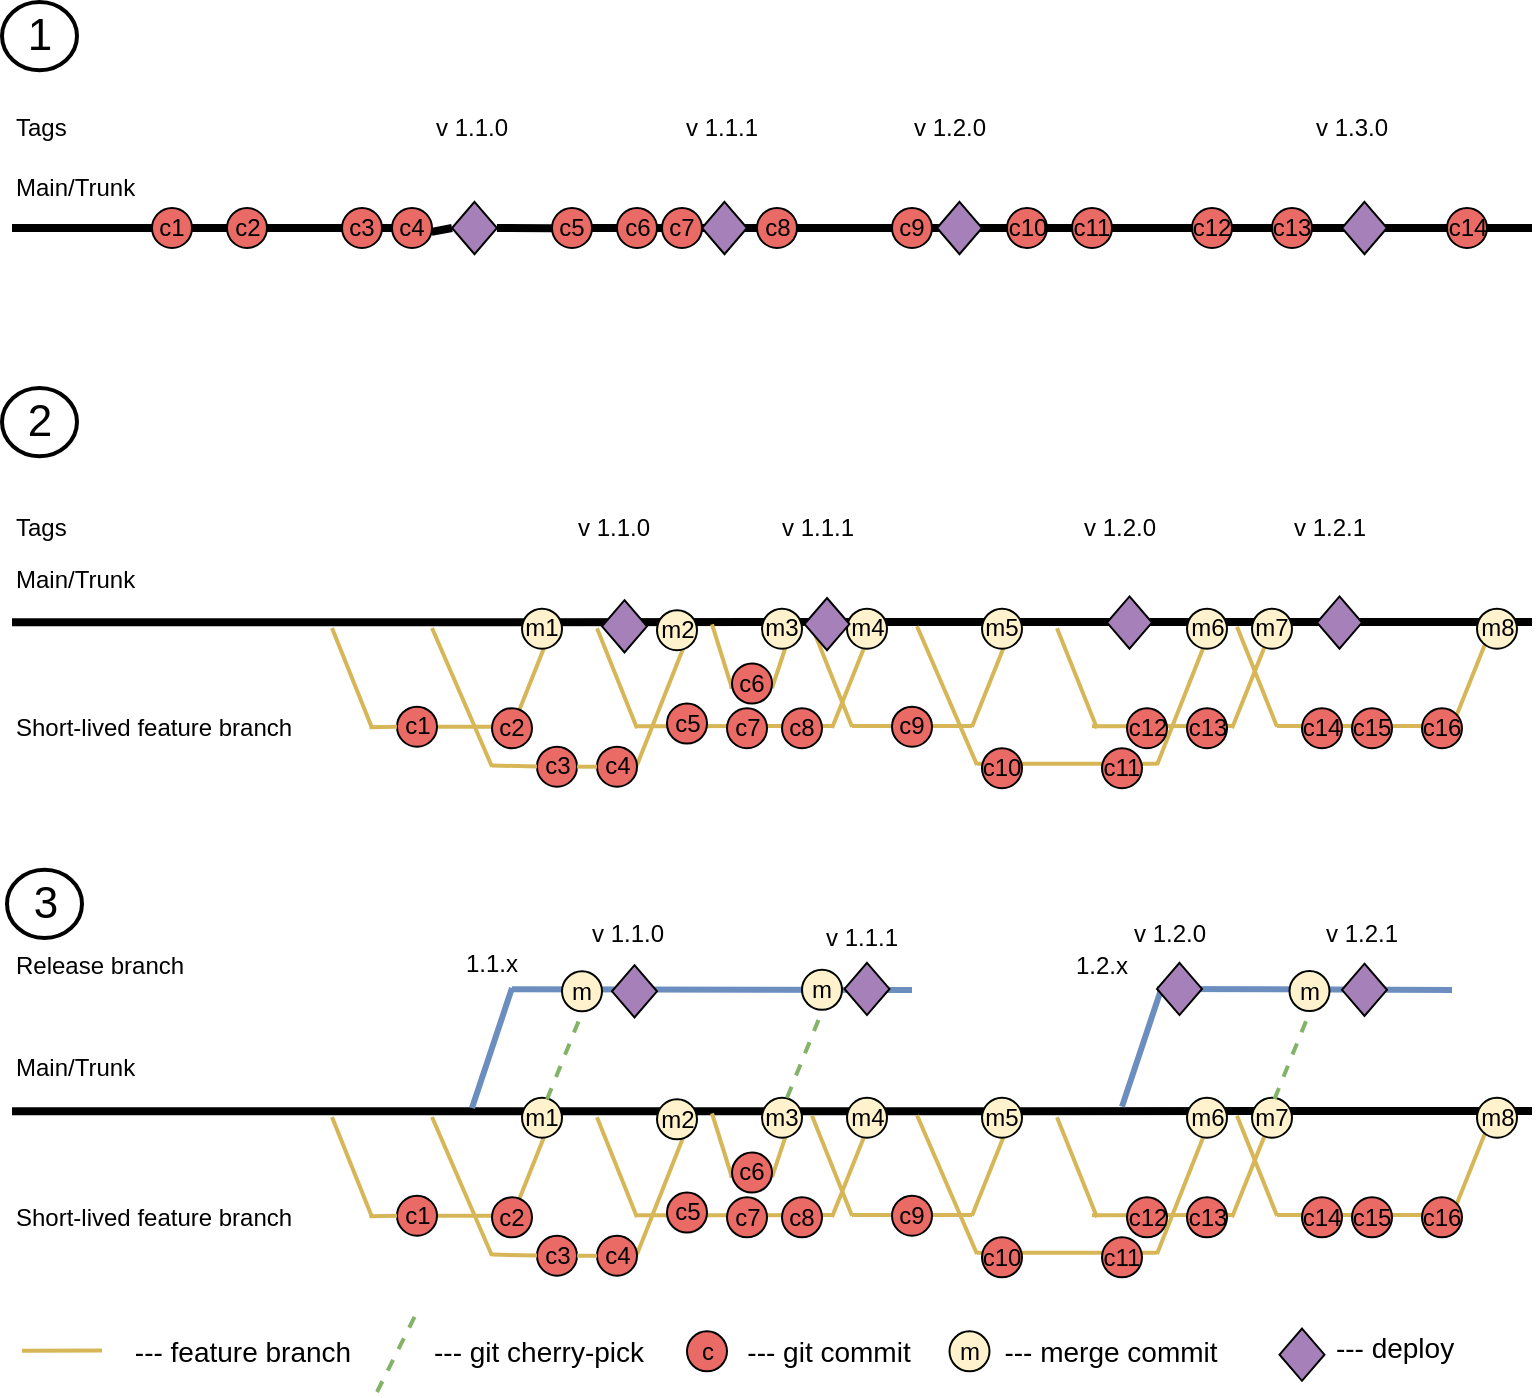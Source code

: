 <mxfile version="16.0.0" type="device" pages="7"><diagram id="QCzMbNkwiCl3TfBlaxYw" name="TBD"><mxGraphModel dx="-1694" dy="419" grid="0" gridSize="10" guides="1" tooltips="1" connect="1" arrows="1" fold="1" page="0" pageScale="1" pageWidth="827" pageHeight="1169" math="0" shadow="0"><root><mxCell id="iUVwsdjF_iTE2e7jW65S-0"/><mxCell id="iUVwsdjF_iTE2e7jW65S-1" parent="iUVwsdjF_iTE2e7jW65S-0"/><mxCell id="e0NbSq-zsuRzH-XCTVp1-6" value="" style="endArrow=none;html=1;rounded=0;strokeWidth=4;startArrow=none;" parent="iUVwsdjF_iTE2e7jW65S-1" source="e0NbSq-zsuRzH-XCTVp1-1062" edge="1"><mxGeometry width="50" height="50" relative="1" as="geometry"><mxPoint x="2840" y="680" as="sourcePoint"/><mxPoint x="3600" y="680" as="targetPoint"/></mxGeometry></mxCell><mxCell id="e0NbSq-zsuRzH-XCTVp1-13" value="Main/Trunk" style="text;html=1;align=left;verticalAlign=middle;resizable=0;points=[];autosize=1;strokeColor=none;fillColor=none;" parent="iUVwsdjF_iTE2e7jW65S-1" vertex="1"><mxGeometry x="2840" y="650" width="80" height="20" as="geometry"/></mxCell><mxCell id="e0NbSq-zsuRzH-XCTVp1-24" value="" style="endArrow=none;dashed=1;html=1;rounded=0;strokeColor=#82b366;strokeWidth=2;fillColor=#d5e8d4;gradientColor=#97d077;" parent="iUVwsdjF_iTE2e7jW65S-1" edge="1"><mxGeometry width="50" height="50" relative="1" as="geometry"><mxPoint x="3022.5" y="1262" as="sourcePoint"/><mxPoint x="3042.5" y="1222" as="targetPoint"/></mxGeometry></mxCell><mxCell id="e0NbSq-zsuRzH-XCTVp1-25" value="&lt;font style=&quot;font-size: 14px&quot;&gt;--- git cherry-pick&lt;br&gt;&lt;/font&gt;" style="text;html=1;align=center;verticalAlign=middle;resizable=0;points=[];autosize=1;strokeColor=none;fillColor=none;" parent="iUVwsdjF_iTE2e7jW65S-1" vertex="1"><mxGeometry x="3042.5" y="1232" width="120" height="20" as="geometry"/></mxCell><mxCell id="e0NbSq-zsuRzH-XCTVp1-26" value="c" style="ellipse;whiteSpace=wrap;html=1;aspect=fixed;fillColor=#EA6B66;" parent="iUVwsdjF_iTE2e7jW65S-1" vertex="1"><mxGeometry x="3177.5" y="1231.66" width="20" height="20" as="geometry"/></mxCell><mxCell id="e0NbSq-zsuRzH-XCTVp1-27" value="&lt;font style=&quot;font-size: 14px&quot;&gt;--- git commit&lt;/font&gt;" style="text;html=1;align=center;verticalAlign=middle;resizable=0;points=[];autosize=1;strokeColor=none;fillColor=none;" parent="iUVwsdjF_iTE2e7jW65S-1" vertex="1"><mxGeometry x="3197.5" y="1231.66" width="100" height="20" as="geometry"/></mxCell><mxCell id="e0NbSq-zsuRzH-XCTVp1-28" value="m" style="ellipse;whiteSpace=wrap;html=1;aspect=fixed;fillColor=#fff2cc;strokeColor=#000500;" parent="iUVwsdjF_iTE2e7jW65S-1" vertex="1"><mxGeometry x="3308.75" y="1231.66" width="20" height="20" as="geometry"/></mxCell><mxCell id="e0NbSq-zsuRzH-XCTVp1-29" value="&lt;font style=&quot;font-size: 14px&quot;&gt;--- merge commit&lt;/font&gt;" style="text;html=1;align=center;verticalAlign=middle;resizable=0;points=[];autosize=1;strokeColor=none;fillColor=none;" parent="iUVwsdjF_iTE2e7jW65S-1" vertex="1"><mxGeometry x="3328.75" y="1231.66" width="120" height="20" as="geometry"/></mxCell><mxCell id="e0NbSq-zsuRzH-XCTVp1-103" value="" style="endArrow=none;html=1;rounded=0;strokeWidth=2;fillColor=#fff2cc;strokeColor=#d6b656;" parent="iUVwsdjF_iTE2e7jW65S-1" edge="1"><mxGeometry width="50" height="50" relative="1" as="geometry"><mxPoint x="2845" y="1241.36" as="sourcePoint"/><mxPoint x="2885" y="1241.24" as="targetPoint"/></mxGeometry></mxCell><mxCell id="e0NbSq-zsuRzH-XCTVp1-104" value="&lt;font style=&quot;font-size: 14px&quot;&gt;---&amp;nbsp;&lt;/font&gt;&lt;span style=&quot;font-size: 14px&quot;&gt;feature branch&lt;br&gt;&lt;/span&gt;" style="text;html=1;align=center;verticalAlign=middle;resizable=0;points=[];autosize=1;strokeColor=none;fillColor=none;" parent="iUVwsdjF_iTE2e7jW65S-1" vertex="1"><mxGeometry x="2895" y="1231.66" width="120" height="20" as="geometry"/></mxCell><mxCell id="e0NbSq-zsuRzH-XCTVp1-1034" value="c1" style="ellipse;whiteSpace=wrap;html=1;aspect=fixed;fillColor=#EA6B66;" parent="iUVwsdjF_iTE2e7jW65S-1" vertex="1"><mxGeometry x="2910" y="670.0" width="20" height="20" as="geometry"/></mxCell><mxCell id="e0NbSq-zsuRzH-XCTVp1-1035" value="" style="endArrow=none;html=1;rounded=0;strokeWidth=4;" parent="iUVwsdjF_iTE2e7jW65S-1" target="e0NbSq-zsuRzH-XCTVp1-1034" edge="1"><mxGeometry width="50" height="50" relative="1" as="geometry"><mxPoint x="2840" y="680" as="sourcePoint"/><mxPoint x="3600" y="680" as="targetPoint"/></mxGeometry></mxCell><mxCell id="e0NbSq-zsuRzH-XCTVp1-1036" value="Tags" style="text;html=1;align=left;verticalAlign=middle;resizable=0;points=[];autosize=1;strokeColor=none;fillColor=none;" parent="iUVwsdjF_iTE2e7jW65S-1" vertex="1"><mxGeometry x="2840" y="620" width="40" height="20" as="geometry"/></mxCell><mxCell id="e0NbSq-zsuRzH-XCTVp1-1037" value="c2" style="ellipse;whiteSpace=wrap;html=1;aspect=fixed;fillColor=#EA6B66;" parent="iUVwsdjF_iTE2e7jW65S-1" vertex="1"><mxGeometry x="2947.5" y="670" width="20" height="20" as="geometry"/></mxCell><mxCell id="e0NbSq-zsuRzH-XCTVp1-1038" value="" style="endArrow=none;html=1;rounded=0;strokeWidth=4;startArrow=none;" parent="iUVwsdjF_iTE2e7jW65S-1" source="e0NbSq-zsuRzH-XCTVp1-1034" target="e0NbSq-zsuRzH-XCTVp1-1037" edge="1"><mxGeometry width="50" height="50" relative="1" as="geometry"><mxPoint x="2930.0" y="680" as="sourcePoint"/><mxPoint x="3600" y="680" as="targetPoint"/></mxGeometry></mxCell><mxCell id="e0NbSq-zsuRzH-XCTVp1-1039" value="c4" style="ellipse;whiteSpace=wrap;html=1;aspect=fixed;fillColor=#EA6B66;" parent="iUVwsdjF_iTE2e7jW65S-1" vertex="1"><mxGeometry x="3030" y="670" width="20" height="20" as="geometry"/></mxCell><mxCell id="e0NbSq-zsuRzH-XCTVp1-1040" value="" style="endArrow=none;html=1;rounded=0;strokeWidth=4;startArrow=none;" parent="iUVwsdjF_iTE2e7jW65S-1" source="e0NbSq-zsuRzH-XCTVp1-1037" target="e0NbSq-zsuRzH-XCTVp1-1039" edge="1"><mxGeometry width="50" height="50" relative="1" as="geometry"><mxPoint x="2967.5" y="680" as="sourcePoint"/><mxPoint x="3600" y="680" as="targetPoint"/></mxGeometry></mxCell><mxCell id="e0NbSq-zsuRzH-XCTVp1-1042" value="c3" style="ellipse;whiteSpace=wrap;html=1;aspect=fixed;fillColor=#EA6B66;" parent="iUVwsdjF_iTE2e7jW65S-1" vertex="1"><mxGeometry x="3005" y="670" width="20" height="20" as="geometry"/></mxCell><mxCell id="e0NbSq-zsuRzH-XCTVp1-1043" value="v 1.1.0" style="text;html=1;align=left;verticalAlign=middle;resizable=0;points=[];autosize=1;strokeColor=none;fillColor=none;" parent="iUVwsdjF_iTE2e7jW65S-1" vertex="1"><mxGeometry x="3050" y="620" width="50" height="20" as="geometry"/></mxCell><mxCell id="e0NbSq-zsuRzH-XCTVp1-1044" value="c5" style="ellipse;whiteSpace=wrap;html=1;aspect=fixed;fillColor=#EA6B66;" parent="iUVwsdjF_iTE2e7jW65S-1" vertex="1"><mxGeometry x="3110" y="670" width="20" height="20" as="geometry"/></mxCell><mxCell id="e0NbSq-zsuRzH-XCTVp1-1045" value="" style="endArrow=none;html=1;rounded=0;strokeWidth=4;startArrow=none;" parent="iUVwsdjF_iTE2e7jW65S-1" source="5unMw7CstJmWUNVw2HdT-23" target="e0NbSq-zsuRzH-XCTVp1-1044" edge="1"><mxGeometry width="50" height="50" relative="1" as="geometry"><mxPoint x="3050.0" y="680" as="sourcePoint"/><mxPoint x="3600" y="680" as="targetPoint"/></mxGeometry></mxCell><mxCell id="e0NbSq-zsuRzH-XCTVp1-1046" value="c6" style="ellipse;whiteSpace=wrap;html=1;aspect=fixed;fillColor=#EA6B66;" parent="iUVwsdjF_iTE2e7jW65S-1" vertex="1"><mxGeometry x="3142.5" y="670" width="20" height="20" as="geometry"/></mxCell><mxCell id="e0NbSq-zsuRzH-XCTVp1-1047" value="" style="endArrow=none;html=1;rounded=0;strokeWidth=4;startArrow=none;" parent="iUVwsdjF_iTE2e7jW65S-1" source="e0NbSq-zsuRzH-XCTVp1-1044" target="e0NbSq-zsuRzH-XCTVp1-1046" edge="1"><mxGeometry width="50" height="50" relative="1" as="geometry"><mxPoint x="3130" y="680" as="sourcePoint"/><mxPoint x="3600" y="680" as="targetPoint"/></mxGeometry></mxCell><mxCell id="e0NbSq-zsuRzH-XCTVp1-1048" value="c7" style="ellipse;whiteSpace=wrap;html=1;aspect=fixed;fillColor=#EA6B66;" parent="iUVwsdjF_iTE2e7jW65S-1" vertex="1"><mxGeometry x="3165" y="670" width="20" height="20" as="geometry"/></mxCell><mxCell id="e0NbSq-zsuRzH-XCTVp1-1049" value="" style="endArrow=none;html=1;rounded=0;strokeWidth=4;startArrow=none;" parent="iUVwsdjF_iTE2e7jW65S-1" source="e0NbSq-zsuRzH-XCTVp1-1046" target="e0NbSq-zsuRzH-XCTVp1-1048" edge="1"><mxGeometry width="50" height="50" relative="1" as="geometry"><mxPoint x="3162.5" y="680" as="sourcePoint"/><mxPoint x="3600" y="680" as="targetPoint"/></mxGeometry></mxCell><mxCell id="e0NbSq-zsuRzH-XCTVp1-1050" value="c8" style="ellipse;whiteSpace=wrap;html=1;aspect=fixed;fillColor=#EA6B66;" parent="iUVwsdjF_iTE2e7jW65S-1" vertex="1"><mxGeometry x="3212.5" y="670" width="20" height="20" as="geometry"/></mxCell><mxCell id="e0NbSq-zsuRzH-XCTVp1-1051" value="" style="endArrow=none;html=1;rounded=0;strokeWidth=4;startArrow=none;" parent="iUVwsdjF_iTE2e7jW65S-1" source="e0NbSq-zsuRzH-XCTVp1-1048" target="e0NbSq-zsuRzH-XCTVp1-1050" edge="1"><mxGeometry width="50" height="50" relative="1" as="geometry"><mxPoint x="3185" y="680" as="sourcePoint"/><mxPoint x="3600" y="680" as="targetPoint"/></mxGeometry></mxCell><mxCell id="e0NbSq-zsuRzH-XCTVp1-1053" value="c10" style="ellipse;whiteSpace=wrap;html=1;aspect=fixed;fillColor=#EA6B66;" parent="iUVwsdjF_iTE2e7jW65S-1" vertex="1"><mxGeometry x="3337.5" y="670" width="20" height="20" as="geometry"/></mxCell><mxCell id="e0NbSq-zsuRzH-XCTVp1-1055" value="" style="endArrow=none;html=1;rounded=0;strokeWidth=4;startArrow=none;" parent="iUVwsdjF_iTE2e7jW65S-1" source="e0NbSq-zsuRzH-XCTVp1-1050" target="e0NbSq-zsuRzH-XCTVp1-1053" edge="1"><mxGeometry width="50" height="50" relative="1" as="geometry"><mxPoint x="3232.5" y="680" as="sourcePoint"/><mxPoint x="3600" y="680" as="targetPoint"/></mxGeometry></mxCell><mxCell id="e0NbSq-zsuRzH-XCTVp1-1052" value="c9" style="ellipse;whiteSpace=wrap;html=1;aspect=fixed;fillColor=#EA6B66;" parent="iUVwsdjF_iTE2e7jW65S-1" vertex="1"><mxGeometry x="3280" y="670" width="20" height="20" as="geometry"/></mxCell><mxCell id="e0NbSq-zsuRzH-XCTVp1-1056" value="c11" style="ellipse;whiteSpace=wrap;html=1;aspect=fixed;fillColor=#EA6B66;" parent="iUVwsdjF_iTE2e7jW65S-1" vertex="1"><mxGeometry x="3370" y="670" width="20" height="20" as="geometry"/></mxCell><mxCell id="e0NbSq-zsuRzH-XCTVp1-1057" value="" style="endArrow=none;html=1;rounded=0;strokeWidth=4;startArrow=none;" parent="iUVwsdjF_iTE2e7jW65S-1" source="e0NbSq-zsuRzH-XCTVp1-1053" target="e0NbSq-zsuRzH-XCTVp1-1056" edge="1"><mxGeometry width="50" height="50" relative="1" as="geometry"><mxPoint x="3357.5" y="680" as="sourcePoint"/><mxPoint x="3600" y="680" as="targetPoint"/></mxGeometry></mxCell><mxCell id="e0NbSq-zsuRzH-XCTVp1-1058" value="c13" style="ellipse;whiteSpace=wrap;html=1;aspect=fixed;fillColor=#EA6B66;" parent="iUVwsdjF_iTE2e7jW65S-1" vertex="1"><mxGeometry x="3470" y="670" width="20" height="20" as="geometry"/></mxCell><mxCell id="e0NbSq-zsuRzH-XCTVp1-1059" value="" style="endArrow=none;html=1;rounded=0;strokeWidth=4;startArrow=none;" parent="iUVwsdjF_iTE2e7jW65S-1" source="e0NbSq-zsuRzH-XCTVp1-1060" target="e0NbSq-zsuRzH-XCTVp1-1058" edge="1"><mxGeometry width="50" height="50" relative="1" as="geometry"><mxPoint x="3390" y="680" as="sourcePoint"/><mxPoint x="3600" y="680" as="targetPoint"/></mxGeometry></mxCell><mxCell id="e0NbSq-zsuRzH-XCTVp1-1060" value="c12" style="ellipse;whiteSpace=wrap;html=1;aspect=fixed;fillColor=#EA6B66;" parent="iUVwsdjF_iTE2e7jW65S-1" vertex="1"><mxGeometry x="3430" y="670" width="20" height="20" as="geometry"/></mxCell><mxCell id="e0NbSq-zsuRzH-XCTVp1-1061" value="" style="endArrow=none;html=1;rounded=0;strokeWidth=4;startArrow=none;" parent="iUVwsdjF_iTE2e7jW65S-1" source="e0NbSq-zsuRzH-XCTVp1-1056" target="e0NbSq-zsuRzH-XCTVp1-1060" edge="1"><mxGeometry width="50" height="50" relative="1" as="geometry"><mxPoint x="3390" y="680" as="sourcePoint"/><mxPoint x="3470" y="680" as="targetPoint"/></mxGeometry></mxCell><mxCell id="e0NbSq-zsuRzH-XCTVp1-1062" value="c14" style="ellipse;whiteSpace=wrap;html=1;aspect=fixed;fillColor=#EA6B66;" parent="iUVwsdjF_iTE2e7jW65S-1" vertex="1"><mxGeometry x="3557.5" y="670" width="20" height="20" as="geometry"/></mxCell><mxCell id="e0NbSq-zsuRzH-XCTVp1-1063" value="" style="endArrow=none;html=1;rounded=0;strokeWidth=4;startArrow=none;" parent="iUVwsdjF_iTE2e7jW65S-1" source="e0NbSq-zsuRzH-XCTVp1-1058" target="e0NbSq-zsuRzH-XCTVp1-1062" edge="1"><mxGeometry width="50" height="50" relative="1" as="geometry"><mxPoint x="3490" y="680" as="sourcePoint"/><mxPoint x="3600" y="680" as="targetPoint"/></mxGeometry></mxCell><mxCell id="e0NbSq-zsuRzH-XCTVp1-1064" value="v 1.1.1" style="text;html=1;align=left;verticalAlign=middle;resizable=0;points=[];autosize=1;strokeColor=none;fillColor=none;" parent="iUVwsdjF_iTE2e7jW65S-1" vertex="1"><mxGeometry x="3175" y="620" width="50" height="20" as="geometry"/></mxCell><mxCell id="e0NbSq-zsuRzH-XCTVp1-1065" value="v 1.2.0" style="text;html=1;align=left;verticalAlign=middle;resizable=0;points=[];autosize=1;strokeColor=none;fillColor=none;" parent="iUVwsdjF_iTE2e7jW65S-1" vertex="1"><mxGeometry x="3288.75" y="620" width="50" height="20" as="geometry"/></mxCell><mxCell id="e0NbSq-zsuRzH-XCTVp1-1066" value="v 1.3.0" style="text;html=1;align=left;verticalAlign=middle;resizable=0;points=[];autosize=1;strokeColor=none;fillColor=none;" parent="iUVwsdjF_iTE2e7jW65S-1" vertex="1"><mxGeometry x="3490" y="620" width="50" height="20" as="geometry"/></mxCell><mxCell id="e0NbSq-zsuRzH-XCTVp1-1068" value="&lt;font style=&quot;font-size: 22px&quot;&gt;1&lt;/font&gt;" style="ellipse;whiteSpace=wrap;html=1;strokeWidth=2;" parent="iUVwsdjF_iTE2e7jW65S-1" vertex="1"><mxGeometry x="2835" y="567" width="37.5" height="34.11" as="geometry"/></mxCell><mxCell id="e0NbSq-zsuRzH-XCTVp1-1072" value="&lt;font style=&quot;font-size: 22px&quot;&gt;2&lt;/font&gt;" style="ellipse;whiteSpace=wrap;html=1;strokeWidth=2;" parent="iUVwsdjF_iTE2e7jW65S-1" vertex="1"><mxGeometry x="2835" y="760" width="37.5" height="34.11" as="geometry"/></mxCell><mxCell id="e0NbSq-zsuRzH-XCTVp1-1074" value="" style="endArrow=none;html=1;rounded=0;strokeWidth=4;" parent="iUVwsdjF_iTE2e7jW65S-1" edge="1"><mxGeometry width="50" height="50" relative="1" as="geometry"><mxPoint x="2840" y="877.12" as="sourcePoint"/><mxPoint x="3600" y="877" as="targetPoint"/></mxGeometry></mxCell><mxCell id="e0NbSq-zsuRzH-XCTVp1-1075" value="Main/Trunk" style="text;html=1;align=left;verticalAlign=middle;resizable=0;points=[];autosize=1;strokeColor=none;fillColor=none;" parent="iUVwsdjF_iTE2e7jW65S-1" vertex="1"><mxGeometry x="2840" y="846.11" width="80" height="20" as="geometry"/></mxCell><mxCell id="e0NbSq-zsuRzH-XCTVp1-1076" value="Tags" style="text;html=1;align=left;verticalAlign=middle;resizable=0;points=[];autosize=1;strokeColor=none;fillColor=none;" parent="iUVwsdjF_iTE2e7jW65S-1" vertex="1"><mxGeometry x="2840" y="820" width="40" height="20" as="geometry"/></mxCell><mxCell id="e0NbSq-zsuRzH-XCTVp1-1077" value="Short-lived feature branch" style="text;html=1;align=left;verticalAlign=middle;resizable=0;points=[];autosize=1;strokeColor=none;fillColor=none;" parent="iUVwsdjF_iTE2e7jW65S-1" vertex="1"><mxGeometry x="2840" y="920.12" width="150" height="20" as="geometry"/></mxCell><mxCell id="e0NbSq-zsuRzH-XCTVp1-1078" value="" style="endArrow=none;html=1;rounded=0;strokeWidth=2;fillColor=#fff2cc;strokeColor=#d6b656;startArrow=none;" parent="iUVwsdjF_iTE2e7jW65S-1" source="e0NbSq-zsuRzH-XCTVp1-1093" edge="1"><mxGeometry width="50" height="50" relative="1" as="geometry"><mxPoint x="3018.75" y="929.59" as="sourcePoint"/><mxPoint x="3091.25" y="929.35" as="targetPoint"/></mxGeometry></mxCell><mxCell id="e0NbSq-zsuRzH-XCTVp1-1079" value="" style="endArrow=none;html=1;rounded=0;strokeWidth=2;fillColor=#fff2cc;strokeColor=#d6b656;" parent="iUVwsdjF_iTE2e7jW65S-1" edge="1"><mxGeometry width="50" height="50" relative="1" as="geometry"><mxPoint x="3020" y="930" as="sourcePoint"/><mxPoint x="3000" y="880" as="targetPoint"/></mxGeometry></mxCell><mxCell id="e0NbSq-zsuRzH-XCTVp1-1080" value="" style="endArrow=none;html=1;rounded=0;strokeWidth=2;fillColor=#fff2cc;strokeColor=#d6b656;startArrow=none;" parent="iUVwsdjF_iTE2e7jW65S-1" source="e0NbSq-zsuRzH-XCTVp1-1095" edge="1"><mxGeometry width="50" height="50" relative="1" as="geometry"><mxPoint x="3090" y="930" as="sourcePoint"/><mxPoint x="3110" y="880" as="targetPoint"/></mxGeometry></mxCell><mxCell id="e0NbSq-zsuRzH-XCTVp1-1081" value="" style="endArrow=none;html=1;rounded=0;strokeWidth=2;fillColor=#fff2cc;strokeColor=#d6b656;startArrow=none;" parent="iUVwsdjF_iTE2e7jW65S-1" source="e0NbSq-zsuRzH-XCTVp1-1103" edge="1"><mxGeometry width="50" height="50" relative="1" as="geometry"><mxPoint x="3080" y="948.78" as="sourcePoint"/><mxPoint x="3153" y="949" as="targetPoint"/></mxGeometry></mxCell><mxCell id="e0NbSq-zsuRzH-XCTVp1-1082" value="" style="endArrow=none;html=1;rounded=0;strokeWidth=2;fillColor=#fff2cc;strokeColor=#d6b656;" parent="iUVwsdjF_iTE2e7jW65S-1" edge="1"><mxGeometry width="50" height="50" relative="1" as="geometry"><mxPoint x="3080" y="949.35" as="sourcePoint"/><mxPoint x="3050" y="880" as="targetPoint"/></mxGeometry></mxCell><mxCell id="e0NbSq-zsuRzH-XCTVp1-1083" value="" style="endArrow=none;html=1;rounded=0;strokeWidth=2;fillColor=#fff2cc;strokeColor=#d6b656;" parent="iUVwsdjF_iTE2e7jW65S-1" edge="1"><mxGeometry width="50" height="50" relative="1" as="geometry"><mxPoint x="3152.5" y="948.54" as="sourcePoint"/><mxPoint x="3180" y="879" as="targetPoint"/></mxGeometry></mxCell><mxCell id="e0NbSq-zsuRzH-XCTVp1-1084" value="" style="endArrow=none;html=1;rounded=0;strokeWidth=2;fillColor=#fff2cc;strokeColor=#d6b656;" parent="iUVwsdjF_iTE2e7jW65S-1" edge="1"><mxGeometry width="50" height="50" relative="1" as="geometry"><mxPoint x="3152.5" y="930.12" as="sourcePoint"/><mxPoint x="3132.5" y="880.12" as="targetPoint"/></mxGeometry></mxCell><mxCell id="e0NbSq-zsuRzH-XCTVp1-1085" value="" style="endArrow=none;html=1;rounded=0;strokeWidth=2;fillColor=#fff2cc;strokeColor=#d6b656;" parent="iUVwsdjF_iTE2e7jW65S-1" edge="1"><mxGeometry width="50" height="50" relative="1" as="geometry"><mxPoint x="3152.5" y="929.11" as="sourcePoint"/><mxPoint x="3250" y="929" as="targetPoint"/></mxGeometry></mxCell><mxCell id="e0NbSq-zsuRzH-XCTVp1-1086" value="" style="endArrow=none;html=1;rounded=0;strokeWidth=2;fillColor=#fff2cc;strokeColor=#d6b656;" parent="iUVwsdjF_iTE2e7jW65S-1" edge="1"><mxGeometry width="50" height="50" relative="1" as="geometry"><mxPoint x="3270" y="880" as="sourcePoint"/><mxPoint x="3250" y="930" as="targetPoint"/></mxGeometry></mxCell><mxCell id="e0NbSq-zsuRzH-XCTVp1-1087" value="" style="endArrow=none;html=1;rounded=0;strokeWidth=2;fillColor=#fff2cc;strokeColor=#d6b656;" parent="iUVwsdjF_iTE2e7jW65S-1" edge="1"><mxGeometry width="50" height="50" relative="1" as="geometry"><mxPoint x="3260" y="929.35" as="sourcePoint"/><mxPoint x="3240" y="879.35" as="targetPoint"/></mxGeometry></mxCell><mxCell id="e0NbSq-zsuRzH-XCTVp1-1088" value="" style="endArrow=none;html=1;rounded=0;strokeWidth=2;fillColor=#fff2cc;strokeColor=#d6b656;" parent="iUVwsdjF_iTE2e7jW65S-1" edge="1"><mxGeometry width="50" height="50" relative="1" as="geometry"><mxPoint x="3260" y="928.98" as="sourcePoint"/><mxPoint x="3320" y="929" as="targetPoint"/></mxGeometry></mxCell><mxCell id="e0NbSq-zsuRzH-XCTVp1-1089" value="" style="endArrow=none;html=1;rounded=0;strokeWidth=2;fillColor=#fff2cc;strokeColor=#d6b656;" parent="iUVwsdjF_iTE2e7jW65S-1" edge="1"><mxGeometry width="50" height="50" relative="1" as="geometry"><mxPoint x="3340" y="879.35" as="sourcePoint"/><mxPoint x="3320" y="929.35" as="targetPoint"/></mxGeometry></mxCell><mxCell id="e0NbSq-zsuRzH-XCTVp1-1090" value="" style="endArrow=none;html=1;rounded=0;strokeWidth=2;fillColor=#fff2cc;strokeColor=#d6b656;" parent="iUVwsdjF_iTE2e7jW65S-1" edge="1"><mxGeometry width="50" height="50" relative="1" as="geometry"><mxPoint x="3200" y="910.12" as="sourcePoint"/><mxPoint x="3190" y="878.18" as="targetPoint"/></mxGeometry></mxCell><mxCell id="e0NbSq-zsuRzH-XCTVp1-1091" value="" style="endArrow=none;html=1;rounded=0;strokeWidth=2;fillColor=#fff2cc;strokeColor=#d6b656;" parent="iUVwsdjF_iTE2e7jW65S-1" edge="1"><mxGeometry width="50" height="50" relative="1" as="geometry"><mxPoint x="3198.75" y="909.46" as="sourcePoint"/><mxPoint x="3220" y="909" as="targetPoint"/></mxGeometry></mxCell><mxCell id="e0NbSq-zsuRzH-XCTVp1-1092" value="" style="endArrow=none;html=1;rounded=0;strokeWidth=2;fillColor=#fff2cc;strokeColor=#d6b656;" parent="iUVwsdjF_iTE2e7jW65S-1" edge="1"><mxGeometry width="50" height="50" relative="1" as="geometry"><mxPoint x="3220" y="910" as="sourcePoint"/><mxPoint x="3230" y="880" as="targetPoint"/></mxGeometry></mxCell><mxCell id="e0NbSq-zsuRzH-XCTVp1-1093" value="c1" style="ellipse;whiteSpace=wrap;html=1;aspect=fixed;fillColor=#EA6B66;" parent="iUVwsdjF_iTE2e7jW65S-1" vertex="1"><mxGeometry x="3032.5" y="919.35" width="20" height="20" as="geometry"/></mxCell><mxCell id="e0NbSq-zsuRzH-XCTVp1-1094" value="" style="endArrow=none;html=1;rounded=0;strokeWidth=2;fillColor=#fff2cc;strokeColor=#d6b656;" parent="iUVwsdjF_iTE2e7jW65S-1" target="e0NbSq-zsuRzH-XCTVp1-1093" edge="1"><mxGeometry width="50" height="50" relative="1" as="geometry"><mxPoint x="3018.75" y="929.59" as="sourcePoint"/><mxPoint x="3091.25" y="929.35" as="targetPoint"/></mxGeometry></mxCell><mxCell id="e0NbSq-zsuRzH-XCTVp1-1095" value="c2" style="ellipse;whiteSpace=wrap;html=1;aspect=fixed;fillColor=#EA6B66;" parent="iUVwsdjF_iTE2e7jW65S-1" vertex="1"><mxGeometry x="3080" y="920.12" width="20" height="20" as="geometry"/></mxCell><mxCell id="e0NbSq-zsuRzH-XCTVp1-1096" value="" style="endArrow=none;html=1;rounded=0;strokeWidth=2;fillColor=#fff2cc;strokeColor=#d6b656;" parent="iUVwsdjF_iTE2e7jW65S-1" target="e0NbSq-zsuRzH-XCTVp1-1095" edge="1"><mxGeometry width="50" height="50" relative="1" as="geometry"><mxPoint x="3090" y="930" as="sourcePoint"/><mxPoint x="3110" y="880" as="targetPoint"/></mxGeometry></mxCell><mxCell id="e0NbSq-zsuRzH-XCTVp1-1097" value="m1" style="ellipse;whiteSpace=wrap;html=1;aspect=fixed;fillColor=#fff2cc;strokeColor=#000500;" parent="iUVwsdjF_iTE2e7jW65S-1" vertex="1"><mxGeometry x="3095" y="870.35" width="20" height="20" as="geometry"/></mxCell><mxCell id="e0NbSq-zsuRzH-XCTVp1-1101" value="c3" style="ellipse;whiteSpace=wrap;html=1;aspect=fixed;fillColor=#EA6B66;" parent="iUVwsdjF_iTE2e7jW65S-1" vertex="1"><mxGeometry x="3102.5" y="939.35" width="20" height="20" as="geometry"/></mxCell><mxCell id="e0NbSq-zsuRzH-XCTVp1-1102" value="" style="endArrow=none;html=1;rounded=0;strokeWidth=2;fillColor=#fff2cc;strokeColor=#d6b656;" parent="iUVwsdjF_iTE2e7jW65S-1" target="e0NbSq-zsuRzH-XCTVp1-1101" edge="1"><mxGeometry width="50" height="50" relative="1" as="geometry"><mxPoint x="3080" y="948.78" as="sourcePoint"/><mxPoint x="3153" y="949" as="targetPoint"/></mxGeometry></mxCell><mxCell id="e0NbSq-zsuRzH-XCTVp1-1103" value="c4" style="ellipse;whiteSpace=wrap;html=1;aspect=fixed;fillColor=#EA6B66;" parent="iUVwsdjF_iTE2e7jW65S-1" vertex="1"><mxGeometry x="3132.5" y="939.35" width="20" height="20" as="geometry"/></mxCell><mxCell id="e0NbSq-zsuRzH-XCTVp1-1104" value="" style="endArrow=none;html=1;rounded=0;strokeWidth=2;fillColor=#fff2cc;strokeColor=#d6b656;startArrow=none;" parent="iUVwsdjF_iTE2e7jW65S-1" source="e0NbSq-zsuRzH-XCTVp1-1101" target="e0NbSq-zsuRzH-XCTVp1-1103" edge="1"><mxGeometry width="50" height="50" relative="1" as="geometry"><mxPoint x="3122.5" y="949.35" as="sourcePoint"/><mxPoint x="3153" y="949" as="targetPoint"/></mxGeometry></mxCell><mxCell id="e0NbSq-zsuRzH-XCTVp1-1105" value="m2" style="ellipse;whiteSpace=wrap;html=1;aspect=fixed;fillColor=#fff2cc;strokeColor=#000500;" parent="iUVwsdjF_iTE2e7jW65S-1" vertex="1"><mxGeometry x="3162.5" y="871.11" width="20" height="20" as="geometry"/></mxCell><mxCell id="e0NbSq-zsuRzH-XCTVp1-1106" value="c6" style="ellipse;whiteSpace=wrap;html=1;aspect=fixed;fillColor=#EA6B66;" parent="iUVwsdjF_iTE2e7jW65S-1" vertex="1"><mxGeometry x="3200" y="897.77" width="20" height="20" as="geometry"/></mxCell><mxCell id="e0NbSq-zsuRzH-XCTVp1-1107" value="m3" style="ellipse;whiteSpace=wrap;html=1;aspect=fixed;fillColor=#fff2cc;strokeColor=#000500;" parent="iUVwsdjF_iTE2e7jW65S-1" vertex="1"><mxGeometry x="3215" y="870.35" width="20" height="20" as="geometry"/></mxCell><mxCell id="e0NbSq-zsuRzH-XCTVp1-1108" value="c5" style="ellipse;whiteSpace=wrap;html=1;aspect=fixed;fillColor=#EA6B66;" parent="iUVwsdjF_iTE2e7jW65S-1" vertex="1"><mxGeometry x="3167.5" y="917.77" width="20" height="20" as="geometry"/></mxCell><mxCell id="e0NbSq-zsuRzH-XCTVp1-1110" value="c7" style="ellipse;whiteSpace=wrap;html=1;aspect=fixed;fillColor=#EA6B66;" parent="iUVwsdjF_iTE2e7jW65S-1" vertex="1"><mxGeometry x="3197.5" y="920.12" width="20" height="20" as="geometry"/></mxCell><mxCell id="e0NbSq-zsuRzH-XCTVp1-1111" value="c8" style="ellipse;whiteSpace=wrap;html=1;aspect=fixed;fillColor=#EA6B66;" parent="iUVwsdjF_iTE2e7jW65S-1" vertex="1"><mxGeometry x="3225" y="920.12" width="20" height="20" as="geometry"/></mxCell><mxCell id="e0NbSq-zsuRzH-XCTVp1-1112" value="m4" style="ellipse;whiteSpace=wrap;html=1;aspect=fixed;fillColor=#fff2cc;strokeColor=#000500;" parent="iUVwsdjF_iTE2e7jW65S-1" vertex="1"><mxGeometry x="3257.5" y="870.35" width="20" height="20" as="geometry"/></mxCell><mxCell id="e0NbSq-zsuRzH-XCTVp1-1114" value="c9" style="ellipse;whiteSpace=wrap;html=1;aspect=fixed;fillColor=#EA6B66;" parent="iUVwsdjF_iTE2e7jW65S-1" vertex="1"><mxGeometry x="3280" y="919.35" width="20" height="20" as="geometry"/></mxCell><mxCell id="e0NbSq-zsuRzH-XCTVp1-1115" value="m5" style="ellipse;whiteSpace=wrap;html=1;aspect=fixed;fillColor=#fff2cc;strokeColor=#000500;" parent="iUVwsdjF_iTE2e7jW65S-1" vertex="1"><mxGeometry x="3325" y="870.35" width="20" height="20" as="geometry"/></mxCell><mxCell id="e0NbSq-zsuRzH-XCTVp1-1117" value="" style="endArrow=none;html=1;rounded=0;strokeWidth=2;fillColor=#fff2cc;strokeColor=#d6b656;" parent="iUVwsdjF_iTE2e7jW65S-1" edge="1"><mxGeometry width="50" height="50" relative="1" as="geometry"><mxPoint x="3322.5" y="948.47" as="sourcePoint"/><mxPoint x="3292.5" y="879.12" as="targetPoint"/></mxGeometry></mxCell><mxCell id="e0NbSq-zsuRzH-XCTVp1-1118" value="" style="endArrow=none;html=1;rounded=0;strokeWidth=2;fillColor=#fff2cc;strokeColor=#d6b656;" parent="iUVwsdjF_iTE2e7jW65S-1" edge="1"><mxGeometry width="50" height="50" relative="1" as="geometry"><mxPoint x="3412.5" y="947.9" as="sourcePoint"/><mxPoint x="3322.5" y="947.9" as="targetPoint"/></mxGeometry></mxCell><mxCell id="e0NbSq-zsuRzH-XCTVp1-1119" value="" style="endArrow=none;html=1;rounded=0;strokeWidth=2;fillColor=#fff2cc;strokeColor=#d6b656;" parent="iUVwsdjF_iTE2e7jW65S-1" edge="1"><mxGeometry width="50" height="50" relative="1" as="geometry"><mxPoint x="3412.5" y="948.47" as="sourcePoint"/><mxPoint x="3440" y="878.93" as="targetPoint"/></mxGeometry></mxCell><mxCell id="e0NbSq-zsuRzH-XCTVp1-1120" value="" style="endArrow=none;html=1;rounded=0;strokeWidth=2;fillColor=#fff2cc;strokeColor=#d6b656;" parent="iUVwsdjF_iTE2e7jW65S-1" edge="1"><mxGeometry width="50" height="50" relative="1" as="geometry"><mxPoint x="3382.5" y="930.12" as="sourcePoint"/><mxPoint x="3362.5" y="880.12" as="targetPoint"/></mxGeometry></mxCell><mxCell id="e0NbSq-zsuRzH-XCTVp1-1121" value="" style="endArrow=none;html=1;rounded=0;strokeWidth=2;fillColor=#fff2cc;strokeColor=#d6b656;" parent="iUVwsdjF_iTE2e7jW65S-1" edge="1"><mxGeometry width="50" height="50" relative="1" as="geometry"><mxPoint x="3470" y="880.12" as="sourcePoint"/><mxPoint x="3450" y="930.12" as="targetPoint"/></mxGeometry></mxCell><mxCell id="e0NbSq-zsuRzH-XCTVp1-1123" value="" style="endArrow=none;html=1;rounded=0;strokeWidth=2;fillColor=#fff2cc;strokeColor=#d6b656;" parent="iUVwsdjF_iTE2e7jW65S-1" edge="1"><mxGeometry width="50" height="50" relative="1" as="geometry"><mxPoint x="3450" y="929" as="sourcePoint"/><mxPoint x="3380" y="929.07" as="targetPoint"/></mxGeometry></mxCell><mxCell id="e0NbSq-zsuRzH-XCTVp1-1124" value="" style="endArrow=none;html=1;rounded=0;strokeWidth=2;fillColor=#fff2cc;strokeColor=#d6b656;" parent="iUVwsdjF_iTE2e7jW65S-1" edge="1"><mxGeometry width="50" height="50" relative="1" as="geometry"><mxPoint x="3472.5" y="929.35" as="sourcePoint"/><mxPoint x="3452.5" y="879.35" as="targetPoint"/></mxGeometry></mxCell><mxCell id="e0NbSq-zsuRzH-XCTVp1-1125" value="" style="endArrow=none;html=1;rounded=0;strokeWidth=2;fillColor=#fff2cc;strokeColor=#d6b656;" parent="iUVwsdjF_iTE2e7jW65S-1" edge="1"><mxGeometry width="50" height="50" relative="1" as="geometry"><mxPoint x="3560" y="929" as="sourcePoint"/><mxPoint x="3472.5" y="928.94" as="targetPoint"/></mxGeometry></mxCell><mxCell id="e0NbSq-zsuRzH-XCTVp1-1126" value="" style="endArrow=none;html=1;rounded=0;strokeWidth=2;fillColor=#fff2cc;strokeColor=#d6b656;" parent="iUVwsdjF_iTE2e7jW65S-1" edge="1"><mxGeometry width="50" height="50" relative="1" as="geometry"><mxPoint x="3580" y="879.35" as="sourcePoint"/><mxPoint x="3560" y="929.35" as="targetPoint"/></mxGeometry></mxCell><mxCell id="e0NbSq-zsuRzH-XCTVp1-1127" value="m6" style="ellipse;whiteSpace=wrap;html=1;aspect=fixed;fillColor=#fff2cc;strokeColor=#000500;" parent="iUVwsdjF_iTE2e7jW65S-1" vertex="1"><mxGeometry x="3427.5" y="870.35" width="20" height="20" as="geometry"/></mxCell><mxCell id="e0NbSq-zsuRzH-XCTVp1-1128" value="m7" style="ellipse;whiteSpace=wrap;html=1;aspect=fixed;fillColor=#fff2cc;strokeColor=#000500;" parent="iUVwsdjF_iTE2e7jW65S-1" vertex="1"><mxGeometry x="3460" y="870.35" width="20" height="20" as="geometry"/></mxCell><mxCell id="e0NbSq-zsuRzH-XCTVp1-1129" value="m8" style="ellipse;whiteSpace=wrap;html=1;aspect=fixed;fillColor=#fff2cc;strokeColor=#000500;" parent="iUVwsdjF_iTE2e7jW65S-1" vertex="1"><mxGeometry x="3572.5" y="870.35" width="20" height="20" as="geometry"/></mxCell><mxCell id="e0NbSq-zsuRzH-XCTVp1-1130" value="c10" style="ellipse;whiteSpace=wrap;html=1;aspect=fixed;fillColor=#EA6B66;" parent="iUVwsdjF_iTE2e7jW65S-1" vertex="1"><mxGeometry x="3325" y="940.12" width="20" height="20" as="geometry"/></mxCell><mxCell id="e0NbSq-zsuRzH-XCTVp1-1131" value="c11" style="ellipse;whiteSpace=wrap;html=1;aspect=fixed;fillColor=#EA6B66;" parent="iUVwsdjF_iTE2e7jW65S-1" vertex="1"><mxGeometry x="3385" y="940.12" width="20" height="20" as="geometry"/></mxCell><mxCell id="e0NbSq-zsuRzH-XCTVp1-1132" value="c12" style="ellipse;whiteSpace=wrap;html=1;aspect=fixed;fillColor=#EA6B66;" parent="iUVwsdjF_iTE2e7jW65S-1" vertex="1"><mxGeometry x="3397.5" y="920.12" width="20" height="20" as="geometry"/></mxCell><mxCell id="e0NbSq-zsuRzH-XCTVp1-1133" value="c13" style="ellipse;whiteSpace=wrap;html=1;aspect=fixed;fillColor=#EA6B66;" parent="iUVwsdjF_iTE2e7jW65S-1" vertex="1"><mxGeometry x="3427.5" y="920.12" width="20" height="20" as="geometry"/></mxCell><mxCell id="e0NbSq-zsuRzH-XCTVp1-1134" value="c14" style="ellipse;whiteSpace=wrap;html=1;aspect=fixed;fillColor=#EA6B66;" parent="iUVwsdjF_iTE2e7jW65S-1" vertex="1"><mxGeometry x="3485" y="920.12" width="20" height="20" as="geometry"/></mxCell><mxCell id="e0NbSq-zsuRzH-XCTVp1-1135" value="c15" style="ellipse;whiteSpace=wrap;html=1;aspect=fixed;fillColor=#EA6B66;" parent="iUVwsdjF_iTE2e7jW65S-1" vertex="1"><mxGeometry x="3510" y="920.12" width="20" height="20" as="geometry"/></mxCell><mxCell id="e0NbSq-zsuRzH-XCTVp1-1136" value="c16" style="ellipse;whiteSpace=wrap;html=1;aspect=fixed;fillColor=#EA6B66;" parent="iUVwsdjF_iTE2e7jW65S-1" vertex="1"><mxGeometry x="3545" y="920.12" width="20" height="20" as="geometry"/></mxCell><mxCell id="e0NbSq-zsuRzH-XCTVp1-1137" value="v 1.1.0" style="text;html=1;align=left;verticalAlign=middle;resizable=0;points=[];autosize=1;strokeColor=none;fillColor=none;" parent="iUVwsdjF_iTE2e7jW65S-1" vertex="1"><mxGeometry x="3121.25" y="820" width="50" height="20" as="geometry"/></mxCell><mxCell id="e0NbSq-zsuRzH-XCTVp1-1138" value="v 1.1.1" style="text;html=1;align=left;verticalAlign=middle;resizable=0;points=[];autosize=1;strokeColor=none;fillColor=none;" parent="iUVwsdjF_iTE2e7jW65S-1" vertex="1"><mxGeometry x="3222.5" y="820" width="50" height="20" as="geometry"/></mxCell><mxCell id="e0NbSq-zsuRzH-XCTVp1-1139" value="v 1.2.0" style="text;html=1;align=left;verticalAlign=middle;resizable=0;points=[];autosize=1;strokeColor=none;fillColor=none;" parent="iUVwsdjF_iTE2e7jW65S-1" vertex="1"><mxGeometry x="3373.75" y="820" width="50" height="20" as="geometry"/></mxCell><mxCell id="e0NbSq-zsuRzH-XCTVp1-1140" value="&lt;font style=&quot;font-size: 22px&quot;&gt;3&lt;/font&gt;" style="ellipse;whiteSpace=wrap;html=1;strokeWidth=2;" parent="iUVwsdjF_iTE2e7jW65S-1" vertex="1"><mxGeometry x="2837.5" y="1000.89" width="37.5" height="34.11" as="geometry"/></mxCell><mxCell id="e0NbSq-zsuRzH-XCTVp1-1142" value="Main/Trunk" style="text;html=1;align=left;verticalAlign=middle;resizable=0;points=[];autosize=1;strokeColor=none;fillColor=none;" parent="iUVwsdjF_iTE2e7jW65S-1" vertex="1"><mxGeometry x="2840" y="1090" width="80" height="20" as="geometry"/></mxCell><mxCell id="e0NbSq-zsuRzH-XCTVp1-1143" value="Release branch" style="text;html=1;align=left;verticalAlign=middle;resizable=0;points=[];autosize=1;strokeColor=none;fillColor=none;" parent="iUVwsdjF_iTE2e7jW65S-1" vertex="1"><mxGeometry x="2840" y="1039.31" width="100" height="20" as="geometry"/></mxCell><mxCell id="e0NbSq-zsuRzH-XCTVp1-1144" value="" style="endArrow=none;html=1;rounded=0;strokeWidth=4;" parent="iUVwsdjF_iTE2e7jW65S-1" edge="1"><mxGeometry width="50" height="50" relative="1" as="geometry"><mxPoint x="2840" y="1121.65" as="sourcePoint"/><mxPoint x="3600" y="1121.53" as="targetPoint"/></mxGeometry></mxCell><mxCell id="e0NbSq-zsuRzH-XCTVp1-1145" value="Short-lived feature branch" style="text;html=1;align=left;verticalAlign=middle;resizable=0;points=[];autosize=1;strokeColor=none;fillColor=none;" parent="iUVwsdjF_iTE2e7jW65S-1" vertex="1"><mxGeometry x="2840" y="1164.65" width="150" height="20" as="geometry"/></mxCell><mxCell id="e0NbSq-zsuRzH-XCTVp1-1146" value="" style="endArrow=none;html=1;rounded=0;strokeWidth=2;fillColor=#fff2cc;strokeColor=#d6b656;startArrow=none;" parent="iUVwsdjF_iTE2e7jW65S-1" source="e0NbSq-zsuRzH-XCTVp1-1161" edge="1"><mxGeometry width="50" height="50" relative="1" as="geometry"><mxPoint x="3018.75" y="1174.12" as="sourcePoint"/><mxPoint x="3091.25" y="1173.88" as="targetPoint"/></mxGeometry></mxCell><mxCell id="e0NbSq-zsuRzH-XCTVp1-1147" value="" style="endArrow=none;html=1;rounded=0;strokeWidth=2;fillColor=#fff2cc;strokeColor=#d6b656;" parent="iUVwsdjF_iTE2e7jW65S-1" edge="1"><mxGeometry width="50" height="50" relative="1" as="geometry"><mxPoint x="3020" y="1174.53" as="sourcePoint"/><mxPoint x="3000" y="1124.53" as="targetPoint"/></mxGeometry></mxCell><mxCell id="e0NbSq-zsuRzH-XCTVp1-1148" value="" style="endArrow=none;html=1;rounded=0;strokeWidth=2;fillColor=#fff2cc;strokeColor=#d6b656;startArrow=none;" parent="iUVwsdjF_iTE2e7jW65S-1" source="e0NbSq-zsuRzH-XCTVp1-1163" edge="1"><mxGeometry width="50" height="50" relative="1" as="geometry"><mxPoint x="3090" y="1174.53" as="sourcePoint"/><mxPoint x="3110" y="1124.53" as="targetPoint"/></mxGeometry></mxCell><mxCell id="e0NbSq-zsuRzH-XCTVp1-1149" value="" style="endArrow=none;html=1;rounded=0;strokeWidth=2;fillColor=#fff2cc;strokeColor=#d6b656;startArrow=none;" parent="iUVwsdjF_iTE2e7jW65S-1" source="e0NbSq-zsuRzH-XCTVp1-1168" edge="1"><mxGeometry width="50" height="50" relative="1" as="geometry"><mxPoint x="3080" y="1193.31" as="sourcePoint"/><mxPoint x="3153" y="1193.53" as="targetPoint"/></mxGeometry></mxCell><mxCell id="e0NbSq-zsuRzH-XCTVp1-1150" value="" style="endArrow=none;html=1;rounded=0;strokeWidth=2;fillColor=#fff2cc;strokeColor=#d6b656;" parent="iUVwsdjF_iTE2e7jW65S-1" edge="1"><mxGeometry width="50" height="50" relative="1" as="geometry"><mxPoint x="3080" y="1193.88" as="sourcePoint"/><mxPoint x="3050" y="1124.53" as="targetPoint"/></mxGeometry></mxCell><mxCell id="e0NbSq-zsuRzH-XCTVp1-1151" value="" style="endArrow=none;html=1;rounded=0;strokeWidth=2;fillColor=#fff2cc;strokeColor=#d6b656;" parent="iUVwsdjF_iTE2e7jW65S-1" edge="1"><mxGeometry width="50" height="50" relative="1" as="geometry"><mxPoint x="3152.5" y="1193.07" as="sourcePoint"/><mxPoint x="3180" y="1123.53" as="targetPoint"/></mxGeometry></mxCell><mxCell id="e0NbSq-zsuRzH-XCTVp1-1152" value="" style="endArrow=none;html=1;rounded=0;strokeWidth=2;fillColor=#fff2cc;strokeColor=#d6b656;" parent="iUVwsdjF_iTE2e7jW65S-1" edge="1"><mxGeometry width="50" height="50" relative="1" as="geometry"><mxPoint x="3152.5" y="1174.65" as="sourcePoint"/><mxPoint x="3132.5" y="1124.65" as="targetPoint"/></mxGeometry></mxCell><mxCell id="e0NbSq-zsuRzH-XCTVp1-1153" value="" style="endArrow=none;html=1;rounded=0;strokeWidth=2;fillColor=#fff2cc;strokeColor=#d6b656;" parent="iUVwsdjF_iTE2e7jW65S-1" edge="1"><mxGeometry width="50" height="50" relative="1" as="geometry"><mxPoint x="3152.5" y="1173.64" as="sourcePoint"/><mxPoint x="3250" y="1173.53" as="targetPoint"/></mxGeometry></mxCell><mxCell id="e0NbSq-zsuRzH-XCTVp1-1154" value="" style="endArrow=none;html=1;rounded=0;strokeWidth=2;fillColor=#fff2cc;strokeColor=#d6b656;" parent="iUVwsdjF_iTE2e7jW65S-1" edge="1"><mxGeometry width="50" height="50" relative="1" as="geometry"><mxPoint x="3270" y="1124.53" as="sourcePoint"/><mxPoint x="3250" y="1174.53" as="targetPoint"/></mxGeometry></mxCell><mxCell id="e0NbSq-zsuRzH-XCTVp1-1155" value="" style="endArrow=none;html=1;rounded=0;strokeWidth=2;fillColor=#fff2cc;strokeColor=#d6b656;" parent="iUVwsdjF_iTE2e7jW65S-1" edge="1"><mxGeometry width="50" height="50" relative="1" as="geometry"><mxPoint x="3260" y="1173.88" as="sourcePoint"/><mxPoint x="3240" y="1123.88" as="targetPoint"/></mxGeometry></mxCell><mxCell id="e0NbSq-zsuRzH-XCTVp1-1156" value="" style="endArrow=none;html=1;rounded=0;strokeWidth=2;fillColor=#fff2cc;strokeColor=#d6b656;" parent="iUVwsdjF_iTE2e7jW65S-1" edge="1"><mxGeometry width="50" height="50" relative="1" as="geometry"><mxPoint x="3260" y="1173.51" as="sourcePoint"/><mxPoint x="3320" y="1173.53" as="targetPoint"/></mxGeometry></mxCell><mxCell id="e0NbSq-zsuRzH-XCTVp1-1157" value="" style="endArrow=none;html=1;rounded=0;strokeWidth=2;fillColor=#fff2cc;strokeColor=#d6b656;" parent="iUVwsdjF_iTE2e7jW65S-1" edge="1"><mxGeometry width="50" height="50" relative="1" as="geometry"><mxPoint x="3340" y="1123.88" as="sourcePoint"/><mxPoint x="3320" y="1173.88" as="targetPoint"/></mxGeometry></mxCell><mxCell id="e0NbSq-zsuRzH-XCTVp1-1158" value="" style="endArrow=none;html=1;rounded=0;strokeWidth=2;fillColor=#fff2cc;strokeColor=#d6b656;" parent="iUVwsdjF_iTE2e7jW65S-1" edge="1"><mxGeometry width="50" height="50" relative="1" as="geometry"><mxPoint x="3200" y="1154.65" as="sourcePoint"/><mxPoint x="3190" y="1122.71" as="targetPoint"/></mxGeometry></mxCell><mxCell id="e0NbSq-zsuRzH-XCTVp1-1159" value="" style="endArrow=none;html=1;rounded=0;strokeWidth=2;fillColor=#fff2cc;strokeColor=#d6b656;" parent="iUVwsdjF_iTE2e7jW65S-1" edge="1"><mxGeometry width="50" height="50" relative="1" as="geometry"><mxPoint x="3198.75" y="1153.99" as="sourcePoint"/><mxPoint x="3220" y="1153.53" as="targetPoint"/></mxGeometry></mxCell><mxCell id="e0NbSq-zsuRzH-XCTVp1-1160" value="" style="endArrow=none;html=1;rounded=0;strokeWidth=2;fillColor=#fff2cc;strokeColor=#d6b656;" parent="iUVwsdjF_iTE2e7jW65S-1" edge="1"><mxGeometry width="50" height="50" relative="1" as="geometry"><mxPoint x="3220" y="1154.53" as="sourcePoint"/><mxPoint x="3230" y="1124.53" as="targetPoint"/></mxGeometry></mxCell><mxCell id="e0NbSq-zsuRzH-XCTVp1-1161" value="c1" style="ellipse;whiteSpace=wrap;html=1;aspect=fixed;fillColor=#EA6B66;" parent="iUVwsdjF_iTE2e7jW65S-1" vertex="1"><mxGeometry x="3032.5" y="1163.88" width="20" height="20" as="geometry"/></mxCell><mxCell id="e0NbSq-zsuRzH-XCTVp1-1162" value="" style="endArrow=none;html=1;rounded=0;strokeWidth=2;fillColor=#fff2cc;strokeColor=#d6b656;" parent="iUVwsdjF_iTE2e7jW65S-1" target="e0NbSq-zsuRzH-XCTVp1-1161" edge="1"><mxGeometry width="50" height="50" relative="1" as="geometry"><mxPoint x="3018.75" y="1174.12" as="sourcePoint"/><mxPoint x="3091.25" y="1173.88" as="targetPoint"/></mxGeometry></mxCell><mxCell id="e0NbSq-zsuRzH-XCTVp1-1163" value="c2" style="ellipse;whiteSpace=wrap;html=1;aspect=fixed;fillColor=#EA6B66;" parent="iUVwsdjF_iTE2e7jW65S-1" vertex="1"><mxGeometry x="3080" y="1164.65" width="20" height="20" as="geometry"/></mxCell><mxCell id="e0NbSq-zsuRzH-XCTVp1-1164" value="" style="endArrow=none;html=1;rounded=0;strokeWidth=2;fillColor=#fff2cc;strokeColor=#d6b656;" parent="iUVwsdjF_iTE2e7jW65S-1" target="e0NbSq-zsuRzH-XCTVp1-1163" edge="1"><mxGeometry width="50" height="50" relative="1" as="geometry"><mxPoint x="3090" y="1174.53" as="sourcePoint"/><mxPoint x="3110" y="1124.53" as="targetPoint"/></mxGeometry></mxCell><mxCell id="e0NbSq-zsuRzH-XCTVp1-1165" value="m1" style="ellipse;whiteSpace=wrap;html=1;aspect=fixed;fillColor=#fff2cc;strokeColor=#000500;" parent="iUVwsdjF_iTE2e7jW65S-1" vertex="1"><mxGeometry x="3095" y="1114.88" width="20" height="20" as="geometry"/></mxCell><mxCell id="e0NbSq-zsuRzH-XCTVp1-1166" value="c3" style="ellipse;whiteSpace=wrap;html=1;aspect=fixed;fillColor=#EA6B66;" parent="iUVwsdjF_iTE2e7jW65S-1" vertex="1"><mxGeometry x="3102.5" y="1183.88" width="20" height="20" as="geometry"/></mxCell><mxCell id="e0NbSq-zsuRzH-XCTVp1-1167" value="" style="endArrow=none;html=1;rounded=0;strokeWidth=2;fillColor=#fff2cc;strokeColor=#d6b656;" parent="iUVwsdjF_iTE2e7jW65S-1" target="e0NbSq-zsuRzH-XCTVp1-1166" edge="1"><mxGeometry width="50" height="50" relative="1" as="geometry"><mxPoint x="3080" y="1193.31" as="sourcePoint"/><mxPoint x="3153" y="1193.53" as="targetPoint"/></mxGeometry></mxCell><mxCell id="e0NbSq-zsuRzH-XCTVp1-1168" value="c4" style="ellipse;whiteSpace=wrap;html=1;aspect=fixed;fillColor=#EA6B66;" parent="iUVwsdjF_iTE2e7jW65S-1" vertex="1"><mxGeometry x="3132.5" y="1183.88" width="20" height="20" as="geometry"/></mxCell><mxCell id="e0NbSq-zsuRzH-XCTVp1-1169" value="" style="endArrow=none;html=1;rounded=0;strokeWidth=2;fillColor=#fff2cc;strokeColor=#d6b656;startArrow=none;" parent="iUVwsdjF_iTE2e7jW65S-1" source="e0NbSq-zsuRzH-XCTVp1-1166" target="e0NbSq-zsuRzH-XCTVp1-1168" edge="1"><mxGeometry width="50" height="50" relative="1" as="geometry"><mxPoint x="3122.5" y="1193.88" as="sourcePoint"/><mxPoint x="3153" y="1193.53" as="targetPoint"/></mxGeometry></mxCell><mxCell id="e0NbSq-zsuRzH-XCTVp1-1170" value="m2" style="ellipse;whiteSpace=wrap;html=1;aspect=fixed;fillColor=#fff2cc;strokeColor=#000500;" parent="iUVwsdjF_iTE2e7jW65S-1" vertex="1"><mxGeometry x="3162.5" y="1115.64" width="20" height="20" as="geometry"/></mxCell><mxCell id="e0NbSq-zsuRzH-XCTVp1-1171" value="c6" style="ellipse;whiteSpace=wrap;html=1;aspect=fixed;fillColor=#EA6B66;" parent="iUVwsdjF_iTE2e7jW65S-1" vertex="1"><mxGeometry x="3200" y="1142.3" width="20" height="20" as="geometry"/></mxCell><mxCell id="e0NbSq-zsuRzH-XCTVp1-1172" value="m3" style="ellipse;whiteSpace=wrap;html=1;aspect=fixed;fillColor=#fff2cc;strokeColor=#000500;" parent="iUVwsdjF_iTE2e7jW65S-1" vertex="1"><mxGeometry x="3215" y="1114.88" width="20" height="20" as="geometry"/></mxCell><mxCell id="e0NbSq-zsuRzH-XCTVp1-1173" value="c5" style="ellipse;whiteSpace=wrap;html=1;aspect=fixed;fillColor=#EA6B66;" parent="iUVwsdjF_iTE2e7jW65S-1" vertex="1"><mxGeometry x="3167.5" y="1162.3" width="20" height="20" as="geometry"/></mxCell><mxCell id="e0NbSq-zsuRzH-XCTVp1-1174" value="c7" style="ellipse;whiteSpace=wrap;html=1;aspect=fixed;fillColor=#EA6B66;" parent="iUVwsdjF_iTE2e7jW65S-1" vertex="1"><mxGeometry x="3197.5" y="1164.65" width="20" height="20" as="geometry"/></mxCell><mxCell id="e0NbSq-zsuRzH-XCTVp1-1175" value="c8" style="ellipse;whiteSpace=wrap;html=1;aspect=fixed;fillColor=#EA6B66;" parent="iUVwsdjF_iTE2e7jW65S-1" vertex="1"><mxGeometry x="3225" y="1164.65" width="20" height="20" as="geometry"/></mxCell><mxCell id="e0NbSq-zsuRzH-XCTVp1-1176" value="m4" style="ellipse;whiteSpace=wrap;html=1;aspect=fixed;fillColor=#fff2cc;strokeColor=#000500;" parent="iUVwsdjF_iTE2e7jW65S-1" vertex="1"><mxGeometry x="3257.5" y="1114.88" width="20" height="20" as="geometry"/></mxCell><mxCell id="e0NbSq-zsuRzH-XCTVp1-1177" value="c9" style="ellipse;whiteSpace=wrap;html=1;aspect=fixed;fillColor=#EA6B66;" parent="iUVwsdjF_iTE2e7jW65S-1" vertex="1"><mxGeometry x="3280" y="1163.88" width="20" height="20" as="geometry"/></mxCell><mxCell id="e0NbSq-zsuRzH-XCTVp1-1178" value="m5" style="ellipse;whiteSpace=wrap;html=1;aspect=fixed;fillColor=#fff2cc;strokeColor=#000500;" parent="iUVwsdjF_iTE2e7jW65S-1" vertex="1"><mxGeometry x="3325" y="1114.88" width="20" height="20" as="geometry"/></mxCell><mxCell id="e0NbSq-zsuRzH-XCTVp1-1179" value="" style="endArrow=none;html=1;rounded=0;strokeWidth=2;fillColor=#fff2cc;strokeColor=#d6b656;" parent="iUVwsdjF_iTE2e7jW65S-1" edge="1"><mxGeometry width="50" height="50" relative="1" as="geometry"><mxPoint x="3322.5" y="1193.0" as="sourcePoint"/><mxPoint x="3292.5" y="1123.65" as="targetPoint"/></mxGeometry></mxCell><mxCell id="e0NbSq-zsuRzH-XCTVp1-1180" value="" style="endArrow=none;html=1;rounded=0;strokeWidth=2;fillColor=#fff2cc;strokeColor=#d6b656;" parent="iUVwsdjF_iTE2e7jW65S-1" edge="1"><mxGeometry width="50" height="50" relative="1" as="geometry"><mxPoint x="3412.5" y="1192.43" as="sourcePoint"/><mxPoint x="3322.5" y="1192.43" as="targetPoint"/></mxGeometry></mxCell><mxCell id="e0NbSq-zsuRzH-XCTVp1-1181" value="" style="endArrow=none;html=1;rounded=0;strokeWidth=2;fillColor=#fff2cc;strokeColor=#d6b656;" parent="iUVwsdjF_iTE2e7jW65S-1" edge="1"><mxGeometry width="50" height="50" relative="1" as="geometry"><mxPoint x="3412.5" y="1193.0" as="sourcePoint"/><mxPoint x="3440" y="1123.46" as="targetPoint"/></mxGeometry></mxCell><mxCell id="e0NbSq-zsuRzH-XCTVp1-1182" value="" style="endArrow=none;html=1;rounded=0;strokeWidth=2;fillColor=#fff2cc;strokeColor=#d6b656;" parent="iUVwsdjF_iTE2e7jW65S-1" edge="1"><mxGeometry width="50" height="50" relative="1" as="geometry"><mxPoint x="3382.5" y="1174.65" as="sourcePoint"/><mxPoint x="3362.5" y="1124.65" as="targetPoint"/></mxGeometry></mxCell><mxCell id="e0NbSq-zsuRzH-XCTVp1-1183" value="" style="endArrow=none;html=1;rounded=0;strokeWidth=2;fillColor=#fff2cc;strokeColor=#d6b656;" parent="iUVwsdjF_iTE2e7jW65S-1" edge="1"><mxGeometry width="50" height="50" relative="1" as="geometry"><mxPoint x="3470" y="1124.65" as="sourcePoint"/><mxPoint x="3450" y="1174.65" as="targetPoint"/></mxGeometry></mxCell><mxCell id="e0NbSq-zsuRzH-XCTVp1-1184" value="" style="endArrow=none;html=1;rounded=0;strokeWidth=2;fillColor=#fff2cc;strokeColor=#d6b656;" parent="iUVwsdjF_iTE2e7jW65S-1" edge="1"><mxGeometry width="50" height="50" relative="1" as="geometry"><mxPoint x="3450" y="1173.53" as="sourcePoint"/><mxPoint x="3380" y="1173.6" as="targetPoint"/></mxGeometry></mxCell><mxCell id="e0NbSq-zsuRzH-XCTVp1-1185" value="" style="endArrow=none;html=1;rounded=0;strokeWidth=2;fillColor=#fff2cc;strokeColor=#d6b656;" parent="iUVwsdjF_iTE2e7jW65S-1" edge="1"><mxGeometry width="50" height="50" relative="1" as="geometry"><mxPoint x="3472.5" y="1173.88" as="sourcePoint"/><mxPoint x="3452.5" y="1123.88" as="targetPoint"/></mxGeometry></mxCell><mxCell id="e0NbSq-zsuRzH-XCTVp1-1186" value="" style="endArrow=none;html=1;rounded=0;strokeWidth=2;fillColor=#fff2cc;strokeColor=#d6b656;" parent="iUVwsdjF_iTE2e7jW65S-1" edge="1"><mxGeometry width="50" height="50" relative="1" as="geometry"><mxPoint x="3560" y="1173.53" as="sourcePoint"/><mxPoint x="3472.5" y="1173.47" as="targetPoint"/></mxGeometry></mxCell><mxCell id="e0NbSq-zsuRzH-XCTVp1-1187" value="" style="endArrow=none;html=1;rounded=0;strokeWidth=2;fillColor=#fff2cc;strokeColor=#d6b656;" parent="iUVwsdjF_iTE2e7jW65S-1" edge="1"><mxGeometry width="50" height="50" relative="1" as="geometry"><mxPoint x="3580" y="1123.88" as="sourcePoint"/><mxPoint x="3560" y="1173.88" as="targetPoint"/></mxGeometry></mxCell><mxCell id="e0NbSq-zsuRzH-XCTVp1-1188" value="m6" style="ellipse;whiteSpace=wrap;html=1;aspect=fixed;fillColor=#fff2cc;strokeColor=#000500;" parent="iUVwsdjF_iTE2e7jW65S-1" vertex="1"><mxGeometry x="3427.5" y="1114.88" width="20" height="20" as="geometry"/></mxCell><mxCell id="e0NbSq-zsuRzH-XCTVp1-1189" value="m7" style="ellipse;whiteSpace=wrap;html=1;aspect=fixed;fillColor=#fff2cc;strokeColor=#000500;" parent="iUVwsdjF_iTE2e7jW65S-1" vertex="1"><mxGeometry x="3460" y="1114.88" width="20" height="20" as="geometry"/></mxCell><mxCell id="e0NbSq-zsuRzH-XCTVp1-1190" value="m8" style="ellipse;whiteSpace=wrap;html=1;aspect=fixed;fillColor=#fff2cc;strokeColor=#000500;" parent="iUVwsdjF_iTE2e7jW65S-1" vertex="1"><mxGeometry x="3572.5" y="1114.88" width="20" height="20" as="geometry"/></mxCell><mxCell id="e0NbSq-zsuRzH-XCTVp1-1191" value="c10" style="ellipse;whiteSpace=wrap;html=1;aspect=fixed;fillColor=#EA6B66;" parent="iUVwsdjF_iTE2e7jW65S-1" vertex="1"><mxGeometry x="3325" y="1184.65" width="20" height="20" as="geometry"/></mxCell><mxCell id="e0NbSq-zsuRzH-XCTVp1-1192" value="c11" style="ellipse;whiteSpace=wrap;html=1;aspect=fixed;fillColor=#EA6B66;" parent="iUVwsdjF_iTE2e7jW65S-1" vertex="1"><mxGeometry x="3385" y="1184.65" width="20" height="20" as="geometry"/></mxCell><mxCell id="e0NbSq-zsuRzH-XCTVp1-1193" value="c12" style="ellipse;whiteSpace=wrap;html=1;aspect=fixed;fillColor=#EA6B66;" parent="iUVwsdjF_iTE2e7jW65S-1" vertex="1"><mxGeometry x="3397.5" y="1164.65" width="20" height="20" as="geometry"/></mxCell><mxCell id="e0NbSq-zsuRzH-XCTVp1-1194" value="c13" style="ellipse;whiteSpace=wrap;html=1;aspect=fixed;fillColor=#EA6B66;" parent="iUVwsdjF_iTE2e7jW65S-1" vertex="1"><mxGeometry x="3427.5" y="1164.65" width="20" height="20" as="geometry"/></mxCell><mxCell id="e0NbSq-zsuRzH-XCTVp1-1195" value="c14" style="ellipse;whiteSpace=wrap;html=1;aspect=fixed;fillColor=#EA6B66;" parent="iUVwsdjF_iTE2e7jW65S-1" vertex="1"><mxGeometry x="3485" y="1164.65" width="20" height="20" as="geometry"/></mxCell><mxCell id="e0NbSq-zsuRzH-XCTVp1-1196" value="c15" style="ellipse;whiteSpace=wrap;html=1;aspect=fixed;fillColor=#EA6B66;" parent="iUVwsdjF_iTE2e7jW65S-1" vertex="1"><mxGeometry x="3510" y="1164.65" width="20" height="20" as="geometry"/></mxCell><mxCell id="e0NbSq-zsuRzH-XCTVp1-1197" value="c16" style="ellipse;whiteSpace=wrap;html=1;aspect=fixed;fillColor=#EA6B66;" parent="iUVwsdjF_iTE2e7jW65S-1" vertex="1"><mxGeometry x="3545" y="1164.65" width="20" height="20" as="geometry"/></mxCell><mxCell id="qWvTWjMIVYkmM7kl48x9-0" value="" style="endArrow=none;html=1;rounded=0;strokeColor=#6c8ebf;strokeWidth=3;fillColor=#dae8fc;gradientColor=#7ea6e0;exitX=0;exitY=1.1;exitDx=0;exitDy=0;exitPerimeter=0;" parent="iUVwsdjF_iTE2e7jW65S-1" edge="1"><mxGeometry width="50" height="50" relative="1" as="geometry"><mxPoint x="3090" y="1060.6" as="sourcePoint"/><mxPoint x="3290" y="1061" as="targetPoint"/></mxGeometry></mxCell><mxCell id="bMlWxnOIfGC_CmV3DGlh-0" value="" style="endArrow=none;html=1;rounded=0;strokeColor=#6c8ebf;strokeWidth=3;fillColor=#dae8fc;gradientColor=#7ea6e0;" parent="iUVwsdjF_iTE2e7jW65S-1" edge="1"><mxGeometry width="50" height="50" relative="1" as="geometry"><mxPoint x="3090" y="1060" as="sourcePoint"/><mxPoint x="3070" y="1120" as="targetPoint"/></mxGeometry></mxCell><mxCell id="bMlWxnOIfGC_CmV3DGlh-1" value="1.1.x" style="text;html=1;align=left;verticalAlign=middle;resizable=0;points=[];autosize=1;strokeColor=none;fillColor=none;" parent="iUVwsdjF_iTE2e7jW65S-1" vertex="1"><mxGeometry x="3065" y="1037.77" width="40" height="20" as="geometry"/></mxCell><mxCell id="bMlWxnOIfGC_CmV3DGlh-2" value="" style="endArrow=none;dashed=1;html=1;rounded=0;strokeColor=#82b366;strokeWidth=2;fillColor=#d5e8d4;gradientColor=#97d077;" parent="iUVwsdjF_iTE2e7jW65S-1" edge="1"><mxGeometry width="50" height="50" relative="1" as="geometry"><mxPoint x="3107.5" y="1115.64" as="sourcePoint"/><mxPoint x="3130" y="1060" as="targetPoint"/></mxGeometry></mxCell><mxCell id="5unMw7CstJmWUNVw2HdT-0" value="m" style="ellipse;whiteSpace=wrap;html=1;aspect=fixed;fillColor=#fff2cc;strokeColor=#000500;" parent="iUVwsdjF_iTE2e7jW65S-1" vertex="1"><mxGeometry x="3115" y="1051.66" width="20" height="20" as="geometry"/></mxCell><mxCell id="5unMw7CstJmWUNVw2HdT-4" value="" style="endArrow=none;dashed=1;html=1;rounded=0;strokeColor=#82b366;strokeWidth=2;fillColor=#d5e8d4;gradientColor=#97d077;" parent="iUVwsdjF_iTE2e7jW65S-1" edge="1"><mxGeometry width="50" height="50" relative="1" as="geometry"><mxPoint x="3227.5" y="1114.88" as="sourcePoint"/><mxPoint x="3250" y="1059.24" as="targetPoint"/></mxGeometry></mxCell><mxCell id="5unMw7CstJmWUNVw2HdT-5" value="m" style="ellipse;whiteSpace=wrap;html=1;aspect=fixed;fillColor=#fff2cc;strokeColor=#000500;" parent="iUVwsdjF_iTE2e7jW65S-1" vertex="1"><mxGeometry x="3235" y="1050.9" width="20" height="20" as="geometry"/></mxCell><mxCell id="5unMw7CstJmWUNVw2HdT-6" value="v 1.1.0" style="text;html=1;align=left;verticalAlign=middle;resizable=0;points=[];autosize=1;strokeColor=none;fillColor=none;" parent="iUVwsdjF_iTE2e7jW65S-1" vertex="1"><mxGeometry x="3127.5" y="1022.77" width="50" height="20" as="geometry"/></mxCell><mxCell id="5unMw7CstJmWUNVw2HdT-7" value="v 1.1.1" style="text;html=1;align=left;verticalAlign=middle;resizable=0;points=[];autosize=1;strokeColor=none;fillColor=none;" parent="iUVwsdjF_iTE2e7jW65S-1" vertex="1"><mxGeometry x="3245" y="1025.12" width="50" height="20" as="geometry"/></mxCell><mxCell id="5unMw7CstJmWUNVw2HdT-8" value="" style="endArrow=none;html=1;rounded=0;strokeColor=#6c8ebf;strokeWidth=3;fillColor=#dae8fc;gradientColor=#7ea6e0;" parent="iUVwsdjF_iTE2e7jW65S-1" edge="1"><mxGeometry width="50" height="50" relative="1" as="geometry"><mxPoint x="3415" y="1059.31" as="sourcePoint"/><mxPoint x="3395" y="1119.31" as="targetPoint"/></mxGeometry></mxCell><mxCell id="5unMw7CstJmWUNVw2HdT-9" value="" style="endArrow=none;html=1;rounded=0;strokeColor=#6c8ebf;strokeWidth=3;fillColor=#dae8fc;gradientColor=#7ea6e0;exitX=0;exitY=1.1;exitDx=0;exitDy=0;exitPerimeter=0;" parent="iUVwsdjF_iTE2e7jW65S-1" edge="1"><mxGeometry width="50" height="50" relative="1" as="geometry"><mxPoint x="3412.5" y="1060.48" as="sourcePoint"/><mxPoint x="3560" y="1061" as="targetPoint"/></mxGeometry></mxCell><mxCell id="5unMw7CstJmWUNVw2HdT-10" value="1.2.x" style="text;html=1;align=left;verticalAlign=middle;resizable=0;points=[];autosize=1;strokeColor=none;fillColor=none;" parent="iUVwsdjF_iTE2e7jW65S-1" vertex="1"><mxGeometry x="3370" y="1039.31" width="40" height="20" as="geometry"/></mxCell><mxCell id="5unMw7CstJmWUNVw2HdT-11" value="v 1.2.0" style="text;html=1;align=left;verticalAlign=middle;resizable=0;points=[];autosize=1;strokeColor=none;fillColor=none;" parent="iUVwsdjF_iTE2e7jW65S-1" vertex="1"><mxGeometry x="3398.75" y="1022.77" width="50" height="20" as="geometry"/></mxCell><mxCell id="5unMw7CstJmWUNVw2HdT-12" value="" style="rhombus;whiteSpace=wrap;html=1;fillColor=#A680B8;strokeWidth=1;" parent="iUVwsdjF_iTE2e7jW65S-1" vertex="1"><mxGeometry x="3473.75" y="1230.27" width="22.5" height="26.12" as="geometry"/></mxCell><mxCell id="5unMw7CstJmWUNVw2HdT-13" value="&lt;font style=&quot;font-size: 14px&quot;&gt;--- deploy&lt;br&gt;&lt;/font&gt;" style="text;html=1;align=center;verticalAlign=middle;resizable=0;points=[];autosize=1;strokeColor=none;fillColor=none;" parent="iUVwsdjF_iTE2e7jW65S-1" vertex="1"><mxGeometry x="3496.25" y="1230.27" width="70" height="20" as="geometry"/></mxCell><mxCell id="5unMw7CstJmWUNVw2HdT-14" value="" style="rhombus;whiteSpace=wrap;html=1;fillColor=#A680B8;strokeWidth=1;" parent="iUVwsdjF_iTE2e7jW65S-1" vertex="1"><mxGeometry x="3135" y="866.11" width="22.5" height="26.12" as="geometry"/></mxCell><mxCell id="5unMw7CstJmWUNVw2HdT-18" value="" style="rhombus;whiteSpace=wrap;html=1;fillColor=#A680B8;strokeWidth=1;" parent="iUVwsdjF_iTE2e7jW65S-1" vertex="1"><mxGeometry x="3236.25" y="864.99" width="22.5" height="26.12" as="geometry"/></mxCell><mxCell id="5unMw7CstJmWUNVw2HdT-20" value="" style="rhombus;whiteSpace=wrap;html=1;fillColor=#A680B8;strokeWidth=1;" parent="iUVwsdjF_iTE2e7jW65S-1" vertex="1"><mxGeometry x="3387.5" y="864.23" width="22.5" height="26.12" as="geometry"/></mxCell><mxCell id="5unMw7CstJmWUNVw2HdT-21" value="" style="rhombus;whiteSpace=wrap;html=1;fillColor=#A680B8;strokeWidth=1;" parent="iUVwsdjF_iTE2e7jW65S-1" vertex="1"><mxGeometry x="3492.5" y="864.23" width="22.5" height="26.12" as="geometry"/></mxCell><mxCell id="5unMw7CstJmWUNVw2HdT-22" value="v 1.2.1" style="text;html=1;align=left;verticalAlign=middle;resizable=0;points=[];autosize=1;strokeColor=none;fillColor=none;" parent="iUVwsdjF_iTE2e7jW65S-1" vertex="1"><mxGeometry x="3478.75" y="820" width="50" height="20" as="geometry"/></mxCell><mxCell id="5unMw7CstJmWUNVw2HdT-23" value="" style="rhombus;whiteSpace=wrap;html=1;fillColor=#A680B8;strokeWidth=1;" parent="iUVwsdjF_iTE2e7jW65S-1" vertex="1"><mxGeometry x="3060" y="666.94" width="22.5" height="26.12" as="geometry"/></mxCell><mxCell id="5unMw7CstJmWUNVw2HdT-24" value="" style="endArrow=none;html=1;rounded=0;strokeWidth=4;startArrow=none;" parent="iUVwsdjF_iTE2e7jW65S-1" source="e0NbSq-zsuRzH-XCTVp1-1039" target="5unMw7CstJmWUNVw2HdT-23" edge="1"><mxGeometry width="50" height="50" relative="1" as="geometry"><mxPoint x="3050" y="680" as="sourcePoint"/><mxPoint x="3110" y="680" as="targetPoint"/></mxGeometry></mxCell><mxCell id="5unMw7CstJmWUNVw2HdT-26" value="" style="rhombus;whiteSpace=wrap;html=1;fillColor=#A680B8;strokeWidth=1;" parent="iUVwsdjF_iTE2e7jW65S-1" vertex="1"><mxGeometry x="3185" y="666.94" width="22.5" height="26.12" as="geometry"/></mxCell><mxCell id="5unMw7CstJmWUNVw2HdT-27" value="" style="rhombus;whiteSpace=wrap;html=1;fillColor=#A680B8;strokeWidth=1;" parent="iUVwsdjF_iTE2e7jW65S-1" vertex="1"><mxGeometry x="3302.5" y="666.94" width="22.5" height="26.12" as="geometry"/></mxCell><mxCell id="5unMw7CstJmWUNVw2HdT-28" value="" style="rhombus;whiteSpace=wrap;html=1;fillColor=#A680B8;strokeWidth=1;" parent="iUVwsdjF_iTE2e7jW65S-1" vertex="1"><mxGeometry x="3505" y="666.94" width="22.5" height="26.12" as="geometry"/></mxCell><mxCell id="5unMw7CstJmWUNVw2HdT-29" value="" style="rhombus;whiteSpace=wrap;html=1;fillColor=#A680B8;strokeWidth=1;" parent="iUVwsdjF_iTE2e7jW65S-1" vertex="1"><mxGeometry x="3140" y="1048.6" width="22.5" height="26.12" as="geometry"/></mxCell><mxCell id="5unMw7CstJmWUNVw2HdT-30" value="" style="rhombus;whiteSpace=wrap;html=1;fillColor=#A680B8;strokeWidth=1;" parent="iUVwsdjF_iTE2e7jW65S-1" vertex="1"><mxGeometry x="3256.25" y="1047.42" width="22.5" height="26.12" as="geometry"/></mxCell><mxCell id="5unMw7CstJmWUNVw2HdT-31" value="" style="rhombus;whiteSpace=wrap;html=1;fillColor=#A680B8;strokeWidth=1;" parent="iUVwsdjF_iTE2e7jW65S-1" vertex="1"><mxGeometry x="3412.5" y="1047.42" width="22.5" height="26.12" as="geometry"/></mxCell><mxCell id="5unMw7CstJmWUNVw2HdT-32" value="" style="endArrow=none;dashed=1;html=1;rounded=0;strokeColor=#82b366;strokeWidth=2;fillColor=#d5e8d4;gradientColor=#97d077;" parent="iUVwsdjF_iTE2e7jW65S-1" edge="1"><mxGeometry width="50" height="50" relative="1" as="geometry"><mxPoint x="3471.25" y="1115.53" as="sourcePoint"/><mxPoint x="3493.75" y="1059.89" as="targetPoint"/></mxGeometry></mxCell><mxCell id="5unMw7CstJmWUNVw2HdT-33" value="m" style="ellipse;whiteSpace=wrap;html=1;aspect=fixed;fillColor=#fff2cc;strokeColor=#000500;" parent="iUVwsdjF_iTE2e7jW65S-1" vertex="1"><mxGeometry x="3478.75" y="1051.55" width="20" height="20" as="geometry"/></mxCell><mxCell id="5unMw7CstJmWUNVw2HdT-36" value="" style="rhombus;whiteSpace=wrap;html=1;fillColor=#A680B8;strokeWidth=1;" parent="iUVwsdjF_iTE2e7jW65S-1" vertex="1"><mxGeometry x="3505" y="1047.84" width="22.5" height="26.12" as="geometry"/></mxCell><mxCell id="5unMw7CstJmWUNVw2HdT-37" value="v 1.2.1" style="text;html=1;align=left;verticalAlign=middle;resizable=0;points=[];autosize=1;strokeColor=none;fillColor=none;" parent="iUVwsdjF_iTE2e7jW65S-1" vertex="1"><mxGeometry x="3495" y="1022.77" width="50" height="20" as="geometry"/></mxCell></root></mxGraphModel></diagram><diagram id="LaG1QTGevOZsxQNJY-K-" name="Feature Branch"><mxGraphModel dx="-1694" dy="20" grid="0" gridSize="10" guides="1" tooltips="1" connect="1" arrows="1" fold="1" page="0" pageScale="1" pageWidth="827" pageHeight="1169" math="0" shadow="0"><root><mxCell id="oE_l-X01r05g-b56Az28-0"/><mxCell id="oE_l-X01r05g-b56Az28-1" parent="oE_l-X01r05g-b56Az28-0"/><mxCell id="l5OrGRLHG4AiRa4usqyO-1" value="&lt;font style=&quot;font-size: 14px&quot;&gt;--- merging base branch &lt;br&gt;into the feature branch&lt;br&gt;&lt;/font&gt;" style="text;html=1;align=center;verticalAlign=middle;resizable=0;points=[];autosize=1;strokeColor=none;fillColor=none;" parent="oE_l-X01r05g-b56Az28-1" vertex="1"><mxGeometry x="3095" y="999.66" width="160" height="40" as="geometry"/></mxCell><mxCell id="l5OrGRLHG4AiRa4usqyO-2" value="c" style="ellipse;whiteSpace=wrap;html=1;aspect=fixed;fillColor=#EA6B66;" parent="oE_l-X01r05g-b56Az28-1" vertex="1"><mxGeometry x="3265.63" y="1009.66" width="20" height="20" as="geometry"/></mxCell><mxCell id="l5OrGRLHG4AiRa4usqyO-3" value="&lt;font style=&quot;font-size: 14px&quot;&gt;--- git commit&lt;/font&gt;" style="text;html=1;align=center;verticalAlign=middle;resizable=0;points=[];autosize=1;strokeColor=none;fillColor=none;" parent="oE_l-X01r05g-b56Az28-1" vertex="1"><mxGeometry x="3285.63" y="1009.66" width="100" height="20" as="geometry"/></mxCell><mxCell id="l5OrGRLHG4AiRa4usqyO-4" value="m" style="ellipse;whiteSpace=wrap;html=1;aspect=fixed;fillColor=#fff2cc;strokeColor=#000500;" parent="oE_l-X01r05g-b56Az28-1" vertex="1"><mxGeometry x="3396.88" y="1009.66" width="20" height="20" as="geometry"/></mxCell><mxCell id="l5OrGRLHG4AiRa4usqyO-5" value="&lt;font style=&quot;font-size: 14px&quot;&gt;--- merge commit&lt;/font&gt;" style="text;html=1;align=center;verticalAlign=middle;resizable=0;points=[];autosize=1;strokeColor=none;fillColor=none;" parent="oE_l-X01r05g-b56Az28-1" vertex="1"><mxGeometry x="3416.88" y="1009.66" width="120" height="20" as="geometry"/></mxCell><mxCell id="l5OrGRLHG4AiRa4usqyO-6" value="" style="endArrow=none;html=1;rounded=0;strokeWidth=2;fillColor=#fff2cc;strokeColor=#d6b656;" parent="oE_l-X01r05g-b56Az28-1" edge="1"><mxGeometry width="50" height="50" relative="1" as="geometry"><mxPoint x="2850" y="1019.36" as="sourcePoint"/><mxPoint x="2890" y="1019.24" as="targetPoint"/></mxGeometry></mxCell><mxCell id="l5OrGRLHG4AiRa4usqyO-7" value="&lt;font style=&quot;font-size: 14px&quot;&gt;---&amp;nbsp;&lt;/font&gt;&lt;span style=&quot;font-size: 14px&quot;&gt;feature branch&lt;br&gt;&lt;/span&gt;" style="text;html=1;align=center;verticalAlign=middle;resizable=0;points=[];autosize=1;strokeColor=none;fillColor=none;" parent="oE_l-X01r05g-b56Az28-1" vertex="1"><mxGeometry x="2900" y="1009.66" width="120" height="20" as="geometry"/></mxCell><mxCell id="l5OrGRLHG4AiRa4usqyO-9" value="" style="endArrow=none;html=1;rounded=0;strokeWidth=4;" parent="oE_l-X01r05g-b56Az28-1" edge="1"><mxGeometry width="50" height="50" relative="1" as="geometry"><mxPoint x="2840" y="877.12" as="sourcePoint"/><mxPoint x="3600" y="877" as="targetPoint"/></mxGeometry></mxCell><mxCell id="l5OrGRLHG4AiRa4usqyO-10" value="Main/Trunk/Int/Dev/..." style="text;html=1;align=left;verticalAlign=middle;resizable=0;points=[];autosize=1;strokeColor=none;fillColor=none;" parent="oE_l-X01r05g-b56Az28-1" vertex="1"><mxGeometry x="2840" y="846.11" width="130" height="20" as="geometry"/></mxCell><mxCell id="l5OrGRLHG4AiRa4usqyO-12" value="feature branch" style="text;html=1;align=left;verticalAlign=middle;resizable=0;points=[];autosize=1;strokeColor=none;fillColor=none;" parent="oE_l-X01r05g-b56Az28-1" vertex="1"><mxGeometry x="2840" y="930" width="90" height="20" as="geometry"/></mxCell><mxCell id="l5OrGRLHG4AiRa4usqyO-14" value="" style="endArrow=none;html=1;rounded=0;strokeWidth=2;fillColor=#fff2cc;strokeColor=#d6b656;" parent="oE_l-X01r05g-b56Az28-1" edge="1"><mxGeometry width="50" height="50" relative="1" as="geometry"><mxPoint x="2950" y="930" as="sourcePoint"/><mxPoint x="2930" y="880" as="targetPoint"/></mxGeometry></mxCell><mxCell id="l5OrGRLHG4AiRa4usqyO-15" value="" style="endArrow=none;html=1;rounded=0;strokeWidth=2;fillColor=#fff2cc;strokeColor=#d6b656;startArrow=none;" parent="oE_l-X01r05g-b56Az28-1" edge="1"><mxGeometry width="50" height="50" relative="1" as="geometry"><mxPoint x="3090" y="930" as="sourcePoint"/><mxPoint x="3110" y="880" as="targetPoint"/></mxGeometry></mxCell><mxCell id="l5OrGRLHG4AiRa4usqyO-17" value="" style="endArrow=none;html=1;rounded=0;strokeWidth=2;fillColor=#fff2cc;strokeColor=#d6b656;" parent="oE_l-X01r05g-b56Az28-1" edge="1"><mxGeometry width="50" height="50" relative="1" as="geometry"><mxPoint x="3070" y="949" as="sourcePoint"/><mxPoint x="3040" y="880" as="targetPoint"/></mxGeometry></mxCell><mxCell id="l5OrGRLHG4AiRa4usqyO-29" value="" style="endArrow=none;html=1;rounded=0;strokeWidth=2;fillColor=#fff2cc;strokeColor=#d6b656;" parent="oE_l-X01r05g-b56Az28-1" edge="1"><mxGeometry width="50" height="50" relative="1" as="geometry"><mxPoint x="2950" y="930" as="sourcePoint"/><mxPoint x="3090" y="929" as="targetPoint"/></mxGeometry></mxCell><mxCell id="l5OrGRLHG4AiRa4usqyO-31" value="" style="endArrow=none;html=1;rounded=0;strokeWidth=2;fillColor=#fff2cc;strokeColor=#d6b656;" parent="oE_l-X01r05g-b56Az28-1" edge="1"><mxGeometry width="50" height="50" relative="1" as="geometry"><mxPoint x="3090" y="930" as="sourcePoint"/><mxPoint x="3090" y="930" as="targetPoint"/></mxGeometry></mxCell><mxCell id="l5OrGRLHG4AiRa4usqyO-32" value="m" style="ellipse;whiteSpace=wrap;html=1;aspect=fixed;fillColor=#fff2cc;strokeColor=#000500;" parent="oE_l-X01r05g-b56Az28-1" vertex="1"><mxGeometry x="3095" y="870.35" width="20" height="20" as="geometry"/></mxCell><mxCell id="Eu53dCl3m3rGgNUZxHGn-0" value="" style="endArrow=none;html=1;rounded=0;strokeWidth=2;fillColor=#fff2cc;strokeColor=#d6b656;" parent="oE_l-X01r05g-b56Az28-1" edge="1"><mxGeometry width="50" height="50" relative="1" as="geometry"><mxPoint x="3090" y="930" as="sourcePoint"/><mxPoint x="3070" y="880" as="targetPoint"/></mxGeometry></mxCell><mxCell id="Eu53dCl3m3rGgNUZxHGn-1" value="m" style="ellipse;whiteSpace=wrap;html=1;aspect=fixed;fillColor=#fff2cc;strokeColor=#000500;" parent="oE_l-X01r05g-b56Az28-1" vertex="1"><mxGeometry x="3083.13" y="920.12" width="20" height="20" as="geometry"/></mxCell><mxCell id="Eu53dCl3m3rGgNUZxHGn-2" value="c" style="ellipse;whiteSpace=wrap;html=1;aspect=fixed;fillColor=#EA6B66;" parent="oE_l-X01r05g-b56Az28-1" vertex="1"><mxGeometry x="2963.13" y="920.12" width="20" height="20" as="geometry"/></mxCell><mxCell id="Eu53dCl3m3rGgNUZxHGn-3" value="c" style="ellipse;whiteSpace=wrap;html=1;aspect=fixed;fillColor=#EA6B66;" parent="oE_l-X01r05g-b56Az28-1" vertex="1"><mxGeometry x="3000" y="920.12" width="20" height="20" as="geometry"/></mxCell><mxCell id="Eu53dCl3m3rGgNUZxHGn-4" value="c" style="ellipse;whiteSpace=wrap;html=1;aspect=fixed;fillColor=#EA6B66;" parent="oE_l-X01r05g-b56Az28-1" vertex="1"><mxGeometry x="3033.13" y="920.12" width="20" height="20" as="geometry"/></mxCell><mxCell id="Eu53dCl3m3rGgNUZxHGn-5" value="" style="endArrow=none;html=1;rounded=0;strokeWidth=2;fillColor=#fff2cc;strokeColor=#d6b656;" parent="oE_l-X01r05g-b56Az28-1" edge="1"><mxGeometry width="50" height="50" relative="1" as="geometry"><mxPoint x="3070" y="951" as="sourcePoint"/><mxPoint x="3310" y="950" as="targetPoint"/></mxGeometry></mxCell><mxCell id="Eu53dCl3m3rGgNUZxHGn-6" value="c" style="ellipse;whiteSpace=wrap;html=1;aspect=fixed;fillColor=#EA6B66;" parent="oE_l-X01r05g-b56Az28-1" vertex="1"><mxGeometry x="3063.13" y="940.12" width="20" height="20" as="geometry"/></mxCell><mxCell id="Eu53dCl3m3rGgNUZxHGn-7" value="" style="endArrow=none;html=1;rounded=0;strokeWidth=2;fillColor=#fff2cc;strokeColor=#d6b656;" parent="oE_l-X01r05g-b56Az28-1" edge="1"><mxGeometry width="50" height="50" relative="1" as="geometry"><mxPoint x="3260" y="970" as="sourcePoint"/><mxPoint x="3226.63" y="880" as="targetPoint"/></mxGeometry></mxCell><mxCell id="Eu53dCl3m3rGgNUZxHGn-8" value="" style="endArrow=none;html=1;rounded=0;strokeWidth=2;fillColor=#fff2cc;strokeColor=#d6b656;" parent="oE_l-X01r05g-b56Az28-1" edge="1"><mxGeometry width="50" height="50" relative="1" as="geometry"><mxPoint x="3308" y="950" as="sourcePoint"/><mxPoint x="3340" y="880" as="targetPoint"/></mxGeometry></mxCell><mxCell id="Eu53dCl3m3rGgNUZxHGn-9" value="c" style="ellipse;whiteSpace=wrap;html=1;aspect=fixed;fillColor=#EA6B66;" parent="oE_l-X01r05g-b56Az28-1" vertex="1"><mxGeometry x="3115" y="940.12" width="20" height="20" as="geometry"/></mxCell><mxCell id="Eu53dCl3m3rGgNUZxHGn-10" value="c" style="ellipse;whiteSpace=wrap;html=1;aspect=fixed;fillColor=#EA6B66;" parent="oE_l-X01r05g-b56Az28-1" vertex="1"><mxGeometry x="3150" y="940.12" width="20" height="20" as="geometry"/></mxCell><mxCell id="Eu53dCl3m3rGgNUZxHGn-11" value="c" style="ellipse;whiteSpace=wrap;html=1;aspect=fixed;fillColor=#EA6B66;" parent="oE_l-X01r05g-b56Az28-1" vertex="1"><mxGeometry x="3180.63" y="940.12" width="20" height="20" as="geometry"/></mxCell><mxCell id="Eu53dCl3m3rGgNUZxHGn-12" value="c" style="ellipse;whiteSpace=wrap;html=1;aspect=fixed;fillColor=#EA6B66;" parent="oE_l-X01r05g-b56Az28-1" vertex="1"><mxGeometry x="3230.63" y="940.12" width="20" height="20" as="geometry"/></mxCell><mxCell id="Eu53dCl3m3rGgNUZxHGn-13" value="c" style="ellipse;whiteSpace=wrap;html=1;aspect=fixed;fillColor=#EA6B66;" parent="oE_l-X01r05g-b56Az28-1" vertex="1"><mxGeometry x="3270" y="940.12" width="20" height="20" as="geometry"/></mxCell><mxCell id="Eu53dCl3m3rGgNUZxHGn-14" value="m" style="ellipse;whiteSpace=wrap;html=1;aspect=fixed;fillColor=#fff2cc;strokeColor=#000500;" parent="oE_l-X01r05g-b56Az28-1" vertex="1"><mxGeometry x="3300" y="940.12" width="20" height="20" as="geometry"/></mxCell><mxCell id="Eu53dCl3m3rGgNUZxHGn-15" value="m" style="ellipse;whiteSpace=wrap;html=1;aspect=fixed;fillColor=#fff2cc;strokeColor=#000500;" parent="oE_l-X01r05g-b56Az28-1" vertex="1"><mxGeometry x="3330" y="870.35" width="20" height="20" as="geometry"/></mxCell><mxCell id="Eu53dCl3m3rGgNUZxHGn-16" value="" style="endArrow=none;html=1;rounded=0;strokeWidth=2;fillColor=#fff2cc;strokeColor=#d6b656;" parent="oE_l-X01r05g-b56Az28-1" edge="1"><mxGeometry width="50" height="50" relative="1" as="geometry"><mxPoint x="3170" y="930" as="sourcePoint"/><mxPoint x="3150" y="880" as="targetPoint"/></mxGeometry></mxCell><mxCell id="Eu53dCl3m3rGgNUZxHGn-17" value="" style="endArrow=none;html=1;rounded=0;strokeWidth=2;fillColor=#fff2cc;strokeColor=#d6b656;" parent="oE_l-X01r05g-b56Az28-1" edge="1"><mxGeometry width="50" height="50" relative="1" as="geometry"><mxPoint x="3170" y="930.62" as="sourcePoint"/><mxPoint x="3510" y="930" as="targetPoint"/></mxGeometry></mxCell><mxCell id="Eu53dCl3m3rGgNUZxHGn-18" value="" style="endArrow=none;html=1;rounded=0;strokeWidth=2;fillColor=#fff2cc;strokeColor=#d6b656;startArrow=none;" parent="oE_l-X01r05g-b56Az28-1" edge="1"><mxGeometry width="50" height="50" relative="1" as="geometry"><mxPoint x="3510" y="930" as="sourcePoint"/><mxPoint x="3530" y="880" as="targetPoint"/></mxGeometry></mxCell><mxCell id="Eu53dCl3m3rGgNUZxHGn-19" value="" style="endArrow=none;html=1;rounded=0;strokeWidth=2;fillColor=#fff2cc;strokeColor=#d6b656;" parent="oE_l-X01r05g-b56Az28-1" edge="1"><mxGeometry width="50" height="50" relative="1" as="geometry"><mxPoint x="3510" y="930" as="sourcePoint"/><mxPoint x="3490" y="880" as="targetPoint"/></mxGeometry></mxCell><mxCell id="Eu53dCl3m3rGgNUZxHGn-20" value="m" style="ellipse;whiteSpace=wrap;html=1;aspect=fixed;fillColor=#fff2cc;strokeColor=#000500;" parent="oE_l-X01r05g-b56Az28-1" vertex="1"><mxGeometry x="3500" y="920.12" width="20" height="20" as="geometry"/></mxCell><mxCell id="Eu53dCl3m3rGgNUZxHGn-22" value="m" style="ellipse;whiteSpace=wrap;html=1;aspect=fixed;fillColor=#fff2cc;strokeColor=#000500;" parent="oE_l-X01r05g-b56Az28-1" vertex="1"><mxGeometry x="3520" y="870.35" width="20" height="20" as="geometry"/></mxCell><mxCell id="Eu53dCl3m3rGgNUZxHGn-23" value="c" style="ellipse;whiteSpace=wrap;html=1;aspect=fixed;fillColor=#EA6B66;" parent="oE_l-X01r05g-b56Az28-1" vertex="1"><mxGeometry x="3200.63" y="920.12" width="20" height="20" as="geometry"/></mxCell><mxCell id="Eu53dCl3m3rGgNUZxHGn-24" value="c" style="ellipse;whiteSpace=wrap;html=1;aspect=fixed;fillColor=#EA6B66;" parent="oE_l-X01r05g-b56Az28-1" vertex="1"><mxGeometry x="3170" y="920.12" width="20" height="20" as="geometry"/></mxCell><mxCell id="Eu53dCl3m3rGgNUZxHGn-25" value="c" style="ellipse;whiteSpace=wrap;html=1;aspect=fixed;fillColor=#EA6B66;" parent="oE_l-X01r05g-b56Az28-1" vertex="1"><mxGeometry x="3250.63" y="920.12" width="20" height="20" as="geometry"/></mxCell><mxCell id="Eu53dCl3m3rGgNUZxHGn-26" value="c" style="ellipse;whiteSpace=wrap;html=1;aspect=fixed;fillColor=#EA6B66;" parent="oE_l-X01r05g-b56Az28-1" vertex="1"><mxGeometry x="3340" y="920.12" width="20" height="20" as="geometry"/></mxCell><mxCell id="Eu53dCl3m3rGgNUZxHGn-27" value="c" style="ellipse;whiteSpace=wrap;html=1;aspect=fixed;fillColor=#EA6B66;" parent="oE_l-X01r05g-b56Az28-1" vertex="1"><mxGeometry x="3385.63" y="920.12" width="20" height="20" as="geometry"/></mxCell><mxCell id="Eu53dCl3m3rGgNUZxHGn-29" value="c" style="ellipse;whiteSpace=wrap;html=1;aspect=fixed;fillColor=#EA6B66;" parent="oE_l-X01r05g-b56Az28-1" vertex="1"><mxGeometry x="3440" y="920.12" width="20" height="20" as="geometry"/></mxCell><mxCell id="Eu53dCl3m3rGgNUZxHGn-30" value="c" style="ellipse;whiteSpace=wrap;html=1;aspect=fixed;fillColor=#EA6B66;" parent="oE_l-X01r05g-b56Az28-1" vertex="1"><mxGeometry x="3470" y="920.12" width="20" height="20" as="geometry"/></mxCell><mxCell id="Eu53dCl3m3rGgNUZxHGn-31" value="" style="endArrow=none;html=1;rounded=0;strokeWidth=2;fillColor=#fff2cc;strokeColor=#d6b656;" parent="oE_l-X01r05g-b56Az28-1" edge="1"><mxGeometry width="50" height="50" relative="1" as="geometry"><mxPoint x="3260" y="970.62" as="sourcePoint"/><mxPoint x="3430" y="970" as="targetPoint"/></mxGeometry></mxCell><mxCell id="Eu53dCl3m3rGgNUZxHGn-32" value="" style="endArrow=none;html=1;rounded=0;strokeWidth=2;fillColor=#fff2cc;strokeColor=#d6b656;" parent="oE_l-X01r05g-b56Az28-1" edge="1"><mxGeometry width="50" height="50" relative="1" as="geometry"><mxPoint x="3430.25" y="970" as="sourcePoint"/><mxPoint x="3396.88" y="880" as="targetPoint"/></mxGeometry></mxCell><mxCell id="Eu53dCl3m3rGgNUZxHGn-33" value="" style="endArrow=none;html=1;rounded=0;strokeWidth=2;fillColor=#fff2cc;strokeColor=#d6b656;" parent="oE_l-X01r05g-b56Az28-1" edge="1"><mxGeometry width="50" height="50" relative="1" as="geometry"><mxPoint x="3430" y="970" as="sourcePoint"/><mxPoint x="3450" y="880" as="targetPoint"/></mxGeometry></mxCell><mxCell id="Eu53dCl3m3rGgNUZxHGn-34" value="m" style="ellipse;whiteSpace=wrap;html=1;aspect=fixed;fillColor=#fff2cc;strokeColor=#000500;" parent="oE_l-X01r05g-b56Az28-1" vertex="1"><mxGeometry x="3420" y="960.12" width="20" height="20" as="geometry"/></mxCell><mxCell id="Eu53dCl3m3rGgNUZxHGn-35" value="m" style="ellipse;whiteSpace=wrap;html=1;aspect=fixed;fillColor=#fff2cc;strokeColor=#000500;" parent="oE_l-X01r05g-b56Az28-1" vertex="1"><mxGeometry x="3440" y="870.35" width="20" height="20" as="geometry"/></mxCell><mxCell id="Eu53dCl3m3rGgNUZxHGn-36" value="c" style="ellipse;whiteSpace=wrap;html=1;aspect=fixed;fillColor=#EA6B66;" parent="oE_l-X01r05g-b56Az28-1" vertex="1"><mxGeometry x="3275.63" y="960.12" width="20" height="20" as="geometry"/></mxCell><mxCell id="Eu53dCl3m3rGgNUZxHGn-38" value="c" style="ellipse;whiteSpace=wrap;html=1;aspect=fixed;fillColor=#EA6B66;" parent="oE_l-X01r05g-b56Az28-1" vertex="1"><mxGeometry x="3320" y="960.12" width="20" height="20" as="geometry"/></mxCell><mxCell id="Eu53dCl3m3rGgNUZxHGn-39" value="c" style="ellipse;whiteSpace=wrap;html=1;aspect=fixed;fillColor=#EA6B66;" parent="oE_l-X01r05g-b56Az28-1" vertex="1"><mxGeometry x="3345.63" y="960.12" width="20" height="20" as="geometry"/></mxCell><mxCell id="Eu53dCl3m3rGgNUZxHGn-40" value="c" style="ellipse;whiteSpace=wrap;html=1;aspect=fixed;fillColor=#EA6B66;" parent="oE_l-X01r05g-b56Az28-1" vertex="1"><mxGeometry x="3376.88" y="960.12" width="20" height="20" as="geometry"/></mxCell><mxCell id="Eu53dCl3m3rGgNUZxHGn-42" value="c" style="ellipse;whiteSpace=wrap;html=1;aspect=fixed;fillColor=#EA6B66;" parent="oE_l-X01r05g-b56Az28-1" vertex="1"><mxGeometry x="3285.63" y="920.12" width="20" height="20" as="geometry"/></mxCell><mxCell id="Eu53dCl3m3rGgNUZxHGn-43" value="" style="endArrow=none;html=1;rounded=0;strokeWidth=2;fillColor=#fff2cc;strokeColor=#d6b656;" parent="oE_l-X01r05g-b56Az28-1" edge="1"><mxGeometry width="50" height="50" relative="1" as="geometry"><mxPoint x="3086.87" y="1038" as="sourcePoint"/><mxPoint x="3066.87" y="988" as="targetPoint"/></mxGeometry></mxCell><mxCell id="Eu53dCl3m3rGgNUZxHGn-44" value="m" style="ellipse;whiteSpace=wrap;html=1;aspect=fixed;fillColor=#fff2cc;strokeColor=#000500;" parent="oE_l-X01r05g-b56Az28-1" vertex="1"><mxGeometry x="3075" y="1017.66" width="20" height="20" as="geometry"/></mxCell></root></mxGraphModel></diagram><diagram id="zF5d-T2kDaLlvpF12Ak7" name="HotFix"><mxGraphModel dx="-2168" dy="-331" grid="0" gridSize="10" guides="1" tooltips="1" connect="1" arrows="1" fold="1" page="0" pageScale="1" pageWidth="827" pageHeight="1169" math="0" shadow="0"><root><mxCell id="j7v2QN59frOgAJwQIsax-0"/><mxCell id="j7v2QN59frOgAJwQIsax-1" parent="j7v2QN59frOgAJwQIsax-0"/><mxCell id="i5nZet-N4M5qnChOIZNk-2" value="" style="endArrow=none;dashed=1;html=1;rounded=0;strokeColor=#82b366;strokeWidth=2;fillColor=#d5e8d4;gradientColor=#97d077;" parent="j7v2QN59frOgAJwQIsax-1" edge="1"><mxGeometry width="50" height="50" relative="1" as="geometry"><mxPoint x="3043.75" y="2180" as="sourcePoint"/><mxPoint x="3063.75" y="2140" as="targetPoint"/></mxGeometry></mxCell><mxCell id="i5nZet-N4M5qnChOIZNk-3" value="&lt;font style=&quot;font-size: 14px&quot;&gt;--- git cherry-pick&lt;br&gt;&lt;/font&gt;" style="text;html=1;align=center;verticalAlign=middle;resizable=0;points=[];autosize=1;strokeColor=none;fillColor=none;" parent="j7v2QN59frOgAJwQIsax-1" vertex="1"><mxGeometry x="3063.75" y="2150" width="120" height="20" as="geometry"/></mxCell><mxCell id="i5nZet-N4M5qnChOIZNk-4" value="c" style="ellipse;whiteSpace=wrap;html=1;aspect=fixed;fillColor=#EA6B66;" parent="j7v2QN59frOgAJwQIsax-1" vertex="1"><mxGeometry x="3198.75" y="2149.66" width="20" height="20" as="geometry"/></mxCell><mxCell id="i5nZet-N4M5qnChOIZNk-5" value="&lt;font style=&quot;font-size: 14px&quot;&gt;--- git commit&lt;/font&gt;" style="text;html=1;align=center;verticalAlign=middle;resizable=0;points=[];autosize=1;strokeColor=none;fillColor=none;" parent="j7v2QN59frOgAJwQIsax-1" vertex="1"><mxGeometry x="3218.75" y="2149.66" width="100" height="20" as="geometry"/></mxCell><mxCell id="i5nZet-N4M5qnChOIZNk-6" value="m" style="ellipse;whiteSpace=wrap;html=1;aspect=fixed;fillColor=#fff2cc;strokeColor=#000500;" parent="j7v2QN59frOgAJwQIsax-1" vertex="1"><mxGeometry x="3330" y="2149.66" width="20" height="20" as="geometry"/></mxCell><mxCell id="i5nZet-N4M5qnChOIZNk-7" value="&lt;font style=&quot;font-size: 14px&quot;&gt;--- merge commit&lt;/font&gt;" style="text;html=1;align=center;verticalAlign=middle;resizable=0;points=[];autosize=1;strokeColor=none;fillColor=none;" parent="j7v2QN59frOgAJwQIsax-1" vertex="1"><mxGeometry x="3350" y="2149.66" width="120" height="20" as="geometry"/></mxCell><mxCell id="i5nZet-N4M5qnChOIZNk-8" value="" style="endArrow=none;html=1;rounded=0;strokeWidth=2;fillColor=#fff2cc;strokeColor=#d6b656;" parent="j7v2QN59frOgAJwQIsax-1" edge="1"><mxGeometry width="50" height="50" relative="1" as="geometry"><mxPoint x="2866.25" y="2159.36" as="sourcePoint"/><mxPoint x="2906.25" y="2159.24" as="targetPoint"/></mxGeometry></mxCell><mxCell id="i5nZet-N4M5qnChOIZNk-9" value="&lt;font style=&quot;font-size: 14px&quot;&gt;---&amp;nbsp;&lt;/font&gt;&lt;span style=&quot;font-size: 14px&quot;&gt;feature branch&lt;br&gt;&lt;/span&gt;" style="text;html=1;align=center;verticalAlign=middle;resizable=0;points=[];autosize=1;strokeColor=none;fillColor=none;" parent="j7v2QN59frOgAJwQIsax-1" vertex="1"><mxGeometry x="2916.25" y="2149.66" width="120" height="20" as="geometry"/></mxCell><mxCell id="i5nZet-N4M5qnChOIZNk-102" value="&lt;font style=&quot;font-size: 22px&quot;&gt;1a&lt;/font&gt;" style="ellipse;whiteSpace=wrap;html=1;strokeWidth=2;" parent="j7v2QN59frOgAJwQIsax-1" vertex="1"><mxGeometry x="2837.5" y="1000.89" width="37.5" height="34.11" as="geometry"/></mxCell><mxCell id="i5nZet-N4M5qnChOIZNk-103" value="Main" style="text;html=1;align=left;verticalAlign=middle;resizable=0;points=[];autosize=1;strokeColor=none;fillColor=none;" parent="j7v2QN59frOgAJwQIsax-1" vertex="1"><mxGeometry x="2840" y="1090" width="40" height="20" as="geometry"/></mxCell><mxCell id="i5nZet-N4M5qnChOIZNk-104" value="Release branch" style="text;html=1;align=left;verticalAlign=middle;resizable=0;points=[];autosize=1;strokeColor=none;fillColor=none;" parent="j7v2QN59frOgAJwQIsax-1" vertex="1"><mxGeometry x="2840" y="1039.31" width="100" height="20" as="geometry"/></mxCell><mxCell id="i5nZet-N4M5qnChOIZNk-105" value="" style="endArrow=none;html=1;rounded=0;strokeWidth=4;" parent="j7v2QN59frOgAJwQIsax-1" edge="1"><mxGeometry width="50" height="50" relative="1" as="geometry"><mxPoint x="2840" y="1121.65" as="sourcePoint"/><mxPoint x="3600" y="1121.53" as="targetPoint"/></mxGeometry></mxCell><mxCell id="i5nZet-N4M5qnChOIZNk-106" value="feature branch" style="text;html=1;align=left;verticalAlign=middle;resizable=0;points=[];autosize=1;strokeColor=none;fillColor=none;" parent="j7v2QN59frOgAJwQIsax-1" vertex="1"><mxGeometry x="2840" y="1164.65" width="90" height="20" as="geometry"/></mxCell><mxCell id="i5nZet-N4M5qnChOIZNk-107" value="" style="endArrow=none;html=1;rounded=0;strokeWidth=2;fillColor=#fff2cc;strokeColor=#d6b656;startArrow=none;" parent="j7v2QN59frOgAJwQIsax-1" source="i5nZet-N4M5qnChOIZNk-122" edge="1"><mxGeometry width="50" height="50" relative="1" as="geometry"><mxPoint x="3018.75" y="1174.12" as="sourcePoint"/><mxPoint x="3091.25" y="1173.88" as="targetPoint"/></mxGeometry></mxCell><mxCell id="i5nZet-N4M5qnChOIZNk-108" value="" style="endArrow=none;html=1;rounded=0;strokeWidth=2;fillColor=#fff2cc;strokeColor=#d6b656;" parent="j7v2QN59frOgAJwQIsax-1" edge="1"><mxGeometry width="50" height="50" relative="1" as="geometry"><mxPoint x="3020" y="1174.53" as="sourcePoint"/><mxPoint x="3000" y="1124.53" as="targetPoint"/></mxGeometry></mxCell><mxCell id="i5nZet-N4M5qnChOIZNk-109" value="" style="endArrow=none;html=1;rounded=0;strokeWidth=2;fillColor=#fff2cc;strokeColor=#d6b656;startArrow=none;" parent="j7v2QN59frOgAJwQIsax-1" source="i5nZet-N4M5qnChOIZNk-124" edge="1"><mxGeometry width="50" height="50" relative="1" as="geometry"><mxPoint x="3090" y="1174.53" as="sourcePoint"/><mxPoint x="3110" y="1124.53" as="targetPoint"/></mxGeometry></mxCell><mxCell id="i5nZet-N4M5qnChOIZNk-110" value="" style="endArrow=none;html=1;rounded=0;strokeWidth=2;fillColor=#fff2cc;strokeColor=#d6b656;startArrow=none;" parent="j7v2QN59frOgAJwQIsax-1" source="i5nZet-N4M5qnChOIZNk-129" edge="1"><mxGeometry width="50" height="50" relative="1" as="geometry"><mxPoint x="3080" y="1193.31" as="sourcePoint"/><mxPoint x="3153" y="1193.53" as="targetPoint"/></mxGeometry></mxCell><mxCell id="i5nZet-N4M5qnChOIZNk-111" value="" style="endArrow=none;html=1;rounded=0;strokeWidth=2;fillColor=#fff2cc;strokeColor=#d6b656;" parent="j7v2QN59frOgAJwQIsax-1" edge="1"><mxGeometry width="50" height="50" relative="1" as="geometry"><mxPoint x="3080" y="1193.88" as="sourcePoint"/><mxPoint x="3050" y="1124.53" as="targetPoint"/></mxGeometry></mxCell><mxCell id="i5nZet-N4M5qnChOIZNk-112" value="" style="endArrow=none;html=1;rounded=0;strokeWidth=2;fillColor=#fff2cc;strokeColor=#d6b656;" parent="j7v2QN59frOgAJwQIsax-1" edge="1"><mxGeometry width="50" height="50" relative="1" as="geometry"><mxPoint x="3152.5" y="1193.07" as="sourcePoint"/><mxPoint x="3180" y="1123.53" as="targetPoint"/></mxGeometry></mxCell><mxCell id="i5nZet-N4M5qnChOIZNk-113" value="" style="endArrow=none;html=1;rounded=0;strokeWidth=2;fillColor=#fff2cc;strokeColor=#d6b656;" parent="j7v2QN59frOgAJwQIsax-1" edge="1"><mxGeometry width="50" height="50" relative="1" as="geometry"><mxPoint x="3152.5" y="1174.65" as="sourcePoint"/><mxPoint x="3132.5" y="1124.65" as="targetPoint"/></mxGeometry></mxCell><mxCell id="i5nZet-N4M5qnChOIZNk-114" value="" style="endArrow=none;html=1;rounded=0;strokeWidth=2;fillColor=#fff2cc;strokeColor=#d6b656;" parent="j7v2QN59frOgAJwQIsax-1" edge="1"><mxGeometry width="50" height="50" relative="1" as="geometry"><mxPoint x="3152.5" y="1173.64" as="sourcePoint"/><mxPoint x="3250" y="1173.53" as="targetPoint"/></mxGeometry></mxCell><mxCell id="i5nZet-N4M5qnChOIZNk-115" value="" style="endArrow=none;html=1;rounded=0;strokeWidth=2;fillColor=#fff2cc;strokeColor=#d6b656;" parent="j7v2QN59frOgAJwQIsax-1" edge="1"><mxGeometry width="50" height="50" relative="1" as="geometry"><mxPoint x="3270" y="1124.53" as="sourcePoint"/><mxPoint x="3250" y="1174.53" as="targetPoint"/></mxGeometry></mxCell><mxCell id="i5nZet-N4M5qnChOIZNk-116" value="" style="endArrow=none;html=1;rounded=0;strokeWidth=2;fillColor=#fff2cc;strokeColor=#d6b656;" parent="j7v2QN59frOgAJwQIsax-1" edge="1"><mxGeometry width="50" height="50" relative="1" as="geometry"><mxPoint x="3260" y="1173.88" as="sourcePoint"/><mxPoint x="3240" y="1123.88" as="targetPoint"/></mxGeometry></mxCell><mxCell id="i5nZet-N4M5qnChOIZNk-117" value="" style="endArrow=none;html=1;rounded=0;strokeWidth=2;fillColor=#fff2cc;strokeColor=#d6b656;" parent="j7v2QN59frOgAJwQIsax-1" edge="1"><mxGeometry width="50" height="50" relative="1" as="geometry"><mxPoint x="3260" y="1173.51" as="sourcePoint"/><mxPoint x="3320" y="1173.53" as="targetPoint"/></mxGeometry></mxCell><mxCell id="i5nZet-N4M5qnChOIZNk-118" value="" style="endArrow=none;html=1;rounded=0;strokeWidth=2;fillColor=#fff2cc;strokeColor=#d6b656;" parent="j7v2QN59frOgAJwQIsax-1" edge="1"><mxGeometry width="50" height="50" relative="1" as="geometry"><mxPoint x="3340" y="1123.88" as="sourcePoint"/><mxPoint x="3320" y="1173.88" as="targetPoint"/></mxGeometry></mxCell><mxCell id="i5nZet-N4M5qnChOIZNk-119" value="" style="endArrow=none;html=1;rounded=0;strokeWidth=2;fillColor=#fff2cc;strokeColor=#d6b656;" parent="j7v2QN59frOgAJwQIsax-1" edge="1"><mxGeometry width="50" height="50" relative="1" as="geometry"><mxPoint x="3200" y="1154.65" as="sourcePoint"/><mxPoint x="3190" y="1122.71" as="targetPoint"/></mxGeometry></mxCell><mxCell id="i5nZet-N4M5qnChOIZNk-120" value="" style="endArrow=none;html=1;rounded=0;strokeWidth=2;fillColor=#fff2cc;strokeColor=#d6b656;" parent="j7v2QN59frOgAJwQIsax-1" edge="1"><mxGeometry width="50" height="50" relative="1" as="geometry"><mxPoint x="3198.75" y="1153.99" as="sourcePoint"/><mxPoint x="3220" y="1153.53" as="targetPoint"/></mxGeometry></mxCell><mxCell id="i5nZet-N4M5qnChOIZNk-121" value="" style="endArrow=none;html=1;rounded=0;strokeWidth=2;fillColor=#fff2cc;strokeColor=#d6b656;" parent="j7v2QN59frOgAJwQIsax-1" edge="1"><mxGeometry width="50" height="50" relative="1" as="geometry"><mxPoint x="3220" y="1154.53" as="sourcePoint"/><mxPoint x="3230" y="1124.53" as="targetPoint"/></mxGeometry></mxCell><mxCell id="i5nZet-N4M5qnChOIZNk-122" value="c1" style="ellipse;whiteSpace=wrap;html=1;aspect=fixed;fillColor=#EA6B66;" parent="j7v2QN59frOgAJwQIsax-1" vertex="1"><mxGeometry x="3032.5" y="1163.88" width="20" height="20" as="geometry"/></mxCell><mxCell id="i5nZet-N4M5qnChOIZNk-123" value="" style="endArrow=none;html=1;rounded=0;strokeWidth=2;fillColor=#fff2cc;strokeColor=#d6b656;" parent="j7v2QN59frOgAJwQIsax-1" target="i5nZet-N4M5qnChOIZNk-122" edge="1"><mxGeometry width="50" height="50" relative="1" as="geometry"><mxPoint x="3018.75" y="1174.12" as="sourcePoint"/><mxPoint x="3091.25" y="1173.88" as="targetPoint"/></mxGeometry></mxCell><mxCell id="i5nZet-N4M5qnChOIZNk-124" value="c2" style="ellipse;whiteSpace=wrap;html=1;aspect=fixed;fillColor=#EA6B66;" parent="j7v2QN59frOgAJwQIsax-1" vertex="1"><mxGeometry x="3080" y="1164.65" width="20" height="20" as="geometry"/></mxCell><mxCell id="i5nZet-N4M5qnChOIZNk-125" value="" style="endArrow=none;html=1;rounded=0;strokeWidth=2;fillColor=#fff2cc;strokeColor=#d6b656;" parent="j7v2QN59frOgAJwQIsax-1" target="i5nZet-N4M5qnChOIZNk-124" edge="1"><mxGeometry width="50" height="50" relative="1" as="geometry"><mxPoint x="3090" y="1174.53" as="sourcePoint"/><mxPoint x="3110" y="1124.53" as="targetPoint"/></mxGeometry></mxCell><mxCell id="i5nZet-N4M5qnChOIZNk-126" value="m1" style="ellipse;whiteSpace=wrap;html=1;aspect=fixed;fillColor=#fff2cc;strokeColor=#000500;" parent="j7v2QN59frOgAJwQIsax-1" vertex="1"><mxGeometry x="3095" y="1114.88" width="20" height="20" as="geometry"/></mxCell><mxCell id="i5nZet-N4M5qnChOIZNk-127" value="c3" style="ellipse;whiteSpace=wrap;html=1;aspect=fixed;fillColor=#EA6B66;" parent="j7v2QN59frOgAJwQIsax-1" vertex="1"><mxGeometry x="3102.5" y="1183.88" width="20" height="20" as="geometry"/></mxCell><mxCell id="i5nZet-N4M5qnChOIZNk-128" value="" style="endArrow=none;html=1;rounded=0;strokeWidth=2;fillColor=#fff2cc;strokeColor=#d6b656;" parent="j7v2QN59frOgAJwQIsax-1" target="i5nZet-N4M5qnChOIZNk-127" edge="1"><mxGeometry width="50" height="50" relative="1" as="geometry"><mxPoint x="3080" y="1193.31" as="sourcePoint"/><mxPoint x="3153" y="1193.53" as="targetPoint"/></mxGeometry></mxCell><mxCell id="i5nZet-N4M5qnChOIZNk-129" value="c4" style="ellipse;whiteSpace=wrap;html=1;aspect=fixed;fillColor=#EA6B66;" parent="j7v2QN59frOgAJwQIsax-1" vertex="1"><mxGeometry x="3132.5" y="1183.88" width="20" height="20" as="geometry"/></mxCell><mxCell id="i5nZet-N4M5qnChOIZNk-130" value="" style="endArrow=none;html=1;rounded=0;strokeWidth=2;fillColor=#fff2cc;strokeColor=#d6b656;startArrow=none;" parent="j7v2QN59frOgAJwQIsax-1" source="i5nZet-N4M5qnChOIZNk-127" target="i5nZet-N4M5qnChOIZNk-129" edge="1"><mxGeometry width="50" height="50" relative="1" as="geometry"><mxPoint x="3122.5" y="1193.88" as="sourcePoint"/><mxPoint x="3153" y="1193.53" as="targetPoint"/></mxGeometry></mxCell><mxCell id="i5nZet-N4M5qnChOIZNk-131" value="m2" style="ellipse;whiteSpace=wrap;html=1;aspect=fixed;fillColor=#fff2cc;strokeColor=#000500;" parent="j7v2QN59frOgAJwQIsax-1" vertex="1"><mxGeometry x="3162.5" y="1115.64" width="20" height="20" as="geometry"/></mxCell><mxCell id="i5nZet-N4M5qnChOIZNk-132" value="c6" style="ellipse;whiteSpace=wrap;html=1;aspect=fixed;fillColor=#EA6B66;" parent="j7v2QN59frOgAJwQIsax-1" vertex="1"><mxGeometry x="3200" y="1142.3" width="20" height="20" as="geometry"/></mxCell><mxCell id="i5nZet-N4M5qnChOIZNk-133" value="m3" style="ellipse;whiteSpace=wrap;html=1;aspect=fixed;fillColor=#fff2cc;strokeColor=#000500;" parent="j7v2QN59frOgAJwQIsax-1" vertex="1"><mxGeometry x="3215" y="1114.88" width="20" height="20" as="geometry"/></mxCell><mxCell id="i5nZet-N4M5qnChOIZNk-134" value="c5" style="ellipse;whiteSpace=wrap;html=1;aspect=fixed;fillColor=#EA6B66;" parent="j7v2QN59frOgAJwQIsax-1" vertex="1"><mxGeometry x="3167.5" y="1162.3" width="20" height="20" as="geometry"/></mxCell><mxCell id="i5nZet-N4M5qnChOIZNk-135" value="c7" style="ellipse;whiteSpace=wrap;html=1;aspect=fixed;fillColor=#EA6B66;" parent="j7v2QN59frOgAJwQIsax-1" vertex="1"><mxGeometry x="3197.5" y="1164.65" width="20" height="20" as="geometry"/></mxCell><mxCell id="i5nZet-N4M5qnChOIZNk-136" value="c8" style="ellipse;whiteSpace=wrap;html=1;aspect=fixed;fillColor=#EA6B66;" parent="j7v2QN59frOgAJwQIsax-1" vertex="1"><mxGeometry x="3225" y="1164.65" width="20" height="20" as="geometry"/></mxCell><mxCell id="i5nZet-N4M5qnChOIZNk-137" value="m4" style="ellipse;whiteSpace=wrap;html=1;aspect=fixed;fillColor=#fff2cc;strokeColor=#000500;" parent="j7v2QN59frOgAJwQIsax-1" vertex="1"><mxGeometry x="3257.5" y="1114.88" width="20" height="20" as="geometry"/></mxCell><mxCell id="i5nZet-N4M5qnChOIZNk-138" value="c9" style="ellipse;whiteSpace=wrap;html=1;aspect=fixed;fillColor=#EA6B66;" parent="j7v2QN59frOgAJwQIsax-1" vertex="1"><mxGeometry x="3280" y="1163.88" width="20" height="20" as="geometry"/></mxCell><mxCell id="i5nZet-N4M5qnChOIZNk-139" value="m5" style="ellipse;whiteSpace=wrap;html=1;aspect=fixed;fillColor=#fff2cc;strokeColor=#000500;" parent="j7v2QN59frOgAJwQIsax-1" vertex="1"><mxGeometry x="3325" y="1114.88" width="20" height="20" as="geometry"/></mxCell><mxCell id="i5nZet-N4M5qnChOIZNk-140" value="" style="endArrow=none;html=1;rounded=0;strokeWidth=2;fillColor=#fff2cc;strokeColor=#d6b656;" parent="j7v2QN59frOgAJwQIsax-1" edge="1"><mxGeometry width="50" height="50" relative="1" as="geometry"><mxPoint x="3322.5" y="1193.0" as="sourcePoint"/><mxPoint x="3292.5" y="1123.65" as="targetPoint"/></mxGeometry></mxCell><mxCell id="i5nZet-N4M5qnChOIZNk-141" value="" style="endArrow=none;html=1;rounded=0;strokeWidth=2;fillColor=#fff2cc;strokeColor=#d6b656;" parent="j7v2QN59frOgAJwQIsax-1" edge="1"><mxGeometry width="50" height="50" relative="1" as="geometry"><mxPoint x="3412.5" y="1192.43" as="sourcePoint"/><mxPoint x="3322.5" y="1192.43" as="targetPoint"/></mxGeometry></mxCell><mxCell id="i5nZet-N4M5qnChOIZNk-142" value="" style="endArrow=none;html=1;rounded=0;strokeWidth=2;fillColor=#fff2cc;strokeColor=#d6b656;" parent="j7v2QN59frOgAJwQIsax-1" edge="1"><mxGeometry width="50" height="50" relative="1" as="geometry"><mxPoint x="3412.5" y="1193.0" as="sourcePoint"/><mxPoint x="3440" y="1123.46" as="targetPoint"/></mxGeometry></mxCell><mxCell id="i5nZet-N4M5qnChOIZNk-143" value="" style="endArrow=none;html=1;rounded=0;strokeWidth=2;fillColor=#fff2cc;strokeColor=#d6b656;" parent="j7v2QN59frOgAJwQIsax-1" edge="1"><mxGeometry width="50" height="50" relative="1" as="geometry"><mxPoint x="3382.5" y="1174.65" as="sourcePoint"/><mxPoint x="3362.5" y="1124.65" as="targetPoint"/></mxGeometry></mxCell><mxCell id="i5nZet-N4M5qnChOIZNk-144" value="" style="endArrow=none;html=1;rounded=0;strokeWidth=2;fillColor=#fff2cc;strokeColor=#d6b656;" parent="j7v2QN59frOgAJwQIsax-1" edge="1"><mxGeometry width="50" height="50" relative="1" as="geometry"><mxPoint x="3470" y="1124.65" as="sourcePoint"/><mxPoint x="3450" y="1174.65" as="targetPoint"/></mxGeometry></mxCell><mxCell id="i5nZet-N4M5qnChOIZNk-145" value="" style="endArrow=none;html=1;rounded=0;strokeWidth=2;fillColor=#fff2cc;strokeColor=#d6b656;" parent="j7v2QN59frOgAJwQIsax-1" edge="1"><mxGeometry width="50" height="50" relative="1" as="geometry"><mxPoint x="3450" y="1173.53" as="sourcePoint"/><mxPoint x="3380" y="1173.6" as="targetPoint"/></mxGeometry></mxCell><mxCell id="i5nZet-N4M5qnChOIZNk-146" value="" style="endArrow=none;html=1;rounded=0;strokeWidth=2;fillColor=#fff2cc;strokeColor=#d6b656;" parent="j7v2QN59frOgAJwQIsax-1" edge="1"><mxGeometry width="50" height="50" relative="1" as="geometry"><mxPoint x="3472.5" y="1173.88" as="sourcePoint"/><mxPoint x="3452.5" y="1123.88" as="targetPoint"/></mxGeometry></mxCell><mxCell id="i5nZet-N4M5qnChOIZNk-147" value="" style="endArrow=none;html=1;rounded=0;strokeWidth=2;fillColor=#fff2cc;strokeColor=#d6b656;" parent="j7v2QN59frOgAJwQIsax-1" edge="1"><mxGeometry width="50" height="50" relative="1" as="geometry"><mxPoint x="3560" y="1173.53" as="sourcePoint"/><mxPoint x="3472.5" y="1173.47" as="targetPoint"/></mxGeometry></mxCell><mxCell id="i5nZet-N4M5qnChOIZNk-148" value="" style="endArrow=none;html=1;rounded=0;strokeWidth=2;fillColor=#fff2cc;strokeColor=#d6b656;" parent="j7v2QN59frOgAJwQIsax-1" edge="1"><mxGeometry width="50" height="50" relative="1" as="geometry"><mxPoint x="3580" y="1123.88" as="sourcePoint"/><mxPoint x="3560" y="1173.88" as="targetPoint"/></mxGeometry></mxCell><mxCell id="i5nZet-N4M5qnChOIZNk-149" value="m6" style="ellipse;whiteSpace=wrap;html=1;aspect=fixed;fillColor=#fff2cc;strokeColor=#000500;" parent="j7v2QN59frOgAJwQIsax-1" vertex="1"><mxGeometry x="3427.5" y="1114.88" width="20" height="20" as="geometry"/></mxCell><mxCell id="i5nZet-N4M5qnChOIZNk-150" value="m7" style="ellipse;whiteSpace=wrap;html=1;aspect=fixed;fillColor=#fff2cc;strokeColor=#000500;" parent="j7v2QN59frOgAJwQIsax-1" vertex="1"><mxGeometry x="3460" y="1114.88" width="20" height="20" as="geometry"/></mxCell><mxCell id="i5nZet-N4M5qnChOIZNk-151" value="m8" style="ellipse;whiteSpace=wrap;html=1;aspect=fixed;fillColor=#fff2cc;strokeColor=#000500;" parent="j7v2QN59frOgAJwQIsax-1" vertex="1"><mxGeometry x="3572.5" y="1114.88" width="20" height="20" as="geometry"/></mxCell><mxCell id="i5nZet-N4M5qnChOIZNk-152" value="c10" style="ellipse;whiteSpace=wrap;html=1;aspect=fixed;fillColor=#EA6B66;" parent="j7v2QN59frOgAJwQIsax-1" vertex="1"><mxGeometry x="3325" y="1184.65" width="20" height="20" as="geometry"/></mxCell><mxCell id="i5nZet-N4M5qnChOIZNk-153" value="c11" style="ellipse;whiteSpace=wrap;html=1;aspect=fixed;fillColor=#EA6B66;" parent="j7v2QN59frOgAJwQIsax-1" vertex="1"><mxGeometry x="3385" y="1184.65" width="20" height="20" as="geometry"/></mxCell><mxCell id="i5nZet-N4M5qnChOIZNk-154" value="c12" style="ellipse;whiteSpace=wrap;html=1;aspect=fixed;fillColor=#EA6B66;" parent="j7v2QN59frOgAJwQIsax-1" vertex="1"><mxGeometry x="3397.5" y="1164.65" width="20" height="20" as="geometry"/></mxCell><mxCell id="i5nZet-N4M5qnChOIZNk-155" value="c13" style="ellipse;whiteSpace=wrap;html=1;aspect=fixed;fillColor=#EA6B66;" parent="j7v2QN59frOgAJwQIsax-1" vertex="1"><mxGeometry x="3427.5" y="1164.65" width="20" height="20" as="geometry"/></mxCell><mxCell id="i5nZet-N4M5qnChOIZNk-156" value="c14" style="ellipse;whiteSpace=wrap;html=1;aspect=fixed;fillColor=#EA6B66;" parent="j7v2QN59frOgAJwQIsax-1" vertex="1"><mxGeometry x="3485" y="1164.65" width="20" height="20" as="geometry"/></mxCell><mxCell id="i5nZet-N4M5qnChOIZNk-157" value="c15" style="ellipse;whiteSpace=wrap;html=1;aspect=fixed;fillColor=#EA6B66;" parent="j7v2QN59frOgAJwQIsax-1" vertex="1"><mxGeometry x="3510" y="1164.65" width="20" height="20" as="geometry"/></mxCell><mxCell id="i5nZet-N4M5qnChOIZNk-158" value="c16" style="ellipse;whiteSpace=wrap;html=1;aspect=fixed;fillColor=#EA6B66;" parent="j7v2QN59frOgAJwQIsax-1" vertex="1"><mxGeometry x="3545" y="1164.65" width="20" height="20" as="geometry"/></mxCell><mxCell id="i5nZet-N4M5qnChOIZNk-159" value="" style="endArrow=none;html=1;rounded=0;strokeColor=#6c8ebf;strokeWidth=3;fillColor=#dae8fc;gradientColor=#7ea6e0;exitX=0;exitY=1.1;exitDx=0;exitDy=0;exitPerimeter=0;" parent="j7v2QN59frOgAJwQIsax-1" edge="1"><mxGeometry width="50" height="50" relative="1" as="geometry"><mxPoint x="3090" y="1060.6" as="sourcePoint"/><mxPoint x="3310" y="1061" as="targetPoint"/></mxGeometry></mxCell><mxCell id="i5nZet-N4M5qnChOIZNk-160" value="" style="endArrow=none;html=1;rounded=0;strokeColor=#6c8ebf;strokeWidth=3;fillColor=#dae8fc;gradientColor=#7ea6e0;" parent="j7v2QN59frOgAJwQIsax-1" edge="1"><mxGeometry width="50" height="50" relative="1" as="geometry"><mxPoint x="3090" y="1060" as="sourcePoint"/><mxPoint x="3070" y="1120" as="targetPoint"/></mxGeometry></mxCell><mxCell id="i5nZet-N4M5qnChOIZNk-161" value="1.1.x" style="text;html=1;align=left;verticalAlign=middle;resizable=0;points=[];autosize=1;strokeColor=none;fillColor=none;" parent="j7v2QN59frOgAJwQIsax-1" vertex="1"><mxGeometry x="3065" y="1037.77" width="40" height="20" as="geometry"/></mxCell><mxCell id="i5nZet-N4M5qnChOIZNk-166" value="v 1.1.0" style="text;html=1;align=left;verticalAlign=middle;resizable=0;points=[];autosize=1;strokeColor=none;fillColor=none;" parent="j7v2QN59frOgAJwQIsax-1" vertex="1"><mxGeometry x="3127.5" y="1022.77" width="50" height="20" as="geometry"/></mxCell><mxCell id="i5nZet-N4M5qnChOIZNk-167" value="v 1.1.1" style="text;html=1;align=left;verticalAlign=middle;resizable=0;points=[];autosize=1;strokeColor=none;fillColor=none;" parent="j7v2QN59frOgAJwQIsax-1" vertex="1"><mxGeometry x="3245" y="1025.12" width="50" height="20" as="geometry"/></mxCell><mxCell id="i5nZet-N4M5qnChOIZNk-168" value="" style="endArrow=none;html=1;rounded=0;strokeColor=#6c8ebf;strokeWidth=3;fillColor=#dae8fc;gradientColor=#7ea6e0;" parent="j7v2QN59frOgAJwQIsax-1" edge="1"><mxGeometry width="50" height="50" relative="1" as="geometry"><mxPoint x="3415" y="1059.31" as="sourcePoint"/><mxPoint x="3395" y="1119.31" as="targetPoint"/></mxGeometry></mxCell><mxCell id="i5nZet-N4M5qnChOIZNk-169" value="" style="endArrow=none;html=1;rounded=0;strokeColor=#6c8ebf;strokeWidth=3;fillColor=#dae8fc;gradientColor=#7ea6e0;exitX=0;exitY=1.1;exitDx=0;exitDy=0;exitPerimeter=0;" parent="j7v2QN59frOgAJwQIsax-1" edge="1"><mxGeometry width="50" height="50" relative="1" as="geometry"><mxPoint x="3412.5" y="1060.48" as="sourcePoint"/><mxPoint x="3560" y="1061" as="targetPoint"/></mxGeometry></mxCell><mxCell id="i5nZet-N4M5qnChOIZNk-170" value="1.2.x" style="text;html=1;align=left;verticalAlign=middle;resizable=0;points=[];autosize=1;strokeColor=none;fillColor=none;" parent="j7v2QN59frOgAJwQIsax-1" vertex="1"><mxGeometry x="3370" y="1039.31" width="40" height="20" as="geometry"/></mxCell><mxCell id="i5nZet-N4M5qnChOIZNk-171" value="v 1.2.0" style="text;html=1;align=left;verticalAlign=middle;resizable=0;points=[];autosize=1;strokeColor=none;fillColor=none;" parent="j7v2QN59frOgAJwQIsax-1" vertex="1"><mxGeometry x="3398.75" y="1022.77" width="50" height="20" as="geometry"/></mxCell><mxCell id="i5nZet-N4M5qnChOIZNk-172" value="" style="rhombus;whiteSpace=wrap;html=1;fillColor=#A680B8;strokeWidth=1;" parent="j7v2QN59frOgAJwQIsax-1" vertex="1"><mxGeometry x="3495" y="2148.27" width="22.5" height="26.12" as="geometry"/></mxCell><mxCell id="i5nZet-N4M5qnChOIZNk-173" value="&lt;font style=&quot;font-size: 14px&quot;&gt;--- deploy&lt;br&gt;&lt;/font&gt;" style="text;html=1;align=center;verticalAlign=middle;resizable=0;points=[];autosize=1;strokeColor=none;fillColor=none;" parent="j7v2QN59frOgAJwQIsax-1" vertex="1"><mxGeometry x="3517.5" y="2148.27" width="70" height="20" as="geometry"/></mxCell><mxCell id="i5nZet-N4M5qnChOIZNk-184" value="" style="rhombus;whiteSpace=wrap;html=1;fillColor=#A680B8;strokeWidth=1;" parent="j7v2QN59frOgAJwQIsax-1" vertex="1"><mxGeometry x="3140" y="1048.6" width="22.5" height="26.12" as="geometry"/></mxCell><mxCell id="i5nZet-N4M5qnChOIZNk-185" value="" style="rhombus;whiteSpace=wrap;html=1;fillColor=#A680B8;strokeWidth=1;" parent="j7v2QN59frOgAJwQIsax-1" vertex="1"><mxGeometry x="3256.25" y="1047.42" width="22.5" height="26.12" as="geometry"/></mxCell><mxCell id="i5nZet-N4M5qnChOIZNk-186" value="" style="rhombus;whiteSpace=wrap;html=1;fillColor=#A680B8;strokeWidth=1;" parent="j7v2QN59frOgAJwQIsax-1" vertex="1"><mxGeometry x="3412.5" y="1047.42" width="22.5" height="26.12" as="geometry"/></mxCell><mxCell id="i5nZet-N4M5qnChOIZNk-189" value="" style="rhombus;whiteSpace=wrap;html=1;fillColor=#A680B8;strokeWidth=1;" parent="j7v2QN59frOgAJwQIsax-1" vertex="1"><mxGeometry x="3505" y="1047.84" width="22.5" height="26.12" as="geometry"/></mxCell><mxCell id="i5nZet-N4M5qnChOIZNk-190" value="v 1.2.1" style="text;html=1;align=left;verticalAlign=middle;resizable=0;points=[];autosize=1;strokeColor=none;fillColor=none;" parent="j7v2QN59frOgAJwQIsax-1" vertex="1"><mxGeometry x="3495" y="1022.77" width="50" height="20" as="geometry"/></mxCell><mxCell id="LHfyHc10b9-C-6JqRqTM-2" value="Int/Dev/.." style="text;html=1;align=left;verticalAlign=middle;resizable=0;points=[];autosize=1;strokeColor=none;fillColor=none;" parent="j7v2QN59frOgAJwQIsax-1" vertex="1"><mxGeometry x="2837.5" y="1430" width="60" height="20" as="geometry"/></mxCell><mxCell id="LHfyHc10b9-C-6JqRqTM-3" value="UAT" style="text;html=1;align=left;verticalAlign=middle;resizable=0;points=[];autosize=1;strokeColor=none;fillColor=none;" parent="j7v2QN59frOgAJwQIsax-1" vertex="1"><mxGeometry x="2837.5" y="1371" width="40" height="20" as="geometry"/></mxCell><mxCell id="LHfyHc10b9-C-6JqRqTM-17" value="" style="endArrow=none;html=1;rounded=0;strokeWidth=3;fillColor=#f8cecc;strokeColor=#b85450;" parent="j7v2QN59frOgAJwQIsax-1" edge="1"><mxGeometry width="50" height="50" relative="1" as="geometry"><mxPoint x="2840" y="1459.74" as="sourcePoint"/><mxPoint x="3600" y="1459.74" as="targetPoint"/></mxGeometry></mxCell><mxCell id="LHfyHc10b9-C-6JqRqTM-36" value="" style="endArrow=none;html=1;rounded=0;strokeWidth=3;fillColor=#e6d0de;strokeColor=#996185;gradientColor=#d5739d;" parent="j7v2QN59frOgAJwQIsax-1" edge="1"><mxGeometry width="50" height="50" relative="1" as="geometry"><mxPoint x="2840" y="1399.68" as="sourcePoint"/><mxPoint x="3600" y="1399.68" as="targetPoint"/></mxGeometry></mxCell><mxCell id="qkadOJuPYIFzpBZzzZfo-0" value="Release branch" style="text;html=1;align=left;verticalAlign=middle;resizable=0;points=[];autosize=1;strokeColor=none;fillColor=none;" parent="j7v2QN59frOgAJwQIsax-1" vertex="1"><mxGeometry x="2837.5" y="1327.71" width="100" height="20" as="geometry"/></mxCell><mxCell id="qkadOJuPYIFzpBZzzZfo-2" value="feature branch" style="text;html=1;align=left;verticalAlign=middle;resizable=0;points=[];autosize=1;strokeColor=none;fillColor=none;" parent="j7v2QN59frOgAJwQIsax-1" vertex="1"><mxGeometry x="2837.5" y="1500" width="90" height="20" as="geometry"/></mxCell><mxCell id="qkadOJuPYIFzpBZzzZfo-56" value="" style="endArrow=none;html=1;rounded=0;strokeWidth=2;fillColor=#fff2cc;strokeColor=#d6b656;startArrow=none;" parent="j7v2QN59frOgAJwQIsax-1" source="qkadOJuPYIFzpBZzzZfo-71" edge="1"><mxGeometry width="50" height="50" relative="1" as="geometry"><mxPoint x="2998.75" y="1509.24" as="sourcePoint"/><mxPoint x="3071.25" y="1509" as="targetPoint"/></mxGeometry></mxCell><mxCell id="qkadOJuPYIFzpBZzzZfo-57" value="" style="endArrow=none;html=1;rounded=0;strokeWidth=2;fillColor=#fff2cc;strokeColor=#d6b656;" parent="j7v2QN59frOgAJwQIsax-1" edge="1"><mxGeometry width="50" height="50" relative="1" as="geometry"><mxPoint x="3000" y="1509.65" as="sourcePoint"/><mxPoint x="2980" y="1459.65" as="targetPoint"/></mxGeometry></mxCell><mxCell id="qkadOJuPYIFzpBZzzZfo-58" value="" style="endArrow=none;html=1;rounded=0;strokeWidth=2;fillColor=#fff2cc;strokeColor=#d6b656;startArrow=none;" parent="j7v2QN59frOgAJwQIsax-1" source="qkadOJuPYIFzpBZzzZfo-73" edge="1"><mxGeometry width="50" height="50" relative="1" as="geometry"><mxPoint x="3070" y="1509.65" as="sourcePoint"/><mxPoint x="3090" y="1459.65" as="targetPoint"/></mxGeometry></mxCell><mxCell id="qkadOJuPYIFzpBZzzZfo-59" value="" style="endArrow=none;html=1;rounded=0;strokeWidth=2;fillColor=#fff2cc;strokeColor=#d6b656;startArrow=none;" parent="j7v2QN59frOgAJwQIsax-1" source="qkadOJuPYIFzpBZzzZfo-78" edge="1"><mxGeometry width="50" height="50" relative="1" as="geometry"><mxPoint x="3060" y="1528.43" as="sourcePoint"/><mxPoint x="3133" y="1528.65" as="targetPoint"/></mxGeometry></mxCell><mxCell id="qkadOJuPYIFzpBZzzZfo-60" value="" style="endArrow=none;html=1;rounded=0;strokeWidth=2;fillColor=#fff2cc;strokeColor=#d6b656;" parent="j7v2QN59frOgAJwQIsax-1" edge="1"><mxGeometry width="50" height="50" relative="1" as="geometry"><mxPoint x="3060" y="1529" as="sourcePoint"/><mxPoint x="3030" y="1459.65" as="targetPoint"/></mxGeometry></mxCell><mxCell id="qkadOJuPYIFzpBZzzZfo-61" value="" style="endArrow=none;html=1;rounded=0;strokeWidth=2;fillColor=#fff2cc;strokeColor=#d6b656;" parent="j7v2QN59frOgAJwQIsax-1" edge="1"><mxGeometry width="50" height="50" relative="1" as="geometry"><mxPoint x="3132.5" y="1528.19" as="sourcePoint"/><mxPoint x="3160" y="1458.65" as="targetPoint"/></mxGeometry></mxCell><mxCell id="qkadOJuPYIFzpBZzzZfo-62" value="" style="endArrow=none;html=1;rounded=0;strokeWidth=2;fillColor=#fff2cc;strokeColor=#d6b656;" parent="j7v2QN59frOgAJwQIsax-1" edge="1"><mxGeometry width="50" height="50" relative="1" as="geometry"><mxPoint x="3132.5" y="1509.77" as="sourcePoint"/><mxPoint x="3112.5" y="1459.77" as="targetPoint"/></mxGeometry></mxCell><mxCell id="qkadOJuPYIFzpBZzzZfo-63" value="" style="endArrow=none;html=1;rounded=0;strokeWidth=2;fillColor=#fff2cc;strokeColor=#d6b656;" parent="j7v2QN59frOgAJwQIsax-1" edge="1"><mxGeometry width="50" height="50" relative="1" as="geometry"><mxPoint x="3132.5" y="1508.76" as="sourcePoint"/><mxPoint x="3230" y="1508.65" as="targetPoint"/></mxGeometry></mxCell><mxCell id="qkadOJuPYIFzpBZzzZfo-64" value="" style="endArrow=none;html=1;rounded=0;strokeWidth=2;fillColor=#fff2cc;strokeColor=#d6b656;" parent="j7v2QN59frOgAJwQIsax-1" edge="1"><mxGeometry width="50" height="50" relative="1" as="geometry"><mxPoint x="3250" y="1459.65" as="sourcePoint"/><mxPoint x="3230" y="1509.65" as="targetPoint"/></mxGeometry></mxCell><mxCell id="qkadOJuPYIFzpBZzzZfo-65" value="" style="endArrow=none;html=1;rounded=0;strokeWidth=2;fillColor=#fff2cc;strokeColor=#d6b656;" parent="j7v2QN59frOgAJwQIsax-1" edge="1"><mxGeometry width="50" height="50" relative="1" as="geometry"><mxPoint x="3240" y="1509" as="sourcePoint"/><mxPoint x="3220" y="1459" as="targetPoint"/></mxGeometry></mxCell><mxCell id="qkadOJuPYIFzpBZzzZfo-66" value="" style="endArrow=none;html=1;rounded=0;strokeWidth=2;fillColor=#fff2cc;strokeColor=#d6b656;" parent="j7v2QN59frOgAJwQIsax-1" edge="1"><mxGeometry width="50" height="50" relative="1" as="geometry"><mxPoint x="3240" y="1508.63" as="sourcePoint"/><mxPoint x="3300" y="1508.65" as="targetPoint"/></mxGeometry></mxCell><mxCell id="qkadOJuPYIFzpBZzzZfo-67" value="" style="endArrow=none;html=1;rounded=0;strokeWidth=2;fillColor=#fff2cc;strokeColor=#d6b656;" parent="j7v2QN59frOgAJwQIsax-1" edge="1"><mxGeometry width="50" height="50" relative="1" as="geometry"><mxPoint x="3320" y="1459" as="sourcePoint"/><mxPoint x="3300" y="1509" as="targetPoint"/></mxGeometry></mxCell><mxCell id="qkadOJuPYIFzpBZzzZfo-68" value="" style="endArrow=none;html=1;rounded=0;strokeWidth=2;fillColor=#fff2cc;strokeColor=#d6b656;" parent="j7v2QN59frOgAJwQIsax-1" edge="1"><mxGeometry width="50" height="50" relative="1" as="geometry"><mxPoint x="3180" y="1489.77" as="sourcePoint"/><mxPoint x="3170" y="1457.83" as="targetPoint"/></mxGeometry></mxCell><mxCell id="qkadOJuPYIFzpBZzzZfo-69" value="" style="endArrow=none;html=1;rounded=0;strokeWidth=2;fillColor=#fff2cc;strokeColor=#d6b656;" parent="j7v2QN59frOgAJwQIsax-1" edge="1"><mxGeometry width="50" height="50" relative="1" as="geometry"><mxPoint x="3178.75" y="1489.11" as="sourcePoint"/><mxPoint x="3200" y="1488.65" as="targetPoint"/></mxGeometry></mxCell><mxCell id="qkadOJuPYIFzpBZzzZfo-70" value="" style="endArrow=none;html=1;rounded=0;strokeWidth=2;fillColor=#fff2cc;strokeColor=#d6b656;" parent="j7v2QN59frOgAJwQIsax-1" edge="1"><mxGeometry width="50" height="50" relative="1" as="geometry"><mxPoint x="3200" y="1489.65" as="sourcePoint"/><mxPoint x="3210" y="1459.65" as="targetPoint"/></mxGeometry></mxCell><mxCell id="qkadOJuPYIFzpBZzzZfo-71" value="c1" style="ellipse;whiteSpace=wrap;html=1;aspect=fixed;fillColor=#EA6B66;" parent="j7v2QN59frOgAJwQIsax-1" vertex="1"><mxGeometry x="3012.5" y="1499" width="20" height="20" as="geometry"/></mxCell><mxCell id="qkadOJuPYIFzpBZzzZfo-72" value="" style="endArrow=none;html=1;rounded=0;strokeWidth=2;fillColor=#fff2cc;strokeColor=#d6b656;" parent="j7v2QN59frOgAJwQIsax-1" target="qkadOJuPYIFzpBZzzZfo-71" edge="1"><mxGeometry width="50" height="50" relative="1" as="geometry"><mxPoint x="2998.75" y="1509.24" as="sourcePoint"/><mxPoint x="3071.25" y="1509" as="targetPoint"/></mxGeometry></mxCell><mxCell id="qkadOJuPYIFzpBZzzZfo-73" value="c2" style="ellipse;whiteSpace=wrap;html=1;aspect=fixed;fillColor=#EA6B66;" parent="j7v2QN59frOgAJwQIsax-1" vertex="1"><mxGeometry x="3060" y="1499.77" width="20" height="20" as="geometry"/></mxCell><mxCell id="qkadOJuPYIFzpBZzzZfo-74" value="" style="endArrow=none;html=1;rounded=0;strokeWidth=2;fillColor=#fff2cc;strokeColor=#d6b656;" parent="j7v2QN59frOgAJwQIsax-1" target="qkadOJuPYIFzpBZzzZfo-73" edge="1"><mxGeometry width="50" height="50" relative="1" as="geometry"><mxPoint x="3070" y="1509.65" as="sourcePoint"/><mxPoint x="3090" y="1459.65" as="targetPoint"/></mxGeometry></mxCell><mxCell id="qkadOJuPYIFzpBZzzZfo-75" value="m1" style="ellipse;whiteSpace=wrap;html=1;aspect=fixed;fillColor=#fff2cc;strokeColor=#000500;" parent="j7v2QN59frOgAJwQIsax-1" vertex="1"><mxGeometry x="3075" y="1450" width="20" height="20" as="geometry"/></mxCell><mxCell id="qkadOJuPYIFzpBZzzZfo-76" value="c3" style="ellipse;whiteSpace=wrap;html=1;aspect=fixed;fillColor=#EA6B66;" parent="j7v2QN59frOgAJwQIsax-1" vertex="1"><mxGeometry x="3082.5" y="1519" width="20" height="20" as="geometry"/></mxCell><mxCell id="qkadOJuPYIFzpBZzzZfo-77" value="" style="endArrow=none;html=1;rounded=0;strokeWidth=2;fillColor=#fff2cc;strokeColor=#d6b656;" parent="j7v2QN59frOgAJwQIsax-1" target="qkadOJuPYIFzpBZzzZfo-76" edge="1"><mxGeometry width="50" height="50" relative="1" as="geometry"><mxPoint x="3060" y="1528.43" as="sourcePoint"/><mxPoint x="3133" y="1528.65" as="targetPoint"/></mxGeometry></mxCell><mxCell id="qkadOJuPYIFzpBZzzZfo-78" value="c4" style="ellipse;whiteSpace=wrap;html=1;aspect=fixed;fillColor=#EA6B66;" parent="j7v2QN59frOgAJwQIsax-1" vertex="1"><mxGeometry x="3112.5" y="1519" width="20" height="20" as="geometry"/></mxCell><mxCell id="qkadOJuPYIFzpBZzzZfo-79" value="" style="endArrow=none;html=1;rounded=0;strokeWidth=2;fillColor=#fff2cc;strokeColor=#d6b656;startArrow=none;" parent="j7v2QN59frOgAJwQIsax-1" source="qkadOJuPYIFzpBZzzZfo-76" target="qkadOJuPYIFzpBZzzZfo-78" edge="1"><mxGeometry width="50" height="50" relative="1" as="geometry"><mxPoint x="3102.5" y="1529" as="sourcePoint"/><mxPoint x="3133" y="1528.65" as="targetPoint"/></mxGeometry></mxCell><mxCell id="qkadOJuPYIFzpBZzzZfo-80" value="m2" style="ellipse;whiteSpace=wrap;html=1;aspect=fixed;fillColor=#fff2cc;strokeColor=#000500;" parent="j7v2QN59frOgAJwQIsax-1" vertex="1"><mxGeometry x="3142.5" y="1450.76" width="20" height="20" as="geometry"/></mxCell><mxCell id="qkadOJuPYIFzpBZzzZfo-81" value="c6" style="ellipse;whiteSpace=wrap;html=1;aspect=fixed;fillColor=#EA6B66;" parent="j7v2QN59frOgAJwQIsax-1" vertex="1"><mxGeometry x="3180" y="1477.42" width="20" height="20" as="geometry"/></mxCell><mxCell id="qkadOJuPYIFzpBZzzZfo-82" value="m3" style="ellipse;whiteSpace=wrap;html=1;aspect=fixed;fillColor=#fff2cc;strokeColor=#000500;" parent="j7v2QN59frOgAJwQIsax-1" vertex="1"><mxGeometry x="3195" y="1450" width="20" height="20" as="geometry"/></mxCell><mxCell id="qkadOJuPYIFzpBZzzZfo-83" value="c5" style="ellipse;whiteSpace=wrap;html=1;aspect=fixed;fillColor=#EA6B66;" parent="j7v2QN59frOgAJwQIsax-1" vertex="1"><mxGeometry x="3147.5" y="1497.42" width="20" height="20" as="geometry"/></mxCell><mxCell id="qkadOJuPYIFzpBZzzZfo-84" value="c7" style="ellipse;whiteSpace=wrap;html=1;aspect=fixed;fillColor=#EA6B66;" parent="j7v2QN59frOgAJwQIsax-1" vertex="1"><mxGeometry x="3177.5" y="1499.77" width="20" height="20" as="geometry"/></mxCell><mxCell id="qkadOJuPYIFzpBZzzZfo-85" value="c8" style="ellipse;whiteSpace=wrap;html=1;aspect=fixed;fillColor=#EA6B66;" parent="j7v2QN59frOgAJwQIsax-1" vertex="1"><mxGeometry x="3205" y="1499.77" width="20" height="20" as="geometry"/></mxCell><mxCell id="qkadOJuPYIFzpBZzzZfo-86" value="m4" style="ellipse;whiteSpace=wrap;html=1;aspect=fixed;fillColor=#fff2cc;strokeColor=#000500;" parent="j7v2QN59frOgAJwQIsax-1" vertex="1"><mxGeometry x="3237.5" y="1450" width="20" height="20" as="geometry"/></mxCell><mxCell id="qkadOJuPYIFzpBZzzZfo-87" value="c9" style="ellipse;whiteSpace=wrap;html=1;aspect=fixed;fillColor=#EA6B66;" parent="j7v2QN59frOgAJwQIsax-1" vertex="1"><mxGeometry x="3260" y="1499" width="20" height="20" as="geometry"/></mxCell><mxCell id="qkadOJuPYIFzpBZzzZfo-88" value="m5" style="ellipse;whiteSpace=wrap;html=1;aspect=fixed;fillColor=#fff2cc;strokeColor=#000500;" parent="j7v2QN59frOgAJwQIsax-1" vertex="1"><mxGeometry x="3305" y="1450" width="20" height="20" as="geometry"/></mxCell><mxCell id="qkadOJuPYIFzpBZzzZfo-89" value="" style="endArrow=none;html=1;rounded=0;strokeWidth=2;fillColor=#fff2cc;strokeColor=#d6b656;" parent="j7v2QN59frOgAJwQIsax-1" edge="1"><mxGeometry width="50" height="50" relative="1" as="geometry"><mxPoint x="3302.5" y="1528.12" as="sourcePoint"/><mxPoint x="3272.5" y="1458.77" as="targetPoint"/></mxGeometry></mxCell><mxCell id="qkadOJuPYIFzpBZzzZfo-90" value="" style="endArrow=none;html=1;rounded=0;strokeWidth=2;fillColor=#fff2cc;strokeColor=#d6b656;" parent="j7v2QN59frOgAJwQIsax-1" edge="1"><mxGeometry width="50" height="50" relative="1" as="geometry"><mxPoint x="3392.5" y="1527.55" as="sourcePoint"/><mxPoint x="3302.5" y="1527.55" as="targetPoint"/></mxGeometry></mxCell><mxCell id="qkadOJuPYIFzpBZzzZfo-91" value="" style="endArrow=none;html=1;rounded=0;strokeWidth=2;fillColor=#fff2cc;strokeColor=#d6b656;" parent="j7v2QN59frOgAJwQIsax-1" edge="1"><mxGeometry width="50" height="50" relative="1" as="geometry"><mxPoint x="3392.5" y="1528.12" as="sourcePoint"/><mxPoint x="3420" y="1458.58" as="targetPoint"/></mxGeometry></mxCell><mxCell id="qkadOJuPYIFzpBZzzZfo-92" value="" style="endArrow=none;html=1;rounded=0;strokeWidth=2;fillColor=#fff2cc;strokeColor=#d6b656;" parent="j7v2QN59frOgAJwQIsax-1" edge="1"><mxGeometry width="50" height="50" relative="1" as="geometry"><mxPoint x="3362.5" y="1509.77" as="sourcePoint"/><mxPoint x="3342.5" y="1459.77" as="targetPoint"/></mxGeometry></mxCell><mxCell id="qkadOJuPYIFzpBZzzZfo-93" value="" style="endArrow=none;html=1;rounded=0;strokeWidth=2;fillColor=#fff2cc;strokeColor=#d6b656;" parent="j7v2QN59frOgAJwQIsax-1" edge="1"><mxGeometry width="50" height="50" relative="1" as="geometry"><mxPoint x="3450" y="1459.77" as="sourcePoint"/><mxPoint x="3430" y="1509.77" as="targetPoint"/></mxGeometry></mxCell><mxCell id="qkadOJuPYIFzpBZzzZfo-94" value="" style="endArrow=none;html=1;rounded=0;strokeWidth=2;fillColor=#fff2cc;strokeColor=#d6b656;" parent="j7v2QN59frOgAJwQIsax-1" edge="1"><mxGeometry width="50" height="50" relative="1" as="geometry"><mxPoint x="3430" y="1508.65" as="sourcePoint"/><mxPoint x="3360" y="1508.72" as="targetPoint"/></mxGeometry></mxCell><mxCell id="qkadOJuPYIFzpBZzzZfo-95" value="" style="endArrow=none;html=1;rounded=0;strokeWidth=2;fillColor=#fff2cc;strokeColor=#d6b656;" parent="j7v2QN59frOgAJwQIsax-1" edge="1"><mxGeometry width="50" height="50" relative="1" as="geometry"><mxPoint x="3452.5" y="1509" as="sourcePoint"/><mxPoint x="3432.5" y="1459" as="targetPoint"/></mxGeometry></mxCell><mxCell id="qkadOJuPYIFzpBZzzZfo-96" value="" style="endArrow=none;html=1;rounded=0;strokeWidth=2;fillColor=#fff2cc;strokeColor=#d6b656;" parent="j7v2QN59frOgAJwQIsax-1" edge="1"><mxGeometry width="50" height="50" relative="1" as="geometry"><mxPoint x="3540" y="1508.65" as="sourcePoint"/><mxPoint x="3452.5" y="1508.59" as="targetPoint"/></mxGeometry></mxCell><mxCell id="qkadOJuPYIFzpBZzzZfo-97" value="" style="endArrow=none;html=1;rounded=0;strokeWidth=2;fillColor=#fff2cc;strokeColor=#d6b656;" parent="j7v2QN59frOgAJwQIsax-1" edge="1"><mxGeometry width="50" height="50" relative="1" as="geometry"><mxPoint x="3560" y="1459" as="sourcePoint"/><mxPoint x="3540" y="1509" as="targetPoint"/></mxGeometry></mxCell><mxCell id="qkadOJuPYIFzpBZzzZfo-98" value="m6" style="ellipse;whiteSpace=wrap;html=1;aspect=fixed;fillColor=#fff2cc;strokeColor=#000500;" parent="j7v2QN59frOgAJwQIsax-1" vertex="1"><mxGeometry x="3407.5" y="1450" width="20" height="20" as="geometry"/></mxCell><mxCell id="qkadOJuPYIFzpBZzzZfo-99" value="m7" style="ellipse;whiteSpace=wrap;html=1;aspect=fixed;fillColor=#fff2cc;strokeColor=#000500;" parent="j7v2QN59frOgAJwQIsax-1" vertex="1"><mxGeometry x="3440" y="1450" width="20" height="20" as="geometry"/></mxCell><mxCell id="qkadOJuPYIFzpBZzzZfo-100" value="m8" style="ellipse;whiteSpace=wrap;html=1;aspect=fixed;fillColor=#fff2cc;strokeColor=#000500;" parent="j7v2QN59frOgAJwQIsax-1" vertex="1"><mxGeometry x="3552.5" y="1450" width="20" height="20" as="geometry"/></mxCell><mxCell id="qkadOJuPYIFzpBZzzZfo-101" value="c10" style="ellipse;whiteSpace=wrap;html=1;aspect=fixed;fillColor=#EA6B66;" parent="j7v2QN59frOgAJwQIsax-1" vertex="1"><mxGeometry x="3305" y="1519.77" width="20" height="20" as="geometry"/></mxCell><mxCell id="qkadOJuPYIFzpBZzzZfo-102" value="c11" style="ellipse;whiteSpace=wrap;html=1;aspect=fixed;fillColor=#EA6B66;" parent="j7v2QN59frOgAJwQIsax-1" vertex="1"><mxGeometry x="3365" y="1519.77" width="20" height="20" as="geometry"/></mxCell><mxCell id="qkadOJuPYIFzpBZzzZfo-103" value="c12" style="ellipse;whiteSpace=wrap;html=1;aspect=fixed;fillColor=#EA6B66;" parent="j7v2QN59frOgAJwQIsax-1" vertex="1"><mxGeometry x="3377.5" y="1499.77" width="20" height="20" as="geometry"/></mxCell><mxCell id="qkadOJuPYIFzpBZzzZfo-104" value="c13" style="ellipse;whiteSpace=wrap;html=1;aspect=fixed;fillColor=#EA6B66;" parent="j7v2QN59frOgAJwQIsax-1" vertex="1"><mxGeometry x="3407.5" y="1499.77" width="20" height="20" as="geometry"/></mxCell><mxCell id="qkadOJuPYIFzpBZzzZfo-105" value="c14" style="ellipse;whiteSpace=wrap;html=1;aspect=fixed;fillColor=#EA6B66;" parent="j7v2QN59frOgAJwQIsax-1" vertex="1"><mxGeometry x="3465" y="1499.77" width="20" height="20" as="geometry"/></mxCell><mxCell id="qkadOJuPYIFzpBZzzZfo-106" value="c15" style="ellipse;whiteSpace=wrap;html=1;aspect=fixed;fillColor=#EA6B66;" parent="j7v2QN59frOgAJwQIsax-1" vertex="1"><mxGeometry x="3490" y="1499.77" width="20" height="20" as="geometry"/></mxCell><mxCell id="qkadOJuPYIFzpBZzzZfo-107" value="c16" style="ellipse;whiteSpace=wrap;html=1;aspect=fixed;fillColor=#EA6B66;" parent="j7v2QN59frOgAJwQIsax-1" vertex="1"><mxGeometry x="3525" y="1499.77" width="20" height="20" as="geometry"/></mxCell><mxCell id="1RqpRl66-GPIY5jfLD_Y-0" value="" style="endArrow=none;html=1;rounded=0;strokeWidth=2;fillColor=#d5e8d4;strokeColor=#82b366;startArrow=none;" parent="j7v2QN59frOgAJwQIsax-1" edge="1"><mxGeometry width="50" height="50" relative="1" as="geometry"><mxPoint x="3006.214" y="1461.415" as="sourcePoint"/><mxPoint x="3025" y="1401" as="targetPoint"/></mxGeometry></mxCell><mxCell id="1RqpRl66-GPIY5jfLD_Y-1" value="m" style="ellipse;whiteSpace=wrap;html=1;aspect=fixed;fillColor=#fff2cc;strokeColor=#000500;" parent="j7v2QN59frOgAJwQIsax-1" vertex="1"><mxGeometry x="3012.5" y="1391" width="20" height="20" as="geometry"/></mxCell><mxCell id="1RqpRl66-GPIY5jfLD_Y-3" value="" style="endArrow=none;html=1;rounded=0;strokeWidth=2;fillColor=#d5e8d4;strokeColor=#82b366;startArrow=none;" parent="j7v2QN59frOgAJwQIsax-1" edge="1"><mxGeometry width="50" height="50" relative="1" as="geometry"><mxPoint x="3338.714" y="1461.415" as="sourcePoint"/><mxPoint x="3357.5" y="1401" as="targetPoint"/></mxGeometry></mxCell><mxCell id="1RqpRl66-GPIY5jfLD_Y-4" value="m" style="ellipse;whiteSpace=wrap;html=1;aspect=fixed;fillColor=#fff2cc;strokeColor=#000500;" parent="j7v2QN59frOgAJwQIsax-1" vertex="1"><mxGeometry x="3345" y="1391" width="20" height="20" as="geometry"/></mxCell><mxCell id="1RqpRl66-GPIY5jfLD_Y-5" value="" style="endArrow=none;html=1;rounded=0;strokeColor=#6c8ebf;strokeWidth=3;fillColor=#dae8fc;gradientColor=#7ea6e0;exitX=0;exitY=1.1;exitDx=0;exitDy=0;exitPerimeter=0;" parent="j7v2QN59frOgAJwQIsax-1" edge="1"><mxGeometry width="50" height="50" relative="1" as="geometry"><mxPoint x="3100" y="1337.83" as="sourcePoint"/><mxPoint x="3300" y="1338.23" as="targetPoint"/></mxGeometry></mxCell><mxCell id="1RqpRl66-GPIY5jfLD_Y-6" value="" style="endArrow=none;html=1;rounded=0;strokeColor=#6c8ebf;strokeWidth=3;fillColor=#dae8fc;gradientColor=#7ea6e0;" parent="j7v2QN59frOgAJwQIsax-1" edge="1"><mxGeometry width="50" height="50" relative="1" as="geometry"><mxPoint x="3100" y="1337.23" as="sourcePoint"/><mxPoint x="3080" y="1397.23" as="targetPoint"/></mxGeometry></mxCell><mxCell id="1RqpRl66-GPIY5jfLD_Y-7" value="1.1.x" style="text;html=1;align=left;verticalAlign=middle;resizable=0;points=[];autosize=1;strokeColor=none;fillColor=none;" parent="j7v2QN59frOgAJwQIsax-1" vertex="1"><mxGeometry x="3060" y="1315" width="40" height="20" as="geometry"/></mxCell><mxCell id="1RqpRl66-GPIY5jfLD_Y-10" value="v 1.1.0" style="text;html=1;align=left;verticalAlign=middle;resizable=0;points=[];autosize=1;strokeColor=none;fillColor=none;" parent="j7v2QN59frOgAJwQIsax-1" vertex="1"><mxGeometry x="3117.5" y="1299.03" width="50" height="20" as="geometry"/></mxCell><mxCell id="1RqpRl66-GPIY5jfLD_Y-11" value="v 1.1.1" style="text;html=1;align=left;verticalAlign=middle;resizable=0;points=[];autosize=1;strokeColor=none;fillColor=none;" parent="j7v2QN59frOgAJwQIsax-1" vertex="1"><mxGeometry x="3255" y="1302.35" width="50" height="20" as="geometry"/></mxCell><mxCell id="1RqpRl66-GPIY5jfLD_Y-12" value="" style="rhombus;whiteSpace=wrap;html=1;fillColor=#A680B8;strokeWidth=1;" parent="j7v2QN59frOgAJwQIsax-1" vertex="1"><mxGeometry x="3130" y="1324.86" width="22.5" height="26.12" as="geometry"/></mxCell><mxCell id="1RqpRl66-GPIY5jfLD_Y-13" value="" style="rhombus;whiteSpace=wrap;html=1;fillColor=#A680B8;strokeWidth=1;" parent="j7v2QN59frOgAJwQIsax-1" vertex="1"><mxGeometry x="3266.25" y="1324.65" width="22.5" height="26.12" as="geometry"/></mxCell><mxCell id="1RqpRl66-GPIY5jfLD_Y-17" value="" style="endArrow=none;html=1;rounded=0;strokeWidth=2;fillColor=#d5e8d4;strokeColor=#82b366;startArrow=none;dashed=1;" parent="j7v2QN59frOgAJwQIsax-1" edge="1"><mxGeometry width="50" height="50" relative="1" as="geometry"><mxPoint x="3250" y="1400" as="sourcePoint"/><mxPoint x="3226" y="1340" as="targetPoint"/></mxGeometry></mxCell><mxCell id="1RqpRl66-GPIY5jfLD_Y-18" value="" style="endArrow=none;html=1;rounded=0;strokeWidth=2;fillColor=#d5e8d4;strokeColor=#82b366;startArrow=none;dashed=1;" parent="j7v2QN59frOgAJwQIsax-1" edge="1"><mxGeometry width="50" height="50" relative="1" as="geometry"><mxPoint x="3284" y="1460" as="sourcePoint"/><mxPoint x="3260" y="1400" as="targetPoint"/></mxGeometry></mxCell><mxCell id="1RqpRl66-GPIY5jfLD_Y-20" value="HotFix branch" style="text;html=1;align=left;verticalAlign=middle;resizable=0;points=[];autosize=1;strokeColor=none;fillColor=none;" parent="j7v2QN59frOgAJwQIsax-1" vertex="1"><mxGeometry x="2837.5" y="1270" width="90" height="20" as="geometry"/></mxCell><mxCell id="1RqpRl66-GPIY5jfLD_Y-21" value="" style="endArrow=none;html=1;rounded=0;strokeColor=#b85450;strokeWidth=3;fillColor=#f8cecc;" parent="j7v2QN59frOgAJwQIsax-1" edge="1"><mxGeometry width="50" height="50" relative="1" as="geometry"><mxPoint x="3120" y="1280" as="sourcePoint"/><mxPoint x="3100" y="1340" as="targetPoint"/></mxGeometry></mxCell><mxCell id="1RqpRl66-GPIY5jfLD_Y-22" value="" style="endArrow=none;html=1;rounded=0;strokeColor=#b85450;strokeWidth=3;fillColor=#f8cecc;" parent="j7v2QN59frOgAJwQIsax-1" edge="1"><mxGeometry width="50" height="50" relative="1" as="geometry"><mxPoint x="3200" y="1280" as="sourcePoint"/><mxPoint x="3120" y="1280" as="targetPoint"/></mxGeometry></mxCell><mxCell id="1RqpRl66-GPIY5jfLD_Y-23" value="" style="endArrow=none;html=1;rounded=0;strokeColor=#b85450;strokeWidth=3;fillColor=#f8cecc;" parent="j7v2QN59frOgAJwQIsax-1" edge="1"><mxGeometry width="50" height="50" relative="1" as="geometry"><mxPoint x="3220" y="1340" as="sourcePoint"/><mxPoint x="3200" y="1280" as="targetPoint"/></mxGeometry></mxCell><mxCell id="1RqpRl66-GPIY5jfLD_Y-24" value="HF" style="ellipse;whiteSpace=wrap;html=1;aspect=fixed;fillColor=#EA6B66;" parent="j7v2QN59frOgAJwQIsax-1" vertex="1"><mxGeometry x="3147.5" y="1270" width="20" height="20" as="geometry"/></mxCell><mxCell id="1RqpRl66-GPIY5jfLD_Y-25" value="HF" style="ellipse;whiteSpace=wrap;html=1;aspect=fixed;fillColor=#EA6B66;" parent="j7v2QN59frOgAJwQIsax-1" vertex="1"><mxGeometry x="3175" y="1270" width="20" height="20" as="geometry"/></mxCell><mxCell id="1RqpRl66-GPIY5jfLD_Y-26" value="m" style="ellipse;whiteSpace=wrap;html=1;aspect=fixed;fillColor=#fff2cc;strokeColor=#000500;" parent="j7v2QN59frOgAJwQIsax-1" vertex="1"><mxGeometry x="3215" y="1327.71" width="20" height="20" as="geometry"/></mxCell><mxCell id="1RqpRl66-GPIY5jfLD_Y-27" value="" style="endArrow=none;html=1;rounded=0;strokeColor=#6c8ebf;strokeWidth=3;fillColor=#dae8fc;gradientColor=#7ea6e0;" parent="j7v2QN59frOgAJwQIsax-1" edge="1"><mxGeometry width="50" height="50" relative="1" as="geometry"><mxPoint x="3400" y="1338.89" as="sourcePoint"/><mxPoint x="3380" y="1398.89" as="targetPoint"/></mxGeometry></mxCell><mxCell id="1RqpRl66-GPIY5jfLD_Y-28" value="" style="endArrow=none;html=1;rounded=0;strokeColor=#6c8ebf;strokeWidth=3;fillColor=#dae8fc;gradientColor=#7ea6e0;exitX=0;exitY=1.1;exitDx=0;exitDy=0;exitPerimeter=0;" parent="j7v2QN59frOgAJwQIsax-1" edge="1"><mxGeometry width="50" height="50" relative="1" as="geometry"><mxPoint x="3397.5" y="1340.06" as="sourcePoint"/><mxPoint x="3590" y="1341" as="targetPoint"/></mxGeometry></mxCell><mxCell id="1RqpRl66-GPIY5jfLD_Y-29" value="1.2.x" style="text;html=1;align=left;verticalAlign=middle;resizable=0;points=[];autosize=1;strokeColor=none;fillColor=none;" parent="j7v2QN59frOgAJwQIsax-1" vertex="1"><mxGeometry x="3355" y="1318.89" width="40" height="20" as="geometry"/></mxCell><mxCell id="1RqpRl66-GPIY5jfLD_Y-30" value="v 1.2.0" style="text;html=1;align=left;verticalAlign=middle;resizable=0;points=[];autosize=1;strokeColor=none;fillColor=none;" parent="j7v2QN59frOgAJwQIsax-1" vertex="1"><mxGeometry x="3410" y="1304.86" width="50" height="20" as="geometry"/></mxCell><mxCell id="1RqpRl66-GPIY5jfLD_Y-31" value="" style="rhombus;whiteSpace=wrap;html=1;fillColor=#A680B8;strokeWidth=1;" parent="j7v2QN59frOgAJwQIsax-1" vertex="1"><mxGeometry x="3407.5" y="1327.71" width="22.5" height="26.12" as="geometry"/></mxCell><mxCell id="1RqpRl66-GPIY5jfLD_Y-33" value="" style="rhombus;whiteSpace=wrap;html=1;fillColor=#A680B8;strokeWidth=1;" parent="j7v2QN59frOgAJwQIsax-1" vertex="1"><mxGeometry x="3552.5" y="1327.71" width="22.5" height="26.12" as="geometry"/></mxCell><mxCell id="1RqpRl66-GPIY5jfLD_Y-34" value="v 1.2.1" style="text;html=1;align=left;verticalAlign=middle;resizable=0;points=[];autosize=1;strokeColor=none;fillColor=none;" parent="j7v2QN59frOgAJwQIsax-1" vertex="1"><mxGeometry x="3537.5" y="1304.65" width="50" height="20" as="geometry"/></mxCell><mxCell id="1RqpRl66-GPIY5jfLD_Y-36" value="m" style="ellipse;whiteSpace=wrap;html=1;aspect=fixed;fillColor=#fff2cc;strokeColor=#000500;" parent="j7v2QN59frOgAJwQIsax-1" vertex="1"><mxGeometry x="3240" y="1391" width="20" height="20" as="geometry"/></mxCell><mxCell id="1RqpRl66-GPIY5jfLD_Y-37" value="m" style="ellipse;whiteSpace=wrap;html=1;aspect=fixed;fillColor=#fff2cc;strokeColor=#000500;" parent="j7v2QN59frOgAJwQIsax-1" vertex="1"><mxGeometry x="3277.5" y="1450" width="20" height="20" as="geometry"/></mxCell><mxCell id="1RqpRl66-GPIY5jfLD_Y-42" value="" style="endArrow=none;html=1;rounded=0;strokeColor=#b85450;strokeWidth=3;fillColor=#f8cecc;" parent="j7v2QN59frOgAJwQIsax-1" edge="1"><mxGeometry width="50" height="50" relative="1" as="geometry"><mxPoint x="3418.75" y="1280" as="sourcePoint"/><mxPoint x="3398.75" y="1340" as="targetPoint"/></mxGeometry></mxCell><mxCell id="1RqpRl66-GPIY5jfLD_Y-43" value="" style="endArrow=none;html=1;rounded=0;strokeColor=#b85450;strokeWidth=3;fillColor=#f8cecc;" parent="j7v2QN59frOgAJwQIsax-1" edge="1"><mxGeometry width="50" height="50" relative="1" as="geometry"><mxPoint x="3510" y="1280" as="sourcePoint"/><mxPoint x="3418.75" y="1280" as="targetPoint"/></mxGeometry></mxCell><mxCell id="1RqpRl66-GPIY5jfLD_Y-44" value="" style="endArrow=none;html=1;rounded=0;strokeColor=#b85450;strokeWidth=3;fillColor=#f8cecc;" parent="j7v2QN59frOgAJwQIsax-1" edge="1"><mxGeometry width="50" height="50" relative="1" as="geometry"><mxPoint x="3531.25" y="1342.35" as="sourcePoint"/><mxPoint x="3510" y="1280" as="targetPoint"/></mxGeometry></mxCell><mxCell id="1RqpRl66-GPIY5jfLD_Y-45" value="HF" style="ellipse;whiteSpace=wrap;html=1;aspect=fixed;fillColor=#EA6B66;" parent="j7v2QN59frOgAJwQIsax-1" vertex="1"><mxGeometry x="3430" y="1270" width="20" height="20" as="geometry"/></mxCell><mxCell id="1RqpRl66-GPIY5jfLD_Y-46" value="HF" style="ellipse;whiteSpace=wrap;html=1;aspect=fixed;fillColor=#EA6B66;" parent="j7v2QN59frOgAJwQIsax-1" vertex="1"><mxGeometry x="3485" y="1270" width="20" height="20" as="geometry"/></mxCell><mxCell id="1RqpRl66-GPIY5jfLD_Y-48" value="HF" style="ellipse;whiteSpace=wrap;html=1;aspect=fixed;fillColor=#EA6B66;" parent="j7v2QN59frOgAJwQIsax-1" vertex="1"><mxGeometry x="3453.75" y="1270" width="20" height="20" as="geometry"/></mxCell><mxCell id="1RqpRl66-GPIY5jfLD_Y-50" value="" style="endArrow=none;html=1;rounded=0;strokeWidth=2;fillColor=#d5e8d4;strokeColor=#82b366;startArrow=none;dashed=1;" parent="j7v2QN59frOgAJwQIsax-1" edge="1"><mxGeometry width="50" height="50" relative="1" as="geometry"><mxPoint x="3550.75" y="1400.76" as="sourcePoint"/><mxPoint x="3526.75" y="1340.76" as="targetPoint"/></mxGeometry></mxCell><mxCell id="1RqpRl66-GPIY5jfLD_Y-51" value="" style="endArrow=none;html=1;rounded=0;strokeWidth=2;fillColor=#d5e8d4;strokeColor=#82b366;startArrow=none;dashed=1;" parent="j7v2QN59frOgAJwQIsax-1" edge="1"><mxGeometry width="50" height="50" relative="1" as="geometry"><mxPoint x="3584.75" y="1460.76" as="sourcePoint"/><mxPoint x="3560.75" y="1400.76" as="targetPoint"/></mxGeometry></mxCell><mxCell id="1RqpRl66-GPIY5jfLD_Y-52" value="m" style="ellipse;whiteSpace=wrap;html=1;aspect=fixed;fillColor=#fff2cc;strokeColor=#000500;" parent="j7v2QN59frOgAJwQIsax-1" vertex="1"><mxGeometry x="3540.75" y="1391.76" width="20" height="20" as="geometry"/></mxCell><mxCell id="1RqpRl66-GPIY5jfLD_Y-53" value="m" style="ellipse;whiteSpace=wrap;html=1;aspect=fixed;fillColor=#fff2cc;strokeColor=#000500;" parent="j7v2QN59frOgAJwQIsax-1" vertex="1"><mxGeometry x="3578.25" y="1450.76" width="20" height="20" as="geometry"/></mxCell><mxCell id="1RqpRl66-GPIY5jfLD_Y-54" value="m" style="ellipse;whiteSpace=wrap;html=1;aspect=fixed;fillColor=#fff2cc;strokeColor=#000500;" parent="j7v2QN59frOgAJwQIsax-1" vertex="1"><mxGeometry x="3521.25" y="1335" width="20" height="20" as="geometry"/></mxCell><mxCell id="1RqpRl66-GPIY5jfLD_Y-55" value="&lt;font style=&quot;font-size: 22px&quot;&gt;1b&lt;/font&gt;" style="ellipse;whiteSpace=wrap;html=1;strokeWidth=2;" parent="j7v2QN59frOgAJwQIsax-1" vertex="1"><mxGeometry x="2837.5" y="1235.89" width="37.5" height="34.11" as="geometry"/></mxCell><mxCell id="1RqpRl66-GPIY5jfLD_Y-56" value="HF" style="ellipse;whiteSpace=wrap;html=1;aspect=fixed;fillColor=#EA6B66;" parent="j7v2QN59frOgAJwQIsax-1" vertex="1"><mxGeometry x="3180" y="1053.54" width="20" height="20" as="geometry"/></mxCell><mxCell id="1RqpRl66-GPIY5jfLD_Y-57" value="HF" style="ellipse;whiteSpace=wrap;html=1;aspect=fixed;fillColor=#EA6B66;" parent="j7v2QN59frOgAJwQIsax-1" vertex="1"><mxGeometry x="3215" y="1053.54" width="20" height="20" as="geometry"/></mxCell><mxCell id="1RqpRl66-GPIY5jfLD_Y-59" value="" style="endArrow=none;html=1;rounded=0;strokeWidth=2;fillColor=#d5e8d4;strokeColor=#82b366;startArrow=none;" parent="j7v2QN59frOgAJwQIsax-1" edge="1"><mxGeometry width="50" height="50" relative="1" as="geometry"><mxPoint x="3308" y="1120" as="sourcePoint"/><mxPoint x="3288" y="1059.31" as="targetPoint"/></mxGeometry></mxCell><mxCell id="1RqpRl66-GPIY5jfLD_Y-60" value="m" style="ellipse;whiteSpace=wrap;html=1;aspect=fixed;fillColor=#fff2cc;strokeColor=#000500;" parent="j7v2QN59frOgAJwQIsax-1" vertex="1"><mxGeometry x="3297.5" y="1114.88" width="20" height="20" as="geometry"/></mxCell><mxCell id="1RqpRl66-GPIY5jfLD_Y-61" value="HF" style="ellipse;whiteSpace=wrap;html=1;aspect=fixed;fillColor=#EA6B66;" parent="j7v2QN59frOgAJwQIsax-1" vertex="1"><mxGeometry x="3472.5" y="1051.66" width="20" height="20" as="geometry"/></mxCell><mxCell id="1RqpRl66-GPIY5jfLD_Y-62" value="" style="endArrow=none;html=1;rounded=0;strokeWidth=2;fillColor=#d5e8d4;strokeColor=#82b366;startArrow=none;" parent="j7v2QN59frOgAJwQIsax-1" edge="1"><mxGeometry width="50" height="50" relative="1" as="geometry"><mxPoint x="3557.5" y="1120.76" as="sourcePoint"/><mxPoint x="3537.5" y="1060.07" as="targetPoint"/></mxGeometry></mxCell><mxCell id="1RqpRl66-GPIY5jfLD_Y-63" value="m" style="ellipse;whiteSpace=wrap;html=1;aspect=fixed;fillColor=#fff2cc;strokeColor=#000500;" parent="j7v2QN59frOgAJwQIsax-1" vertex="1"><mxGeometry x="3547" y="1115.64" width="20" height="20" as="geometry"/></mxCell><mxCell id="1RqpRl66-GPIY5jfLD_Y-64" value="&lt;font style=&quot;font-size: 22px&quot;&gt;2a&lt;/font&gt;" style="ellipse;whiteSpace=wrap;html=1;strokeWidth=2;" parent="j7v2QN59frOgAJwQIsax-1" vertex="1"><mxGeometry x="2843.75" y="1580" width="37.5" height="34.11" as="geometry"/></mxCell><mxCell id="1RqpRl66-GPIY5jfLD_Y-65" value="Main" style="text;html=1;align=left;verticalAlign=middle;resizable=0;points=[];autosize=1;strokeColor=none;fillColor=none;" parent="j7v2QN59frOgAJwQIsax-1" vertex="1"><mxGeometry x="2846.25" y="1669.11" width="40" height="20" as="geometry"/></mxCell><mxCell id="1RqpRl66-GPIY5jfLD_Y-66" value="Release branch" style="text;html=1;align=left;verticalAlign=middle;resizable=0;points=[];autosize=1;strokeColor=none;fillColor=none;" parent="j7v2QN59frOgAJwQIsax-1" vertex="1"><mxGeometry x="2846.25" y="1618.42" width="100" height="20" as="geometry"/></mxCell><mxCell id="1RqpRl66-GPIY5jfLD_Y-67" value="" style="endArrow=none;html=1;rounded=0;strokeWidth=4;" parent="j7v2QN59frOgAJwQIsax-1" edge="1"><mxGeometry width="50" height="50" relative="1" as="geometry"><mxPoint x="2846.25" y="1700.76" as="sourcePoint"/><mxPoint x="3606.25" y="1700.64" as="targetPoint"/></mxGeometry></mxCell><mxCell id="1RqpRl66-GPIY5jfLD_Y-68" value="feature branch" style="text;html=1;align=left;verticalAlign=middle;resizable=0;points=[];autosize=1;strokeColor=none;fillColor=none;" parent="j7v2QN59frOgAJwQIsax-1" vertex="1"><mxGeometry x="2846.25" y="1743.76" width="90" height="20" as="geometry"/></mxCell><mxCell id="1RqpRl66-GPIY5jfLD_Y-69" value="" style="endArrow=none;html=1;rounded=0;strokeWidth=2;fillColor=#fff2cc;strokeColor=#d6b656;startArrow=none;" parent="j7v2QN59frOgAJwQIsax-1" source="1RqpRl66-GPIY5jfLD_Y-84" edge="1"><mxGeometry width="50" height="50" relative="1" as="geometry"><mxPoint x="3025" y="1753.23" as="sourcePoint"/><mxPoint x="3097.5" y="1752.99" as="targetPoint"/></mxGeometry></mxCell><mxCell id="1RqpRl66-GPIY5jfLD_Y-70" value="" style="endArrow=none;html=1;rounded=0;strokeWidth=2;fillColor=#fff2cc;strokeColor=#d6b656;" parent="j7v2QN59frOgAJwQIsax-1" edge="1"><mxGeometry width="50" height="50" relative="1" as="geometry"><mxPoint x="3026.25" y="1753.64" as="sourcePoint"/><mxPoint x="3006.25" y="1703.64" as="targetPoint"/></mxGeometry></mxCell><mxCell id="1RqpRl66-GPIY5jfLD_Y-71" value="" style="endArrow=none;html=1;rounded=0;strokeWidth=2;fillColor=#fff2cc;strokeColor=#d6b656;startArrow=none;" parent="j7v2QN59frOgAJwQIsax-1" source="1RqpRl66-GPIY5jfLD_Y-86" edge="1"><mxGeometry width="50" height="50" relative="1" as="geometry"><mxPoint x="3096.25" y="1753.64" as="sourcePoint"/><mxPoint x="3116.25" y="1703.64" as="targetPoint"/></mxGeometry></mxCell><mxCell id="1RqpRl66-GPIY5jfLD_Y-72" value="" style="endArrow=none;html=1;rounded=0;strokeWidth=2;fillColor=#fff2cc;strokeColor=#d6b656;startArrow=none;" parent="j7v2QN59frOgAJwQIsax-1" source="1RqpRl66-GPIY5jfLD_Y-91" edge="1"><mxGeometry width="50" height="50" relative="1" as="geometry"><mxPoint x="3086.25" y="1772.42" as="sourcePoint"/><mxPoint x="3159.25" y="1772.64" as="targetPoint"/></mxGeometry></mxCell><mxCell id="1RqpRl66-GPIY5jfLD_Y-73" value="" style="endArrow=none;html=1;rounded=0;strokeWidth=2;fillColor=#fff2cc;strokeColor=#d6b656;" parent="j7v2QN59frOgAJwQIsax-1" edge="1"><mxGeometry width="50" height="50" relative="1" as="geometry"><mxPoint x="3086.25" y="1772.99" as="sourcePoint"/><mxPoint x="3056.25" y="1703.64" as="targetPoint"/></mxGeometry></mxCell><mxCell id="1RqpRl66-GPIY5jfLD_Y-74" value="" style="endArrow=none;html=1;rounded=0;strokeWidth=2;fillColor=#fff2cc;strokeColor=#d6b656;" parent="j7v2QN59frOgAJwQIsax-1" edge="1"><mxGeometry width="50" height="50" relative="1" as="geometry"><mxPoint x="3158.75" y="1772.18" as="sourcePoint"/><mxPoint x="3186.25" y="1702.64" as="targetPoint"/></mxGeometry></mxCell><mxCell id="1RqpRl66-GPIY5jfLD_Y-75" value="" style="endArrow=none;html=1;rounded=0;strokeWidth=2;fillColor=#fff2cc;strokeColor=#d6b656;" parent="j7v2QN59frOgAJwQIsax-1" edge="1"><mxGeometry width="50" height="50" relative="1" as="geometry"><mxPoint x="3158.75" y="1753.76" as="sourcePoint"/><mxPoint x="3138.75" y="1703.76" as="targetPoint"/></mxGeometry></mxCell><mxCell id="1RqpRl66-GPIY5jfLD_Y-76" value="" style="endArrow=none;html=1;rounded=0;strokeWidth=2;fillColor=#fff2cc;strokeColor=#d6b656;" parent="j7v2QN59frOgAJwQIsax-1" edge="1"><mxGeometry width="50" height="50" relative="1" as="geometry"><mxPoint x="3158.75" y="1752.75" as="sourcePoint"/><mxPoint x="3256.25" y="1752.64" as="targetPoint"/></mxGeometry></mxCell><mxCell id="1RqpRl66-GPIY5jfLD_Y-77" value="" style="endArrow=none;html=1;rounded=0;strokeWidth=2;fillColor=#fff2cc;strokeColor=#d6b656;" parent="j7v2QN59frOgAJwQIsax-1" edge="1"><mxGeometry width="50" height="50" relative="1" as="geometry"><mxPoint x="3276.25" y="1703.64" as="sourcePoint"/><mxPoint x="3256.25" y="1753.64" as="targetPoint"/></mxGeometry></mxCell><mxCell id="1RqpRl66-GPIY5jfLD_Y-78" value="" style="endArrow=none;html=1;rounded=0;strokeWidth=2;fillColor=#fff2cc;strokeColor=#d6b656;" parent="j7v2QN59frOgAJwQIsax-1" edge="1"><mxGeometry width="50" height="50" relative="1" as="geometry"><mxPoint x="3266.25" y="1752.99" as="sourcePoint"/><mxPoint x="3246.25" y="1702.99" as="targetPoint"/></mxGeometry></mxCell><mxCell id="1RqpRl66-GPIY5jfLD_Y-79" value="" style="endArrow=none;html=1;rounded=0;strokeWidth=2;fillColor=#fff2cc;strokeColor=#d6b656;" parent="j7v2QN59frOgAJwQIsax-1" edge="1"><mxGeometry width="50" height="50" relative="1" as="geometry"><mxPoint x="3266.25" y="1752.62" as="sourcePoint"/><mxPoint x="3326.25" y="1752.64" as="targetPoint"/></mxGeometry></mxCell><mxCell id="1RqpRl66-GPIY5jfLD_Y-80" value="" style="endArrow=none;html=1;rounded=0;strokeWidth=2;fillColor=#fff2cc;strokeColor=#d6b656;" parent="j7v2QN59frOgAJwQIsax-1" edge="1"><mxGeometry width="50" height="50" relative="1" as="geometry"><mxPoint x="3346.25" y="1702.99" as="sourcePoint"/><mxPoint x="3326.25" y="1752.99" as="targetPoint"/></mxGeometry></mxCell><mxCell id="1RqpRl66-GPIY5jfLD_Y-81" value="" style="endArrow=none;html=1;rounded=0;strokeWidth=2;fillColor=#fff2cc;strokeColor=#d6b656;" parent="j7v2QN59frOgAJwQIsax-1" edge="1"><mxGeometry width="50" height="50" relative="1" as="geometry"><mxPoint x="3206.25" y="1733.76" as="sourcePoint"/><mxPoint x="3196.25" y="1701.82" as="targetPoint"/></mxGeometry></mxCell><mxCell id="1RqpRl66-GPIY5jfLD_Y-82" value="" style="endArrow=none;html=1;rounded=0;strokeWidth=2;fillColor=#fff2cc;strokeColor=#d6b656;" parent="j7v2QN59frOgAJwQIsax-1" edge="1"><mxGeometry width="50" height="50" relative="1" as="geometry"><mxPoint x="3205" y="1733.1" as="sourcePoint"/><mxPoint x="3226.25" y="1732.64" as="targetPoint"/></mxGeometry></mxCell><mxCell id="1RqpRl66-GPIY5jfLD_Y-83" value="" style="endArrow=none;html=1;rounded=0;strokeWidth=2;fillColor=#fff2cc;strokeColor=#d6b656;" parent="j7v2QN59frOgAJwQIsax-1" edge="1"><mxGeometry width="50" height="50" relative="1" as="geometry"><mxPoint x="3226.25" y="1733.64" as="sourcePoint"/><mxPoint x="3236.25" y="1703.64" as="targetPoint"/></mxGeometry></mxCell><mxCell id="1RqpRl66-GPIY5jfLD_Y-84" value="c1" style="ellipse;whiteSpace=wrap;html=1;aspect=fixed;fillColor=#EA6B66;" parent="j7v2QN59frOgAJwQIsax-1" vertex="1"><mxGeometry x="3038.75" y="1742.99" width="20" height="20" as="geometry"/></mxCell><mxCell id="1RqpRl66-GPIY5jfLD_Y-85" value="" style="endArrow=none;html=1;rounded=0;strokeWidth=2;fillColor=#fff2cc;strokeColor=#d6b656;" parent="j7v2QN59frOgAJwQIsax-1" target="1RqpRl66-GPIY5jfLD_Y-84" edge="1"><mxGeometry width="50" height="50" relative="1" as="geometry"><mxPoint x="3025" y="1753.23" as="sourcePoint"/><mxPoint x="3097.5" y="1752.99" as="targetPoint"/></mxGeometry></mxCell><mxCell id="1RqpRl66-GPIY5jfLD_Y-86" value="c2" style="ellipse;whiteSpace=wrap;html=1;aspect=fixed;fillColor=#EA6B66;" parent="j7v2QN59frOgAJwQIsax-1" vertex="1"><mxGeometry x="3086.25" y="1743.76" width="20" height="20" as="geometry"/></mxCell><mxCell id="1RqpRl66-GPIY5jfLD_Y-87" value="" style="endArrow=none;html=1;rounded=0;strokeWidth=2;fillColor=#fff2cc;strokeColor=#d6b656;" parent="j7v2QN59frOgAJwQIsax-1" target="1RqpRl66-GPIY5jfLD_Y-86" edge="1"><mxGeometry width="50" height="50" relative="1" as="geometry"><mxPoint x="3096.25" y="1753.64" as="sourcePoint"/><mxPoint x="3116.25" y="1703.64" as="targetPoint"/></mxGeometry></mxCell><mxCell id="1RqpRl66-GPIY5jfLD_Y-88" value="m1" style="ellipse;whiteSpace=wrap;html=1;aspect=fixed;fillColor=#fff2cc;strokeColor=#000500;" parent="j7v2QN59frOgAJwQIsax-1" vertex="1"><mxGeometry x="3101.25" y="1693.99" width="20" height="20" as="geometry"/></mxCell><mxCell id="1RqpRl66-GPIY5jfLD_Y-89" value="c3" style="ellipse;whiteSpace=wrap;html=1;aspect=fixed;fillColor=#EA6B66;" parent="j7v2QN59frOgAJwQIsax-1" vertex="1"><mxGeometry x="3108.75" y="1762.99" width="20" height="20" as="geometry"/></mxCell><mxCell id="1RqpRl66-GPIY5jfLD_Y-90" value="" style="endArrow=none;html=1;rounded=0;strokeWidth=2;fillColor=#fff2cc;strokeColor=#d6b656;" parent="j7v2QN59frOgAJwQIsax-1" target="1RqpRl66-GPIY5jfLD_Y-89" edge="1"><mxGeometry width="50" height="50" relative="1" as="geometry"><mxPoint x="3086.25" y="1772.42" as="sourcePoint"/><mxPoint x="3159.25" y="1772.64" as="targetPoint"/></mxGeometry></mxCell><mxCell id="1RqpRl66-GPIY5jfLD_Y-91" value="c4" style="ellipse;whiteSpace=wrap;html=1;aspect=fixed;fillColor=#EA6B66;" parent="j7v2QN59frOgAJwQIsax-1" vertex="1"><mxGeometry x="3138.75" y="1762.99" width="20" height="20" as="geometry"/></mxCell><mxCell id="1RqpRl66-GPIY5jfLD_Y-92" value="" style="endArrow=none;html=1;rounded=0;strokeWidth=2;fillColor=#fff2cc;strokeColor=#d6b656;startArrow=none;" parent="j7v2QN59frOgAJwQIsax-1" source="1RqpRl66-GPIY5jfLD_Y-89" target="1RqpRl66-GPIY5jfLD_Y-91" edge="1"><mxGeometry width="50" height="50" relative="1" as="geometry"><mxPoint x="3128.75" y="1772.99" as="sourcePoint"/><mxPoint x="3159.25" y="1772.64" as="targetPoint"/></mxGeometry></mxCell><mxCell id="1RqpRl66-GPIY5jfLD_Y-93" value="m2" style="ellipse;whiteSpace=wrap;html=1;aspect=fixed;fillColor=#fff2cc;strokeColor=#000500;" parent="j7v2QN59frOgAJwQIsax-1" vertex="1"><mxGeometry x="3168.75" y="1694.75" width="20" height="20" as="geometry"/></mxCell><mxCell id="1RqpRl66-GPIY5jfLD_Y-94" value="HF" style="ellipse;whiteSpace=wrap;html=1;aspect=fixed;fillColor=#EA6B66;" parent="j7v2QN59frOgAJwQIsax-1" vertex="1"><mxGeometry x="3206.25" y="1721.41" width="20" height="20" as="geometry"/></mxCell><mxCell id="1RqpRl66-GPIY5jfLD_Y-95" value="m3" style="ellipse;whiteSpace=wrap;html=1;aspect=fixed;fillColor=#fff2cc;strokeColor=#000500;" parent="j7v2QN59frOgAJwQIsax-1" vertex="1"><mxGeometry x="3221.25" y="1693.99" width="20" height="20" as="geometry"/></mxCell><mxCell id="1RqpRl66-GPIY5jfLD_Y-96" value="c5" style="ellipse;whiteSpace=wrap;html=1;aspect=fixed;fillColor=#EA6B66;" parent="j7v2QN59frOgAJwQIsax-1" vertex="1"><mxGeometry x="3173.75" y="1741.41" width="20" height="20" as="geometry"/></mxCell><mxCell id="1RqpRl66-GPIY5jfLD_Y-97" value="c7" style="ellipse;whiteSpace=wrap;html=1;aspect=fixed;fillColor=#EA6B66;" parent="j7v2QN59frOgAJwQIsax-1" vertex="1"><mxGeometry x="3203.75" y="1743.76" width="20" height="20" as="geometry"/></mxCell><mxCell id="1RqpRl66-GPIY5jfLD_Y-98" value="c8" style="ellipse;whiteSpace=wrap;html=1;aspect=fixed;fillColor=#EA6B66;" parent="j7v2QN59frOgAJwQIsax-1" vertex="1"><mxGeometry x="3231.25" y="1743.76" width="20" height="20" as="geometry"/></mxCell><mxCell id="1RqpRl66-GPIY5jfLD_Y-99" value="m4" style="ellipse;whiteSpace=wrap;html=1;aspect=fixed;fillColor=#fff2cc;strokeColor=#000500;" parent="j7v2QN59frOgAJwQIsax-1" vertex="1"><mxGeometry x="3263.75" y="1693.99" width="20" height="20" as="geometry"/></mxCell><mxCell id="1RqpRl66-GPIY5jfLD_Y-100" value="c9" style="ellipse;whiteSpace=wrap;html=1;aspect=fixed;fillColor=#EA6B66;" parent="j7v2QN59frOgAJwQIsax-1" vertex="1"><mxGeometry x="3286.25" y="1742.99" width="20" height="20" as="geometry"/></mxCell><mxCell id="1RqpRl66-GPIY5jfLD_Y-101" value="m5" style="ellipse;whiteSpace=wrap;html=1;aspect=fixed;fillColor=#fff2cc;strokeColor=#000500;" parent="j7v2QN59frOgAJwQIsax-1" vertex="1"><mxGeometry x="3331.25" y="1693.99" width="20" height="20" as="geometry"/></mxCell><mxCell id="1RqpRl66-GPIY5jfLD_Y-102" value="" style="endArrow=none;html=1;rounded=0;strokeWidth=2;fillColor=#fff2cc;strokeColor=#d6b656;" parent="j7v2QN59frOgAJwQIsax-1" edge="1"><mxGeometry width="50" height="50" relative="1" as="geometry"><mxPoint x="3328.75" y="1772.11" as="sourcePoint"/><mxPoint x="3298.75" y="1702.76" as="targetPoint"/></mxGeometry></mxCell><mxCell id="1RqpRl66-GPIY5jfLD_Y-103" value="" style="endArrow=none;html=1;rounded=0;strokeWidth=2;fillColor=#fff2cc;strokeColor=#d6b656;" parent="j7v2QN59frOgAJwQIsax-1" edge="1"><mxGeometry width="50" height="50" relative="1" as="geometry"><mxPoint x="3418.75" y="1771.54" as="sourcePoint"/><mxPoint x="3328.75" y="1771.54" as="targetPoint"/></mxGeometry></mxCell><mxCell id="1RqpRl66-GPIY5jfLD_Y-104" value="" style="endArrow=none;html=1;rounded=0;strokeWidth=2;fillColor=#fff2cc;strokeColor=#d6b656;" parent="j7v2QN59frOgAJwQIsax-1" edge="1"><mxGeometry width="50" height="50" relative="1" as="geometry"><mxPoint x="3418.75" y="1772.11" as="sourcePoint"/><mxPoint x="3446.25" y="1702.57" as="targetPoint"/></mxGeometry></mxCell><mxCell id="1RqpRl66-GPIY5jfLD_Y-105" value="" style="endArrow=none;html=1;rounded=0;strokeWidth=2;fillColor=#fff2cc;strokeColor=#d6b656;" parent="j7v2QN59frOgAJwQIsax-1" edge="1"><mxGeometry width="50" height="50" relative="1" as="geometry"><mxPoint x="3432.5" y="1754.0" as="sourcePoint"/><mxPoint x="3412.5" y="1704.0" as="targetPoint"/></mxGeometry></mxCell><mxCell id="1RqpRl66-GPIY5jfLD_Y-106" value="" style="endArrow=none;html=1;rounded=0;strokeWidth=2;fillColor=#fff2cc;strokeColor=#d6b656;" parent="j7v2QN59frOgAJwQIsax-1" edge="1"><mxGeometry width="50" height="50" relative="1" as="geometry"><mxPoint x="3476.25" y="1703.76" as="sourcePoint"/><mxPoint x="3456.25" y="1753.76" as="targetPoint"/></mxGeometry></mxCell><mxCell id="1RqpRl66-GPIY5jfLD_Y-107" value="" style="endArrow=none;html=1;rounded=0;strokeWidth=2;fillColor=#fff2cc;strokeColor=#d6b656;" parent="j7v2QN59frOgAJwQIsax-1" edge="1"><mxGeometry width="50" height="50" relative="1" as="geometry"><mxPoint x="3456.25" y="1752.64" as="sourcePoint"/><mxPoint x="3430" y="1753" as="targetPoint"/></mxGeometry></mxCell><mxCell id="1RqpRl66-GPIY5jfLD_Y-108" value="" style="endArrow=none;html=1;rounded=0;strokeWidth=2;fillColor=#fff2cc;strokeColor=#d6b656;" parent="j7v2QN59frOgAJwQIsax-1" edge="1"><mxGeometry width="50" height="50" relative="1" as="geometry"><mxPoint x="3478.75" y="1752.99" as="sourcePoint"/><mxPoint x="3458.75" y="1702.99" as="targetPoint"/></mxGeometry></mxCell><mxCell id="1RqpRl66-GPIY5jfLD_Y-109" value="" style="endArrow=none;html=1;rounded=0;strokeWidth=2;fillColor=#fff2cc;strokeColor=#d6b656;" parent="j7v2QN59frOgAJwQIsax-1" edge="1"><mxGeometry width="50" height="50" relative="1" as="geometry"><mxPoint x="3566.25" y="1752.64" as="sourcePoint"/><mxPoint x="3478.75" y="1752.58" as="targetPoint"/></mxGeometry></mxCell><mxCell id="1RqpRl66-GPIY5jfLD_Y-110" value="" style="endArrow=none;html=1;rounded=0;strokeWidth=2;fillColor=#fff2cc;strokeColor=#d6b656;" parent="j7v2QN59frOgAJwQIsax-1" edge="1"><mxGeometry width="50" height="50" relative="1" as="geometry"><mxPoint x="3586.25" y="1702.99" as="sourcePoint"/><mxPoint x="3566.25" y="1752.99" as="targetPoint"/></mxGeometry></mxCell><mxCell id="1RqpRl66-GPIY5jfLD_Y-111" value="m6" style="ellipse;whiteSpace=wrap;html=1;aspect=fixed;fillColor=#fff2cc;strokeColor=#000500;" parent="j7v2QN59frOgAJwQIsax-1" vertex="1"><mxGeometry x="3433.75" y="1693.99" width="20" height="20" as="geometry"/></mxCell><mxCell id="1RqpRl66-GPIY5jfLD_Y-112" value="m7" style="ellipse;whiteSpace=wrap;html=1;aspect=fixed;fillColor=#fff2cc;strokeColor=#000500;" parent="j7v2QN59frOgAJwQIsax-1" vertex="1"><mxGeometry x="3466.25" y="1693.99" width="20" height="20" as="geometry"/></mxCell><mxCell id="1RqpRl66-GPIY5jfLD_Y-113" value="m8" style="ellipse;whiteSpace=wrap;html=1;aspect=fixed;fillColor=#fff2cc;strokeColor=#000500;" parent="j7v2QN59frOgAJwQIsax-1" vertex="1"><mxGeometry x="3578.75" y="1693.99" width="20" height="20" as="geometry"/></mxCell><mxCell id="1RqpRl66-GPIY5jfLD_Y-114" value="c10" style="ellipse;whiteSpace=wrap;html=1;aspect=fixed;fillColor=#EA6B66;" parent="j7v2QN59frOgAJwQIsax-1" vertex="1"><mxGeometry x="3331.25" y="1763.76" width="20" height="20" as="geometry"/></mxCell><mxCell id="1RqpRl66-GPIY5jfLD_Y-115" value="c11" style="ellipse;whiteSpace=wrap;html=1;aspect=fixed;fillColor=#EA6B66;" parent="j7v2QN59frOgAJwQIsax-1" vertex="1"><mxGeometry x="3391.25" y="1763.76" width="20" height="20" as="geometry"/></mxCell><mxCell id="1RqpRl66-GPIY5jfLD_Y-117" value="HF" style="ellipse;whiteSpace=wrap;html=1;aspect=fixed;fillColor=#EA6B66;" parent="j7v2QN59frOgAJwQIsax-1" vertex="1"><mxGeometry x="3436.25" y="1743.76" width="20" height="20" as="geometry"/></mxCell><mxCell id="1RqpRl66-GPIY5jfLD_Y-118" value="c14" style="ellipse;whiteSpace=wrap;html=1;aspect=fixed;fillColor=#EA6B66;" parent="j7v2QN59frOgAJwQIsax-1" vertex="1"><mxGeometry x="3491.25" y="1743.76" width="20" height="20" as="geometry"/></mxCell><mxCell id="1RqpRl66-GPIY5jfLD_Y-119" value="c15" style="ellipse;whiteSpace=wrap;html=1;aspect=fixed;fillColor=#EA6B66;" parent="j7v2QN59frOgAJwQIsax-1" vertex="1"><mxGeometry x="3516.25" y="1743.76" width="20" height="20" as="geometry"/></mxCell><mxCell id="1RqpRl66-GPIY5jfLD_Y-120" value="c16" style="ellipse;whiteSpace=wrap;html=1;aspect=fixed;fillColor=#EA6B66;" parent="j7v2QN59frOgAJwQIsax-1" vertex="1"><mxGeometry x="3551.25" y="1743.76" width="20" height="20" as="geometry"/></mxCell><mxCell id="1RqpRl66-GPIY5jfLD_Y-121" value="" style="endArrow=none;html=1;rounded=0;strokeColor=#6c8ebf;strokeWidth=3;fillColor=#dae8fc;gradientColor=#7ea6e0;exitX=0;exitY=1.1;exitDx=0;exitDy=0;exitPerimeter=0;" parent="j7v2QN59frOgAJwQIsax-1" edge="1"><mxGeometry width="50" height="50" relative="1" as="geometry"><mxPoint x="3096.25" y="1639.71" as="sourcePoint"/><mxPoint x="3316.25" y="1640.11" as="targetPoint"/></mxGeometry></mxCell><mxCell id="1RqpRl66-GPIY5jfLD_Y-122" value="" style="endArrow=none;html=1;rounded=0;strokeColor=#6c8ebf;strokeWidth=3;fillColor=#dae8fc;gradientColor=#7ea6e0;" parent="j7v2QN59frOgAJwQIsax-1" edge="1"><mxGeometry width="50" height="50" relative="1" as="geometry"><mxPoint x="3096.25" y="1639.11" as="sourcePoint"/><mxPoint x="3076.25" y="1699.11" as="targetPoint"/></mxGeometry></mxCell><mxCell id="1RqpRl66-GPIY5jfLD_Y-123" value="1.1.x" style="text;html=1;align=left;verticalAlign=middle;resizable=0;points=[];autosize=1;strokeColor=none;fillColor=none;" parent="j7v2QN59frOgAJwQIsax-1" vertex="1"><mxGeometry x="3071.25" y="1616.88" width="40" height="20" as="geometry"/></mxCell><mxCell id="1RqpRl66-GPIY5jfLD_Y-124" value="v 1.1.0" style="text;html=1;align=left;verticalAlign=middle;resizable=0;points=[];autosize=1;strokeColor=none;fillColor=none;" parent="j7v2QN59frOgAJwQIsax-1" vertex="1"><mxGeometry x="3133.75" y="1601.88" width="50" height="20" as="geometry"/></mxCell><mxCell id="1RqpRl66-GPIY5jfLD_Y-125" value="v 1.1.1" style="text;html=1;align=left;verticalAlign=middle;resizable=0;points=[];autosize=1;strokeColor=none;fillColor=none;" parent="j7v2QN59frOgAJwQIsax-1" vertex="1"><mxGeometry x="3251.25" y="1604.23" width="50" height="20" as="geometry"/></mxCell><mxCell id="1RqpRl66-GPIY5jfLD_Y-126" value="" style="endArrow=none;html=1;rounded=0;strokeColor=#6c8ebf;strokeWidth=3;fillColor=#dae8fc;gradientColor=#7ea6e0;" parent="j7v2QN59frOgAJwQIsax-1" edge="1"><mxGeometry width="50" height="50" relative="1" as="geometry"><mxPoint x="3421.25" y="1638.42" as="sourcePoint"/><mxPoint x="3401.25" y="1698.42" as="targetPoint"/></mxGeometry></mxCell><mxCell id="1RqpRl66-GPIY5jfLD_Y-127" value="" style="endArrow=none;html=1;rounded=0;strokeColor=#6c8ebf;strokeWidth=3;fillColor=#dae8fc;gradientColor=#7ea6e0;exitX=0;exitY=1.1;exitDx=0;exitDy=0;exitPerimeter=0;" parent="j7v2QN59frOgAJwQIsax-1" edge="1"><mxGeometry width="50" height="50" relative="1" as="geometry"><mxPoint x="3418.75" y="1639.59" as="sourcePoint"/><mxPoint x="3566.25" y="1640.11" as="targetPoint"/></mxGeometry></mxCell><mxCell id="1RqpRl66-GPIY5jfLD_Y-128" value="1.2.x" style="text;html=1;align=left;verticalAlign=middle;resizable=0;points=[];autosize=1;strokeColor=none;fillColor=none;" parent="j7v2QN59frOgAJwQIsax-1" vertex="1"><mxGeometry x="3376.25" y="1618.42" width="40" height="20" as="geometry"/></mxCell><mxCell id="1RqpRl66-GPIY5jfLD_Y-129" value="v 1.2.0" style="text;html=1;align=left;verticalAlign=middle;resizable=0;points=[];autosize=1;strokeColor=none;fillColor=none;" parent="j7v2QN59frOgAJwQIsax-1" vertex="1"><mxGeometry x="3405" y="1601.88" width="50" height="20" as="geometry"/></mxCell><mxCell id="1RqpRl66-GPIY5jfLD_Y-130" value="" style="rhombus;whiteSpace=wrap;html=1;fillColor=#A680B8;strokeWidth=1;" parent="j7v2QN59frOgAJwQIsax-1" vertex="1"><mxGeometry x="3146.25" y="1627.71" width="22.5" height="26.12" as="geometry"/></mxCell><mxCell id="1RqpRl66-GPIY5jfLD_Y-131" value="" style="rhombus;whiteSpace=wrap;html=1;fillColor=#A680B8;strokeWidth=1;" parent="j7v2QN59frOgAJwQIsax-1" vertex="1"><mxGeometry x="3262.5" y="1626.53" width="22.5" height="26.12" as="geometry"/></mxCell><mxCell id="1RqpRl66-GPIY5jfLD_Y-132" value="" style="rhombus;whiteSpace=wrap;html=1;fillColor=#A680B8;strokeWidth=1;" parent="j7v2QN59frOgAJwQIsax-1" vertex="1"><mxGeometry x="3418.75" y="1626.53" width="22.5" height="26.12" as="geometry"/></mxCell><mxCell id="1RqpRl66-GPIY5jfLD_Y-133" value="" style="rhombus;whiteSpace=wrap;html=1;fillColor=#A680B8;strokeWidth=1;" parent="j7v2QN59frOgAJwQIsax-1" vertex="1"><mxGeometry x="3511.25" y="1626.95" width="22.5" height="26.12" as="geometry"/></mxCell><mxCell id="1RqpRl66-GPIY5jfLD_Y-134" value="v 1.2.1" style="text;html=1;align=left;verticalAlign=middle;resizable=0;points=[];autosize=1;strokeColor=none;fillColor=none;" parent="j7v2QN59frOgAJwQIsax-1" vertex="1"><mxGeometry x="3501.25" y="1601.88" width="50" height="20" as="geometry"/></mxCell><mxCell id="1RqpRl66-GPIY5jfLD_Y-135" value="Int/Dev/.." style="text;html=1;align=left;verticalAlign=middle;resizable=0;points=[];autosize=1;strokeColor=none;fillColor=none;" parent="j7v2QN59frOgAJwQIsax-1" vertex="1"><mxGeometry x="2843.75" y="2009.11" width="60" height="20" as="geometry"/></mxCell><mxCell id="1RqpRl66-GPIY5jfLD_Y-136" value="UAT" style="text;html=1;align=left;verticalAlign=middle;resizable=0;points=[];autosize=1;strokeColor=none;fillColor=none;" parent="j7v2QN59frOgAJwQIsax-1" vertex="1"><mxGeometry x="2843.75" y="1950.11" width="40" height="20" as="geometry"/></mxCell><mxCell id="1RqpRl66-GPIY5jfLD_Y-137" value="" style="endArrow=none;html=1;rounded=0;strokeWidth=3;fillColor=#f8cecc;strokeColor=#b85450;" parent="j7v2QN59frOgAJwQIsax-1" edge="1"><mxGeometry width="50" height="50" relative="1" as="geometry"><mxPoint x="2846.25" y="2038.85" as="sourcePoint"/><mxPoint x="3606.25" y="2038.85" as="targetPoint"/></mxGeometry></mxCell><mxCell id="1RqpRl66-GPIY5jfLD_Y-138" value="" style="endArrow=none;html=1;rounded=0;strokeWidth=3;fillColor=#e6d0de;strokeColor=#996185;gradientColor=#d5739d;" parent="j7v2QN59frOgAJwQIsax-1" edge="1"><mxGeometry width="50" height="50" relative="1" as="geometry"><mxPoint x="2846.25" y="1978.79" as="sourcePoint"/><mxPoint x="3606.25" y="1978.79" as="targetPoint"/></mxGeometry></mxCell><mxCell id="1RqpRl66-GPIY5jfLD_Y-139" value="Release branch" style="text;html=1;align=left;verticalAlign=middle;resizable=0;points=[];autosize=1;strokeColor=none;fillColor=none;" parent="j7v2QN59frOgAJwQIsax-1" vertex="1"><mxGeometry x="2843.75" y="1906.82" width="100" height="20" as="geometry"/></mxCell><mxCell id="1RqpRl66-GPIY5jfLD_Y-140" value="feature branch" style="text;html=1;align=left;verticalAlign=middle;resizable=0;points=[];autosize=1;strokeColor=none;fillColor=none;" parent="j7v2QN59frOgAJwQIsax-1" vertex="1"><mxGeometry x="2843.75" y="2079.11" width="90" height="20" as="geometry"/></mxCell><mxCell id="1RqpRl66-GPIY5jfLD_Y-141" value="" style="endArrow=none;html=1;rounded=0;strokeWidth=2;fillColor=#fff2cc;strokeColor=#d6b656;startArrow=none;" parent="j7v2QN59frOgAJwQIsax-1" source="1RqpRl66-GPIY5jfLD_Y-156" edge="1"><mxGeometry width="50" height="50" relative="1" as="geometry"><mxPoint x="3005" y="2088.35" as="sourcePoint"/><mxPoint x="3077.5" y="2088.11" as="targetPoint"/></mxGeometry></mxCell><mxCell id="1RqpRl66-GPIY5jfLD_Y-142" value="" style="endArrow=none;html=1;rounded=0;strokeWidth=2;fillColor=#fff2cc;strokeColor=#d6b656;" parent="j7v2QN59frOgAJwQIsax-1" edge="1"><mxGeometry width="50" height="50" relative="1" as="geometry"><mxPoint x="3006.25" y="2088.76" as="sourcePoint"/><mxPoint x="2986.25" y="2038.76" as="targetPoint"/></mxGeometry></mxCell><mxCell id="1RqpRl66-GPIY5jfLD_Y-143" value="" style="endArrow=none;html=1;rounded=0;strokeWidth=2;fillColor=#fff2cc;strokeColor=#d6b656;startArrow=none;" parent="j7v2QN59frOgAJwQIsax-1" source="1RqpRl66-GPIY5jfLD_Y-158" edge="1"><mxGeometry width="50" height="50" relative="1" as="geometry"><mxPoint x="3076.25" y="2088.76" as="sourcePoint"/><mxPoint x="3096.25" y="2038.76" as="targetPoint"/></mxGeometry></mxCell><mxCell id="1RqpRl66-GPIY5jfLD_Y-144" value="" style="endArrow=none;html=1;rounded=0;strokeWidth=2;fillColor=#fff2cc;strokeColor=#d6b656;startArrow=none;" parent="j7v2QN59frOgAJwQIsax-1" source="1RqpRl66-GPIY5jfLD_Y-163" edge="1"><mxGeometry width="50" height="50" relative="1" as="geometry"><mxPoint x="3066.25" y="2107.54" as="sourcePoint"/><mxPoint x="3139.25" y="2107.76" as="targetPoint"/></mxGeometry></mxCell><mxCell id="1RqpRl66-GPIY5jfLD_Y-145" value="" style="endArrow=none;html=1;rounded=0;strokeWidth=2;fillColor=#fff2cc;strokeColor=#d6b656;" parent="j7v2QN59frOgAJwQIsax-1" edge="1"><mxGeometry width="50" height="50" relative="1" as="geometry"><mxPoint x="3066.25" y="2108.11" as="sourcePoint"/><mxPoint x="3036.25" y="2038.76" as="targetPoint"/></mxGeometry></mxCell><mxCell id="1RqpRl66-GPIY5jfLD_Y-146" value="" style="endArrow=none;html=1;rounded=0;strokeWidth=2;fillColor=#fff2cc;strokeColor=#d6b656;" parent="j7v2QN59frOgAJwQIsax-1" edge="1"><mxGeometry width="50" height="50" relative="1" as="geometry"><mxPoint x="3138.75" y="2107.3" as="sourcePoint"/><mxPoint x="3166.25" y="2037.76" as="targetPoint"/></mxGeometry></mxCell><mxCell id="1RqpRl66-GPIY5jfLD_Y-147" value="" style="endArrow=none;html=1;rounded=0;strokeWidth=2;fillColor=#fff2cc;strokeColor=#d6b656;" parent="j7v2QN59frOgAJwQIsax-1" edge="1"><mxGeometry width="50" height="50" relative="1" as="geometry"><mxPoint x="3138.75" y="2088.88" as="sourcePoint"/><mxPoint x="3118.75" y="2038.88" as="targetPoint"/></mxGeometry></mxCell><mxCell id="1RqpRl66-GPIY5jfLD_Y-148" value="" style="endArrow=none;html=1;rounded=0;strokeWidth=2;fillColor=#fff2cc;strokeColor=#d6b656;" parent="j7v2QN59frOgAJwQIsax-1" edge="1"><mxGeometry width="50" height="50" relative="1" as="geometry"><mxPoint x="3138.75" y="2087.87" as="sourcePoint"/><mxPoint x="3236.25" y="2087.76" as="targetPoint"/></mxGeometry></mxCell><mxCell id="1RqpRl66-GPIY5jfLD_Y-149" value="" style="endArrow=none;html=1;rounded=0;strokeWidth=2;fillColor=#fff2cc;strokeColor=#d6b656;" parent="j7v2QN59frOgAJwQIsax-1" edge="1"><mxGeometry width="50" height="50" relative="1" as="geometry"><mxPoint x="3256.25" y="2038.76" as="sourcePoint"/><mxPoint x="3236.25" y="2088.76" as="targetPoint"/></mxGeometry></mxCell><mxCell id="1RqpRl66-GPIY5jfLD_Y-150" value="" style="endArrow=none;html=1;rounded=0;strokeWidth=2;fillColor=#fff2cc;strokeColor=#d6b656;" parent="j7v2QN59frOgAJwQIsax-1" edge="1"><mxGeometry width="50" height="50" relative="1" as="geometry"><mxPoint x="3246.25" y="2088.11" as="sourcePoint"/><mxPoint x="3226.25" y="2038.11" as="targetPoint"/></mxGeometry></mxCell><mxCell id="1RqpRl66-GPIY5jfLD_Y-151" value="" style="endArrow=none;html=1;rounded=0;strokeWidth=2;fillColor=#fff2cc;strokeColor=#d6b656;" parent="j7v2QN59frOgAJwQIsax-1" edge="1"><mxGeometry width="50" height="50" relative="1" as="geometry"><mxPoint x="3246.25" y="2087.74" as="sourcePoint"/><mxPoint x="3306.25" y="2087.76" as="targetPoint"/></mxGeometry></mxCell><mxCell id="1RqpRl66-GPIY5jfLD_Y-152" value="" style="endArrow=none;html=1;rounded=0;strokeWidth=2;fillColor=#fff2cc;strokeColor=#d6b656;" parent="j7v2QN59frOgAJwQIsax-1" edge="1"><mxGeometry width="50" height="50" relative="1" as="geometry"><mxPoint x="3326.25" y="2038.11" as="sourcePoint"/><mxPoint x="3306.25" y="2088.11" as="targetPoint"/></mxGeometry></mxCell><mxCell id="1RqpRl66-GPIY5jfLD_Y-153" value="" style="endArrow=none;html=1;rounded=0;strokeWidth=2;fillColor=#fff2cc;strokeColor=#d6b656;" parent="j7v2QN59frOgAJwQIsax-1" edge="1"><mxGeometry width="50" height="50" relative="1" as="geometry"><mxPoint x="3186.25" y="2068.88" as="sourcePoint"/><mxPoint x="3176.25" y="2036.94" as="targetPoint"/></mxGeometry></mxCell><mxCell id="1RqpRl66-GPIY5jfLD_Y-154" value="" style="endArrow=none;html=1;rounded=0;strokeWidth=2;fillColor=#fff2cc;strokeColor=#d6b656;" parent="j7v2QN59frOgAJwQIsax-1" edge="1"><mxGeometry width="50" height="50" relative="1" as="geometry"><mxPoint x="3185" y="2068.22" as="sourcePoint"/><mxPoint x="3206.25" y="2067.76" as="targetPoint"/></mxGeometry></mxCell><mxCell id="1RqpRl66-GPIY5jfLD_Y-155" value="" style="endArrow=none;html=1;rounded=0;strokeWidth=2;fillColor=#fff2cc;strokeColor=#d6b656;" parent="j7v2QN59frOgAJwQIsax-1" edge="1"><mxGeometry width="50" height="50" relative="1" as="geometry"><mxPoint x="3206.25" y="2068.76" as="sourcePoint"/><mxPoint x="3216.25" y="2038.76" as="targetPoint"/></mxGeometry></mxCell><mxCell id="1RqpRl66-GPIY5jfLD_Y-156" value="c1" style="ellipse;whiteSpace=wrap;html=1;aspect=fixed;fillColor=#EA6B66;" parent="j7v2QN59frOgAJwQIsax-1" vertex="1"><mxGeometry x="3018.75" y="2078.11" width="20" height="20" as="geometry"/></mxCell><mxCell id="1RqpRl66-GPIY5jfLD_Y-157" value="" style="endArrow=none;html=1;rounded=0;strokeWidth=2;fillColor=#fff2cc;strokeColor=#d6b656;" parent="j7v2QN59frOgAJwQIsax-1" target="1RqpRl66-GPIY5jfLD_Y-156" edge="1"><mxGeometry width="50" height="50" relative="1" as="geometry"><mxPoint x="3005" y="2088.35" as="sourcePoint"/><mxPoint x="3077.5" y="2088.11" as="targetPoint"/></mxGeometry></mxCell><mxCell id="1RqpRl66-GPIY5jfLD_Y-158" value="c2" style="ellipse;whiteSpace=wrap;html=1;aspect=fixed;fillColor=#EA6B66;" parent="j7v2QN59frOgAJwQIsax-1" vertex="1"><mxGeometry x="3066.25" y="2078.88" width="20" height="20" as="geometry"/></mxCell><mxCell id="1RqpRl66-GPIY5jfLD_Y-159" value="" style="endArrow=none;html=1;rounded=0;strokeWidth=2;fillColor=#fff2cc;strokeColor=#d6b656;" parent="j7v2QN59frOgAJwQIsax-1" target="1RqpRl66-GPIY5jfLD_Y-158" edge="1"><mxGeometry width="50" height="50" relative="1" as="geometry"><mxPoint x="3076.25" y="2088.76" as="sourcePoint"/><mxPoint x="3096.25" y="2038.76" as="targetPoint"/></mxGeometry></mxCell><mxCell id="1RqpRl66-GPIY5jfLD_Y-160" value="m1" style="ellipse;whiteSpace=wrap;html=1;aspect=fixed;fillColor=#fff2cc;strokeColor=#000500;" parent="j7v2QN59frOgAJwQIsax-1" vertex="1"><mxGeometry x="3081.25" y="2029.11" width="20" height="20" as="geometry"/></mxCell><mxCell id="1RqpRl66-GPIY5jfLD_Y-161" value="c3" style="ellipse;whiteSpace=wrap;html=1;aspect=fixed;fillColor=#EA6B66;" parent="j7v2QN59frOgAJwQIsax-1" vertex="1"><mxGeometry x="3088.75" y="2098.11" width="20" height="20" as="geometry"/></mxCell><mxCell id="1RqpRl66-GPIY5jfLD_Y-162" value="" style="endArrow=none;html=1;rounded=0;strokeWidth=2;fillColor=#fff2cc;strokeColor=#d6b656;" parent="j7v2QN59frOgAJwQIsax-1" target="1RqpRl66-GPIY5jfLD_Y-161" edge="1"><mxGeometry width="50" height="50" relative="1" as="geometry"><mxPoint x="3066.25" y="2107.54" as="sourcePoint"/><mxPoint x="3139.25" y="2107.76" as="targetPoint"/></mxGeometry></mxCell><mxCell id="1RqpRl66-GPIY5jfLD_Y-163" value="c4" style="ellipse;whiteSpace=wrap;html=1;aspect=fixed;fillColor=#EA6B66;" parent="j7v2QN59frOgAJwQIsax-1" vertex="1"><mxGeometry x="3118.75" y="2098.11" width="20" height="20" as="geometry"/></mxCell><mxCell id="1RqpRl66-GPIY5jfLD_Y-164" value="" style="endArrow=none;html=1;rounded=0;strokeWidth=2;fillColor=#fff2cc;strokeColor=#d6b656;startArrow=none;" parent="j7v2QN59frOgAJwQIsax-1" source="1RqpRl66-GPIY5jfLD_Y-161" target="1RqpRl66-GPIY5jfLD_Y-163" edge="1"><mxGeometry width="50" height="50" relative="1" as="geometry"><mxPoint x="3108.75" y="2108.11" as="sourcePoint"/><mxPoint x="3139.25" y="2107.76" as="targetPoint"/></mxGeometry></mxCell><mxCell id="1RqpRl66-GPIY5jfLD_Y-165" value="m2" style="ellipse;whiteSpace=wrap;html=1;aspect=fixed;fillColor=#fff2cc;strokeColor=#000500;" parent="j7v2QN59frOgAJwQIsax-1" vertex="1"><mxGeometry x="3148.75" y="2029.87" width="20" height="20" as="geometry"/></mxCell><mxCell id="1RqpRl66-GPIY5jfLD_Y-166" value="HF" style="ellipse;whiteSpace=wrap;html=1;aspect=fixed;fillColor=#EA6B66;" parent="j7v2QN59frOgAJwQIsax-1" vertex="1"><mxGeometry x="3186.25" y="2056.53" width="20" height="20" as="geometry"/></mxCell><mxCell id="1RqpRl66-GPIY5jfLD_Y-167" value="m3" style="ellipse;whiteSpace=wrap;html=1;aspect=fixed;fillColor=#fff2cc;strokeColor=#000500;" parent="j7v2QN59frOgAJwQIsax-1" vertex="1"><mxGeometry x="3201.25" y="2029.11" width="20" height="20" as="geometry"/></mxCell><mxCell id="1RqpRl66-GPIY5jfLD_Y-168" value="c5" style="ellipse;whiteSpace=wrap;html=1;aspect=fixed;fillColor=#EA6B66;" parent="j7v2QN59frOgAJwQIsax-1" vertex="1"><mxGeometry x="3153.75" y="2076.53" width="20" height="20" as="geometry"/></mxCell><mxCell id="1RqpRl66-GPIY5jfLD_Y-169" value="c7" style="ellipse;whiteSpace=wrap;html=1;aspect=fixed;fillColor=#EA6B66;" parent="j7v2QN59frOgAJwQIsax-1" vertex="1"><mxGeometry x="3183.75" y="2078.88" width="20" height="20" as="geometry"/></mxCell><mxCell id="1RqpRl66-GPIY5jfLD_Y-170" value="c8" style="ellipse;whiteSpace=wrap;html=1;aspect=fixed;fillColor=#EA6B66;" parent="j7v2QN59frOgAJwQIsax-1" vertex="1"><mxGeometry x="3211.25" y="2078.88" width="20" height="20" as="geometry"/></mxCell><mxCell id="1RqpRl66-GPIY5jfLD_Y-171" value="m4" style="ellipse;whiteSpace=wrap;html=1;aspect=fixed;fillColor=#fff2cc;strokeColor=#000500;" parent="j7v2QN59frOgAJwQIsax-1" vertex="1"><mxGeometry x="3243.75" y="2029.11" width="20" height="20" as="geometry"/></mxCell><mxCell id="1RqpRl66-GPIY5jfLD_Y-172" value="c9" style="ellipse;whiteSpace=wrap;html=1;aspect=fixed;fillColor=#EA6B66;" parent="j7v2QN59frOgAJwQIsax-1" vertex="1"><mxGeometry x="3266.25" y="2078.11" width="20" height="20" as="geometry"/></mxCell><mxCell id="1RqpRl66-GPIY5jfLD_Y-173" value="m5" style="ellipse;whiteSpace=wrap;html=1;aspect=fixed;fillColor=#fff2cc;strokeColor=#000500;" parent="j7v2QN59frOgAJwQIsax-1" vertex="1"><mxGeometry x="3311.25" y="2029.11" width="20" height="20" as="geometry"/></mxCell><mxCell id="1RqpRl66-GPIY5jfLD_Y-174" value="" style="endArrow=none;html=1;rounded=0;strokeWidth=2;fillColor=#fff2cc;strokeColor=#d6b656;" parent="j7v2QN59frOgAJwQIsax-1" edge="1"><mxGeometry width="50" height="50" relative="1" as="geometry"><mxPoint x="3308.75" y="2107.23" as="sourcePoint"/><mxPoint x="3278.75" y="2037.88" as="targetPoint"/></mxGeometry></mxCell><mxCell id="1RqpRl66-GPIY5jfLD_Y-175" value="" style="endArrow=none;html=1;rounded=0;strokeWidth=2;fillColor=#fff2cc;strokeColor=#d6b656;" parent="j7v2QN59frOgAJwQIsax-1" edge="1"><mxGeometry width="50" height="50" relative="1" as="geometry"><mxPoint x="3398.75" y="2106.66" as="sourcePoint"/><mxPoint x="3308.75" y="2106.66" as="targetPoint"/></mxGeometry></mxCell><mxCell id="1RqpRl66-GPIY5jfLD_Y-176" value="" style="endArrow=none;html=1;rounded=0;strokeWidth=2;fillColor=#fff2cc;strokeColor=#d6b656;" parent="j7v2QN59frOgAJwQIsax-1" edge="1"><mxGeometry width="50" height="50" relative="1" as="geometry"><mxPoint x="3398.75" y="2107.23" as="sourcePoint"/><mxPoint x="3426.25" y="2037.69" as="targetPoint"/></mxGeometry></mxCell><mxCell id="1RqpRl66-GPIY5jfLD_Y-177" value="" style="endArrow=none;html=1;rounded=0;strokeWidth=2;fillColor=#fff2cc;strokeColor=#d6b656;" parent="j7v2QN59frOgAJwQIsax-1" edge="1"><mxGeometry width="50" height="50" relative="1" as="geometry"><mxPoint x="3368.75" y="2088.88" as="sourcePoint"/><mxPoint x="3348.75" y="2038.88" as="targetPoint"/></mxGeometry></mxCell><mxCell id="1RqpRl66-GPIY5jfLD_Y-178" value="" style="endArrow=none;html=1;rounded=0;strokeWidth=2;fillColor=#fff2cc;strokeColor=#d6b656;" parent="j7v2QN59frOgAJwQIsax-1" edge="1"><mxGeometry width="50" height="50" relative="1" as="geometry"><mxPoint x="3456.25" y="2038.88" as="sourcePoint"/><mxPoint x="3436.25" y="2088.88" as="targetPoint"/></mxGeometry></mxCell><mxCell id="1RqpRl66-GPIY5jfLD_Y-179" value="" style="endArrow=none;html=1;rounded=0;strokeWidth=2;fillColor=#fff2cc;strokeColor=#d6b656;" parent="j7v2QN59frOgAJwQIsax-1" edge="1"><mxGeometry width="50" height="50" relative="1" as="geometry"><mxPoint x="3436.25" y="2087.76" as="sourcePoint"/><mxPoint x="3366.25" y="2087.83" as="targetPoint"/></mxGeometry></mxCell><mxCell id="1RqpRl66-GPIY5jfLD_Y-180" value="" style="endArrow=none;html=1;rounded=0;strokeWidth=2;fillColor=#fff2cc;strokeColor=#d6b656;" parent="j7v2QN59frOgAJwQIsax-1" edge="1"><mxGeometry width="50" height="50" relative="1" as="geometry"><mxPoint x="3458.75" y="2088.11" as="sourcePoint"/><mxPoint x="3438.75" y="2038.11" as="targetPoint"/></mxGeometry></mxCell><mxCell id="1RqpRl66-GPIY5jfLD_Y-181" value="" style="endArrow=none;html=1;rounded=0;strokeWidth=2;fillColor=#fff2cc;strokeColor=#d6b656;" parent="j7v2QN59frOgAJwQIsax-1" edge="1"><mxGeometry width="50" height="50" relative="1" as="geometry"><mxPoint x="3510" y="2088" as="sourcePoint"/><mxPoint x="3458.75" y="2087.7" as="targetPoint"/></mxGeometry></mxCell><mxCell id="1RqpRl66-GPIY5jfLD_Y-182" value="" style="endArrow=none;html=1;rounded=0;strokeWidth=2;fillColor=#fff2cc;strokeColor=#d6b656;" parent="j7v2QN59frOgAJwQIsax-1" edge="1"><mxGeometry width="50" height="50" relative="1" as="geometry"><mxPoint x="3527.5" y="2038.87" as="sourcePoint"/><mxPoint x="3507.5" y="2088.87" as="targetPoint"/></mxGeometry></mxCell><mxCell id="1RqpRl66-GPIY5jfLD_Y-183" value="m6" style="ellipse;whiteSpace=wrap;html=1;aspect=fixed;fillColor=#fff2cc;strokeColor=#000500;" parent="j7v2QN59frOgAJwQIsax-1" vertex="1"><mxGeometry x="3413.75" y="2029.11" width="20" height="20" as="geometry"/></mxCell><mxCell id="1RqpRl66-GPIY5jfLD_Y-184" value="m7" style="ellipse;whiteSpace=wrap;html=1;aspect=fixed;fillColor=#fff2cc;strokeColor=#000500;" parent="j7v2QN59frOgAJwQIsax-1" vertex="1"><mxGeometry x="3446.25" y="2029.11" width="20" height="20" as="geometry"/></mxCell><mxCell id="1RqpRl66-GPIY5jfLD_Y-185" value="m8" style="ellipse;whiteSpace=wrap;html=1;aspect=fixed;fillColor=#fff2cc;strokeColor=#000500;" parent="j7v2QN59frOgAJwQIsax-1" vertex="1"><mxGeometry x="3513.75" y="2029.11" width="20" height="20" as="geometry"/></mxCell><mxCell id="1RqpRl66-GPIY5jfLD_Y-186" value="c10" style="ellipse;whiteSpace=wrap;html=1;aspect=fixed;fillColor=#EA6B66;" parent="j7v2QN59frOgAJwQIsax-1" vertex="1"><mxGeometry x="3311.25" y="2098.88" width="20" height="20" as="geometry"/></mxCell><mxCell id="1RqpRl66-GPIY5jfLD_Y-187" value="c11" style="ellipse;whiteSpace=wrap;html=1;aspect=fixed;fillColor=#EA6B66;" parent="j7v2QN59frOgAJwQIsax-1" vertex="1"><mxGeometry x="3371.25" y="2098.88" width="20" height="20" as="geometry"/></mxCell><mxCell id="1RqpRl66-GPIY5jfLD_Y-188" value="c12" style="ellipse;whiteSpace=wrap;html=1;aspect=fixed;fillColor=#EA6B66;" parent="j7v2QN59frOgAJwQIsax-1" vertex="1"><mxGeometry x="3383.75" y="2078.88" width="20" height="20" as="geometry"/></mxCell><mxCell id="1RqpRl66-GPIY5jfLD_Y-189" value="c13" style="ellipse;whiteSpace=wrap;html=1;aspect=fixed;fillColor=#EA6B66;" parent="j7v2QN59frOgAJwQIsax-1" vertex="1"><mxGeometry x="3413.75" y="2078.88" width="20" height="20" as="geometry"/></mxCell><mxCell id="1RqpRl66-GPIY5jfLD_Y-190" value="c14" style="ellipse;whiteSpace=wrap;html=1;aspect=fixed;fillColor=#EA6B66;" parent="j7v2QN59frOgAJwQIsax-1" vertex="1"><mxGeometry x="3460" y="2079.11" width="20" height="20" as="geometry"/></mxCell><mxCell id="1RqpRl66-GPIY5jfLD_Y-191" value="c15" style="ellipse;whiteSpace=wrap;html=1;aspect=fixed;fillColor=#EA6B66;" parent="j7v2QN59frOgAJwQIsax-1" vertex="1"><mxGeometry x="3481.25" y="2079.11" width="20" height="20" as="geometry"/></mxCell><mxCell id="1RqpRl66-GPIY5jfLD_Y-193" value="" style="endArrow=none;html=1;rounded=0;strokeWidth=2;fillColor=#d5e8d4;strokeColor=#82b366;startArrow=none;" parent="j7v2QN59frOgAJwQIsax-1" edge="1"><mxGeometry width="50" height="50" relative="1" as="geometry"><mxPoint x="3012.464" y="2040.525" as="sourcePoint"/><mxPoint x="3031.25" y="1980.11" as="targetPoint"/></mxGeometry></mxCell><mxCell id="1RqpRl66-GPIY5jfLD_Y-194" value="m" style="ellipse;whiteSpace=wrap;html=1;aspect=fixed;fillColor=#fff2cc;strokeColor=#000500;" parent="j7v2QN59frOgAJwQIsax-1" vertex="1"><mxGeometry x="3018.75" y="1970.11" width="20" height="20" as="geometry"/></mxCell><mxCell id="1RqpRl66-GPIY5jfLD_Y-195" value="" style="endArrow=none;html=1;rounded=0;strokeWidth=2;fillColor=#d5e8d4;strokeColor=#82b366;startArrow=none;" parent="j7v2QN59frOgAJwQIsax-1" edge="1"><mxGeometry width="50" height="50" relative="1" as="geometry"><mxPoint x="3344.964" y="2040.525" as="sourcePoint"/><mxPoint x="3363.75" y="1980.11" as="targetPoint"/></mxGeometry></mxCell><mxCell id="1RqpRl66-GPIY5jfLD_Y-196" value="m" style="ellipse;whiteSpace=wrap;html=1;aspect=fixed;fillColor=#fff2cc;strokeColor=#000500;" parent="j7v2QN59frOgAJwQIsax-1" vertex="1"><mxGeometry x="3351.25" y="1970.11" width="20" height="20" as="geometry"/></mxCell><mxCell id="1RqpRl66-GPIY5jfLD_Y-197" value="" style="endArrow=none;html=1;rounded=0;strokeColor=#6c8ebf;strokeWidth=3;fillColor=#dae8fc;gradientColor=#7ea6e0;exitX=0;exitY=1.1;exitDx=0;exitDy=0;exitPerimeter=0;" parent="j7v2QN59frOgAJwQIsax-1" edge="1"><mxGeometry width="50" height="50" relative="1" as="geometry"><mxPoint x="3106.25" y="1916.94" as="sourcePoint"/><mxPoint x="3306.25" y="1917.34" as="targetPoint"/></mxGeometry></mxCell><mxCell id="1RqpRl66-GPIY5jfLD_Y-198" value="" style="endArrow=none;html=1;rounded=0;strokeColor=#6c8ebf;strokeWidth=3;fillColor=#dae8fc;gradientColor=#7ea6e0;" parent="j7v2QN59frOgAJwQIsax-1" edge="1"><mxGeometry width="50" height="50" relative="1" as="geometry"><mxPoint x="3106.25" y="1916.34" as="sourcePoint"/><mxPoint x="3086.25" y="1976.34" as="targetPoint"/></mxGeometry></mxCell><mxCell id="1RqpRl66-GPIY5jfLD_Y-199" value="1.1.x" style="text;html=1;align=left;verticalAlign=middle;resizable=0;points=[];autosize=1;strokeColor=none;fillColor=none;" parent="j7v2QN59frOgAJwQIsax-1" vertex="1"><mxGeometry x="3066.25" y="1894.11" width="40" height="20" as="geometry"/></mxCell><mxCell id="1RqpRl66-GPIY5jfLD_Y-200" value="v 1.1.0" style="text;html=1;align=left;verticalAlign=middle;resizable=0;points=[];autosize=1;strokeColor=none;fillColor=none;" parent="j7v2QN59frOgAJwQIsax-1" vertex="1"><mxGeometry x="3123.75" y="1878.14" width="50" height="20" as="geometry"/></mxCell><mxCell id="1RqpRl66-GPIY5jfLD_Y-201" value="v 1.1.1" style="text;html=1;align=left;verticalAlign=middle;resizable=0;points=[];autosize=1;strokeColor=none;fillColor=none;" parent="j7v2QN59frOgAJwQIsax-1" vertex="1"><mxGeometry x="3261.25" y="1881.46" width="50" height="20" as="geometry"/></mxCell><mxCell id="1RqpRl66-GPIY5jfLD_Y-202" value="" style="rhombus;whiteSpace=wrap;html=1;fillColor=#A680B8;strokeWidth=1;" parent="j7v2QN59frOgAJwQIsax-1" vertex="1"><mxGeometry x="3136.25" y="1903.97" width="22.5" height="26.12" as="geometry"/></mxCell><mxCell id="1RqpRl66-GPIY5jfLD_Y-203" value="" style="rhombus;whiteSpace=wrap;html=1;fillColor=#A680B8;strokeWidth=1;" parent="j7v2QN59frOgAJwQIsax-1" vertex="1"><mxGeometry x="3272.5" y="1903.76" width="22.5" height="26.12" as="geometry"/></mxCell><mxCell id="1RqpRl66-GPIY5jfLD_Y-213" value="" style="endArrow=none;html=1;rounded=0;strokeColor=#6c8ebf;strokeWidth=3;fillColor=#dae8fc;gradientColor=#7ea6e0;" parent="j7v2QN59frOgAJwQIsax-1" edge="1"><mxGeometry width="50" height="50" relative="1" as="geometry"><mxPoint x="3406.25" y="1918" as="sourcePoint"/><mxPoint x="3386.25" y="1978" as="targetPoint"/></mxGeometry></mxCell><mxCell id="1RqpRl66-GPIY5jfLD_Y-214" value="" style="endArrow=none;html=1;rounded=0;strokeColor=#6c8ebf;strokeWidth=3;fillColor=#dae8fc;gradientColor=#7ea6e0;exitX=0;exitY=1.1;exitDx=0;exitDy=0;exitPerimeter=0;" parent="j7v2QN59frOgAJwQIsax-1" edge="1"><mxGeometry width="50" height="50" relative="1" as="geometry"><mxPoint x="3403.75" y="1919.17" as="sourcePoint"/><mxPoint x="3596.25" y="1920.11" as="targetPoint"/></mxGeometry></mxCell><mxCell id="1RqpRl66-GPIY5jfLD_Y-215" value="1.2.x" style="text;html=1;align=left;verticalAlign=middle;resizable=0;points=[];autosize=1;strokeColor=none;fillColor=none;" parent="j7v2QN59frOgAJwQIsax-1" vertex="1"><mxGeometry x="3361.25" y="1898" width="40" height="20" as="geometry"/></mxCell><mxCell id="1RqpRl66-GPIY5jfLD_Y-216" value="v 1.2.0" style="text;html=1;align=left;verticalAlign=middle;resizable=0;points=[];autosize=1;strokeColor=none;fillColor=none;" parent="j7v2QN59frOgAJwQIsax-1" vertex="1"><mxGeometry x="3416.25" y="1883.97" width="50" height="20" as="geometry"/></mxCell><mxCell id="1RqpRl66-GPIY5jfLD_Y-217" value="" style="rhombus;whiteSpace=wrap;html=1;fillColor=#A680B8;strokeWidth=1;" parent="j7v2QN59frOgAJwQIsax-1" vertex="1"><mxGeometry x="3413.75" y="1906.82" width="22.5" height="26.12" as="geometry"/></mxCell><mxCell id="1RqpRl66-GPIY5jfLD_Y-218" value="" style="rhombus;whiteSpace=wrap;html=1;fillColor=#A680B8;strokeWidth=1;" parent="j7v2QN59frOgAJwQIsax-1" vertex="1"><mxGeometry x="3565" y="1907.33" width="22.5" height="26.12" as="geometry"/></mxCell><mxCell id="1RqpRl66-GPIY5jfLD_Y-219" value="v 1.2.1" style="text;html=1;align=left;verticalAlign=middle;resizable=0;points=[];autosize=1;strokeColor=none;fillColor=none;" parent="j7v2QN59frOgAJwQIsax-1" vertex="1"><mxGeometry x="3553.25" y="1883.97" width="50" height="20" as="geometry"/></mxCell><mxCell id="1RqpRl66-GPIY5jfLD_Y-233" value="&lt;font style=&quot;font-size: 22px&quot;&gt;2b&lt;/font&gt;" style="ellipse;whiteSpace=wrap;html=1;strokeWidth=2;" parent="j7v2QN59frOgAJwQIsax-1" vertex="1"><mxGeometry x="2843.75" y="1815" width="37.5" height="34.11" as="geometry"/></mxCell><mxCell id="1RqpRl66-GPIY5jfLD_Y-237" value="m" style="ellipse;whiteSpace=wrap;html=1;aspect=fixed;fillColor=#fff2cc;strokeColor=#000500;" parent="j7v2QN59frOgAJwQIsax-1" vertex="1"><mxGeometry x="3303.75" y="1693.99" width="20" height="20" as="geometry"/></mxCell><mxCell id="1RqpRl66-GPIY5jfLD_Y-240" value="m" style="ellipse;whiteSpace=wrap;html=1;aspect=fixed;fillColor=#fff2cc;strokeColor=#000500;" parent="j7v2QN59frOgAJwQIsax-1" vertex="1"><mxGeometry x="3553.25" y="1694.75" width="20" height="20" as="geometry"/></mxCell><mxCell id="aLXrq5sLBl67ITGK43VK-2" value="" style="endArrow=none;dashed=1;html=1;rounded=0;strokeColor=#82b366;strokeWidth=2;fillColor=#d5e8d4;gradientColor=#97d077;" parent="j7v2QN59frOgAJwQIsax-1" edge="1"><mxGeometry width="50" height="50" relative="1" as="geometry"><mxPoint x="3231.25" y="1694.75" as="sourcePoint"/><mxPoint x="3253.75" y="1639.11" as="targetPoint"/></mxGeometry></mxCell><mxCell id="aLXrq5sLBl67ITGK43VK-3" value="m" style="ellipse;whiteSpace=wrap;html=1;aspect=fixed;fillColor=#fff2cc;strokeColor=#000500;" parent="j7v2QN59frOgAJwQIsax-1" vertex="1"><mxGeometry x="3238.75" y="1630.77" width="20" height="20" as="geometry"/></mxCell><mxCell id="aLXrq5sLBl67ITGK43VK-4" value="" style="endArrow=none;dashed=1;html=1;rounded=0;strokeColor=#82b366;strokeWidth=2;fillColor=#d5e8d4;gradientColor=#97d077;" parent="j7v2QN59frOgAJwQIsax-1" edge="1"><mxGeometry width="50" height="50" relative="1" as="geometry"><mxPoint x="3473.75" y="1694.75" as="sourcePoint"/><mxPoint x="3496.25" y="1639.11" as="targetPoint"/></mxGeometry></mxCell><mxCell id="aLXrq5sLBl67ITGK43VK-5" value="m" style="ellipse;whiteSpace=wrap;html=1;aspect=fixed;fillColor=#fff2cc;strokeColor=#000500;" parent="j7v2QN59frOgAJwQIsax-1" vertex="1"><mxGeometry x="3481.25" y="1630.77" width="20" height="20" as="geometry"/></mxCell><mxCell id="aLXrq5sLBl67ITGK43VK-6" value="" style="endArrow=none;dashed=1;html=1;rounded=0;strokeColor=#82b366;strokeWidth=2;fillColor=#d5e8d4;gradientColor=#97d077;exitX=0.738;exitY=0.037;exitDx=0;exitDy=0;exitPerimeter=0;" parent="j7v2QN59frOgAJwQIsax-1" source="1RqpRl66-GPIY5jfLD_Y-167" edge="1"><mxGeometry width="50" height="50" relative="1" as="geometry"><mxPoint x="3215" y="2034.09" as="sourcePoint"/><mxPoint x="3237.5" y="1978.45" as="targetPoint"/></mxGeometry></mxCell><mxCell id="aLXrq5sLBl67ITGK43VK-7" value="m" style="ellipse;whiteSpace=wrap;html=1;aspect=fixed;fillColor=#fff2cc;strokeColor=#000500;" parent="j7v2QN59frOgAJwQIsax-1" vertex="1"><mxGeometry x="3222.5" y="1970.11" width="20" height="20" as="geometry"/></mxCell><mxCell id="aLXrq5sLBl67ITGK43VK-8" value="" style="endArrow=none;dashed=1;html=1;rounded=0;strokeColor=#82b366;strokeWidth=2;fillColor=#d5e8d4;gradientColor=#97d077;exitX=0.738;exitY=0.037;exitDx=0;exitDy=0;exitPerimeter=0;" parent="j7v2QN59frOgAJwQIsax-1" edge="1"><mxGeometry width="50" height="50" relative="1" as="geometry"><mxPoint x="3233.51" y="1970.11" as="sourcePoint"/><mxPoint x="3255" y="1918.71" as="targetPoint"/></mxGeometry></mxCell><mxCell id="aLXrq5sLBl67ITGK43VK-9" value="m" style="ellipse;whiteSpace=wrap;html=1;aspect=fixed;fillColor=#fff2cc;strokeColor=#000500;" parent="j7v2QN59frOgAJwQIsax-1" vertex="1"><mxGeometry x="3240" y="1910.37" width="20" height="20" as="geometry"/></mxCell><mxCell id="aLXrq5sLBl67ITGK43VK-10" value="" style="endArrow=none;dashed=1;html=1;rounded=0;strokeColor=#82b366;strokeWidth=2;fillColor=#d5e8d4;gradientColor=#97d077;exitX=0.738;exitY=0.037;exitDx=0;exitDy=0;exitPerimeter=0;" parent="j7v2QN59frOgAJwQIsax-1" edge="1"><mxGeometry width="50" height="50" relative="1" as="geometry"><mxPoint x="3521.75" y="2029.87" as="sourcePoint"/><mxPoint x="3543.24" y="1978.47" as="targetPoint"/></mxGeometry></mxCell><mxCell id="aLXrq5sLBl67ITGK43VK-11" value="m" style="ellipse;whiteSpace=wrap;html=1;aspect=fixed;fillColor=#fff2cc;strokeColor=#000500;" parent="j7v2QN59frOgAJwQIsax-1" vertex="1"><mxGeometry x="3528.24" y="1970.13" width="20" height="20" as="geometry"/></mxCell><mxCell id="aLXrq5sLBl67ITGK43VK-12" value="" style="endArrow=none;dashed=1;html=1;rounded=0;strokeColor=#82b366;strokeWidth=2;fillColor=#d5e8d4;gradientColor=#97d077;exitX=0.738;exitY=0.037;exitDx=0;exitDy=0;exitPerimeter=0;" parent="j7v2QN59frOgAJwQIsax-1" edge="1"><mxGeometry width="50" height="50" relative="1" as="geometry"><mxPoint x="3537.5" y="1970.13" as="sourcePoint"/><mxPoint x="3558.99" y="1918.73" as="targetPoint"/></mxGeometry></mxCell><mxCell id="aLXrq5sLBl67ITGK43VK-13" value="m" style="ellipse;whiteSpace=wrap;html=1;aspect=fixed;fillColor=#fff2cc;strokeColor=#000500;" parent="j7v2QN59frOgAJwQIsax-1" vertex="1"><mxGeometry x="3543.99" y="1910.39" width="20" height="20" as="geometry"/></mxCell></root></mxGraphModel></diagram><diagram id="WpGtN2TUq9M_lKRYNXip" name="Git Flow"><mxGraphModel dx="-1694" dy="819" grid="0" gridSize="10" guides="1" tooltips="1" connect="1" arrows="1" fold="1" page="0" pageScale="1" pageWidth="827" pageHeight="1169" math="0" shadow="0"><root><mxCell id="AMDOn2W67SkO_z1JU_YP-0"/><mxCell id="AMDOn2W67SkO_z1JU_YP-1" parent="AMDOn2W67SkO_z1JU_YP-0"/><mxCell id="vTXFW__Y4pzzY7qJZROY-179" value="" style="endArrow=none;html=1;rounded=0;strokeWidth=3;" parent="AMDOn2W67SkO_z1JU_YP-1" edge="1"><mxGeometry width="50" height="50" relative="1" as="geometry"><mxPoint x="2840" y="240.67" as="sourcePoint"/><mxPoint x="3600" y="240" as="targetPoint"/></mxGeometry></mxCell><mxCell id="vTXFW__Y4pzzY7qJZROY-180" value="develop" style="text;html=1;align=left;verticalAlign=middle;resizable=0;points=[];autosize=1;strokeColor=none;fillColor=none;" parent="AMDOn2W67SkO_z1JU_YP-1" vertex="1"><mxGeometry x="2840" y="390" width="60" height="20" as="geometry"/></mxCell><mxCell id="vTXFW__Y4pzzY7qJZROY-181" value="Release" style="text;html=1;align=left;verticalAlign=middle;resizable=0;points=[];autosize=1;strokeColor=none;fillColor=none;" parent="AMDOn2W67SkO_z1JU_YP-1" vertex="1"><mxGeometry x="2840" y="330" width="60" height="20" as="geometry"/></mxCell><mxCell id="vTXFW__Y4pzzY7qJZROY-182" value="HotFix" style="text;html=1;align=left;verticalAlign=middle;resizable=0;points=[];autosize=1;strokeColor=none;fillColor=none;" parent="AMDOn2W67SkO_z1JU_YP-1" vertex="1"><mxGeometry x="2840" y="280.0" width="50" height="20" as="geometry"/></mxCell><mxCell id="vTXFW__Y4pzzY7qJZROY-186" value="Main" style="text;html=1;align=left;verticalAlign=middle;resizable=0;points=[];autosize=1;strokeColor=none;fillColor=none;" parent="AMDOn2W67SkO_z1JU_YP-1" vertex="1"><mxGeometry x="2840" y="210.0" width="40" height="20" as="geometry"/></mxCell><mxCell id="vTXFW__Y4pzzY7qJZROY-197" value="" style="endArrow=none;html=1;rounded=0;strokeWidth=3;fillColor=#e6d0de;strokeColor=#996185;gradientColor=#d5739d;startArrow=none;" parent="AMDOn2W67SkO_z1JU_YP-1" edge="1"><mxGeometry width="50" height="50" relative="1" as="geometry"><mxPoint x="3180" y="360" as="sourcePoint"/><mxPoint x="3320" y="360" as="targetPoint"/></mxGeometry></mxCell><mxCell id="vTXFW__Y4pzzY7qJZROY-275" value="" style="endArrow=none;html=1;rounded=0;strokeWidth=3;fillColor=#f8cecc;strokeColor=#b85450;" parent="AMDOn2W67SkO_z1JU_YP-1" edge="1"><mxGeometry width="50" height="50" relative="1" as="geometry"><mxPoint x="2840" y="420.0" as="sourcePoint"/><mxPoint x="3600" y="421" as="targetPoint"/></mxGeometry></mxCell><mxCell id="oYKk0xi-wlImLtEDshrO-0" value="" style="endArrow=none;dashed=1;html=1;rounded=0;strokeColor=#82b366;strokeWidth=2;fillColor=#d5e8d4;gradientColor=#97d077;" parent="AMDOn2W67SkO_z1JU_YP-1" edge="1"><mxGeometry width="50" height="50" relative="1" as="geometry"><mxPoint x="3082.5" y="579.66" as="sourcePoint"/><mxPoint x="3102.5" y="539.66" as="targetPoint"/></mxGeometry></mxCell><mxCell id="oYKk0xi-wlImLtEDshrO-1" value="&lt;font style=&quot;font-size: 14px&quot;&gt;--- merge&lt;br&gt;&lt;/font&gt;" style="text;html=1;align=center;verticalAlign=middle;resizable=0;points=[];autosize=1;strokeColor=none;fillColor=none;" parent="AMDOn2W67SkO_z1JU_YP-1" vertex="1"><mxGeometry x="3105" y="548.27" width="70" height="20" as="geometry"/></mxCell><mxCell id="oYKk0xi-wlImLtEDshrO-2" value="c" style="ellipse;whiteSpace=wrap;html=1;aspect=fixed;fillColor=#EA6B66;" parent="AMDOn2W67SkO_z1JU_YP-1" vertex="1"><mxGeometry x="3232.5" y="549.66" width="20" height="20" as="geometry"/></mxCell><mxCell id="oYKk0xi-wlImLtEDshrO-3" value="&lt;font style=&quot;font-size: 14px&quot;&gt;--- git commit&lt;/font&gt;" style="text;html=1;align=center;verticalAlign=middle;resizable=0;points=[];autosize=1;strokeColor=none;fillColor=none;" parent="AMDOn2W67SkO_z1JU_YP-1" vertex="1"><mxGeometry x="3252.5" y="549.66" width="100" height="20" as="geometry"/></mxCell><mxCell id="oYKk0xi-wlImLtEDshrO-4" value="m" style="ellipse;whiteSpace=wrap;html=1;aspect=fixed;fillColor=#fff2cc;strokeColor=#000500;" parent="AMDOn2W67SkO_z1JU_YP-1" vertex="1"><mxGeometry x="3363.75" y="549.66" width="20" height="20" as="geometry"/></mxCell><mxCell id="oYKk0xi-wlImLtEDshrO-5" value="&lt;font style=&quot;font-size: 14px&quot;&gt;--- merge commit&lt;/font&gt;" style="text;html=1;align=center;verticalAlign=middle;resizable=0;points=[];autosize=1;strokeColor=none;fillColor=none;" parent="AMDOn2W67SkO_z1JU_YP-1" vertex="1"><mxGeometry x="3383.75" y="549.66" width="120" height="20" as="geometry"/></mxCell><mxCell id="oYKk0xi-wlImLtEDshrO-6" value="" style="endArrow=none;html=1;rounded=0;strokeWidth=2;fillColor=#fff2cc;strokeColor=#d6b656;" parent="AMDOn2W67SkO_z1JU_YP-1" edge="1"><mxGeometry width="50" height="50" relative="1" as="geometry"><mxPoint x="2900" y="559.36" as="sourcePoint"/><mxPoint x="2940" y="559.24" as="targetPoint"/></mxGeometry></mxCell><mxCell id="oYKk0xi-wlImLtEDshrO-7" value="&lt;font style=&quot;font-size: 14px&quot;&gt;---&amp;nbsp;&lt;/font&gt;&lt;span style=&quot;font-size: 14px&quot;&gt;feature branch&lt;br&gt;&lt;/span&gt;" style="text;html=1;align=center;verticalAlign=middle;resizable=0;points=[];autosize=1;strokeColor=none;fillColor=none;" parent="AMDOn2W67SkO_z1JU_YP-1" vertex="1"><mxGeometry x="2950" y="549.66" width="120" height="20" as="geometry"/></mxCell><mxCell id="oYKk0xi-wlImLtEDshrO-8" value="" style="rhombus;whiteSpace=wrap;html=1;fillColor=#A680B8;strokeWidth=1;" parent="AMDOn2W67SkO_z1JU_YP-1" vertex="1"><mxGeometry x="3528.75" y="548.27" width="22.5" height="26.12" as="geometry"/></mxCell><mxCell id="oYKk0xi-wlImLtEDshrO-9" value="&lt;font style=&quot;font-size: 14px&quot;&gt;--- deploy&lt;br&gt;&lt;/font&gt;" style="text;html=1;align=center;verticalAlign=middle;resizable=0;points=[];autosize=1;strokeColor=none;fillColor=none;" parent="AMDOn2W67SkO_z1JU_YP-1" vertex="1"><mxGeometry x="3551.25" y="548.27" width="70" height="20" as="geometry"/></mxCell><mxCell id="WY3Kz7Nn3Dyp9IU0LjSV-0" value="&lt;meta charset=&quot;utf-8&quot;&gt;&lt;span style=&quot;color: rgb(0, 0, 0); font-family: helvetica; font-size: 12px; font-style: normal; font-weight: 400; letter-spacing: normal; text-align: left; text-indent: 0px; text-transform: none; word-spacing: 0px; background-color: rgb(255, 255, 255); display: inline; float: none;&quot;&gt;feature branch&lt;/span&gt;" style="text;whiteSpace=wrap;html=1;" parent="AMDOn2W67SkO_z1JU_YP-1" vertex="1"><mxGeometry x="2840" y="460" width="100" height="30" as="geometry"/></mxCell><mxCell id="DabWIfbZSe6uc_OJVPrp-0" value="" style="endArrow=none;html=1;rounded=0;strokeWidth=2;fillColor=#fff2cc;strokeColor=#d6b656;startArrow=none;" parent="AMDOn2W67SkO_z1JU_YP-1" source="DabWIfbZSe6uc_OJVPrp-15" edge="1"><mxGeometry width="50" height="50" relative="1" as="geometry"><mxPoint x="2978.75" y="469.24" as="sourcePoint"/><mxPoint x="3051.25" y="469.0" as="targetPoint"/></mxGeometry></mxCell><mxCell id="DabWIfbZSe6uc_OJVPrp-1" value="" style="endArrow=none;html=1;rounded=0;strokeWidth=2;fillColor=#fff2cc;strokeColor=#d6b656;" parent="AMDOn2W67SkO_z1JU_YP-1" edge="1"><mxGeometry width="50" height="50" relative="1" as="geometry"><mxPoint x="2980" y="469.65" as="sourcePoint"/><mxPoint x="2960" y="419.65" as="targetPoint"/></mxGeometry></mxCell><mxCell id="DabWIfbZSe6uc_OJVPrp-2" value="" style="endArrow=none;html=1;rounded=0;strokeWidth=2;fillColor=#fff2cc;strokeColor=#d6b656;startArrow=none;" parent="AMDOn2W67SkO_z1JU_YP-1" source="DabWIfbZSe6uc_OJVPrp-17" edge="1"><mxGeometry width="50" height="50" relative="1" as="geometry"><mxPoint x="3050" y="469.65" as="sourcePoint"/><mxPoint x="3070" y="419.65" as="targetPoint"/></mxGeometry></mxCell><mxCell id="DabWIfbZSe6uc_OJVPrp-3" value="" style="endArrow=none;html=1;rounded=0;strokeWidth=2;fillColor=#fff2cc;strokeColor=#d6b656;startArrow=none;" parent="AMDOn2W67SkO_z1JU_YP-1" source="DabWIfbZSe6uc_OJVPrp-22" edge="1"><mxGeometry width="50" height="50" relative="1" as="geometry"><mxPoint x="3040" y="488.43" as="sourcePoint"/><mxPoint x="3113" y="488.65" as="targetPoint"/></mxGeometry></mxCell><mxCell id="DabWIfbZSe6uc_OJVPrp-4" value="" style="endArrow=none;html=1;rounded=0;strokeWidth=2;fillColor=#fff2cc;strokeColor=#d6b656;" parent="AMDOn2W67SkO_z1JU_YP-1" edge="1"><mxGeometry width="50" height="50" relative="1" as="geometry"><mxPoint x="3040" y="489.0" as="sourcePoint"/><mxPoint x="3010" y="419.65" as="targetPoint"/></mxGeometry></mxCell><mxCell id="DabWIfbZSe6uc_OJVPrp-5" value="" style="endArrow=none;html=1;rounded=0;strokeWidth=2;fillColor=#fff2cc;strokeColor=#d6b656;" parent="AMDOn2W67SkO_z1JU_YP-1" edge="1"><mxGeometry width="50" height="50" relative="1" as="geometry"><mxPoint x="3112.5" y="488.19" as="sourcePoint"/><mxPoint x="3140" y="418.65" as="targetPoint"/></mxGeometry></mxCell><mxCell id="DabWIfbZSe6uc_OJVPrp-6" value="" style="endArrow=none;html=1;rounded=0;strokeWidth=2;fillColor=#fff2cc;strokeColor=#d6b656;" parent="AMDOn2W67SkO_z1JU_YP-1" edge="1"><mxGeometry width="50" height="50" relative="1" as="geometry"><mxPoint x="3112.5" y="469.77" as="sourcePoint"/><mxPoint x="3092.5" y="419.77" as="targetPoint"/></mxGeometry></mxCell><mxCell id="DabWIfbZSe6uc_OJVPrp-7" value="" style="endArrow=none;html=1;rounded=0;strokeWidth=2;fillColor=#fff2cc;strokeColor=#d6b656;" parent="AMDOn2W67SkO_z1JU_YP-1" edge="1"><mxGeometry width="50" height="50" relative="1" as="geometry"><mxPoint x="3112.5" y="468.76" as="sourcePoint"/><mxPoint x="3210" y="468.65" as="targetPoint"/></mxGeometry></mxCell><mxCell id="DabWIfbZSe6uc_OJVPrp-8" value="" style="endArrow=none;html=1;rounded=0;strokeWidth=2;fillColor=#fff2cc;strokeColor=#d6b656;" parent="AMDOn2W67SkO_z1JU_YP-1" edge="1"><mxGeometry width="50" height="50" relative="1" as="geometry"><mxPoint x="3230" y="419.65" as="sourcePoint"/><mxPoint x="3210" y="469.65" as="targetPoint"/></mxGeometry></mxCell><mxCell id="DabWIfbZSe6uc_OJVPrp-9" value="" style="endArrow=none;html=1;rounded=0;strokeWidth=2;fillColor=#fff2cc;strokeColor=#d6b656;" parent="AMDOn2W67SkO_z1JU_YP-1" edge="1"><mxGeometry width="50" height="50" relative="1" as="geometry"><mxPoint x="3220" y="469.0" as="sourcePoint"/><mxPoint x="3200" y="419.0" as="targetPoint"/></mxGeometry></mxCell><mxCell id="DabWIfbZSe6uc_OJVPrp-10" value="" style="endArrow=none;html=1;rounded=0;strokeWidth=2;fillColor=#fff2cc;strokeColor=#d6b656;" parent="AMDOn2W67SkO_z1JU_YP-1" edge="1"><mxGeometry width="50" height="50" relative="1" as="geometry"><mxPoint x="3220" y="468.63" as="sourcePoint"/><mxPoint x="3280" y="468.65" as="targetPoint"/></mxGeometry></mxCell><mxCell id="DabWIfbZSe6uc_OJVPrp-11" value="" style="endArrow=none;html=1;rounded=0;strokeWidth=2;fillColor=#fff2cc;strokeColor=#d6b656;" parent="AMDOn2W67SkO_z1JU_YP-1" edge="1"><mxGeometry width="50" height="50" relative="1" as="geometry"><mxPoint x="3300" y="419.0" as="sourcePoint"/><mxPoint x="3280" y="469.0" as="targetPoint"/></mxGeometry></mxCell><mxCell id="DabWIfbZSe6uc_OJVPrp-12" value="" style="endArrow=none;html=1;rounded=0;strokeWidth=2;fillColor=#fff2cc;strokeColor=#d6b656;" parent="AMDOn2W67SkO_z1JU_YP-1" edge="1"><mxGeometry width="50" height="50" relative="1" as="geometry"><mxPoint x="3160" y="449.77" as="sourcePoint"/><mxPoint x="3150" y="420" as="targetPoint"/></mxGeometry></mxCell><mxCell id="DabWIfbZSe6uc_OJVPrp-13" value="" style="endArrow=none;html=1;rounded=0;strokeWidth=2;fillColor=#fff2cc;strokeColor=#d6b656;" parent="AMDOn2W67SkO_z1JU_YP-1" edge="1"><mxGeometry width="50" height="50" relative="1" as="geometry"><mxPoint x="3158.75" y="449.11" as="sourcePoint"/><mxPoint x="3180" y="448.65" as="targetPoint"/></mxGeometry></mxCell><mxCell id="DabWIfbZSe6uc_OJVPrp-14" value="" style="endArrow=none;html=1;rounded=0;strokeWidth=2;fillColor=#fff2cc;strokeColor=#d6b656;" parent="AMDOn2W67SkO_z1JU_YP-1" edge="1"><mxGeometry width="50" height="50" relative="1" as="geometry"><mxPoint x="3180" y="449.65" as="sourcePoint"/><mxPoint x="3190" y="419.65" as="targetPoint"/></mxGeometry></mxCell><mxCell id="DabWIfbZSe6uc_OJVPrp-15" value="c1" style="ellipse;whiteSpace=wrap;html=1;aspect=fixed;fillColor=#EA6B66;" parent="AMDOn2W67SkO_z1JU_YP-1" vertex="1"><mxGeometry x="2992.5" y="459.0" width="20" height="20" as="geometry"/></mxCell><mxCell id="DabWIfbZSe6uc_OJVPrp-16" value="" style="endArrow=none;html=1;rounded=0;strokeWidth=2;fillColor=#fff2cc;strokeColor=#d6b656;" parent="AMDOn2W67SkO_z1JU_YP-1" target="DabWIfbZSe6uc_OJVPrp-15" edge="1"><mxGeometry width="50" height="50" relative="1" as="geometry"><mxPoint x="2978.75" y="469.24" as="sourcePoint"/><mxPoint x="3051.25" y="469.0" as="targetPoint"/></mxGeometry></mxCell><mxCell id="DabWIfbZSe6uc_OJVPrp-17" value="c2" style="ellipse;whiteSpace=wrap;html=1;aspect=fixed;fillColor=#EA6B66;" parent="AMDOn2W67SkO_z1JU_YP-1" vertex="1"><mxGeometry x="3040" y="459.77" width="20" height="20" as="geometry"/></mxCell><mxCell id="DabWIfbZSe6uc_OJVPrp-18" value="" style="endArrow=none;html=1;rounded=0;strokeWidth=2;fillColor=#fff2cc;strokeColor=#d6b656;" parent="AMDOn2W67SkO_z1JU_YP-1" target="DabWIfbZSe6uc_OJVPrp-17" edge="1"><mxGeometry width="50" height="50" relative="1" as="geometry"><mxPoint x="3050" y="469.65" as="sourcePoint"/><mxPoint x="3070" y="419.65" as="targetPoint"/></mxGeometry></mxCell><mxCell id="DabWIfbZSe6uc_OJVPrp-19" value="m1" style="ellipse;whiteSpace=wrap;html=1;aspect=fixed;fillColor=#fff2cc;strokeColor=#000500;" parent="AMDOn2W67SkO_z1JU_YP-1" vertex="1"><mxGeometry x="3055" y="410.0" width="20" height="20" as="geometry"/></mxCell><mxCell id="DabWIfbZSe6uc_OJVPrp-20" value="c3" style="ellipse;whiteSpace=wrap;html=1;aspect=fixed;fillColor=#EA6B66;" parent="AMDOn2W67SkO_z1JU_YP-1" vertex="1"><mxGeometry x="3062.5" y="479.0" width="20" height="20" as="geometry"/></mxCell><mxCell id="DabWIfbZSe6uc_OJVPrp-21" value="" style="endArrow=none;html=1;rounded=0;strokeWidth=2;fillColor=#fff2cc;strokeColor=#d6b656;" parent="AMDOn2W67SkO_z1JU_YP-1" target="DabWIfbZSe6uc_OJVPrp-20" edge="1"><mxGeometry width="50" height="50" relative="1" as="geometry"><mxPoint x="3040" y="488.43" as="sourcePoint"/><mxPoint x="3113" y="488.65" as="targetPoint"/></mxGeometry></mxCell><mxCell id="DabWIfbZSe6uc_OJVPrp-22" value="c4" style="ellipse;whiteSpace=wrap;html=1;aspect=fixed;fillColor=#EA6B66;" parent="AMDOn2W67SkO_z1JU_YP-1" vertex="1"><mxGeometry x="3092.5" y="479.0" width="20" height="20" as="geometry"/></mxCell><mxCell id="DabWIfbZSe6uc_OJVPrp-23" value="" style="endArrow=none;html=1;rounded=0;strokeWidth=2;fillColor=#fff2cc;strokeColor=#d6b656;startArrow=none;" parent="AMDOn2W67SkO_z1JU_YP-1" source="DabWIfbZSe6uc_OJVPrp-20" target="DabWIfbZSe6uc_OJVPrp-22" edge="1"><mxGeometry width="50" height="50" relative="1" as="geometry"><mxPoint x="3082.5" y="489.0" as="sourcePoint"/><mxPoint x="3113" y="488.65" as="targetPoint"/></mxGeometry></mxCell><mxCell id="DabWIfbZSe6uc_OJVPrp-24" value="m2" style="ellipse;whiteSpace=wrap;html=1;aspect=fixed;fillColor=#fff2cc;strokeColor=#000500;" parent="AMDOn2W67SkO_z1JU_YP-1" vertex="1"><mxGeometry x="3122.5" y="410.76" width="20" height="20" as="geometry"/></mxCell><mxCell id="DabWIfbZSe6uc_OJVPrp-25" value="c6" style="ellipse;whiteSpace=wrap;html=1;aspect=fixed;fillColor=#EA6B66;" parent="AMDOn2W67SkO_z1JU_YP-1" vertex="1"><mxGeometry x="3160" y="437.42" width="20" height="20" as="geometry"/></mxCell><mxCell id="DabWIfbZSe6uc_OJVPrp-26" value="m3" style="ellipse;whiteSpace=wrap;html=1;aspect=fixed;fillColor=#fff2cc;strokeColor=#000500;" parent="AMDOn2W67SkO_z1JU_YP-1" vertex="1"><mxGeometry x="3175" y="410.0" width="20" height="20" as="geometry"/></mxCell><mxCell id="DabWIfbZSe6uc_OJVPrp-27" value="c5" style="ellipse;whiteSpace=wrap;html=1;aspect=fixed;fillColor=#EA6B66;" parent="AMDOn2W67SkO_z1JU_YP-1" vertex="1"><mxGeometry x="3127.5" y="457.42" width="20" height="20" as="geometry"/></mxCell><mxCell id="DabWIfbZSe6uc_OJVPrp-28" value="c7" style="ellipse;whiteSpace=wrap;html=1;aspect=fixed;fillColor=#EA6B66;" parent="AMDOn2W67SkO_z1JU_YP-1" vertex="1"><mxGeometry x="3157.5" y="459.77" width="20" height="20" as="geometry"/></mxCell><mxCell id="DabWIfbZSe6uc_OJVPrp-29" value="c8" style="ellipse;whiteSpace=wrap;html=1;aspect=fixed;fillColor=#EA6B66;" parent="AMDOn2W67SkO_z1JU_YP-1" vertex="1"><mxGeometry x="3185" y="459.77" width="20" height="20" as="geometry"/></mxCell><mxCell id="DabWIfbZSe6uc_OJVPrp-30" value="m4" style="ellipse;whiteSpace=wrap;html=1;aspect=fixed;fillColor=#fff2cc;strokeColor=#000500;" parent="AMDOn2W67SkO_z1JU_YP-1" vertex="1"><mxGeometry x="3217.5" y="410.0" width="20" height="20" as="geometry"/></mxCell><mxCell id="DabWIfbZSe6uc_OJVPrp-31" value="c9" style="ellipse;whiteSpace=wrap;html=1;aspect=fixed;fillColor=#EA6B66;" parent="AMDOn2W67SkO_z1JU_YP-1" vertex="1"><mxGeometry x="3240" y="459.0" width="20" height="20" as="geometry"/></mxCell><mxCell id="DabWIfbZSe6uc_OJVPrp-32" value="m5" style="ellipse;whiteSpace=wrap;html=1;aspect=fixed;fillColor=#fff2cc;strokeColor=#000500;" parent="AMDOn2W67SkO_z1JU_YP-1" vertex="1"><mxGeometry x="3285" y="410.0" width="20" height="20" as="geometry"/></mxCell><mxCell id="DabWIfbZSe6uc_OJVPrp-33" value="" style="endArrow=none;html=1;rounded=0;strokeWidth=2;fillColor=#fff2cc;strokeColor=#d6b656;" parent="AMDOn2W67SkO_z1JU_YP-1" edge="1"><mxGeometry width="50" height="50" relative="1" as="geometry"><mxPoint x="3282.5" y="488.12" as="sourcePoint"/><mxPoint x="3252.5" y="418.77" as="targetPoint"/></mxGeometry></mxCell><mxCell id="DabWIfbZSe6uc_OJVPrp-34" value="" style="endArrow=none;html=1;rounded=0;strokeWidth=2;fillColor=#fff2cc;strokeColor=#d6b656;" parent="AMDOn2W67SkO_z1JU_YP-1" edge="1"><mxGeometry width="50" height="50" relative="1" as="geometry"><mxPoint x="3372.5" y="487.55" as="sourcePoint"/><mxPoint x="3282.5" y="487.55" as="targetPoint"/></mxGeometry></mxCell><mxCell id="DabWIfbZSe6uc_OJVPrp-35" value="" style="endArrow=none;html=1;rounded=0;strokeWidth=2;fillColor=#fff2cc;strokeColor=#d6b656;" parent="AMDOn2W67SkO_z1JU_YP-1" edge="1"><mxGeometry width="50" height="50" relative="1" as="geometry"><mxPoint x="3372.5" y="488.12" as="sourcePoint"/><mxPoint x="3400" y="418.58" as="targetPoint"/></mxGeometry></mxCell><mxCell id="DabWIfbZSe6uc_OJVPrp-36" value="" style="endArrow=none;html=1;rounded=0;strokeWidth=2;fillColor=#fff2cc;strokeColor=#d6b656;" parent="AMDOn2W67SkO_z1JU_YP-1" edge="1"><mxGeometry width="50" height="50" relative="1" as="geometry"><mxPoint x="3342.5" y="469.77" as="sourcePoint"/><mxPoint x="3322.5" y="419.77" as="targetPoint"/></mxGeometry></mxCell><mxCell id="DabWIfbZSe6uc_OJVPrp-37" value="" style="endArrow=none;html=1;rounded=0;strokeWidth=2;fillColor=#fff2cc;strokeColor=#d6b656;" parent="AMDOn2W67SkO_z1JU_YP-1" edge="1"><mxGeometry width="50" height="50" relative="1" as="geometry"><mxPoint x="3430" y="419.77" as="sourcePoint"/><mxPoint x="3410" y="469.77" as="targetPoint"/></mxGeometry></mxCell><mxCell id="DabWIfbZSe6uc_OJVPrp-38" value="" style="endArrow=none;html=1;rounded=0;strokeWidth=2;fillColor=#fff2cc;strokeColor=#d6b656;" parent="AMDOn2W67SkO_z1JU_YP-1" edge="1"><mxGeometry width="50" height="50" relative="1" as="geometry"><mxPoint x="3410" y="468.65" as="sourcePoint"/><mxPoint x="3340" y="468.72" as="targetPoint"/></mxGeometry></mxCell><mxCell id="DabWIfbZSe6uc_OJVPrp-39" value="" style="endArrow=none;html=1;rounded=0;strokeWidth=2;fillColor=#fff2cc;strokeColor=#d6b656;" parent="AMDOn2W67SkO_z1JU_YP-1" edge="1"><mxGeometry width="50" height="50" relative="1" as="geometry"><mxPoint x="3432.5" y="469.0" as="sourcePoint"/><mxPoint x="3412.5" y="419.0" as="targetPoint"/></mxGeometry></mxCell><mxCell id="DabWIfbZSe6uc_OJVPrp-40" value="" style="endArrow=none;html=1;rounded=0;strokeWidth=2;fillColor=#fff2cc;strokeColor=#d6b656;" parent="AMDOn2W67SkO_z1JU_YP-1" edge="1"><mxGeometry width="50" height="50" relative="1" as="geometry"><mxPoint x="3460" y="469" as="sourcePoint"/><mxPoint x="3432.5" y="468.59" as="targetPoint"/></mxGeometry></mxCell><mxCell id="DabWIfbZSe6uc_OJVPrp-41" value="" style="endArrow=none;html=1;rounded=0;strokeWidth=2;fillColor=#fff2cc;strokeColor=#d6b656;" parent="AMDOn2W67SkO_z1JU_YP-1" edge="1"><mxGeometry width="50" height="50" relative="1" as="geometry"><mxPoint x="3480.0" y="419.76" as="sourcePoint"/><mxPoint x="3460.0" y="469.76" as="targetPoint"/></mxGeometry></mxCell><mxCell id="DabWIfbZSe6uc_OJVPrp-42" value="m6" style="ellipse;whiteSpace=wrap;html=1;aspect=fixed;fillColor=#fff2cc;strokeColor=#000500;" parent="AMDOn2W67SkO_z1JU_YP-1" vertex="1"><mxGeometry x="3387.5" y="410.0" width="20" height="20" as="geometry"/></mxCell><mxCell id="DabWIfbZSe6uc_OJVPrp-43" value="m7" style="ellipse;whiteSpace=wrap;html=1;aspect=fixed;fillColor=#fff2cc;strokeColor=#000500;" parent="AMDOn2W67SkO_z1JU_YP-1" vertex="1"><mxGeometry x="3420" y="410.0" width="20" height="20" as="geometry"/></mxCell><mxCell id="DabWIfbZSe6uc_OJVPrp-44" value="m8" style="ellipse;whiteSpace=wrap;html=1;aspect=fixed;fillColor=#fff2cc;strokeColor=#000500;" parent="AMDOn2W67SkO_z1JU_YP-1" vertex="1"><mxGeometry x="3470" y="410.0" width="20" height="20" as="geometry"/></mxCell><mxCell id="DabWIfbZSe6uc_OJVPrp-45" value="c10" style="ellipse;whiteSpace=wrap;html=1;aspect=fixed;fillColor=#EA6B66;" parent="AMDOn2W67SkO_z1JU_YP-1" vertex="1"><mxGeometry x="3285" y="479.77" width="20" height="20" as="geometry"/></mxCell><mxCell id="DabWIfbZSe6uc_OJVPrp-46" value="c11" style="ellipse;whiteSpace=wrap;html=1;aspect=fixed;fillColor=#EA6B66;" parent="AMDOn2W67SkO_z1JU_YP-1" vertex="1"><mxGeometry x="3345" y="479.77" width="20" height="20" as="geometry"/></mxCell><mxCell id="DabWIfbZSe6uc_OJVPrp-47" value="c12" style="ellipse;whiteSpace=wrap;html=1;aspect=fixed;fillColor=#EA6B66;" parent="AMDOn2W67SkO_z1JU_YP-1" vertex="1"><mxGeometry x="3357.5" y="459.77" width="20" height="20" as="geometry"/></mxCell><mxCell id="DabWIfbZSe6uc_OJVPrp-48" value="c13" style="ellipse;whiteSpace=wrap;html=1;aspect=fixed;fillColor=#EA6B66;" parent="AMDOn2W67SkO_z1JU_YP-1" vertex="1"><mxGeometry x="3387.5" y="459.77" width="20" height="20" as="geometry"/></mxCell><mxCell id="DabWIfbZSe6uc_OJVPrp-49" value="c14" style="ellipse;whiteSpace=wrap;html=1;aspect=fixed;fillColor=#EA6B66;" parent="AMDOn2W67SkO_z1JU_YP-1" vertex="1"><mxGeometry x="3433.75" y="460.0" width="20" height="20" as="geometry"/></mxCell><mxCell id="xRQKWCzZcMMTKQqyvZ_3-0" value="" style="endArrow=none;html=1;rounded=0;strokeColor=#6c8ebf;strokeWidth=2;fillColor=#dae8fc;gradientColor=#7ea6e0;" parent="AMDOn2W67SkO_z1JU_YP-1" edge="1"><mxGeometry width="50" height="50" relative="1" as="geometry"><mxPoint x="2972.5" y="240" as="sourcePoint"/><mxPoint x="3002.5" y="300" as="targetPoint"/></mxGeometry></mxCell><mxCell id="xRQKWCzZcMMTKQqyvZ_3-1" value="" style="endArrow=none;html=1;rounded=0;strokeColor=#6c8ebf;strokeWidth=2;fillColor=#dae8fc;gradientColor=#7ea6e0;" parent="AMDOn2W67SkO_z1JU_YP-1" edge="1"><mxGeometry width="50" height="50" relative="1" as="geometry"><mxPoint x="3002.5" y="300.42" as="sourcePoint"/><mxPoint x="3080" y="300" as="targetPoint"/></mxGeometry></mxCell><mxCell id="xRQKWCzZcMMTKQqyvZ_3-2" value="" style="endArrow=none;html=1;rounded=0;strokeColor=#6c8ebf;strokeWidth=2;fillColor=#dae8fc;gradientColor=#7ea6e0;" parent="AMDOn2W67SkO_z1JU_YP-1" edge="1"><mxGeometry width="50" height="50" relative="1" as="geometry"><mxPoint x="3112.5" y="240" as="sourcePoint"/><mxPoint x="3080" y="300" as="targetPoint"/></mxGeometry></mxCell><mxCell id="xRQKWCzZcMMTKQqyvZ_3-3" value="" style="endArrow=none;html=1;rounded=0;strokeColor=#6c8ebf;strokeWidth=2;fillColor=#dae8fc;gradientColor=#7ea6e0;" parent="AMDOn2W67SkO_z1JU_YP-1" edge="1"><mxGeometry width="50" height="50" relative="1" as="geometry"><mxPoint x="3387.5" y="240" as="sourcePoint"/><mxPoint x="3417.5" y="300" as="targetPoint"/></mxGeometry></mxCell><mxCell id="xRQKWCzZcMMTKQqyvZ_3-4" value="" style="endArrow=none;html=1;rounded=0;strokeColor=#6c8ebf;strokeWidth=2;fillColor=#dae8fc;gradientColor=#7ea6e0;" parent="AMDOn2W67SkO_z1JU_YP-1" edge="1"><mxGeometry width="50" height="50" relative="1" as="geometry"><mxPoint x="3417.5" y="300.42" as="sourcePoint"/><mxPoint x="3470" y="300" as="targetPoint"/></mxGeometry></mxCell><mxCell id="xRQKWCzZcMMTKQqyvZ_3-5" value="" style="endArrow=none;html=1;rounded=0;strokeColor=#6c8ebf;strokeWidth=2;fillColor=#dae8fc;gradientColor=#7ea6e0;" parent="AMDOn2W67SkO_z1JU_YP-1" edge="1"><mxGeometry width="50" height="50" relative="1" as="geometry"><mxPoint x="3500" y="240" as="sourcePoint"/><mxPoint x="3470" y="300" as="targetPoint"/></mxGeometry></mxCell><mxCell id="WixS3m8TFwzqpZiY62U1-0" value="&lt;meta charset=&quot;utf-8&quot;&gt;&lt;span style=&quot;color: rgb(0, 0, 0); font-family: helvetica; font-size: 12px; font-style: normal; font-weight: 400; letter-spacing: normal; text-align: left; text-indent: 0px; text-transform: none; word-spacing: 0px; background-color: rgb(255, 255, 255); display: inline; float: none;&quot;&gt;Tags&lt;/span&gt;" style="text;whiteSpace=wrap;html=1;" parent="AMDOn2W67SkO_z1JU_YP-1" vertex="1"><mxGeometry x="2840" y="180" width="50" height="30" as="geometry"/></mxCell><mxCell id="WixS3m8TFwzqpZiY62U1-1" value="" style="rhombus;whiteSpace=wrap;html=1;fillColor=#A680B8;strokeWidth=1;" parent="AMDOn2W67SkO_z1JU_YP-1" vertex="1"><mxGeometry x="2930" y="226.94" width="22.5" height="26.12" as="geometry"/></mxCell><mxCell id="YgmVQdSA8lHFPzQZG2Q9-0" value="v 1.1.0" style="text;html=1;align=left;verticalAlign=middle;resizable=0;points=[];autosize=1;strokeColor=none;fillColor=none;" parent="AMDOn2W67SkO_z1JU_YP-1" vertex="1"><mxGeometry x="2916.25" y="190" width="50" height="20" as="geometry"/></mxCell><mxCell id="YgmVQdSA8lHFPzQZG2Q9-1" value="HF" style="ellipse;whiteSpace=wrap;html=1;aspect=fixed;fillColor=#EA6B66;" parent="AMDOn2W67SkO_z1JU_YP-1" vertex="1"><mxGeometry x="3000" y="290.0" width="20" height="20" as="geometry"/></mxCell><mxCell id="YgmVQdSA8lHFPzQZG2Q9-3" value="HF" style="ellipse;whiteSpace=wrap;html=1;aspect=fixed;fillColor=#EA6B66;" parent="AMDOn2W67SkO_z1JU_YP-1" vertex="1"><mxGeometry x="3055" y="290.0" width="20" height="20" as="geometry"/></mxCell><mxCell id="YgmVQdSA8lHFPzQZG2Q9-4" value="m" style="ellipse;whiteSpace=wrap;html=1;aspect=fixed;fillColor=#fff2cc;strokeColor=#000500;" parent="AMDOn2W67SkO_z1JU_YP-1" vertex="1"><mxGeometry x="3102.5" y="230.0" width="20" height="20" as="geometry"/></mxCell><mxCell id="YgmVQdSA8lHFPzQZG2Q9-5" value="" style="rhombus;whiteSpace=wrap;html=1;fillColor=#A680B8;strokeWidth=1;" parent="AMDOn2W67SkO_z1JU_YP-1" vertex="1"><mxGeometry x="3122.5" y="226.94" width="22.5" height="26.12" as="geometry"/></mxCell><mxCell id="YgmVQdSA8lHFPzQZG2Q9-6" value="v 1.1.1" style="text;html=1;align=left;verticalAlign=middle;resizable=0;points=[];autosize=1;strokeColor=none;fillColor=none;" parent="AMDOn2W67SkO_z1JU_YP-1" vertex="1"><mxGeometry x="3110" y="190" width="50" height="20" as="geometry"/></mxCell><mxCell id="YgmVQdSA8lHFPzQZG2Q9-7" value="" style="endArrow=none;dashed=1;html=1;rounded=0;strokeColor=#82b366;strokeWidth=2;fillColor=#d5e8d4;gradientColor=#97d077;" parent="AMDOn2W67SkO_z1JU_YP-1" edge="1"><mxGeometry width="50" height="50" relative="1" as="geometry"><mxPoint x="3080" y="300" as="sourcePoint"/><mxPoint x="3110" y="410" as="targetPoint"/></mxGeometry></mxCell><mxCell id="YgmVQdSA8lHFPzQZG2Q9-8" value="m" style="ellipse;whiteSpace=wrap;html=1;aspect=fixed;fillColor=#fff2cc;strokeColor=#000500;" parent="AMDOn2W67SkO_z1JU_YP-1" vertex="1"><mxGeometry x="3102.5" y="410.76" width="20" height="20" as="geometry"/></mxCell><mxCell id="YgmVQdSA8lHFPzQZG2Q9-10" value="" style="endArrow=none;html=1;rounded=0;strokeWidth=3;fillColor=#e6d0de;strokeColor=#996185;gradientColor=#d5739d;startArrow=none;" parent="AMDOn2W67SkO_z1JU_YP-1" edge="1"><mxGeometry width="50" height="50" relative="1" as="geometry"><mxPoint x="3160" y="420" as="sourcePoint"/><mxPoint x="3180" y="360" as="targetPoint"/></mxGeometry></mxCell><mxCell id="YgmVQdSA8lHFPzQZG2Q9-17" value="BF" style="ellipse;whiteSpace=wrap;html=1;aspect=fixed;fillColor=#EA6B66;" parent="AMDOn2W67SkO_z1JU_YP-1" vertex="1"><mxGeometry x="3205" y="350.0" width="20" height="20" as="geometry"/></mxCell><mxCell id="YgmVQdSA8lHFPzQZG2Q9-18" value="BF" style="ellipse;whiteSpace=wrap;html=1;aspect=fixed;fillColor=#EA6B66;" parent="AMDOn2W67SkO_z1JU_YP-1" vertex="1"><mxGeometry x="3237.5" y="350.0" width="20" height="20" as="geometry"/></mxCell><mxCell id="YgmVQdSA8lHFPzQZG2Q9-19" value="BF" style="ellipse;whiteSpace=wrap;html=1;aspect=fixed;fillColor=#EA6B66;" parent="AMDOn2W67SkO_z1JU_YP-1" vertex="1"><mxGeometry x="3280" y="350.0" width="20" height="20" as="geometry"/></mxCell><mxCell id="YgmVQdSA8lHFPzQZG2Q9-20" value="" style="endArrow=none;dashed=1;html=1;rounded=0;strokeColor=#82b366;strokeWidth=2;fillColor=#d5e8d4;gradientColor=#97d077;" parent="AMDOn2W67SkO_z1JU_YP-1" edge="1"><mxGeometry width="50" height="50" relative="1" as="geometry"><mxPoint x="3240" y="420" as="sourcePoint"/><mxPoint x="3217.5" y="370" as="targetPoint"/></mxGeometry></mxCell><mxCell id="YgmVQdSA8lHFPzQZG2Q9-21" value="" style="endArrow=none;dashed=1;html=1;rounded=0;strokeColor=#82b366;strokeWidth=2;fillColor=#d5e8d4;gradientColor=#97d077;" parent="AMDOn2W67SkO_z1JU_YP-1" edge="1"><mxGeometry width="50" height="50" relative="1" as="geometry"><mxPoint x="3275" y="420" as="sourcePoint"/><mxPoint x="3252.5" y="370" as="targetPoint"/></mxGeometry></mxCell><mxCell id="YgmVQdSA8lHFPzQZG2Q9-22" value="" style="endArrow=none;dashed=1;html=1;rounded=0;strokeColor=#82b366;strokeWidth=2;fillColor=#d5e8d4;gradientColor=#97d077;" parent="AMDOn2W67SkO_z1JU_YP-1" edge="1"><mxGeometry width="50" height="50" relative="1" as="geometry"><mxPoint x="3313.75" y="420" as="sourcePoint"/><mxPoint x="3291.25" y="370" as="targetPoint"/></mxGeometry></mxCell><mxCell id="YgmVQdSA8lHFPzQZG2Q9-24" value="m" style="ellipse;whiteSpace=wrap;html=1;aspect=fixed;fillColor=#fff2cc;strokeColor=#000500;" parent="AMDOn2W67SkO_z1JU_YP-1" vertex="1"><mxGeometry x="3237.5" y="410.76" width="20" height="20" as="geometry"/></mxCell><mxCell id="YgmVQdSA8lHFPzQZG2Q9-26" value="m" style="ellipse;whiteSpace=wrap;html=1;aspect=fixed;fillColor=#fff2cc;strokeColor=#000500;" parent="AMDOn2W67SkO_z1JU_YP-1" vertex="1"><mxGeometry x="3265" y="410.76" width="20" height="20" as="geometry"/></mxCell><mxCell id="YgmVQdSA8lHFPzQZG2Q9-27" value="m" style="ellipse;whiteSpace=wrap;html=1;aspect=fixed;fillColor=#fff2cc;strokeColor=#000500;" parent="AMDOn2W67SkO_z1JU_YP-1" vertex="1"><mxGeometry x="3305" y="410.76" width="20" height="20" as="geometry"/></mxCell><mxCell id="YgmVQdSA8lHFPzQZG2Q9-29" value="" style="endArrow=none;html=1;rounded=0;strokeWidth=3;fillColor=#e6d0de;strokeColor=#996185;gradientColor=#d5739d;startArrow=none;" parent="AMDOn2W67SkO_z1JU_YP-1" edge="1"><mxGeometry width="50" height="50" relative="1" as="geometry"><mxPoint x="3320" y="360" as="sourcePoint"/><mxPoint x="3360" y="240" as="targetPoint"/></mxGeometry></mxCell><mxCell id="YgmVQdSA8lHFPzQZG2Q9-30" value="" style="rhombus;whiteSpace=wrap;html=1;fillColor=#A680B8;strokeWidth=1;" parent="AMDOn2W67SkO_z1JU_YP-1" vertex="1"><mxGeometry x="3365" y="226.94" width="22.5" height="26.12" as="geometry"/></mxCell><mxCell id="YgmVQdSA8lHFPzQZG2Q9-31" value="v 1.2.0" style="text;html=1;align=left;verticalAlign=middle;resizable=0;points=[];autosize=1;strokeColor=none;fillColor=none;" parent="AMDOn2W67SkO_z1JU_YP-1" vertex="1"><mxGeometry x="3351.25" y="190" width="50" height="20" as="geometry"/></mxCell><mxCell id="YgmVQdSA8lHFPzQZG2Q9-33" value="m" style="ellipse;whiteSpace=wrap;html=1;aspect=fixed;fillColor=#fff2cc;strokeColor=#000500;" parent="AMDOn2W67SkO_z1JU_YP-1" vertex="1"><mxGeometry x="3345" y="230.0" width="20" height="20" as="geometry"/></mxCell><mxCell id="YgmVQdSA8lHFPzQZG2Q9-34" value="HF" style="ellipse;whiteSpace=wrap;html=1;aspect=fixed;fillColor=#EA6B66;" parent="AMDOn2W67SkO_z1JU_YP-1" vertex="1"><mxGeometry x="3420" y="290.0" width="20" height="20" as="geometry"/></mxCell><mxCell id="YgmVQdSA8lHFPzQZG2Q9-35" value="HF" style="ellipse;whiteSpace=wrap;html=1;aspect=fixed;fillColor=#EA6B66;" parent="AMDOn2W67SkO_z1JU_YP-1" vertex="1"><mxGeometry x="3450" y="290.0" width="20" height="20" as="geometry"/></mxCell><mxCell id="YgmVQdSA8lHFPzQZG2Q9-36" value="" style="rhombus;whiteSpace=wrap;html=1;fillColor=#A680B8;strokeWidth=1;" parent="AMDOn2W67SkO_z1JU_YP-1" vertex="1"><mxGeometry x="3507.5" y="226.94" width="22.5" height="26.12" as="geometry"/></mxCell><mxCell id="YgmVQdSA8lHFPzQZG2Q9-37" value="m" style="ellipse;whiteSpace=wrap;html=1;aspect=fixed;fillColor=#fff2cc;strokeColor=#000500;" parent="AMDOn2W67SkO_z1JU_YP-1" vertex="1"><mxGeometry x="3487.5" y="230.0" width="20" height="20" as="geometry"/></mxCell><mxCell id="YgmVQdSA8lHFPzQZG2Q9-38" value="" style="endArrow=none;dashed=1;html=1;rounded=0;strokeColor=#82b366;strokeWidth=2;fillColor=#d5e8d4;gradientColor=#97d077;" parent="AMDOn2W67SkO_z1JU_YP-1" edge="1"><mxGeometry width="50" height="50" relative="1" as="geometry"><mxPoint x="3470" y="300" as="sourcePoint"/><mxPoint x="3500" y="410" as="targetPoint"/></mxGeometry></mxCell><mxCell id="YgmVQdSA8lHFPzQZG2Q9-39" value="m" style="ellipse;whiteSpace=wrap;html=1;aspect=fixed;fillColor=#fff2cc;strokeColor=#000500;" parent="AMDOn2W67SkO_z1JU_YP-1" vertex="1"><mxGeometry x="3490" y="410.0" width="20" height="20" as="geometry"/></mxCell><mxCell id="YgmVQdSA8lHFPzQZG2Q9-40" value="v 1.2.1" style="text;html=1;align=left;verticalAlign=middle;resizable=0;points=[];autosize=1;strokeColor=none;fillColor=none;" parent="AMDOn2W67SkO_z1JU_YP-1" vertex="1"><mxGeometry x="3493.75" y="190" width="50" height="20" as="geometry"/></mxCell><mxCell id="YgmVQdSA8lHFPzQZG2Q9-41" value="" style="endArrow=none;html=1;rounded=0;strokeWidth=3;fillColor=#e6d0de;strokeColor=#996185;gradientColor=#d5739d;startArrow=none;" parent="AMDOn2W67SkO_z1JU_YP-1" edge="1"><mxGeometry width="50" height="50" relative="1" as="geometry"><mxPoint x="3437.5" y="360" as="sourcePoint"/><mxPoint x="3600" y="360" as="targetPoint"/></mxGeometry></mxCell><mxCell id="YgmVQdSA8lHFPzQZG2Q9-42" value="" style="endArrow=none;html=1;rounded=0;strokeWidth=3;fillColor=#e6d0de;strokeColor=#996185;gradientColor=#d5739d;startArrow=none;" parent="AMDOn2W67SkO_z1JU_YP-1" edge="1"><mxGeometry width="50" height="50" relative="1" as="geometry"><mxPoint x="3417.5" y="420" as="sourcePoint"/><mxPoint x="3437.5" y="360" as="targetPoint"/></mxGeometry></mxCell><mxCell id="YgmVQdSA8lHFPzQZG2Q9-43" value="m" style="ellipse;whiteSpace=wrap;html=1;aspect=fixed;fillColor=#fff2cc;strokeColor=#000500;" parent="AMDOn2W67SkO_z1JU_YP-1" vertex="1"><mxGeometry x="3473.75" y="350.0" width="20" height="20" as="geometry"/></mxCell><mxCell id="YgmVQdSA8lHFPzQZG2Q9-44" value="BF" style="ellipse;whiteSpace=wrap;html=1;aspect=fixed;fillColor=#EA6B66;" parent="AMDOn2W67SkO_z1JU_YP-1" vertex="1"><mxGeometry x="3503.75" y="350.0" width="20" height="20" as="geometry"/></mxCell><mxCell id="YgmVQdSA8lHFPzQZG2Q9-45" value="" style="endArrow=none;dashed=1;html=1;rounded=0;strokeColor=#82b366;strokeWidth=2;fillColor=#d5e8d4;gradientColor=#97d077;" parent="AMDOn2W67SkO_z1JU_YP-1" source="YgmVQdSA8lHFPzQZG2Q9-46" edge="1"><mxGeometry width="50" height="50" relative="1" as="geometry"><mxPoint x="3540" y="419.24" as="sourcePoint"/><mxPoint x="3517.5" y="369.24" as="targetPoint"/></mxGeometry></mxCell><mxCell id="YgmVQdSA8lHFPzQZG2Q9-46" value="m" style="ellipse;whiteSpace=wrap;html=1;aspect=fixed;fillColor=#fff2cc;strokeColor=#000500;" parent="AMDOn2W67SkO_z1JU_YP-1" vertex="1"><mxGeometry x="3523.75" y="410.76" width="20" height="20" as="geometry"/></mxCell><mxCell id="YgmVQdSA8lHFPzQZG2Q9-47" value="BF" style="ellipse;whiteSpace=wrap;html=1;aspect=fixed;fillColor=#EA6B66;" parent="AMDOn2W67SkO_z1JU_YP-1" vertex="1"><mxGeometry x="3543.75" y="350.0" width="20" height="20" as="geometry"/></mxCell><mxCell id="YgmVQdSA8lHFPzQZG2Q9-48" value="" style="endArrow=none;dashed=1;html=1;rounded=0;strokeColor=#82b366;strokeWidth=2;fillColor=#d5e8d4;gradientColor=#97d077;" parent="AMDOn2W67SkO_z1JU_YP-1" source="YgmVQdSA8lHFPzQZG2Q9-49" edge="1"><mxGeometry width="50" height="50" relative="1" as="geometry"><mxPoint x="3573.75" y="418.48" as="sourcePoint"/><mxPoint x="3551.25" y="368.48" as="targetPoint"/></mxGeometry></mxCell><mxCell id="YgmVQdSA8lHFPzQZG2Q9-49" value="m" style="ellipse;whiteSpace=wrap;html=1;aspect=fixed;fillColor=#fff2cc;strokeColor=#000500;" parent="AMDOn2W67SkO_z1JU_YP-1" vertex="1"><mxGeometry x="3557.5" y="410.0" width="20" height="20" as="geometry"/></mxCell><mxCell id="YgmVQdSA8lHFPzQZG2Q9-50" value="HF" style="ellipse;whiteSpace=wrap;html=1;aspect=fixed;fillColor=#EA6B66;" parent="AMDOn2W67SkO_z1JU_YP-1" vertex="1"><mxGeometry x="3035" y="290.0" width="20" height="20" as="geometry"/></mxCell><mxCell id="YgmVQdSA8lHFPzQZG2Q9-51" value="" style="endArrow=none;html=1;rounded=0;strokeColor=#82b366;strokeWidth=2;fillColor=#d5e8d4;gradientColor=#97d077;" parent="AMDOn2W67SkO_z1JU_YP-1" edge="1"><mxGeometry width="50" height="50" relative="1" as="geometry"><mxPoint x="3090" y="579.66" as="sourcePoint"/><mxPoint x="3110" y="539.66" as="targetPoint"/></mxGeometry></mxCell></root></mxGraphModel></diagram><diagram id="PO3toxJJsdOzLBLjojFq" name="Parallel Releases"><mxGraphModel dx="-1694" dy="819" grid="0" gridSize="10" guides="1" tooltips="1" connect="1" arrows="1" fold="1" page="0" pageScale="1" pageWidth="827" pageHeight="1169" math="0" shadow="0"><root><mxCell id="SmxWk6PoOlk1Ohat5GBb-0"/><mxCell id="SmxWk6PoOlk1Ohat5GBb-1" parent="SmxWk6PoOlk1Ohat5GBb-0"/><mxCell id="OsRUyKh66kqvNtFrQIo9-36" value="" style="endArrow=none;html=1;rounded=0;strokeWidth=3;fillColor=#e6d0de;strokeColor=#996185;gradientColor=#d5739d;startArrow=none;" parent="SmxWk6PoOlk1Ohat5GBb-1" edge="1"><mxGeometry width="50" height="50" relative="1" as="geometry"><mxPoint x="3480" y="1020" as="sourcePoint"/><mxPoint x="3551.25" y="803.06" as="targetPoint"/></mxGeometry></mxCell><mxCell id="OsRUyKh66kqvNtFrQIo9-7" value="" style="endArrow=none;html=1;rounded=0;strokeColor=#82b366;strokeWidth=2;fillColor=#d5e8d4;gradientColor=#97d077;" parent="SmxWk6PoOlk1Ohat5GBb-1" edge="1"><mxGeometry width="50" height="50" relative="1" as="geometry"><mxPoint x="3116.75" y="1025" as="sourcePoint"/><mxPoint x="3077" y="920" as="targetPoint"/></mxGeometry></mxCell><mxCell id="OsRUyKh66kqvNtFrQIo9-5" value="" style="endArrow=none;html=1;rounded=0;strokeColor=#82b366;strokeWidth=2;fillColor=#d5e8d4;gradientColor=#97d077;" parent="SmxWk6PoOlk1Ohat5GBb-1" edge="1"><mxGeometry width="50" height="50" relative="1" as="geometry"><mxPoint x="3158.75" y="1025" as="sourcePoint"/><mxPoint x="3119" y="920" as="targetPoint"/></mxGeometry></mxCell><mxCell id="jgXOTyeZPCU7GgcBDlIC-131" value="" style="endArrow=none;html=1;rounded=0;strokeColor=#82b366;strokeWidth=2;fillColor=#d5e8d4;gradientColor=#97d077;entryX=0.5;entryY=0.462;entryDx=0;entryDy=0;entryPerimeter=0;" parent="SmxWk6PoOlk1Ohat5GBb-1" edge="1"><mxGeometry width="50" height="50" relative="1" as="geometry"><mxPoint x="3606.25" y="560" as="sourcePoint"/><mxPoint x="3566.25" y="465.11" as="targetPoint"/></mxGeometry></mxCell><mxCell id="jgXOTyeZPCU7GgcBDlIC-133" value="" style="endArrow=none;html=1;rounded=0;strokeColor=#82b366;strokeWidth=2;fillColor=#d5e8d4;gradientColor=#97d077;entryX=0.5;entryY=0.462;entryDx=0;entryDy=0;entryPerimeter=0;" parent="SmxWk6PoOlk1Ohat5GBb-1" edge="1"><mxGeometry width="50" height="50" relative="1" as="geometry"><mxPoint x="3630" y="560" as="sourcePoint"/><mxPoint x="3590" y="465.11" as="targetPoint"/></mxGeometry></mxCell><mxCell id="jgXOTyeZPCU7GgcBDlIC-135" value="" style="endArrow=none;html=1;rounded=0;strokeColor=#82b366;strokeWidth=2;fillColor=#d5e8d4;gradientColor=#97d077;entryX=0.5;entryY=0.462;entryDx=0;entryDy=0;entryPerimeter=0;" parent="SmxWk6PoOlk1Ohat5GBb-1" edge="1"><mxGeometry width="50" height="50" relative="1" as="geometry"><mxPoint x="3665" y="560.54" as="sourcePoint"/><mxPoint x="3625" y="465.65" as="targetPoint"/></mxGeometry></mxCell><mxCell id="jgXOTyeZPCU7GgcBDlIC-137" value="" style="endArrow=none;html=1;rounded=0;strokeColor=#82b366;strokeWidth=2;fillColor=#d5e8d4;gradientColor=#97d077;entryX=0.5;entryY=0.462;entryDx=0;entryDy=0;entryPerimeter=0;" parent="SmxWk6PoOlk1Ohat5GBb-1" edge="1"><mxGeometry width="50" height="50" relative="1" as="geometry"><mxPoint x="3685" y="560.54" as="sourcePoint"/><mxPoint x="3645" y="465.65" as="targetPoint"/></mxGeometry></mxCell><mxCell id="jgXOTyeZPCU7GgcBDlIC-127" value="" style="endArrow=none;html=1;rounded=0;strokeColor=#82b366;strokeWidth=2;fillColor=#d5e8d4;gradientColor=#97d077;entryX=0.5;entryY=0.462;entryDx=0;entryDy=0;entryPerimeter=0;" parent="SmxWk6PoOlk1Ohat5GBb-1" edge="1"><mxGeometry width="50" height="50" relative="1" as="geometry"><mxPoint x="3570" y="459.24" as="sourcePoint"/><mxPoint x="3530" y="364.35" as="targetPoint"/></mxGeometry></mxCell><mxCell id="jgXOTyeZPCU7GgcBDlIC-129" value="" style="endArrow=none;html=1;rounded=0;strokeColor=#82b366;strokeWidth=2;fillColor=#d5e8d4;gradientColor=#97d077;entryX=0.5;entryY=0.462;entryDx=0;entryDy=0;entryPerimeter=0;" parent="SmxWk6PoOlk1Ohat5GBb-1" edge="1"><mxGeometry width="50" height="50" relative="1" as="geometry"><mxPoint x="3625" y="460" as="sourcePoint"/><mxPoint x="3585" y="365.11" as="targetPoint"/></mxGeometry></mxCell><mxCell id="jgXOTyeZPCU7GgcBDlIC-125" value="" style="endArrow=none;html=1;rounded=0;strokeColor=#82b366;strokeWidth=2;fillColor=#d5e8d4;gradientColor=#97d077;entryX=0.5;entryY=0.462;entryDx=0;entryDy=0;entryPerimeter=0;" parent="SmxWk6PoOlk1Ohat5GBb-1" target="jgXOTyeZPCU7GgcBDlIC-97" edge="1"><mxGeometry width="50" height="50" relative="1" as="geometry"><mxPoint x="3520" y="454.89" as="sourcePoint"/><mxPoint x="3492.5" y="393.89" as="targetPoint"/></mxGeometry></mxCell><mxCell id="jgXOTyeZPCU7GgcBDlIC-99" value="" style="endArrow=none;html=1;rounded=0;strokeWidth=3;fillColor=#f8cecc;strokeColor=#b85450;" parent="SmxWk6PoOlk1Ohat5GBb-1" edge="1"><mxGeometry width="50" height="50" relative="1" as="geometry"><mxPoint x="3476.25" y="459" as="sourcePoint"/><mxPoint x="3690" y="459" as="targetPoint"/></mxGeometry></mxCell><mxCell id="jgXOTyeZPCU7GgcBDlIC-101" value="" style="endArrow=none;html=1;rounded=0;strokeWidth=3;fillColor=#f8cecc;strokeColor=#b85450;" parent="SmxWk6PoOlk1Ohat5GBb-1" edge="1"><mxGeometry width="50" height="50" relative="1" as="geometry"><mxPoint x="3566.25" y="558.24" as="sourcePoint"/><mxPoint x="3526.25" y="459.24" as="targetPoint"/></mxGeometry></mxCell><mxCell id="jgXOTyeZPCU7GgcBDlIC-98" value="" style="endArrow=none;html=1;rounded=0;strokeWidth=3;fillColor=#f8cecc;strokeColor=#b85450;" parent="SmxWk6PoOlk1Ohat5GBb-1" edge="1"><mxGeometry width="50" height="50" relative="1" as="geometry"><mxPoint x="3436.25" y="558.27" as="sourcePoint"/><mxPoint x="3476.25" y="459" as="targetPoint"/></mxGeometry></mxCell><mxCell id="jgXOTyeZPCU7GgcBDlIC-77" value="" style="endArrow=none;html=1;rounded=0;strokeWidth=3;fillColor=#f8cecc;strokeColor=#b85450;" parent="SmxWk6PoOlk1Ohat5GBb-1" edge="1"><mxGeometry width="50" height="50" relative="1" as="geometry"><mxPoint x="3430" y="360" as="sourcePoint"/><mxPoint x="3610" y="360" as="targetPoint"/></mxGeometry></mxCell><mxCell id="jgXOTyeZPCU7GgcBDlIC-93" value="" style="endArrow=none;html=1;rounded=0;strokeColor=#82b366;strokeWidth=2;fillColor=#d5e8d4;gradientColor=#97d077;" parent="SmxWk6PoOlk1Ohat5GBb-1" edge="1"><mxGeometry width="50" height="50" relative="1" as="geometry"><mxPoint x="3398.75" y="559.77" as="sourcePoint"/><mxPoint x="3358.75" y="459.77" as="targetPoint"/></mxGeometry></mxCell><mxCell id="jgXOTyeZPCU7GgcBDlIC-92" value="" style="endArrow=none;html=1;rounded=0;strokeColor=#82b366;strokeWidth=2;fillColor=#d5e8d4;gradientColor=#97d077;" parent="SmxWk6PoOlk1Ohat5GBb-1" edge="1"><mxGeometry width="50" height="50" relative="1" as="geometry"><mxPoint x="3425" y="559.77" as="sourcePoint"/><mxPoint x="3385" y="459.77" as="targetPoint"/></mxGeometry></mxCell><mxCell id="jgXOTyeZPCU7GgcBDlIC-73" value="" style="endArrow=none;html=1;rounded=0;strokeColor=#82b366;strokeWidth=2;fillColor=#d5e8d4;gradientColor=#97d077;" parent="SmxWk6PoOlk1Ohat5GBb-1" edge="1"><mxGeometry width="50" height="50" relative="1" as="geometry"><mxPoint x="3342.5" y="465" as="sourcePoint"/><mxPoint x="3302.5" y="365" as="targetPoint"/></mxGeometry></mxCell><mxCell id="SmxWk6PoOlk1Ohat5GBb-96" value="" style="endArrow=none;html=1;rounded=0;strokeWidth=3;fillColor=#e6d0de;strokeColor=#996185;gradientColor=#d5739d;startArrow=none;" parent="SmxWk6PoOlk1Ohat5GBb-1" edge="1"><mxGeometry width="50" height="50" relative="1" as="geometry"><mxPoint x="3305" y="360" as="sourcePoint"/><mxPoint x="3345" y="240" as="targetPoint"/></mxGeometry></mxCell><mxCell id="jgXOTyeZPCU7GgcBDlIC-72" value="" style="endArrow=none;html=1;rounded=0;strokeWidth=3;fillColor=#f8cecc;strokeColor=#b85450;" parent="SmxWk6PoOlk1Ohat5GBb-1" edge="1"><mxGeometry width="50" height="50" relative="1" as="geometry"><mxPoint x="3362.5" y="559.27" as="sourcePoint"/><mxPoint x="3322.5" y="460.27" as="targetPoint"/></mxGeometry></mxCell><mxCell id="jgXOTyeZPCU7GgcBDlIC-37" value="" style="endArrow=none;html=1;rounded=0;strokeColor=#82b366;strokeWidth=2;fillColor=#d5e8d4;gradientColor=#97d077;" parent="SmxWk6PoOlk1Ohat5GBb-1" edge="1"><mxGeometry width="50" height="50" relative="1" as="geometry"><mxPoint x="3280" y="460" as="sourcePoint"/><mxPoint x="3240" y="360" as="targetPoint"/></mxGeometry></mxCell><mxCell id="jgXOTyeZPCU7GgcBDlIC-36" value="" style="endArrow=none;html=1;rounded=0;strokeColor=#82b366;strokeWidth=2;fillColor=#d5e8d4;gradientColor=#97d077;" parent="SmxWk6PoOlk1Ohat5GBb-1" edge="1"><mxGeometry width="50" height="50" relative="1" as="geometry"><mxPoint x="3232.5" y="459.77" as="sourcePoint"/><mxPoint x="3192.5" y="359.77" as="targetPoint"/></mxGeometry></mxCell><mxCell id="jgXOTyeZPCU7GgcBDlIC-35" value="" style="endArrow=none;html=1;rounded=0;strokeColor=#82b366;strokeWidth=2;fillColor=#d5e8d4;gradientColor=#97d077;" parent="SmxWk6PoOlk1Ohat5GBb-1" edge="1"><mxGeometry width="50" height="50" relative="1" as="geometry"><mxPoint x="3200" y="460" as="sourcePoint"/><mxPoint x="3160" y="360" as="targetPoint"/></mxGeometry></mxCell><mxCell id="jgXOTyeZPCU7GgcBDlIC-34" value="" style="endArrow=none;html=1;rounded=0;strokeWidth=3;fillColor=#f8cecc;strokeColor=#b85450;" parent="SmxWk6PoOlk1Ohat5GBb-1" edge="1"><mxGeometry width="50" height="50" relative="1" as="geometry"><mxPoint x="3160" y="460" as="sourcePoint"/><mxPoint x="3120" y="361" as="targetPoint"/></mxGeometry></mxCell><mxCell id="jgXOTyeZPCU7GgcBDlIC-29" value="" style="endArrow=none;html=1;rounded=0;strokeWidth=2;fillColor=#fff2cc;strokeColor=#d6b656;" parent="SmxWk6PoOlk1Ohat5GBb-1" edge="1"><mxGeometry width="50" height="50" relative="1" as="geometry"><mxPoint x="3462.5" y="429.43" as="sourcePoint"/><mxPoint x="3505" y="429" as="targetPoint"/></mxGeometry></mxCell><mxCell id="SmxWk6PoOlk1Ohat5GBb-2" value="" style="endArrow=none;html=1;rounded=0;strokeWidth=3;" parent="SmxWk6PoOlk1Ohat5GBb-1" edge="1"><mxGeometry width="50" height="50" relative="1" as="geometry"><mxPoint x="2840" y="240.67" as="sourcePoint"/><mxPoint x="3800" y="240" as="targetPoint"/></mxGeometry></mxCell><mxCell id="SmxWk6PoOlk1Ohat5GBb-3" value="Major Release 1" style="text;html=1;align=left;verticalAlign=middle;resizable=0;points=[];autosize=1;strokeColor=none;fillColor=none;" parent="SmxWk6PoOlk1Ohat5GBb-1" vertex="1"><mxGeometry x="2840" y="330" width="100" height="20" as="geometry"/></mxCell><mxCell id="SmxWk6PoOlk1Ohat5GBb-5" value="HotFix" style="text;html=1;align=left;verticalAlign=middle;resizable=0;points=[];autosize=1;strokeColor=none;fillColor=none;" parent="SmxWk6PoOlk1Ohat5GBb-1" vertex="1"><mxGeometry x="2840" y="280.0" width="50" height="20" as="geometry"/></mxCell><mxCell id="SmxWk6PoOlk1Ohat5GBb-6" value="Main" style="text;html=1;align=left;verticalAlign=middle;resizable=0;points=[];autosize=1;strokeColor=none;fillColor=none;" parent="SmxWk6PoOlk1Ohat5GBb-1" vertex="1"><mxGeometry x="2840" y="210.0" width="40" height="20" as="geometry"/></mxCell><mxCell id="SmxWk6PoOlk1Ohat5GBb-8" value="" style="endArrow=none;html=1;rounded=0;strokeWidth=3;fillColor=#f8cecc;strokeColor=#b85450;entryX=0.75;entryY=0.55;entryDx=0;entryDy=0;entryPerimeter=0;" parent="SmxWk6PoOlk1Ohat5GBb-1" target="SmxWk6PoOlk1Ohat5GBb-52" edge="1"><mxGeometry width="50" height="50" relative="1" as="geometry"><mxPoint x="2840" y="360.0" as="sourcePoint"/><mxPoint x="3310" y="361" as="targetPoint"/></mxGeometry></mxCell><mxCell id="SmxWk6PoOlk1Ohat5GBb-19" value="&lt;meta charset=&quot;utf-8&quot;&gt;&lt;span style=&quot;color: rgb(0, 0, 0); font-family: helvetica; font-size: 12px; font-style: normal; font-weight: 400; letter-spacing: normal; text-align: left; text-indent: 0px; text-transform: none; word-spacing: 0px; background-color: rgb(255, 255, 255); display: inline; float: none;&quot;&gt;feature branch&lt;/span&gt;" style="text;whiteSpace=wrap;html=1;" parent="SmxWk6PoOlk1Ohat5GBb-1" vertex="1"><mxGeometry x="2840" y="400" width="100" height="30" as="geometry"/></mxCell><mxCell id="SmxWk6PoOlk1Ohat5GBb-20" value="" style="endArrow=none;html=1;rounded=0;strokeWidth=2;fillColor=#fff2cc;strokeColor=#d6b656;startArrow=none;" parent="SmxWk6PoOlk1Ohat5GBb-1" source="SmxWk6PoOlk1Ohat5GBb-35" edge="1"><mxGeometry width="50" height="50" relative="1" as="geometry"><mxPoint x="2978.75" y="409.24" as="sourcePoint"/><mxPoint x="3051.25" y="409.0" as="targetPoint"/></mxGeometry></mxCell><mxCell id="SmxWk6PoOlk1Ohat5GBb-21" value="" style="endArrow=none;html=1;rounded=0;strokeWidth=2;fillColor=#fff2cc;strokeColor=#d6b656;" parent="SmxWk6PoOlk1Ohat5GBb-1" edge="1"><mxGeometry width="50" height="50" relative="1" as="geometry"><mxPoint x="2980" y="409.65" as="sourcePoint"/><mxPoint x="2960" y="359.65" as="targetPoint"/></mxGeometry></mxCell><mxCell id="SmxWk6PoOlk1Ohat5GBb-22" value="" style="endArrow=none;html=1;rounded=0;strokeWidth=2;fillColor=#fff2cc;strokeColor=#d6b656;startArrow=none;" parent="SmxWk6PoOlk1Ohat5GBb-1" source="SmxWk6PoOlk1Ohat5GBb-37" edge="1"><mxGeometry width="50" height="50" relative="1" as="geometry"><mxPoint x="3050" y="409.65" as="sourcePoint"/><mxPoint x="3070" y="359.65" as="targetPoint"/></mxGeometry></mxCell><mxCell id="SmxWk6PoOlk1Ohat5GBb-23" value="" style="endArrow=none;html=1;rounded=0;strokeWidth=2;fillColor=#fff2cc;strokeColor=#d6b656;startArrow=none;" parent="SmxWk6PoOlk1Ohat5GBb-1" source="SmxWk6PoOlk1Ohat5GBb-42" edge="1"><mxGeometry width="50" height="50" relative="1" as="geometry"><mxPoint x="3040" y="428.43" as="sourcePoint"/><mxPoint x="3113" y="428.65" as="targetPoint"/></mxGeometry></mxCell><mxCell id="SmxWk6PoOlk1Ohat5GBb-24" value="" style="endArrow=none;html=1;rounded=0;strokeWidth=2;fillColor=#fff2cc;strokeColor=#d6b656;" parent="SmxWk6PoOlk1Ohat5GBb-1" edge="1"><mxGeometry width="50" height="50" relative="1" as="geometry"><mxPoint x="3040" y="429.0" as="sourcePoint"/><mxPoint x="3010" y="359.65" as="targetPoint"/></mxGeometry></mxCell><mxCell id="SmxWk6PoOlk1Ohat5GBb-25" value="" style="endArrow=none;html=1;rounded=0;strokeWidth=2;fillColor=#fff2cc;strokeColor=#d6b656;" parent="SmxWk6PoOlk1Ohat5GBb-1" edge="1"><mxGeometry width="50" height="50" relative="1" as="geometry"><mxPoint x="3112.5" y="428.19" as="sourcePoint"/><mxPoint x="3140" y="358.65" as="targetPoint"/></mxGeometry></mxCell><mxCell id="SmxWk6PoOlk1Ohat5GBb-26" value="" style="endArrow=none;html=1;rounded=0;strokeWidth=2;fillColor=#fff2cc;strokeColor=#d6b656;" parent="SmxWk6PoOlk1Ohat5GBb-1" edge="1"><mxGeometry width="50" height="50" relative="1" as="geometry"><mxPoint x="3112.5" y="409.77" as="sourcePoint"/><mxPoint x="3092.5" y="359.77" as="targetPoint"/></mxGeometry></mxCell><mxCell id="SmxWk6PoOlk1Ohat5GBb-27" value="" style="endArrow=none;html=1;rounded=0;strokeWidth=2;fillColor=#fff2cc;strokeColor=#d6b656;" parent="SmxWk6PoOlk1Ohat5GBb-1" edge="1"><mxGeometry width="50" height="50" relative="1" as="geometry"><mxPoint x="3112.5" y="408.76" as="sourcePoint"/><mxPoint x="3210" y="408.65" as="targetPoint"/></mxGeometry></mxCell><mxCell id="SmxWk6PoOlk1Ohat5GBb-28" value="" style="endArrow=none;html=1;rounded=0;strokeWidth=2;fillColor=#fff2cc;strokeColor=#d6b656;" parent="SmxWk6PoOlk1Ohat5GBb-1" edge="1"><mxGeometry width="50" height="50" relative="1" as="geometry"><mxPoint x="3230" y="359.65" as="sourcePoint"/><mxPoint x="3210" y="409.65" as="targetPoint"/></mxGeometry></mxCell><mxCell id="SmxWk6PoOlk1Ohat5GBb-29" value="" style="endArrow=none;html=1;rounded=0;strokeWidth=2;fillColor=#fff2cc;strokeColor=#d6b656;" parent="SmxWk6PoOlk1Ohat5GBb-1" edge="1"><mxGeometry width="50" height="50" relative="1" as="geometry"><mxPoint x="3220" y="409.0" as="sourcePoint"/><mxPoint x="3200" y="359.0" as="targetPoint"/></mxGeometry></mxCell><mxCell id="SmxWk6PoOlk1Ohat5GBb-30" value="" style="endArrow=none;html=1;rounded=0;strokeWidth=2;fillColor=#fff2cc;strokeColor=#d6b656;" parent="SmxWk6PoOlk1Ohat5GBb-1" edge="1"><mxGeometry width="50" height="50" relative="1" as="geometry"><mxPoint x="3220" y="408.63" as="sourcePoint"/><mxPoint x="3280" y="408.65" as="targetPoint"/></mxGeometry></mxCell><mxCell id="SmxWk6PoOlk1Ohat5GBb-31" value="" style="endArrow=none;html=1;rounded=0;strokeWidth=2;fillColor=#fff2cc;strokeColor=#d6b656;" parent="SmxWk6PoOlk1Ohat5GBb-1" edge="1"><mxGeometry width="50" height="50" relative="1" as="geometry"><mxPoint x="3300" y="359.0" as="sourcePoint"/><mxPoint x="3280" y="409.0" as="targetPoint"/></mxGeometry></mxCell><mxCell id="SmxWk6PoOlk1Ohat5GBb-32" value="" style="endArrow=none;html=1;rounded=0;strokeWidth=2;fillColor=#fff2cc;strokeColor=#d6b656;" parent="SmxWk6PoOlk1Ohat5GBb-1" edge="1"><mxGeometry width="50" height="50" relative="1" as="geometry"><mxPoint x="3160" y="389.77" as="sourcePoint"/><mxPoint x="3150" y="360" as="targetPoint"/></mxGeometry></mxCell><mxCell id="SmxWk6PoOlk1Ohat5GBb-33" value="" style="endArrow=none;html=1;rounded=0;strokeWidth=2;fillColor=#fff2cc;strokeColor=#d6b656;" parent="SmxWk6PoOlk1Ohat5GBb-1" edge="1"><mxGeometry width="50" height="50" relative="1" as="geometry"><mxPoint x="3158.75" y="389.11" as="sourcePoint"/><mxPoint x="3180" y="388.65" as="targetPoint"/></mxGeometry></mxCell><mxCell id="SmxWk6PoOlk1Ohat5GBb-34" value="" style="endArrow=none;html=1;rounded=0;strokeWidth=2;fillColor=#fff2cc;strokeColor=#d6b656;" parent="SmxWk6PoOlk1Ohat5GBb-1" edge="1"><mxGeometry width="50" height="50" relative="1" as="geometry"><mxPoint x="3180" y="389.65" as="sourcePoint"/><mxPoint x="3190" y="359.65" as="targetPoint"/></mxGeometry></mxCell><mxCell id="SmxWk6PoOlk1Ohat5GBb-35" value="c" style="ellipse;whiteSpace=wrap;html=1;aspect=fixed;fillColor=#EA6B66;" parent="SmxWk6PoOlk1Ohat5GBb-1" vertex="1"><mxGeometry x="2992.5" y="399.0" width="20" height="20" as="geometry"/></mxCell><mxCell id="SmxWk6PoOlk1Ohat5GBb-36" value="" style="endArrow=none;html=1;rounded=0;strokeWidth=2;fillColor=#fff2cc;strokeColor=#d6b656;" parent="SmxWk6PoOlk1Ohat5GBb-1" target="SmxWk6PoOlk1Ohat5GBb-35" edge="1"><mxGeometry width="50" height="50" relative="1" as="geometry"><mxPoint x="2978.75" y="409.24" as="sourcePoint"/><mxPoint x="3051.25" y="409.0" as="targetPoint"/></mxGeometry></mxCell><mxCell id="SmxWk6PoOlk1Ohat5GBb-37" value="c" style="ellipse;whiteSpace=wrap;html=1;aspect=fixed;fillColor=#EA6B66;" parent="SmxWk6PoOlk1Ohat5GBb-1" vertex="1"><mxGeometry x="3040" y="399.77" width="20" height="20" as="geometry"/></mxCell><mxCell id="SmxWk6PoOlk1Ohat5GBb-38" value="" style="endArrow=none;html=1;rounded=0;strokeWidth=2;fillColor=#fff2cc;strokeColor=#d6b656;" parent="SmxWk6PoOlk1Ohat5GBb-1" target="SmxWk6PoOlk1Ohat5GBb-37" edge="1"><mxGeometry width="50" height="50" relative="1" as="geometry"><mxPoint x="3050" y="409.65" as="sourcePoint"/><mxPoint x="3070" y="359.65" as="targetPoint"/></mxGeometry></mxCell><mxCell id="SmxWk6PoOlk1Ohat5GBb-39" value="m" style="ellipse;whiteSpace=wrap;html=1;aspect=fixed;fillColor=#fff2cc;strokeColor=#000500;" parent="SmxWk6PoOlk1Ohat5GBb-1" vertex="1"><mxGeometry x="3055" y="350.0" width="20" height="20" as="geometry"/></mxCell><mxCell id="SmxWk6PoOlk1Ohat5GBb-40" value="c" style="ellipse;whiteSpace=wrap;html=1;aspect=fixed;fillColor=#EA6B66;" parent="SmxWk6PoOlk1Ohat5GBb-1" vertex="1"><mxGeometry x="3062.5" y="419.0" width="20" height="20" as="geometry"/></mxCell><mxCell id="SmxWk6PoOlk1Ohat5GBb-41" value="" style="endArrow=none;html=1;rounded=0;strokeWidth=2;fillColor=#fff2cc;strokeColor=#d6b656;" parent="SmxWk6PoOlk1Ohat5GBb-1" target="SmxWk6PoOlk1Ohat5GBb-40" edge="1"><mxGeometry width="50" height="50" relative="1" as="geometry"><mxPoint x="3040" y="428.43" as="sourcePoint"/><mxPoint x="3113" y="428.65" as="targetPoint"/></mxGeometry></mxCell><mxCell id="SmxWk6PoOlk1Ohat5GBb-42" value="c" style="ellipse;whiteSpace=wrap;html=1;aspect=fixed;fillColor=#EA6B66;" parent="SmxWk6PoOlk1Ohat5GBb-1" vertex="1"><mxGeometry x="3092.5" y="419.0" width="20" height="20" as="geometry"/></mxCell><mxCell id="SmxWk6PoOlk1Ohat5GBb-43" value="" style="endArrow=none;html=1;rounded=0;strokeWidth=2;fillColor=#fff2cc;strokeColor=#d6b656;startArrow=none;" parent="SmxWk6PoOlk1Ohat5GBb-1" source="SmxWk6PoOlk1Ohat5GBb-40" target="SmxWk6PoOlk1Ohat5GBb-42" edge="1"><mxGeometry width="50" height="50" relative="1" as="geometry"><mxPoint x="3082.5" y="429.0" as="sourcePoint"/><mxPoint x="3113" y="428.65" as="targetPoint"/></mxGeometry></mxCell><mxCell id="SmxWk6PoOlk1Ohat5GBb-44" value="m" style="ellipse;whiteSpace=wrap;html=1;aspect=fixed;fillColor=#fff2cc;strokeColor=#000500;" parent="SmxWk6PoOlk1Ohat5GBb-1" vertex="1"><mxGeometry x="3122.5" y="350.76" width="20" height="20" as="geometry"/></mxCell><mxCell id="SmxWk6PoOlk1Ohat5GBb-45" value="c" style="ellipse;whiteSpace=wrap;html=1;aspect=fixed;fillColor=#EA6B66;" parent="SmxWk6PoOlk1Ohat5GBb-1" vertex="1"><mxGeometry x="3160" y="377.42" width="20" height="20" as="geometry"/></mxCell><mxCell id="SmxWk6PoOlk1Ohat5GBb-46" value="m" style="ellipse;whiteSpace=wrap;html=1;aspect=fixed;fillColor=#fff2cc;strokeColor=#000500;" parent="SmxWk6PoOlk1Ohat5GBb-1" vertex="1"><mxGeometry x="3175" y="350.0" width="20" height="20" as="geometry"/></mxCell><mxCell id="SmxWk6PoOlk1Ohat5GBb-47" value="c" style="ellipse;whiteSpace=wrap;html=1;aspect=fixed;fillColor=#EA6B66;" parent="SmxWk6PoOlk1Ohat5GBb-1" vertex="1"><mxGeometry x="3122.5" y="399.77" width="20" height="20" as="geometry"/></mxCell><mxCell id="SmxWk6PoOlk1Ohat5GBb-48" value="c" style="ellipse;whiteSpace=wrap;html=1;aspect=fixed;fillColor=#EA6B66;" parent="SmxWk6PoOlk1Ohat5GBb-1" vertex="1"><mxGeometry x="3157.5" y="399.77" width="20" height="20" as="geometry"/></mxCell><mxCell id="SmxWk6PoOlk1Ohat5GBb-49" value="c" style="ellipse;whiteSpace=wrap;html=1;aspect=fixed;fillColor=#EA6B66;" parent="SmxWk6PoOlk1Ohat5GBb-1" vertex="1"><mxGeometry x="3185" y="399.77" width="20" height="20" as="geometry"/></mxCell><mxCell id="SmxWk6PoOlk1Ohat5GBb-50" value="m" style="ellipse;whiteSpace=wrap;html=1;aspect=fixed;fillColor=#fff2cc;strokeColor=#000500;" parent="SmxWk6PoOlk1Ohat5GBb-1" vertex="1"><mxGeometry x="3217.5" y="350.0" width="20" height="20" as="geometry"/></mxCell><mxCell id="SmxWk6PoOlk1Ohat5GBb-51" value="c" style="ellipse;whiteSpace=wrap;html=1;aspect=fixed;fillColor=#EA6B66;" parent="SmxWk6PoOlk1Ohat5GBb-1" vertex="1"><mxGeometry x="3240" y="399.0" width="20" height="20" as="geometry"/></mxCell><mxCell id="SmxWk6PoOlk1Ohat5GBb-52" value="m" style="ellipse;whiteSpace=wrap;html=1;aspect=fixed;fillColor=#fff2cc;strokeColor=#000500;" parent="SmxWk6PoOlk1Ohat5GBb-1" vertex="1"><mxGeometry x="3285" y="350.0" width="20" height="20" as="geometry"/></mxCell><mxCell id="SmxWk6PoOlk1Ohat5GBb-70" value="" style="endArrow=none;html=1;rounded=0;strokeColor=#6c8ebf;strokeWidth=2;fillColor=#dae8fc;gradientColor=#7ea6e0;" parent="SmxWk6PoOlk1Ohat5GBb-1" edge="1"><mxGeometry width="50" height="50" relative="1" as="geometry"><mxPoint x="2972.5" y="240" as="sourcePoint"/><mxPoint x="3002.5" y="300" as="targetPoint"/></mxGeometry></mxCell><mxCell id="SmxWk6PoOlk1Ohat5GBb-71" value="" style="endArrow=none;html=1;rounded=0;strokeColor=#6c8ebf;strokeWidth=2;fillColor=#dae8fc;gradientColor=#7ea6e0;" parent="SmxWk6PoOlk1Ohat5GBb-1" edge="1"><mxGeometry width="50" height="50" relative="1" as="geometry"><mxPoint x="3002.5" y="300.42" as="sourcePoint"/><mxPoint x="3080" y="300" as="targetPoint"/></mxGeometry></mxCell><mxCell id="SmxWk6PoOlk1Ohat5GBb-72" value="" style="endArrow=none;html=1;rounded=0;strokeColor=#6c8ebf;strokeWidth=2;fillColor=#dae8fc;gradientColor=#7ea6e0;" parent="SmxWk6PoOlk1Ohat5GBb-1" edge="1"><mxGeometry width="50" height="50" relative="1" as="geometry"><mxPoint x="3112.5" y="240" as="sourcePoint"/><mxPoint x="3080" y="300" as="targetPoint"/></mxGeometry></mxCell><mxCell id="SmxWk6PoOlk1Ohat5GBb-73" value="" style="endArrow=none;html=1;rounded=0;strokeColor=#6c8ebf;strokeWidth=2;fillColor=#dae8fc;gradientColor=#7ea6e0;" parent="SmxWk6PoOlk1Ohat5GBb-1" edge="1"><mxGeometry width="50" height="50" relative="1" as="geometry"><mxPoint x="3370" y="240" as="sourcePoint"/><mxPoint x="3400" y="300" as="targetPoint"/></mxGeometry></mxCell><mxCell id="SmxWk6PoOlk1Ohat5GBb-74" value="" style="endArrow=none;html=1;rounded=0;strokeColor=#6c8ebf;strokeWidth=2;fillColor=#dae8fc;gradientColor=#7ea6e0;" parent="SmxWk6PoOlk1Ohat5GBb-1" edge="1"><mxGeometry width="50" height="50" relative="1" as="geometry"><mxPoint x="3400" y="300.42" as="sourcePoint"/><mxPoint x="3452.5" y="300" as="targetPoint"/></mxGeometry></mxCell><mxCell id="SmxWk6PoOlk1Ohat5GBb-75" value="" style="endArrow=none;html=1;rounded=0;strokeColor=#6c8ebf;strokeWidth=2;fillColor=#dae8fc;gradientColor=#7ea6e0;" parent="SmxWk6PoOlk1Ohat5GBb-1" edge="1"><mxGeometry width="50" height="50" relative="1" as="geometry"><mxPoint x="3482.5" y="240" as="sourcePoint"/><mxPoint x="3452.5" y="300" as="targetPoint"/></mxGeometry></mxCell><mxCell id="SmxWk6PoOlk1Ohat5GBb-76" value="&lt;meta charset=&quot;utf-8&quot;&gt;&lt;span style=&quot;color: rgb(0, 0, 0); font-family: helvetica; font-size: 12px; font-style: normal; font-weight: 400; letter-spacing: normal; text-align: left; text-indent: 0px; text-transform: none; word-spacing: 0px; background-color: rgb(255, 255, 255); display: inline; float: none;&quot;&gt;Tags&lt;/span&gt;" style="text;whiteSpace=wrap;html=1;" parent="SmxWk6PoOlk1Ohat5GBb-1" vertex="1"><mxGeometry x="2840" y="180" width="50" height="30" as="geometry"/></mxCell><mxCell id="SmxWk6PoOlk1Ohat5GBb-77" value="" style="rhombus;whiteSpace=wrap;html=1;fillColor=#A680B8;strokeWidth=1;" parent="SmxWk6PoOlk1Ohat5GBb-1" vertex="1"><mxGeometry x="2930" y="226.94" width="22.5" height="26.12" as="geometry"/></mxCell><mxCell id="SmxWk6PoOlk1Ohat5GBb-78" value="v 1.1.0" style="text;html=1;align=left;verticalAlign=middle;resizable=0;points=[];autosize=1;strokeColor=none;fillColor=none;" parent="SmxWk6PoOlk1Ohat5GBb-1" vertex="1"><mxGeometry x="2916.25" y="190" width="50" height="20" as="geometry"/></mxCell><mxCell id="SmxWk6PoOlk1Ohat5GBb-79" value="HF" style="ellipse;whiteSpace=wrap;html=1;aspect=fixed;fillColor=#EA6B66;" parent="SmxWk6PoOlk1Ohat5GBb-1" vertex="1"><mxGeometry x="3000" y="290.0" width="20" height="20" as="geometry"/></mxCell><mxCell id="SmxWk6PoOlk1Ohat5GBb-80" value="HF" style="ellipse;whiteSpace=wrap;html=1;aspect=fixed;fillColor=#EA6B66;" parent="SmxWk6PoOlk1Ohat5GBb-1" vertex="1"><mxGeometry x="3055" y="290.0" width="20" height="20" as="geometry"/></mxCell><mxCell id="SmxWk6PoOlk1Ohat5GBb-81" value="m" style="ellipse;whiteSpace=wrap;html=1;aspect=fixed;fillColor=#fff2cc;strokeColor=#000500;" parent="SmxWk6PoOlk1Ohat5GBb-1" vertex="1"><mxGeometry x="3102.5" y="230.0" width="20" height="20" as="geometry"/></mxCell><mxCell id="SmxWk6PoOlk1Ohat5GBb-82" value="" style="rhombus;whiteSpace=wrap;html=1;fillColor=#A680B8;strokeWidth=1;" parent="SmxWk6PoOlk1Ohat5GBb-1" vertex="1"><mxGeometry x="3122.5" y="226.94" width="22.5" height="26.12" as="geometry"/></mxCell><mxCell id="SmxWk6PoOlk1Ohat5GBb-83" value="v 1.1.1" style="text;html=1;align=left;verticalAlign=middle;resizable=0;points=[];autosize=1;strokeColor=none;fillColor=none;" parent="SmxWk6PoOlk1Ohat5GBb-1" vertex="1"><mxGeometry x="3110" y="190" width="50" height="20" as="geometry"/></mxCell><mxCell id="SmxWk6PoOlk1Ohat5GBb-84" value="" style="endArrow=none;dashed=1;html=1;rounded=0;strokeColor=#82b366;strokeWidth=2;fillColor=#d5e8d4;gradientColor=#97d077;" parent="SmxWk6PoOlk1Ohat5GBb-1" edge="1"><mxGeometry width="50" height="50" relative="1" as="geometry"><mxPoint x="3080" y="300" as="sourcePoint"/><mxPoint x="3100" y="360" as="targetPoint"/></mxGeometry></mxCell><mxCell id="SmxWk6PoOlk1Ohat5GBb-85" value="m" style="ellipse;whiteSpace=wrap;html=1;aspect=fixed;fillColor=#fff2cc;strokeColor=#000500;" parent="SmxWk6PoOlk1Ohat5GBb-1" vertex="1"><mxGeometry x="3092.5" y="350.76" width="20" height="20" as="geometry"/></mxCell><mxCell id="SmxWk6PoOlk1Ohat5GBb-97" value="" style="rhombus;whiteSpace=wrap;html=1;fillColor=#A680B8;strokeWidth=1;" parent="SmxWk6PoOlk1Ohat5GBb-1" vertex="1"><mxGeometry x="3347.5" y="226.94" width="22.5" height="26.12" as="geometry"/></mxCell><mxCell id="SmxWk6PoOlk1Ohat5GBb-98" value="v 1.2.0" style="text;html=1;align=left;verticalAlign=middle;resizable=0;points=[];autosize=1;strokeColor=none;fillColor=none;" parent="SmxWk6PoOlk1Ohat5GBb-1" vertex="1"><mxGeometry x="3333.75" y="190" width="50" height="20" as="geometry"/></mxCell><mxCell id="SmxWk6PoOlk1Ohat5GBb-99" value="m" style="ellipse;whiteSpace=wrap;html=1;aspect=fixed;fillColor=#fff2cc;strokeColor=#000500;" parent="SmxWk6PoOlk1Ohat5GBb-1" vertex="1"><mxGeometry x="3330" y="230.0" width="20" height="20" as="geometry"/></mxCell><mxCell id="SmxWk6PoOlk1Ohat5GBb-100" value="HF" style="ellipse;whiteSpace=wrap;html=1;aspect=fixed;fillColor=#EA6B66;" parent="SmxWk6PoOlk1Ohat5GBb-1" vertex="1"><mxGeometry x="3402.5" y="290.0" width="20" height="20" as="geometry"/></mxCell><mxCell id="SmxWk6PoOlk1Ohat5GBb-101" value="HF" style="ellipse;whiteSpace=wrap;html=1;aspect=fixed;fillColor=#EA6B66;" parent="SmxWk6PoOlk1Ohat5GBb-1" vertex="1"><mxGeometry x="3432.5" y="290.0" width="20" height="20" as="geometry"/></mxCell><mxCell id="SmxWk6PoOlk1Ohat5GBb-102" value="" style="rhombus;whiteSpace=wrap;html=1;fillColor=#A680B8;strokeWidth=1;" parent="SmxWk6PoOlk1Ohat5GBb-1" vertex="1"><mxGeometry x="3490" y="226.94" width="22.5" height="26.12" as="geometry"/></mxCell><mxCell id="SmxWk6PoOlk1Ohat5GBb-103" value="m" style="ellipse;whiteSpace=wrap;html=1;aspect=fixed;fillColor=#fff2cc;strokeColor=#000500;" parent="SmxWk6PoOlk1Ohat5GBb-1" vertex="1"><mxGeometry x="3470" y="230.0" width="20" height="20" as="geometry"/></mxCell><mxCell id="SmxWk6PoOlk1Ohat5GBb-106" value="v 1.2.1" style="text;html=1;align=left;verticalAlign=middle;resizable=0;points=[];autosize=1;strokeColor=none;fillColor=none;" parent="SmxWk6PoOlk1Ohat5GBb-1" vertex="1"><mxGeometry x="3476.25" y="190" width="50" height="20" as="geometry"/></mxCell><mxCell id="SmxWk6PoOlk1Ohat5GBb-116" value="HF" style="ellipse;whiteSpace=wrap;html=1;aspect=fixed;fillColor=#EA6B66;" parent="SmxWk6PoOlk1Ohat5GBb-1" vertex="1"><mxGeometry x="3035" y="290.0" width="20" height="20" as="geometry"/></mxCell><mxCell id="gPoBwYHxOUimhY5-3Fvd-0" value="" style="endArrow=none;html=1;rounded=0;strokeWidth=3;fillColor=#f8cecc;strokeColor=#b85450;" parent="SmxWk6PoOlk1Ohat5GBb-1" edge="1"><mxGeometry width="50" height="50" relative="1" as="geometry"><mxPoint x="3160" y="461" as="sourcePoint"/><mxPoint x="3390" y="461" as="targetPoint"/></mxGeometry></mxCell><mxCell id="jgXOTyeZPCU7GgcBDlIC-0" value="" style="endArrow=none;html=1;rounded=0;strokeWidth=2;fillColor=#fff2cc;strokeColor=#d6b656;startArrow=none;" parent="SmxWk6PoOlk1Ohat5GBb-1" edge="1"><mxGeometry width="50" height="50" relative="1" as="geometry"><mxPoint x="3197.5" y="529.0" as="sourcePoint"/><mxPoint x="3198" y="528.65" as="targetPoint"/></mxGeometry></mxCell><mxCell id="jgXOTyeZPCU7GgcBDlIC-2" value="" style="endArrow=none;html=1;rounded=0;strokeWidth=2;fillColor=#fff2cc;strokeColor=#d6b656;" parent="SmxWk6PoOlk1Ohat5GBb-1" edge="1"><mxGeometry width="50" height="50" relative="1" as="geometry"><mxPoint x="3197.5" y="509.77" as="sourcePoint"/><mxPoint x="3177.5" y="459.77" as="targetPoint"/></mxGeometry></mxCell><mxCell id="jgXOTyeZPCU7GgcBDlIC-3" value="" style="endArrow=none;html=1;rounded=0;strokeWidth=2;fillColor=#fff2cc;strokeColor=#d6b656;" parent="SmxWk6PoOlk1Ohat5GBb-1" edge="1"><mxGeometry width="50" height="50" relative="1" as="geometry"><mxPoint x="3197.5" y="508.76" as="sourcePoint"/><mxPoint x="3295" y="508.65" as="targetPoint"/></mxGeometry></mxCell><mxCell id="jgXOTyeZPCU7GgcBDlIC-4" value="" style="endArrow=none;html=1;rounded=0;strokeWidth=2;fillColor=#fff2cc;strokeColor=#d6b656;" parent="SmxWk6PoOlk1Ohat5GBb-1" edge="1"><mxGeometry width="50" height="50" relative="1" as="geometry"><mxPoint x="3315" y="459.65" as="sourcePoint"/><mxPoint x="3295" y="509.65" as="targetPoint"/></mxGeometry></mxCell><mxCell id="jgXOTyeZPCU7GgcBDlIC-5" value="" style="endArrow=none;html=1;rounded=0;strokeWidth=2;fillColor=#fff2cc;strokeColor=#d6b656;" parent="SmxWk6PoOlk1Ohat5GBb-1" edge="1"><mxGeometry width="50" height="50" relative="1" as="geometry"><mxPoint x="3305" y="509.0" as="sourcePoint"/><mxPoint x="3285" y="459.0" as="targetPoint"/></mxGeometry></mxCell><mxCell id="jgXOTyeZPCU7GgcBDlIC-6" value="" style="endArrow=none;html=1;rounded=0;strokeWidth=2;fillColor=#fff2cc;strokeColor=#d6b656;" parent="SmxWk6PoOlk1Ohat5GBb-1" edge="1"><mxGeometry width="50" height="50" relative="1" as="geometry"><mxPoint x="3305" y="508.63" as="sourcePoint"/><mxPoint x="3365" y="508.65" as="targetPoint"/></mxGeometry></mxCell><mxCell id="jgXOTyeZPCU7GgcBDlIC-7" value="" style="endArrow=none;html=1;rounded=0;strokeWidth=2;fillColor=#fff2cc;strokeColor=#d6b656;" parent="SmxWk6PoOlk1Ohat5GBb-1" edge="1"><mxGeometry width="50" height="50" relative="1" as="geometry"><mxPoint x="3385" y="459.0" as="sourcePoint"/><mxPoint x="3365" y="509.0" as="targetPoint"/></mxGeometry></mxCell><mxCell id="jgXOTyeZPCU7GgcBDlIC-8" value="" style="endArrow=none;html=1;rounded=0;strokeWidth=2;fillColor=#fff2cc;strokeColor=#d6b656;" parent="SmxWk6PoOlk1Ohat5GBb-1" edge="1"><mxGeometry width="50" height="50" relative="1" as="geometry"><mxPoint x="3245" y="489.77" as="sourcePoint"/><mxPoint x="3235" y="460" as="targetPoint"/></mxGeometry></mxCell><mxCell id="jgXOTyeZPCU7GgcBDlIC-9" value="" style="endArrow=none;html=1;rounded=0;strokeWidth=2;fillColor=#fff2cc;strokeColor=#d6b656;" parent="SmxWk6PoOlk1Ohat5GBb-1" edge="1"><mxGeometry width="50" height="50" relative="1" as="geometry"><mxPoint x="3243.75" y="489.11" as="sourcePoint"/><mxPoint x="3265" y="488.65" as="targetPoint"/></mxGeometry></mxCell><mxCell id="jgXOTyeZPCU7GgcBDlIC-10" value="" style="endArrow=none;html=1;rounded=0;strokeWidth=2;fillColor=#fff2cc;strokeColor=#d6b656;" parent="SmxWk6PoOlk1Ohat5GBb-1" edge="1"><mxGeometry width="50" height="50" relative="1" as="geometry"><mxPoint x="3265" y="489.65" as="sourcePoint"/><mxPoint x="3275" y="459.65" as="targetPoint"/></mxGeometry></mxCell><mxCell id="jgXOTyeZPCU7GgcBDlIC-14" value="c" style="ellipse;whiteSpace=wrap;html=1;aspect=fixed;fillColor=#EA6B66;" parent="SmxWk6PoOlk1Ohat5GBb-1" vertex="1"><mxGeometry x="3245" y="477.42" width="20" height="20" as="geometry"/></mxCell><mxCell id="jgXOTyeZPCU7GgcBDlIC-15" value="m" style="ellipse;whiteSpace=wrap;html=1;aspect=fixed;fillColor=#fff2cc;strokeColor=#000500;" parent="SmxWk6PoOlk1Ohat5GBb-1" vertex="1"><mxGeometry x="3260" y="450.0" width="20" height="20" as="geometry"/></mxCell><mxCell id="jgXOTyeZPCU7GgcBDlIC-16" value="c" style="ellipse;whiteSpace=wrap;html=1;aspect=fixed;fillColor=#EA6B66;" parent="SmxWk6PoOlk1Ohat5GBb-1" vertex="1"><mxGeometry x="3212.5" y="497.42" width="20" height="20" as="geometry"/></mxCell><mxCell id="jgXOTyeZPCU7GgcBDlIC-17" value="c" style="ellipse;whiteSpace=wrap;html=1;aspect=fixed;fillColor=#EA6B66;" parent="SmxWk6PoOlk1Ohat5GBb-1" vertex="1"><mxGeometry x="3242.5" y="499.77" width="20" height="20" as="geometry"/></mxCell><mxCell id="jgXOTyeZPCU7GgcBDlIC-18" value="c" style="ellipse;whiteSpace=wrap;html=1;aspect=fixed;fillColor=#EA6B66;" parent="SmxWk6PoOlk1Ohat5GBb-1" vertex="1"><mxGeometry x="3270" y="499.77" width="20" height="20" as="geometry"/></mxCell><mxCell id="jgXOTyeZPCU7GgcBDlIC-19" value="m" style="ellipse;whiteSpace=wrap;html=1;aspect=fixed;fillColor=#fff2cc;strokeColor=#000500;" parent="SmxWk6PoOlk1Ohat5GBb-1" vertex="1"><mxGeometry x="3302.5" y="450.0" width="20" height="20" as="geometry"/></mxCell><mxCell id="jgXOTyeZPCU7GgcBDlIC-20" value="c" style="ellipse;whiteSpace=wrap;html=1;aspect=fixed;fillColor=#EA6B66;" parent="SmxWk6PoOlk1Ohat5GBb-1" vertex="1"><mxGeometry x="3313.75" y="499.77" width="20" height="20" as="geometry"/></mxCell><mxCell id="jgXOTyeZPCU7GgcBDlIC-22" value="" style="endArrow=none;html=1;rounded=0;strokeWidth=2;fillColor=#fff2cc;strokeColor=#d6b656;" parent="SmxWk6PoOlk1Ohat5GBb-1" edge="1"><mxGeometry width="50" height="50" relative="1" as="geometry"><mxPoint x="3462.5" y="428.12" as="sourcePoint"/><mxPoint x="3432.5" y="358.77" as="targetPoint"/></mxGeometry></mxCell><mxCell id="jgXOTyeZPCU7GgcBDlIC-23" value="c" style="ellipse;whiteSpace=wrap;html=1;aspect=fixed;fillColor=#EA6B66;" parent="SmxWk6PoOlk1Ohat5GBb-1" vertex="1"><mxGeometry x="3465" y="419.77" width="20" height="20" as="geometry"/></mxCell><mxCell id="jgXOTyeZPCU7GgcBDlIC-30" value="c" style="ellipse;whiteSpace=wrap;html=1;aspect=fixed;fillColor=#EA6B66;" parent="SmxWk6PoOlk1Ohat5GBb-1" vertex="1"><mxGeometry x="3488.75" y="419.77" width="20" height="20" as="geometry"/></mxCell><mxCell id="jgXOTyeZPCU7GgcBDlIC-31" value="m" style="ellipse;whiteSpace=wrap;html=1;aspect=fixed;fillColor=#fff2cc;strokeColor=#000500;" parent="SmxWk6PoOlk1Ohat5GBb-1" vertex="1"><mxGeometry x="3525" y="350.76" width="20" height="20" as="geometry"/></mxCell><mxCell id="jgXOTyeZPCU7GgcBDlIC-32" value="" style="endArrow=none;html=1;rounded=0;strokeWidth=2;fillColor=#fff2cc;strokeColor=#d6b656;" parent="SmxWk6PoOlk1Ohat5GBb-1" target="jgXOTyeZPCU7GgcBDlIC-31" edge="1"><mxGeometry width="50" height="50" relative="1" as="geometry"><mxPoint x="3508.75" y="429" as="sourcePoint"/><mxPoint x="3538.75" y="360" as="targetPoint"/></mxGeometry></mxCell><mxCell id="jgXOTyeZPCU7GgcBDlIC-38" value="m" style="ellipse;whiteSpace=wrap;html=1;aspect=fixed;fillColor=#fff2cc;strokeColor=#000500;" parent="SmxWk6PoOlk1Ohat5GBb-1" vertex="1"><mxGeometry x="3195" y="450.76" width="20" height="20" as="geometry"/></mxCell><mxCell id="jgXOTyeZPCU7GgcBDlIC-39" value="m" style="ellipse;whiteSpace=wrap;html=1;aspect=fixed;fillColor=#fff2cc;strokeColor=#000500;" parent="SmxWk6PoOlk1Ohat5GBb-1" vertex="1"><mxGeometry x="3220" y="450.76" width="20" height="20" as="geometry"/></mxCell><mxCell id="jgXOTyeZPCU7GgcBDlIC-40" value="m" style="ellipse;whiteSpace=wrap;html=1;aspect=fixed;fillColor=#fff2cc;strokeColor=#000500;" parent="SmxWk6PoOlk1Ohat5GBb-1" vertex="1"><mxGeometry x="3270" y="450.76" width="20" height="20" as="geometry"/></mxCell><mxCell id="jgXOTyeZPCU7GgcBDlIC-42" value="" style="endArrow=none;html=1;rounded=0;strokeWidth=2;fillColor=#fff2cc;strokeColor=#d6b656;" parent="SmxWk6PoOlk1Ohat5GBb-1" edge="1"><mxGeometry width="50" height="50" relative="1" as="geometry"><mxPoint x="3567.5" y="529.43" as="sourcePoint"/><mxPoint x="3610" y="529" as="targetPoint"/></mxGeometry></mxCell><mxCell id="jgXOTyeZPCU7GgcBDlIC-43" value="" style="endArrow=none;html=1;rounded=0;strokeWidth=3;fillColor=#f8cecc;strokeColor=#b85450;entryX=1;entryY=0.5;entryDx=0;entryDy=0;" parent="SmxWk6PoOlk1Ohat5GBb-1" target="jgXOTyeZPCU7GgcBDlIC-70" edge="1"><mxGeometry width="50" height="50" relative="1" as="geometry"><mxPoint x="3360" y="561" as="sourcePoint"/><mxPoint x="3710" y="561" as="targetPoint"/></mxGeometry></mxCell><mxCell id="jgXOTyeZPCU7GgcBDlIC-44" value="" style="endArrow=none;html=1;rounded=0;strokeWidth=2;fillColor=#fff2cc;strokeColor=#d6b656;startArrow=none;" parent="SmxWk6PoOlk1Ohat5GBb-1" edge="1"><mxGeometry width="50" height="50" relative="1" as="geometry"><mxPoint x="3390" y="629.0" as="sourcePoint"/><mxPoint x="3390.5" y="628.65" as="targetPoint"/></mxGeometry></mxCell><mxCell id="jgXOTyeZPCU7GgcBDlIC-45" value="" style="endArrow=none;html=1;rounded=0;strokeWidth=2;fillColor=#fff2cc;strokeColor=#d6b656;" parent="SmxWk6PoOlk1Ohat5GBb-1" edge="1"><mxGeometry width="50" height="50" relative="1" as="geometry"><mxPoint x="3390" y="609.77" as="sourcePoint"/><mxPoint x="3370" y="559.77" as="targetPoint"/></mxGeometry></mxCell><mxCell id="jgXOTyeZPCU7GgcBDlIC-46" value="" style="endArrow=none;html=1;rounded=0;strokeWidth=2;fillColor=#fff2cc;strokeColor=#d6b656;" parent="SmxWk6PoOlk1Ohat5GBb-1" edge="1"><mxGeometry width="50" height="50" relative="1" as="geometry"><mxPoint x="3390" y="608.82" as="sourcePoint"/><mxPoint x="3420" y="609" as="targetPoint"/></mxGeometry></mxCell><mxCell id="jgXOTyeZPCU7GgcBDlIC-47" value="" style="endArrow=none;html=1;rounded=0;strokeWidth=2;fillColor=#fff2cc;strokeColor=#d6b656;" parent="SmxWk6PoOlk1Ohat5GBb-1" edge="1"><mxGeometry width="50" height="50" relative="1" as="geometry"><mxPoint x="3440" y="560.41" as="sourcePoint"/><mxPoint x="3420" y="610.41" as="targetPoint"/></mxGeometry></mxCell><mxCell id="jgXOTyeZPCU7GgcBDlIC-48" value="" style="endArrow=none;html=1;rounded=0;strokeWidth=2;fillColor=#fff2cc;strokeColor=#d6b656;" parent="SmxWk6PoOlk1Ohat5GBb-1" edge="1"><mxGeometry width="50" height="50" relative="1" as="geometry"><mxPoint x="3505" y="509.0" as="sourcePoint"/><mxPoint x="3485" y="459.0" as="targetPoint"/></mxGeometry></mxCell><mxCell id="jgXOTyeZPCU7GgcBDlIC-49" value="" style="endArrow=none;html=1;rounded=0;strokeWidth=2;fillColor=#fff2cc;strokeColor=#d6b656;" parent="SmxWk6PoOlk1Ohat5GBb-1" edge="1"><mxGeometry width="50" height="50" relative="1" as="geometry"><mxPoint x="3505" y="508.63" as="sourcePoint"/><mxPoint x="3565" y="508.65" as="targetPoint"/></mxGeometry></mxCell><mxCell id="jgXOTyeZPCU7GgcBDlIC-50" value="" style="endArrow=none;html=1;rounded=0;strokeWidth=2;fillColor=#fff2cc;strokeColor=#d6b656;" parent="SmxWk6PoOlk1Ohat5GBb-1" edge="1"><mxGeometry width="50" height="50" relative="1" as="geometry"><mxPoint x="3585" y="459.0" as="sourcePoint"/><mxPoint x="3565" y="509.0" as="targetPoint"/></mxGeometry></mxCell><mxCell id="jgXOTyeZPCU7GgcBDlIC-56" value="c" style="ellipse;whiteSpace=wrap;html=1;aspect=fixed;fillColor=#EA6B66;" parent="SmxWk6PoOlk1Ohat5GBb-1" vertex="1"><mxGeometry x="3392.5" y="599.77" width="20" height="20" as="geometry"/></mxCell><mxCell id="jgXOTyeZPCU7GgcBDlIC-59" value="m" style="ellipse;whiteSpace=wrap;html=1;aspect=fixed;fillColor=#fff2cc;strokeColor=#000500;" parent="SmxWk6PoOlk1Ohat5GBb-1" vertex="1"><mxGeometry x="3427.5" y="550.76" width="20" height="20" as="geometry"/></mxCell><mxCell id="jgXOTyeZPCU7GgcBDlIC-60" value="c" style="ellipse;whiteSpace=wrap;html=1;aspect=fixed;fillColor=#EA6B66;" parent="SmxWk6PoOlk1Ohat5GBb-1" vertex="1"><mxGeometry x="3525" y="499.0" width="20" height="20" as="geometry"/></mxCell><mxCell id="jgXOTyeZPCU7GgcBDlIC-62" value="" style="endArrow=none;html=1;rounded=0;strokeWidth=2;fillColor=#fff2cc;strokeColor=#d6b656;" parent="SmxWk6PoOlk1Ohat5GBb-1" edge="1"><mxGeometry width="50" height="50" relative="1" as="geometry"><mxPoint x="3567.5" y="528.12" as="sourcePoint"/><mxPoint x="3537.5" y="458.77" as="targetPoint"/></mxGeometry></mxCell><mxCell id="jgXOTyeZPCU7GgcBDlIC-63" value="c" style="ellipse;whiteSpace=wrap;html=1;aspect=fixed;fillColor=#EA6B66;" parent="SmxWk6PoOlk1Ohat5GBb-1" vertex="1"><mxGeometry x="3570" y="519.77" width="20" height="20" as="geometry"/></mxCell><mxCell id="jgXOTyeZPCU7GgcBDlIC-65" value="" style="endArrow=none;html=1;rounded=0;strokeWidth=2;fillColor=#fff2cc;strokeColor=#d6b656;startArrow=none;" parent="SmxWk6PoOlk1Ohat5GBb-1" source="jgXOTyeZPCU7GgcBDlIC-67" edge="1"><mxGeometry width="50" height="50" relative="1" as="geometry"><mxPoint x="3613.75" y="529" as="sourcePoint"/><mxPoint x="3643.75" y="460" as="targetPoint"/></mxGeometry></mxCell><mxCell id="jgXOTyeZPCU7GgcBDlIC-66" value="c" style="ellipse;whiteSpace=wrap;html=1;aspect=fixed;fillColor=#EA6B66;" parent="SmxWk6PoOlk1Ohat5GBb-1" vertex="1"><mxGeometry x="3593.75" y="519.77" width="20" height="20" as="geometry"/></mxCell><mxCell id="jgXOTyeZPCU7GgcBDlIC-68" value="" style="endArrow=none;html=1;rounded=0;strokeWidth=2;fillColor=#fff2cc;strokeColor=#d6b656;" parent="SmxWk6PoOlk1Ohat5GBb-1" target="jgXOTyeZPCU7GgcBDlIC-67" edge="1"><mxGeometry width="50" height="50" relative="1" as="geometry"><mxPoint x="3613.75" y="529" as="sourcePoint"/><mxPoint x="3643.75" y="460" as="targetPoint"/></mxGeometry></mxCell><mxCell id="jgXOTyeZPCU7GgcBDlIC-69" value="m" style="ellipse;whiteSpace=wrap;html=1;aspect=fixed;fillColor=#fff2cc;strokeColor=#000500;" parent="SmxWk6PoOlk1Ohat5GBb-1" vertex="1"><mxGeometry x="3395" y="550.76" width="20" height="20" as="geometry"/></mxCell><mxCell id="jgXOTyeZPCU7GgcBDlIC-70" value="m" style="ellipse;whiteSpace=wrap;html=1;aspect=fixed;fillColor=#fff2cc;strokeColor=#000500;" parent="SmxWk6PoOlk1Ohat5GBb-1" vertex="1"><mxGeometry x="3420" y="550.76" width="20" height="20" as="geometry"/></mxCell><mxCell id="jgXOTyeZPCU7GgcBDlIC-74" value="m" style="ellipse;whiteSpace=wrap;html=1;aspect=fixed;fillColor=#fff2cc;strokeColor=#000500;" parent="SmxWk6PoOlk1Ohat5GBb-1" vertex="1"><mxGeometry x="3333.75" y="450.0" width="20" height="20" as="geometry"/></mxCell><mxCell id="jgXOTyeZPCU7GgcBDlIC-76" value="" style="endArrow=none;html=1;rounded=0;strokeWidth=3;fillColor=#f8cecc;strokeColor=#b85450;" parent="SmxWk6PoOlk1Ohat5GBb-1" edge="1"><mxGeometry width="50" height="50" relative="1" as="geometry"><mxPoint x="3390" y="459.41" as="sourcePoint"/><mxPoint x="3430" y="360.14" as="targetPoint"/></mxGeometry></mxCell><mxCell id="jgXOTyeZPCU7GgcBDlIC-78" value="m" style="ellipse;whiteSpace=wrap;html=1;aspect=fixed;fillColor=#fff2cc;strokeColor=#000500;" parent="SmxWk6PoOlk1Ohat5GBb-1" vertex="1"><mxGeometry x="3370" y="450.76" width="20" height="20" as="geometry"/></mxCell><mxCell id="jgXOTyeZPCU7GgcBDlIC-79" value="Major Release 2" style="text;html=1;align=left;verticalAlign=middle;resizable=0;points=[];autosize=1;strokeColor=none;fillColor=none;" parent="SmxWk6PoOlk1Ohat5GBb-1" vertex="1"><mxGeometry x="2840" y="439" width="100" height="20" as="geometry"/></mxCell><mxCell id="jgXOTyeZPCU7GgcBDlIC-80" value="&lt;meta charset=&quot;utf-8&quot;&gt;&lt;span style=&quot;color: rgb(0, 0, 0); font-family: helvetica; font-size: 12px; font-style: normal; font-weight: 400; letter-spacing: normal; text-align: left; text-indent: 0px; text-transform: none; word-spacing: 0px; background-color: rgb(255, 255, 255); display: inline; float: none;&quot;&gt;feature branch&lt;/span&gt;" style="text;whiteSpace=wrap;html=1;" parent="SmxWk6PoOlk1Ohat5GBb-1" vertex="1"><mxGeometry x="2840" y="492.42" width="100" height="30" as="geometry"/></mxCell><mxCell id="jgXOTyeZPCU7GgcBDlIC-81" value="Major Release 3" style="text;html=1;align=left;verticalAlign=middle;resizable=0;points=[];autosize=1;strokeColor=none;fillColor=none;" parent="SmxWk6PoOlk1Ohat5GBb-1" vertex="1"><mxGeometry x="2840" y="539.77" width="100" height="20" as="geometry"/></mxCell><mxCell id="jgXOTyeZPCU7GgcBDlIC-82" value="&lt;meta charset=&quot;utf-8&quot;&gt;&lt;span style=&quot;color: rgb(0, 0, 0); font-family: helvetica; font-size: 12px; font-style: normal; font-weight: 400; letter-spacing: normal; text-align: left; text-indent: 0px; text-transform: none; word-spacing: 0px; background-color: rgb(255, 255, 255); display: inline; float: none;&quot;&gt;feature branch&lt;/span&gt;" style="text;whiteSpace=wrap;html=1;" parent="SmxWk6PoOlk1Ohat5GBb-1" vertex="1"><mxGeometry x="2840" y="582.19" width="100" height="30" as="geometry"/></mxCell><mxCell id="jgXOTyeZPCU7GgcBDlIC-84" value="" style="endArrow=none;html=1;rounded=0;strokeWidth=2;fillColor=#f8cecc;strokeColor=#b85450;dashed=1;" parent="SmxWk6PoOlk1Ohat5GBb-1" edge="1"><mxGeometry width="50" height="50" relative="1" as="geometry"><mxPoint x="2840" y="460" as="sourcePoint"/><mxPoint x="3160" y="460" as="targetPoint"/></mxGeometry></mxCell><mxCell id="jgXOTyeZPCU7GgcBDlIC-85" value="" style="endArrow=none;html=1;rounded=0;strokeWidth=2;fillColor=#f8cecc;strokeColor=#b85450;dashed=1;exitX=0.016;exitY=1.019;exitDx=0;exitDy=0;exitPerimeter=0;" parent="SmxWk6PoOlk1Ohat5GBb-1" source="jgXOTyeZPCU7GgcBDlIC-81" edge="1"><mxGeometry width="50" height="50" relative="1" as="geometry"><mxPoint x="3128.75" y="560.47" as="sourcePoint"/><mxPoint x="3358.75" y="560.47" as="targetPoint"/></mxGeometry></mxCell><mxCell id="jgXOTyeZPCU7GgcBDlIC-94" value="" style="endArrow=none;html=1;rounded=0;strokeWidth=2;fillColor=#f8cecc;strokeColor=#b85450;dashed=1;" parent="SmxWk6PoOlk1Ohat5GBb-1" edge="1"><mxGeometry width="50" height="50" relative="1" as="geometry"><mxPoint x="3310" y="360.47" as="sourcePoint"/><mxPoint x="3420" y="360" as="targetPoint"/></mxGeometry></mxCell><mxCell id="jgXOTyeZPCU7GgcBDlIC-95" value="" style="endArrow=none;html=1;rounded=0;strokeWidth=2;fillColor=#f8cecc;strokeColor=#b85450;dashed=1;" parent="SmxWk6PoOlk1Ohat5GBb-1" edge="1"><mxGeometry width="50" height="50" relative="1" as="geometry"><mxPoint x="3388.75" y="459.47" as="sourcePoint"/><mxPoint x="3498.75" y="459" as="targetPoint"/></mxGeometry></mxCell><mxCell id="jgXOTyeZPCU7GgcBDlIC-96" value="" style="endArrow=none;html=1;rounded=0;strokeColor=#82b366;strokeWidth=2;fillColor=#d5e8d4;gradientColor=#97d077;" parent="SmxWk6PoOlk1Ohat5GBb-1" edge="1"><mxGeometry width="50" height="50" relative="1" as="geometry"><mxPoint x="3480" y="360" as="sourcePoint"/><mxPoint x="3452.5" y="299" as="targetPoint"/></mxGeometry></mxCell><mxCell id="jgXOTyeZPCU7GgcBDlIC-97" value="m" style="ellipse;whiteSpace=wrap;html=1;aspect=fixed;fillColor=#fff2cc;strokeColor=#000500;" parent="SmxWk6PoOlk1Ohat5GBb-1" vertex="1"><mxGeometry x="3470" y="350.76" width="20" height="20" as="geometry"/></mxCell><mxCell id="jgXOTyeZPCU7GgcBDlIC-100" value="" style="endArrow=none;html=1;rounded=0;strokeWidth=2;fillColor=#f8cecc;strokeColor=#b85450;dashed=1;exitX=0.016;exitY=1.019;exitDx=0;exitDy=0;exitPerimeter=0;" parent="SmxWk6PoOlk1Ohat5GBb-1" edge="1"><mxGeometry width="50" height="50" relative="1" as="geometry"><mxPoint x="3452.5" y="559.77" as="sourcePoint"/><mxPoint x="3560" y="560" as="targetPoint"/></mxGeometry></mxCell><mxCell id="jgXOTyeZPCU7GgcBDlIC-102" value="" style="endArrow=none;html=1;rounded=0;strokeWidth=3;fillColor=#f8cecc;strokeColor=#b85450;" parent="SmxWk6PoOlk1Ohat5GBb-1" edge="1"><mxGeometry width="50" height="50" relative="1" as="geometry"><mxPoint x="3563.75" y="559.97" as="sourcePoint"/><mxPoint x="3740" y="560" as="targetPoint"/></mxGeometry></mxCell><mxCell id="jgXOTyeZPCU7GgcBDlIC-103" value="" style="endArrow=none;html=1;rounded=0;strokeWidth=2;fillColor=#fff2cc;strokeColor=#d6b656;" parent="SmxWk6PoOlk1Ohat5GBb-1" edge="1"><mxGeometry width="50" height="50" relative="1" as="geometry"><mxPoint x="3590" y="609.77" as="sourcePoint"/><mxPoint x="3570" y="559.77" as="targetPoint"/></mxGeometry></mxCell><mxCell id="jgXOTyeZPCU7GgcBDlIC-104" value="" style="endArrow=none;html=1;rounded=0;strokeWidth=2;fillColor=#fff2cc;strokeColor=#d6b656;" parent="SmxWk6PoOlk1Ohat5GBb-1" edge="1"><mxGeometry width="50" height="50" relative="1" as="geometry"><mxPoint x="3590" y="608.76" as="sourcePoint"/><mxPoint x="3680" y="609" as="targetPoint"/></mxGeometry></mxCell><mxCell id="jgXOTyeZPCU7GgcBDlIC-106" value="c" style="ellipse;whiteSpace=wrap;html=1;aspect=fixed;fillColor=#EA6B66;" parent="SmxWk6PoOlk1Ohat5GBb-1" vertex="1"><mxGeometry x="3600" y="599.77" width="20" height="20" as="geometry"/></mxCell><mxCell id="jgXOTyeZPCU7GgcBDlIC-107" value="c" style="ellipse;whiteSpace=wrap;html=1;aspect=fixed;fillColor=#EA6B66;" parent="SmxWk6PoOlk1Ohat5GBb-1" vertex="1"><mxGeometry x="3635" y="599.77" width="20" height="20" as="geometry"/></mxCell><mxCell id="jgXOTyeZPCU7GgcBDlIC-110" value="" style="endArrow=none;html=1;rounded=0;strokeWidth=2;fillColor=#fff2cc;strokeColor=#d6b656;" parent="SmxWk6PoOlk1Ohat5GBb-1" edge="1"><mxGeometry width="50" height="50" relative="1" as="geometry"><mxPoint x="3580" y="509.0" as="sourcePoint"/><mxPoint x="3560" y="459.0" as="targetPoint"/></mxGeometry></mxCell><mxCell id="jgXOTyeZPCU7GgcBDlIC-111" value="" style="endArrow=none;html=1;rounded=0;strokeWidth=2;fillColor=#fff2cc;strokeColor=#d6b656;" parent="SmxWk6PoOlk1Ohat5GBb-1" edge="1"><mxGeometry width="50" height="50" relative="1" as="geometry"><mxPoint x="3580" y="507.99" as="sourcePoint"/><mxPoint x="3660" y="508" as="targetPoint"/></mxGeometry></mxCell><mxCell id="jgXOTyeZPCU7GgcBDlIC-112" value="" style="endArrow=none;html=1;rounded=0;strokeWidth=2;fillColor=#fff2cc;strokeColor=#d6b656;" parent="SmxWk6PoOlk1Ohat5GBb-1" edge="1"><mxGeometry width="50" height="50" relative="1" as="geometry"><mxPoint x="3678.75" y="459.65" as="sourcePoint"/><mxPoint x="3658.75" y="509.65" as="targetPoint"/></mxGeometry></mxCell><mxCell id="jgXOTyeZPCU7GgcBDlIC-113" value="c" style="ellipse;whiteSpace=wrap;html=1;aspect=fixed;fillColor=#EA6B66;" parent="SmxWk6PoOlk1Ohat5GBb-1" vertex="1"><mxGeometry x="3590" y="499.0" width="20" height="20" as="geometry"/></mxCell><mxCell id="jgXOTyeZPCU7GgcBDlIC-114" value="c" style="ellipse;whiteSpace=wrap;html=1;aspect=fixed;fillColor=#EA6B66;" parent="SmxWk6PoOlk1Ohat5GBb-1" vertex="1"><mxGeometry x="3625" y="499.0" width="20" height="20" as="geometry"/></mxCell><mxCell id="jgXOTyeZPCU7GgcBDlIC-117" value="" style="endArrow=none;html=1;rounded=0;strokeWidth=2;fillColor=#fff2cc;strokeColor=#d6b656;" parent="SmxWk6PoOlk1Ohat5GBb-1" edge="1"><mxGeometry width="50" height="50" relative="1" as="geometry"><mxPoint x="3485" y="409.0" as="sourcePoint"/><mxPoint x="3465" y="359.0" as="targetPoint"/></mxGeometry></mxCell><mxCell id="jgXOTyeZPCU7GgcBDlIC-118" value="" style="endArrow=none;html=1;rounded=0;strokeWidth=2;fillColor=#fff2cc;strokeColor=#d6b656;" parent="SmxWk6PoOlk1Ohat5GBb-1" edge="1"><mxGeometry width="50" height="50" relative="1" as="geometry"><mxPoint x="3485" y="407.99" as="sourcePoint"/><mxPoint x="3570" y="408" as="targetPoint"/></mxGeometry></mxCell><mxCell id="jgXOTyeZPCU7GgcBDlIC-119" value="" style="endArrow=none;html=1;rounded=0;strokeWidth=2;fillColor=#fff2cc;strokeColor=#d6b656;" parent="SmxWk6PoOlk1Ohat5GBb-1" edge="1"><mxGeometry width="50" height="50" relative="1" as="geometry"><mxPoint x="3590" y="359.65" as="sourcePoint"/><mxPoint x="3570" y="409.65" as="targetPoint"/></mxGeometry></mxCell><mxCell id="jgXOTyeZPCU7GgcBDlIC-120" value="c" style="ellipse;whiteSpace=wrap;html=1;aspect=fixed;fillColor=#EA6B66;" parent="SmxWk6PoOlk1Ohat5GBb-1" vertex="1"><mxGeometry x="3495" y="399.0" width="20" height="20" as="geometry"/></mxCell><mxCell id="jgXOTyeZPCU7GgcBDlIC-121" value="c" style="ellipse;whiteSpace=wrap;html=1;aspect=fixed;fillColor=#EA6B66;" parent="SmxWk6PoOlk1Ohat5GBb-1" vertex="1"><mxGeometry x="3530" y="399.0" width="20" height="20" as="geometry"/></mxCell><mxCell id="jgXOTyeZPCU7GgcBDlIC-123" value="m" style="ellipse;whiteSpace=wrap;html=1;aspect=fixed;fillColor=#fff2cc;strokeColor=#000500;" parent="SmxWk6PoOlk1Ohat5GBb-1" vertex="1"><mxGeometry x="3577.5" y="350.0" width="20" height="20" as="geometry"/></mxCell><mxCell id="jgXOTyeZPCU7GgcBDlIC-124" value="c" style="ellipse;whiteSpace=wrap;html=1;aspect=fixed;fillColor=#EA6B66;" parent="SmxWk6PoOlk1Ohat5GBb-1" vertex="1"><mxGeometry x="3550" y="399.0" width="20" height="20" as="geometry"/></mxCell><mxCell id="jgXOTyeZPCU7GgcBDlIC-126" value="m" style="ellipse;whiteSpace=wrap;html=1;aspect=fixed;fillColor=#fff2cc;strokeColor=#000500;" parent="SmxWk6PoOlk1Ohat5GBb-1" vertex="1"><mxGeometry x="3510" y="445.65" width="20" height="20" as="geometry"/></mxCell><mxCell id="jgXOTyeZPCU7GgcBDlIC-128" value="m" style="ellipse;whiteSpace=wrap;html=1;aspect=fixed;fillColor=#fff2cc;strokeColor=#000500;" parent="SmxWk6PoOlk1Ohat5GBb-1" vertex="1"><mxGeometry x="3560" y="450.0" width="20" height="20" as="geometry"/></mxCell><mxCell id="jgXOTyeZPCU7GgcBDlIC-130" value="m" style="ellipse;whiteSpace=wrap;html=1;aspect=fixed;fillColor=#fff2cc;strokeColor=#000500;" parent="SmxWk6PoOlk1Ohat5GBb-1" vertex="1"><mxGeometry x="3615" y="450.76" width="20" height="20" as="geometry"/></mxCell><mxCell id="jgXOTyeZPCU7GgcBDlIC-132" value="m" style="ellipse;whiteSpace=wrap;html=1;aspect=fixed;fillColor=#fff2cc;strokeColor=#000500;" parent="SmxWk6PoOlk1Ohat5GBb-1" vertex="1"><mxGeometry x="3596.25" y="550.76" width="20" height="20" as="geometry"/></mxCell><mxCell id="jgXOTyeZPCU7GgcBDlIC-134" value="m" style="ellipse;whiteSpace=wrap;html=1;aspect=fixed;fillColor=#fff2cc;strokeColor=#000500;" parent="SmxWk6PoOlk1Ohat5GBb-1" vertex="1"><mxGeometry x="3620" y="550.76" width="20" height="20" as="geometry"/></mxCell><mxCell id="jgXOTyeZPCU7GgcBDlIC-136" value="m" style="ellipse;whiteSpace=wrap;html=1;aspect=fixed;fillColor=#fff2cc;strokeColor=#000500;" parent="SmxWk6PoOlk1Ohat5GBb-1" vertex="1"><mxGeometry x="3655" y="551.3" width="20" height="20" as="geometry"/></mxCell><mxCell id="jgXOTyeZPCU7GgcBDlIC-138" value="m" style="ellipse;whiteSpace=wrap;html=1;aspect=fixed;fillColor=#fff2cc;strokeColor=#000500;" parent="SmxWk6PoOlk1Ohat5GBb-1" vertex="1"><mxGeometry x="3675" y="551.3" width="20" height="20" as="geometry"/></mxCell><mxCell id="jgXOTyeZPCU7GgcBDlIC-140" value="" style="endArrow=none;html=1;rounded=0;strokeWidth=3;fillColor=#e6d0de;strokeColor=#996185;gradientColor=#d5739d;startArrow=none;" parent="SmxWk6PoOlk1Ohat5GBb-1" edge="1"><mxGeometry width="50" height="50" relative="1" as="geometry"><mxPoint x="3607.5" y="360" as="sourcePoint"/><mxPoint x="3647.5" y="240" as="targetPoint"/></mxGeometry></mxCell><mxCell id="jgXOTyeZPCU7GgcBDlIC-141" value="" style="rhombus;whiteSpace=wrap;html=1;fillColor=#A680B8;strokeWidth=1;" parent="SmxWk6PoOlk1Ohat5GBb-1" vertex="1"><mxGeometry x="3650" y="226.94" width="22.5" height="26.12" as="geometry"/></mxCell><mxCell id="jgXOTyeZPCU7GgcBDlIC-142" value="m" style="ellipse;whiteSpace=wrap;html=1;aspect=fixed;fillColor=#fff2cc;strokeColor=#000500;" parent="SmxWk6PoOlk1Ohat5GBb-1" vertex="1"><mxGeometry x="3632.5" y="230.0" width="20" height="20" as="geometry"/></mxCell><mxCell id="jgXOTyeZPCU7GgcBDlIC-143" value="" style="endArrow=none;html=1;rounded=0;strokeWidth=3;fillColor=#f8cecc;strokeColor=#b85450;" parent="SmxWk6PoOlk1Ohat5GBb-1" edge="1"><mxGeometry width="50" height="50" relative="1" as="geometry"><mxPoint x="3690" y="458.64" as="sourcePoint"/><mxPoint x="3730" y="359.37" as="targetPoint"/></mxGeometry></mxCell><mxCell id="jgXOTyeZPCU7GgcBDlIC-144" value="m" style="ellipse;whiteSpace=wrap;html=1;aspect=fixed;fillColor=#fff2cc;strokeColor=#000500;" parent="SmxWk6PoOlk1Ohat5GBb-1" vertex="1"><mxGeometry x="3662.5" y="450.0" width="20" height="20" as="geometry"/></mxCell><mxCell id="jgXOTyeZPCU7GgcBDlIC-145" value="" style="endArrow=none;html=1;rounded=0;strokeWidth=2;fillColor=#fff2cc;strokeColor=#d6b656;" parent="SmxWk6PoOlk1Ohat5GBb-1" edge="1"><mxGeometry width="50" height="50" relative="1" as="geometry"><mxPoint x="3702.5" y="559.77" as="sourcePoint"/><mxPoint x="3680" y="610" as="targetPoint"/></mxGeometry></mxCell><mxCell id="jgXOTyeZPCU7GgcBDlIC-146" value="c" style="ellipse;whiteSpace=wrap;html=1;aspect=fixed;fillColor=#EA6B66;" parent="SmxWk6PoOlk1Ohat5GBb-1" vertex="1"><mxGeometry x="3662.5" y="599.77" width="20" height="20" as="geometry"/></mxCell><mxCell id="jgXOTyeZPCU7GgcBDlIC-147" value="m" style="ellipse;whiteSpace=wrap;html=1;aspect=fixed;fillColor=#fff2cc;strokeColor=#000500;" parent="SmxWk6PoOlk1Ohat5GBb-1" vertex="1"><mxGeometry x="3695" y="551.3" width="20" height="20" as="geometry"/></mxCell><mxCell id="jgXOTyeZPCU7GgcBDlIC-148" value="" style="endArrow=none;html=1;rounded=0;strokeWidth=2;fillColor=#f8cecc;strokeColor=#b85450;dashed=1;" parent="SmxWk6PoOlk1Ohat5GBb-1" edge="1"><mxGeometry width="50" height="50" relative="1" as="geometry"><mxPoint x="3613.75" y="360.94" as="sourcePoint"/><mxPoint x="3723.75" y="360.47" as="targetPoint"/></mxGeometry></mxCell><mxCell id="jgXOTyeZPCU7GgcBDlIC-149" value="" style="endArrow=none;html=1;rounded=0;strokeWidth=3;fillColor=#f8cecc;strokeColor=#b85450;" parent="SmxWk6PoOlk1Ohat5GBb-1" edge="1"><mxGeometry width="50" height="50" relative="1" as="geometry"><mxPoint x="3730" y="360.47" as="sourcePoint"/><mxPoint x="3800" y="360" as="targetPoint"/></mxGeometry></mxCell><mxCell id="jgXOTyeZPCU7GgcBDlIC-150" value="" style="endArrow=none;html=1;rounded=0;strokeColor=#82b366;strokeWidth=2;fillColor=#d5e8d4;gradientColor=#97d077;entryX=0.5;entryY=0.462;entryDx=0;entryDy=0;entryPerimeter=0;" parent="SmxWk6PoOlk1Ohat5GBb-1" edge="1"><mxGeometry width="50" height="50" relative="1" as="geometry"><mxPoint x="3720" y="560" as="sourcePoint"/><mxPoint x="3680" y="465.11" as="targetPoint"/></mxGeometry></mxCell><mxCell id="jgXOTyeZPCU7GgcBDlIC-151" value="m" style="ellipse;whiteSpace=wrap;html=1;aspect=fixed;fillColor=#fff2cc;strokeColor=#000500;" parent="SmxWk6PoOlk1Ohat5GBb-1" vertex="1"><mxGeometry x="3710" y="550.76" width="20" height="20" as="geometry"/></mxCell><mxCell id="jgXOTyeZPCU7GgcBDlIC-152" value="" style="endArrow=none;html=1;rounded=0;strokeWidth=3;fillColor=#f8cecc;strokeColor=#b85450;" parent="SmxWk6PoOlk1Ohat5GBb-1" edge="1"><mxGeometry width="50" height="50" relative="1" as="geometry"><mxPoint x="3740" y="559.77" as="sourcePoint"/><mxPoint x="3780" y="460.5" as="targetPoint"/></mxGeometry></mxCell><mxCell id="jgXOTyeZPCU7GgcBDlIC-153" value="" style="endArrow=none;html=1;rounded=0;strokeWidth=3;fillColor=#f8cecc;strokeColor=#b85450;" parent="SmxWk6PoOlk1Ohat5GBb-1" edge="1"><mxGeometry width="50" height="50" relative="1" as="geometry"><mxPoint x="3780" y="461.6" as="sourcePoint"/><mxPoint x="3800" y="461" as="targetPoint"/></mxGeometry></mxCell><mxCell id="jgXOTyeZPCU7GgcBDlIC-154" value="" style="endArrow=none;html=1;rounded=0;strokeWidth=2;fillColor=#f8cecc;strokeColor=#b85450;dashed=1;" parent="SmxWk6PoOlk1Ohat5GBb-1" edge="1"><mxGeometry width="50" height="50" relative="1" as="geometry"><mxPoint x="3695" y="460.94" as="sourcePoint"/><mxPoint x="3770" y="460" as="targetPoint"/></mxGeometry></mxCell><mxCell id="jgXOTyeZPCU7GgcBDlIC-155" value="" style="endArrow=none;html=1;rounded=0;strokeWidth=2;fillColor=#f8cecc;strokeColor=#b85450;dashed=1;" parent="SmxWk6PoOlk1Ohat5GBb-1" edge="1"><mxGeometry width="50" height="50" relative="1" as="geometry"><mxPoint x="3750" y="560.71" as="sourcePoint"/><mxPoint x="3800" y="560" as="targetPoint"/></mxGeometry></mxCell><mxCell id="jgXOTyeZPCU7GgcBDlIC-157" value="v 2.0.0" style="text;html=1;align=left;verticalAlign=middle;resizable=0;points=[];autosize=1;strokeColor=none;fillColor=none;" parent="SmxWk6PoOlk1Ohat5GBb-1" vertex="1"><mxGeometry x="3632.5" y="190" width="50" height="20" as="geometry"/></mxCell><mxCell id="jgXOTyeZPCU7GgcBDlIC-61" value="m" style="ellipse;whiteSpace=wrap;html=1;aspect=fixed;fillColor=#fff2cc;strokeColor=#000500;" parent="SmxWk6PoOlk1Ohat5GBb-1" vertex="1"><mxGeometry x="3570" y="450.0" width="20" height="20" as="geometry"/></mxCell><mxCell id="jgXOTyeZPCU7GgcBDlIC-67" value="m" style="ellipse;whiteSpace=wrap;html=1;aspect=fixed;fillColor=#fff2cc;strokeColor=#000500;" parent="SmxWk6PoOlk1Ohat5GBb-1" vertex="1"><mxGeometry x="3630" y="450.76" width="20" height="20" as="geometry"/></mxCell><mxCell id="jgXOTyeZPCU7GgcBDlIC-162" value="" style="endArrow=none;html=1;rounded=0;strokeColor=#82b366;strokeWidth=2;fillColor=#d5e8d4;gradientColor=#97d077;entryX=0.5;entryY=0.462;entryDx=0;entryDy=0;entryPerimeter=0;" parent="SmxWk6PoOlk1Ohat5GBb-1" edge="1"><mxGeometry width="50" height="50" relative="1" as="geometry"><mxPoint x="3570" y="1019.24" as="sourcePoint"/><mxPoint x="3530" y="924.35" as="targetPoint"/></mxGeometry></mxCell><mxCell id="jgXOTyeZPCU7GgcBDlIC-163" value="" style="endArrow=none;html=1;rounded=0;strokeColor=#82b366;strokeWidth=2;fillColor=#d5e8d4;gradientColor=#97d077;entryX=0.5;entryY=0.462;entryDx=0;entryDy=0;entryPerimeter=0;" parent="SmxWk6PoOlk1Ohat5GBb-1" edge="1"><mxGeometry width="50" height="50" relative="1" as="geometry"><mxPoint x="3625" y="1020" as="sourcePoint"/><mxPoint x="3585" y="925.11" as="targetPoint"/></mxGeometry></mxCell><mxCell id="jgXOTyeZPCU7GgcBDlIC-164" value="" style="endArrow=none;html=1;rounded=0;strokeColor=#82b366;strokeWidth=2;fillColor=#d5e8d4;gradientColor=#97d077;entryX=0.5;entryY=0.462;entryDx=0;entryDy=0;entryPerimeter=0;" parent="SmxWk6PoOlk1Ohat5GBb-1" target="jgXOTyeZPCU7GgcBDlIC-311" edge="1"><mxGeometry width="50" height="50" relative="1" as="geometry"><mxPoint x="3520" y="1014.89" as="sourcePoint"/><mxPoint x="3492.5" y="953.89" as="targetPoint"/></mxGeometry></mxCell><mxCell id="jgXOTyeZPCU7GgcBDlIC-171" value="" style="endArrow=none;html=1;rounded=0;strokeColor=#82b366;strokeWidth=2;fillColor=#d5e8d4;gradientColor=#97d077;" parent="SmxWk6PoOlk1Ohat5GBb-1" edge="1"><mxGeometry width="50" height="50" relative="1" as="geometry"><mxPoint x="3342.5" y="1025" as="sourcePoint"/><mxPoint x="3302.5" y="925" as="targetPoint"/></mxGeometry></mxCell><mxCell id="jgXOTyeZPCU7GgcBDlIC-172" value="" style="endArrow=none;html=1;rounded=0;strokeWidth=3;fillColor=#e6d0de;strokeColor=#996185;gradientColor=#d5739d;startArrow=none;" parent="SmxWk6PoOlk1Ohat5GBb-1" edge="1"><mxGeometry width="50" height="50" relative="1" as="geometry"><mxPoint x="3305" y="920" as="sourcePoint"/><mxPoint x="3345" y="800" as="targetPoint"/></mxGeometry></mxCell><mxCell id="jgXOTyeZPCU7GgcBDlIC-174" value="" style="endArrow=none;html=1;rounded=0;strokeColor=#82b366;strokeWidth=2;fillColor=#d5e8d4;gradientColor=#97d077;" parent="SmxWk6PoOlk1Ohat5GBb-1" edge="1"><mxGeometry width="50" height="50" relative="1" as="geometry"><mxPoint x="3280" y="1020" as="sourcePoint"/><mxPoint x="3240" y="920" as="targetPoint"/></mxGeometry></mxCell><mxCell id="jgXOTyeZPCU7GgcBDlIC-175" value="" style="endArrow=none;html=1;rounded=0;strokeColor=#82b366;strokeWidth=2;fillColor=#d5e8d4;gradientColor=#97d077;" parent="SmxWk6PoOlk1Ohat5GBb-1" edge="1"><mxGeometry width="50" height="50" relative="1" as="geometry"><mxPoint x="3232.5" y="1019.77" as="sourcePoint"/><mxPoint x="3192.5" y="919.77" as="targetPoint"/></mxGeometry></mxCell><mxCell id="jgXOTyeZPCU7GgcBDlIC-176" value="" style="endArrow=none;html=1;rounded=0;strokeColor=#82b366;strokeWidth=2;fillColor=#d5e8d4;gradientColor=#97d077;" parent="SmxWk6PoOlk1Ohat5GBb-1" edge="1"><mxGeometry width="50" height="50" relative="1" as="geometry"><mxPoint x="3200" y="1020" as="sourcePoint"/><mxPoint x="3160" y="920" as="targetPoint"/></mxGeometry></mxCell><mxCell id="jgXOTyeZPCU7GgcBDlIC-178" value="" style="endArrow=none;html=1;rounded=0;strokeWidth=2;fillColor=#fff2cc;strokeColor=#d6b656;" parent="SmxWk6PoOlk1Ohat5GBb-1" edge="1"><mxGeometry width="50" height="50" relative="1" as="geometry"><mxPoint x="3462.5" y="989.43" as="sourcePoint"/><mxPoint x="3505" y="989" as="targetPoint"/></mxGeometry></mxCell><mxCell id="jgXOTyeZPCU7GgcBDlIC-179" value="" style="endArrow=none;html=1;rounded=0;strokeWidth=3;" parent="SmxWk6PoOlk1Ohat5GBb-1" edge="1"><mxGeometry width="50" height="50" relative="1" as="geometry"><mxPoint x="2840" y="800.67" as="sourcePoint"/><mxPoint x="3800" y="800" as="targetPoint"/></mxGeometry></mxCell><mxCell id="jgXOTyeZPCU7GgcBDlIC-180" value="Minor release" style="text;html=1;align=left;verticalAlign=middle;resizable=0;points=[];autosize=1;strokeColor=none;fillColor=none;" parent="SmxWk6PoOlk1Ohat5GBb-1" vertex="1"><mxGeometry x="2840" y="890" width="90" height="20" as="geometry"/></mxCell><mxCell id="jgXOTyeZPCU7GgcBDlIC-181" value="HotFix" style="text;html=1;align=left;verticalAlign=middle;resizable=0;points=[];autosize=1;strokeColor=none;fillColor=none;" parent="SmxWk6PoOlk1Ohat5GBb-1" vertex="1"><mxGeometry x="2840" y="840" width="50" height="20" as="geometry"/></mxCell><mxCell id="jgXOTyeZPCU7GgcBDlIC-182" value="Main" style="text;html=1;align=left;verticalAlign=middle;resizable=0;points=[];autosize=1;strokeColor=none;fillColor=none;" parent="SmxWk6PoOlk1Ohat5GBb-1" vertex="1"><mxGeometry x="2840" y="770" width="40" height="20" as="geometry"/></mxCell><mxCell id="jgXOTyeZPCU7GgcBDlIC-183" value="" style="endArrow=none;html=1;rounded=0;strokeWidth=3;fillColor=#f8cecc;strokeColor=#b85450;" parent="SmxWk6PoOlk1Ohat5GBb-1" edge="1"><mxGeometry width="50" height="50" relative="1" as="geometry"><mxPoint x="2840" y="920.0" as="sourcePoint"/><mxPoint x="3800" y="920" as="targetPoint"/></mxGeometry></mxCell><mxCell id="jgXOTyeZPCU7GgcBDlIC-184" value="" style="endArrow=none;dashed=1;html=1;rounded=0;strokeColor=#82b366;strokeWidth=2;fillColor=#d5e8d4;gradientColor=#97d077;" parent="SmxWk6PoOlk1Ohat5GBb-1" edge="1"><mxGeometry width="50" height="50" relative="1" as="geometry"><mxPoint x="3175" y="1190" as="sourcePoint"/><mxPoint x="3195" y="1150" as="targetPoint"/></mxGeometry></mxCell><mxCell id="jgXOTyeZPCU7GgcBDlIC-185" value="&lt;font style=&quot;font-size: 14px&quot;&gt;--- merge&lt;br&gt;&lt;/font&gt;" style="text;html=1;align=center;verticalAlign=middle;resizable=0;points=[];autosize=1;strokeColor=none;fillColor=none;" parent="SmxWk6PoOlk1Ohat5GBb-1" vertex="1"><mxGeometry x="3197.5" y="1158.61" width="70" height="20" as="geometry"/></mxCell><mxCell id="jgXOTyeZPCU7GgcBDlIC-186" value="c" style="ellipse;whiteSpace=wrap;html=1;aspect=fixed;fillColor=#EA6B66;" parent="SmxWk6PoOlk1Ohat5GBb-1" vertex="1"><mxGeometry x="3325" y="1160" width="20" height="20" as="geometry"/></mxCell><mxCell id="jgXOTyeZPCU7GgcBDlIC-187" value="&lt;font style=&quot;font-size: 14px&quot;&gt;--- git commit&lt;/font&gt;" style="text;html=1;align=center;verticalAlign=middle;resizable=0;points=[];autosize=1;strokeColor=none;fillColor=none;" parent="SmxWk6PoOlk1Ohat5GBb-1" vertex="1"><mxGeometry x="3345" y="1160" width="100" height="20" as="geometry"/></mxCell><mxCell id="jgXOTyeZPCU7GgcBDlIC-188" value="m" style="ellipse;whiteSpace=wrap;html=1;aspect=fixed;fillColor=#fff2cc;strokeColor=#000500;" parent="SmxWk6PoOlk1Ohat5GBb-1" vertex="1"><mxGeometry x="3456.25" y="1160" width="20" height="20" as="geometry"/></mxCell><mxCell id="jgXOTyeZPCU7GgcBDlIC-189" value="&lt;font style=&quot;font-size: 14px&quot;&gt;--- merge commit&lt;/font&gt;" style="text;html=1;align=center;verticalAlign=middle;resizable=0;points=[];autosize=1;strokeColor=none;fillColor=none;" parent="SmxWk6PoOlk1Ohat5GBb-1" vertex="1"><mxGeometry x="3476.25" y="1160" width="120" height="20" as="geometry"/></mxCell><mxCell id="jgXOTyeZPCU7GgcBDlIC-190" value="" style="endArrow=none;html=1;rounded=0;strokeWidth=2;fillColor=#fff2cc;strokeColor=#d6b656;" parent="SmxWk6PoOlk1Ohat5GBb-1" edge="1"><mxGeometry width="50" height="50" relative="1" as="geometry"><mxPoint x="2992.5" y="1169.7" as="sourcePoint"/><mxPoint x="3032.5" y="1169.58" as="targetPoint"/></mxGeometry></mxCell><mxCell id="jgXOTyeZPCU7GgcBDlIC-191" value="&lt;font style=&quot;font-size: 14px&quot;&gt;---&amp;nbsp;&lt;/font&gt;&lt;span style=&quot;font-size: 14px&quot;&gt;feature branch&lt;br&gt;&lt;/span&gt;" style="text;html=1;align=center;verticalAlign=middle;resizable=0;points=[];autosize=1;strokeColor=none;fillColor=none;" parent="SmxWk6PoOlk1Ohat5GBb-1" vertex="1"><mxGeometry x="3042.5" y="1160" width="120" height="20" as="geometry"/></mxCell><mxCell id="jgXOTyeZPCU7GgcBDlIC-192" value="" style="rhombus;whiteSpace=wrap;html=1;fillColor=#A680B8;strokeWidth=1;" parent="SmxWk6PoOlk1Ohat5GBb-1" vertex="1"><mxGeometry x="3621.25" y="1158.61" width="22.5" height="26.12" as="geometry"/></mxCell><mxCell id="jgXOTyeZPCU7GgcBDlIC-193" value="&lt;font style=&quot;font-size: 14px&quot;&gt;--- deploy&lt;br&gt;&lt;/font&gt;" style="text;html=1;align=center;verticalAlign=middle;resizable=0;points=[];autosize=1;strokeColor=none;fillColor=none;" parent="SmxWk6PoOlk1Ohat5GBb-1" vertex="1"><mxGeometry x="3643.75" y="1158.61" width="70" height="20" as="geometry"/></mxCell><mxCell id="jgXOTyeZPCU7GgcBDlIC-194" value="&lt;meta charset=&quot;utf-8&quot;&gt;&lt;span style=&quot;color: rgb(0, 0, 0); font-family: helvetica; font-size: 12px; font-style: normal; font-weight: 400; letter-spacing: normal; text-align: left; text-indent: 0px; text-transform: none; word-spacing: 0px; background-color: rgb(255, 255, 255); display: inline; float: none;&quot;&gt;feature branch&lt;/span&gt;" style="text;whiteSpace=wrap;html=1;" parent="SmxWk6PoOlk1Ohat5GBb-1" vertex="1"><mxGeometry x="2840" y="960" width="100" height="30" as="geometry"/></mxCell><mxCell id="jgXOTyeZPCU7GgcBDlIC-195" value="" style="endArrow=none;html=1;rounded=0;strokeWidth=2;fillColor=#fff2cc;strokeColor=#d6b656;startArrow=none;" parent="SmxWk6PoOlk1Ohat5GBb-1" source="jgXOTyeZPCU7GgcBDlIC-210" edge="1"><mxGeometry width="50" height="50" relative="1" as="geometry"><mxPoint x="2978.75" y="969.24" as="sourcePoint"/><mxPoint x="3051.25" y="969.0" as="targetPoint"/></mxGeometry></mxCell><mxCell id="jgXOTyeZPCU7GgcBDlIC-196" value="" style="endArrow=none;html=1;rounded=0;strokeWidth=2;fillColor=#fff2cc;strokeColor=#d6b656;" parent="SmxWk6PoOlk1Ohat5GBb-1" edge="1"><mxGeometry width="50" height="50" relative="1" as="geometry"><mxPoint x="2980" y="969.65" as="sourcePoint"/><mxPoint x="2960" y="919.65" as="targetPoint"/></mxGeometry></mxCell><mxCell id="jgXOTyeZPCU7GgcBDlIC-197" value="" style="endArrow=none;html=1;rounded=0;strokeWidth=2;fillColor=#fff2cc;strokeColor=#d6b656;startArrow=none;" parent="SmxWk6PoOlk1Ohat5GBb-1" source="jgXOTyeZPCU7GgcBDlIC-212" edge="1"><mxGeometry width="50" height="50" relative="1" as="geometry"><mxPoint x="3050" y="969.65" as="sourcePoint"/><mxPoint x="3070" y="919.65" as="targetPoint"/></mxGeometry></mxCell><mxCell id="jgXOTyeZPCU7GgcBDlIC-198" value="" style="endArrow=none;html=1;rounded=0;strokeWidth=2;fillColor=#fff2cc;strokeColor=#d6b656;startArrow=none;" parent="SmxWk6PoOlk1Ohat5GBb-1" source="jgXOTyeZPCU7GgcBDlIC-217" edge="1"><mxGeometry width="50" height="50" relative="1" as="geometry"><mxPoint x="3040" y="988.43" as="sourcePoint"/><mxPoint x="3113" y="988.65" as="targetPoint"/></mxGeometry></mxCell><mxCell id="jgXOTyeZPCU7GgcBDlIC-199" value="" style="endArrow=none;html=1;rounded=0;strokeWidth=2;fillColor=#fff2cc;strokeColor=#d6b656;" parent="SmxWk6PoOlk1Ohat5GBb-1" edge="1"><mxGeometry width="50" height="50" relative="1" as="geometry"><mxPoint x="3040" y="989.0" as="sourcePoint"/><mxPoint x="3010" y="919.65" as="targetPoint"/></mxGeometry></mxCell><mxCell id="jgXOTyeZPCU7GgcBDlIC-200" value="" style="endArrow=none;html=1;rounded=0;strokeWidth=2;fillColor=#fff2cc;strokeColor=#d6b656;" parent="SmxWk6PoOlk1Ohat5GBb-1" edge="1"><mxGeometry width="50" height="50" relative="1" as="geometry"><mxPoint x="3112.5" y="988.19" as="sourcePoint"/><mxPoint x="3140" y="918.65" as="targetPoint"/></mxGeometry></mxCell><mxCell id="jgXOTyeZPCU7GgcBDlIC-201" value="" style="endArrow=none;html=1;rounded=0;strokeWidth=2;fillColor=#fff2cc;strokeColor=#d6b656;" parent="SmxWk6PoOlk1Ohat5GBb-1" edge="1"><mxGeometry width="50" height="50" relative="1" as="geometry"><mxPoint x="3112.5" y="969.77" as="sourcePoint"/><mxPoint x="3092.5" y="919.77" as="targetPoint"/></mxGeometry></mxCell><mxCell id="jgXOTyeZPCU7GgcBDlIC-202" value="" style="endArrow=none;html=1;rounded=0;strokeWidth=2;fillColor=#fff2cc;strokeColor=#d6b656;" parent="SmxWk6PoOlk1Ohat5GBb-1" edge="1"><mxGeometry width="50" height="50" relative="1" as="geometry"><mxPoint x="3112.5" y="968.76" as="sourcePoint"/><mxPoint x="3210" y="968.65" as="targetPoint"/></mxGeometry></mxCell><mxCell id="jgXOTyeZPCU7GgcBDlIC-203" value="" style="endArrow=none;html=1;rounded=0;strokeWidth=2;fillColor=#fff2cc;strokeColor=#d6b656;" parent="SmxWk6PoOlk1Ohat5GBb-1" edge="1"><mxGeometry width="50" height="50" relative="1" as="geometry"><mxPoint x="3230" y="919.65" as="sourcePoint"/><mxPoint x="3210" y="969.65" as="targetPoint"/></mxGeometry></mxCell><mxCell id="jgXOTyeZPCU7GgcBDlIC-204" value="" style="endArrow=none;html=1;rounded=0;strokeWidth=2;fillColor=#fff2cc;strokeColor=#d6b656;" parent="SmxWk6PoOlk1Ohat5GBb-1" edge="1"><mxGeometry width="50" height="50" relative="1" as="geometry"><mxPoint x="3220" y="969.0" as="sourcePoint"/><mxPoint x="3200" y="919.0" as="targetPoint"/></mxGeometry></mxCell><mxCell id="jgXOTyeZPCU7GgcBDlIC-205" value="" style="endArrow=none;html=1;rounded=0;strokeWidth=2;fillColor=#fff2cc;strokeColor=#d6b656;" parent="SmxWk6PoOlk1Ohat5GBb-1" edge="1"><mxGeometry width="50" height="50" relative="1" as="geometry"><mxPoint x="3220" y="968.63" as="sourcePoint"/><mxPoint x="3280" y="968.65" as="targetPoint"/></mxGeometry></mxCell><mxCell id="jgXOTyeZPCU7GgcBDlIC-206" value="" style="endArrow=none;html=1;rounded=0;strokeWidth=2;fillColor=#fff2cc;strokeColor=#d6b656;" parent="SmxWk6PoOlk1Ohat5GBb-1" edge="1"><mxGeometry width="50" height="50" relative="1" as="geometry"><mxPoint x="3300" y="919.0" as="sourcePoint"/><mxPoint x="3280" y="969.0" as="targetPoint"/></mxGeometry></mxCell><mxCell id="jgXOTyeZPCU7GgcBDlIC-207" value="" style="endArrow=none;html=1;rounded=0;strokeWidth=2;fillColor=#fff2cc;strokeColor=#d6b656;" parent="SmxWk6PoOlk1Ohat5GBb-1" edge="1"><mxGeometry width="50" height="50" relative="1" as="geometry"><mxPoint x="3160" y="949.77" as="sourcePoint"/><mxPoint x="3150" y="920" as="targetPoint"/></mxGeometry></mxCell><mxCell id="jgXOTyeZPCU7GgcBDlIC-208" value="" style="endArrow=none;html=1;rounded=0;strokeWidth=2;fillColor=#fff2cc;strokeColor=#d6b656;" parent="SmxWk6PoOlk1Ohat5GBb-1" edge="1"><mxGeometry width="50" height="50" relative="1" as="geometry"><mxPoint x="3158.75" y="949.11" as="sourcePoint"/><mxPoint x="3180" y="948.65" as="targetPoint"/></mxGeometry></mxCell><mxCell id="jgXOTyeZPCU7GgcBDlIC-209" value="" style="endArrow=none;html=1;rounded=0;strokeWidth=2;fillColor=#fff2cc;strokeColor=#d6b656;" parent="SmxWk6PoOlk1Ohat5GBb-1" edge="1"><mxGeometry width="50" height="50" relative="1" as="geometry"><mxPoint x="3180" y="949.65" as="sourcePoint"/><mxPoint x="3190" y="919.65" as="targetPoint"/></mxGeometry></mxCell><mxCell id="jgXOTyeZPCU7GgcBDlIC-210" value="c" style="ellipse;whiteSpace=wrap;html=1;aspect=fixed;fillColor=#EA6B66;" parent="SmxWk6PoOlk1Ohat5GBb-1" vertex="1"><mxGeometry x="2992.5" y="959.0" width="20" height="20" as="geometry"/></mxCell><mxCell id="jgXOTyeZPCU7GgcBDlIC-211" value="" style="endArrow=none;html=1;rounded=0;strokeWidth=2;fillColor=#fff2cc;strokeColor=#d6b656;" parent="SmxWk6PoOlk1Ohat5GBb-1" target="jgXOTyeZPCU7GgcBDlIC-210" edge="1"><mxGeometry width="50" height="50" relative="1" as="geometry"><mxPoint x="2978.75" y="969.24" as="sourcePoint"/><mxPoint x="3051.25" y="969.0" as="targetPoint"/></mxGeometry></mxCell><mxCell id="jgXOTyeZPCU7GgcBDlIC-212" value="c" style="ellipse;whiteSpace=wrap;html=1;aspect=fixed;fillColor=#EA6B66;" parent="SmxWk6PoOlk1Ohat5GBb-1" vertex="1"><mxGeometry x="3040" y="959.77" width="20" height="20" as="geometry"/></mxCell><mxCell id="jgXOTyeZPCU7GgcBDlIC-213" value="" style="endArrow=none;html=1;rounded=0;strokeWidth=2;fillColor=#fff2cc;strokeColor=#d6b656;" parent="SmxWk6PoOlk1Ohat5GBb-1" target="jgXOTyeZPCU7GgcBDlIC-212" edge="1"><mxGeometry width="50" height="50" relative="1" as="geometry"><mxPoint x="3050" y="969.65" as="sourcePoint"/><mxPoint x="3070" y="919.65" as="targetPoint"/></mxGeometry></mxCell><mxCell id="jgXOTyeZPCU7GgcBDlIC-214" value="m" style="ellipse;whiteSpace=wrap;html=1;aspect=fixed;fillColor=#fff2cc;strokeColor=#000500;" parent="SmxWk6PoOlk1Ohat5GBb-1" vertex="1"><mxGeometry x="3055" y="910.0" width="20" height="20" as="geometry"/></mxCell><mxCell id="jgXOTyeZPCU7GgcBDlIC-215" value="c" style="ellipse;whiteSpace=wrap;html=1;aspect=fixed;fillColor=#EA6B66;" parent="SmxWk6PoOlk1Ohat5GBb-1" vertex="1"><mxGeometry x="3062.5" y="979.0" width="20" height="20" as="geometry"/></mxCell><mxCell id="jgXOTyeZPCU7GgcBDlIC-216" value="" style="endArrow=none;html=1;rounded=0;strokeWidth=2;fillColor=#fff2cc;strokeColor=#d6b656;" parent="SmxWk6PoOlk1Ohat5GBb-1" target="jgXOTyeZPCU7GgcBDlIC-215" edge="1"><mxGeometry width="50" height="50" relative="1" as="geometry"><mxPoint x="3040" y="988.43" as="sourcePoint"/><mxPoint x="3113" y="988.65" as="targetPoint"/></mxGeometry></mxCell><mxCell id="jgXOTyeZPCU7GgcBDlIC-217" value="c" style="ellipse;whiteSpace=wrap;html=1;aspect=fixed;fillColor=#EA6B66;" parent="SmxWk6PoOlk1Ohat5GBb-1" vertex="1"><mxGeometry x="3092.5" y="979.0" width="20" height="20" as="geometry"/></mxCell><mxCell id="jgXOTyeZPCU7GgcBDlIC-218" value="" style="endArrow=none;html=1;rounded=0;strokeWidth=2;fillColor=#fff2cc;strokeColor=#d6b656;startArrow=none;" parent="SmxWk6PoOlk1Ohat5GBb-1" source="jgXOTyeZPCU7GgcBDlIC-215" target="jgXOTyeZPCU7GgcBDlIC-217" edge="1"><mxGeometry width="50" height="50" relative="1" as="geometry"><mxPoint x="3082.5" y="989.0" as="sourcePoint"/><mxPoint x="3113" y="988.65" as="targetPoint"/></mxGeometry></mxCell><mxCell id="jgXOTyeZPCU7GgcBDlIC-219" value="m" style="ellipse;whiteSpace=wrap;html=1;aspect=fixed;fillColor=#fff2cc;strokeColor=#000500;" parent="SmxWk6PoOlk1Ohat5GBb-1" vertex="1"><mxGeometry x="3122.5" y="910.76" width="20" height="20" as="geometry"/></mxCell><mxCell id="jgXOTyeZPCU7GgcBDlIC-220" value="c" style="ellipse;whiteSpace=wrap;html=1;aspect=fixed;fillColor=#EA6B66;" parent="SmxWk6PoOlk1Ohat5GBb-1" vertex="1"><mxGeometry x="3160" y="937.42" width="20" height="20" as="geometry"/></mxCell><mxCell id="jgXOTyeZPCU7GgcBDlIC-221" value="m" style="ellipse;whiteSpace=wrap;html=1;aspect=fixed;fillColor=#fff2cc;strokeColor=#000500;" parent="SmxWk6PoOlk1Ohat5GBb-1" vertex="1"><mxGeometry x="3175" y="910.0" width="20" height="20" as="geometry"/></mxCell><mxCell id="jgXOTyeZPCU7GgcBDlIC-222" value="c" style="ellipse;whiteSpace=wrap;html=1;aspect=fixed;fillColor=#EA6B66;" parent="SmxWk6PoOlk1Ohat5GBb-1" vertex="1"><mxGeometry x="3122.5" y="959.77" width="20" height="20" as="geometry"/></mxCell><mxCell id="jgXOTyeZPCU7GgcBDlIC-223" value="c" style="ellipse;whiteSpace=wrap;html=1;aspect=fixed;fillColor=#EA6B66;" parent="SmxWk6PoOlk1Ohat5GBb-1" vertex="1"><mxGeometry x="3157.5" y="959.77" width="20" height="20" as="geometry"/></mxCell><mxCell id="jgXOTyeZPCU7GgcBDlIC-224" value="c" style="ellipse;whiteSpace=wrap;html=1;aspect=fixed;fillColor=#EA6B66;" parent="SmxWk6PoOlk1Ohat5GBb-1" vertex="1"><mxGeometry x="3185" y="959.77" width="20" height="20" as="geometry"/></mxCell><mxCell id="jgXOTyeZPCU7GgcBDlIC-225" value="m" style="ellipse;whiteSpace=wrap;html=1;aspect=fixed;fillColor=#fff2cc;strokeColor=#000500;" parent="SmxWk6PoOlk1Ohat5GBb-1" vertex="1"><mxGeometry x="3217.5" y="910.0" width="20" height="20" as="geometry"/></mxCell><mxCell id="jgXOTyeZPCU7GgcBDlIC-226" value="c" style="ellipse;whiteSpace=wrap;html=1;aspect=fixed;fillColor=#EA6B66;" parent="SmxWk6PoOlk1Ohat5GBb-1" vertex="1"><mxGeometry x="3240" y="959.0" width="20" height="20" as="geometry"/></mxCell><mxCell id="jgXOTyeZPCU7GgcBDlIC-227" value="m" style="ellipse;whiteSpace=wrap;html=1;aspect=fixed;fillColor=#fff2cc;strokeColor=#000500;" parent="SmxWk6PoOlk1Ohat5GBb-1" vertex="1"><mxGeometry x="3285" y="910.0" width="20" height="20" as="geometry"/></mxCell><mxCell id="jgXOTyeZPCU7GgcBDlIC-228" value="" style="endArrow=none;html=1;rounded=0;strokeColor=#6c8ebf;strokeWidth=2;fillColor=#dae8fc;gradientColor=#7ea6e0;" parent="SmxWk6PoOlk1Ohat5GBb-1" edge="1"><mxGeometry width="50" height="50" relative="1" as="geometry"><mxPoint x="2972.5" y="800" as="sourcePoint"/><mxPoint x="3002.5" y="860" as="targetPoint"/></mxGeometry></mxCell><mxCell id="jgXOTyeZPCU7GgcBDlIC-229" value="" style="endArrow=none;html=1;rounded=0;strokeColor=#6c8ebf;strokeWidth=2;fillColor=#dae8fc;gradientColor=#7ea6e0;" parent="SmxWk6PoOlk1Ohat5GBb-1" edge="1"><mxGeometry width="50" height="50" relative="1" as="geometry"><mxPoint x="3002.5" y="860.42" as="sourcePoint"/><mxPoint x="3080" y="860" as="targetPoint"/></mxGeometry></mxCell><mxCell id="jgXOTyeZPCU7GgcBDlIC-230" value="" style="endArrow=none;html=1;rounded=0;strokeColor=#6c8ebf;strokeWidth=2;fillColor=#dae8fc;gradientColor=#7ea6e0;" parent="SmxWk6PoOlk1Ohat5GBb-1" edge="1"><mxGeometry width="50" height="50" relative="1" as="geometry"><mxPoint x="3112.5" y="800" as="sourcePoint"/><mxPoint x="3080" y="860" as="targetPoint"/></mxGeometry></mxCell><mxCell id="jgXOTyeZPCU7GgcBDlIC-231" value="" style="endArrow=none;html=1;rounded=0;strokeColor=#6c8ebf;strokeWidth=2;fillColor=#dae8fc;gradientColor=#7ea6e0;" parent="SmxWk6PoOlk1Ohat5GBb-1" edge="1"><mxGeometry width="50" height="50" relative="1" as="geometry"><mxPoint x="3370" y="800" as="sourcePoint"/><mxPoint x="3400" y="860" as="targetPoint"/></mxGeometry></mxCell><mxCell id="jgXOTyeZPCU7GgcBDlIC-232" value="" style="endArrow=none;html=1;rounded=0;strokeColor=#6c8ebf;strokeWidth=2;fillColor=#dae8fc;gradientColor=#7ea6e0;" parent="SmxWk6PoOlk1Ohat5GBb-1" edge="1"><mxGeometry width="50" height="50" relative="1" as="geometry"><mxPoint x="3400" y="860.42" as="sourcePoint"/><mxPoint x="3452.5" y="860" as="targetPoint"/></mxGeometry></mxCell><mxCell id="jgXOTyeZPCU7GgcBDlIC-233" value="" style="endArrow=none;html=1;rounded=0;strokeColor=#6c8ebf;strokeWidth=2;fillColor=#dae8fc;gradientColor=#7ea6e0;" parent="SmxWk6PoOlk1Ohat5GBb-1" edge="1"><mxGeometry width="50" height="50" relative="1" as="geometry"><mxPoint x="3482.5" y="800" as="sourcePoint"/><mxPoint x="3452.5" y="860" as="targetPoint"/></mxGeometry></mxCell><mxCell id="jgXOTyeZPCU7GgcBDlIC-234" value="&lt;meta charset=&quot;utf-8&quot;&gt;&lt;span style=&quot;color: rgb(0, 0, 0); font-family: helvetica; font-size: 12px; font-style: normal; font-weight: 400; letter-spacing: normal; text-align: left; text-indent: 0px; text-transform: none; word-spacing: 0px; background-color: rgb(255, 255, 255); display: inline; float: none;&quot;&gt;Tags&lt;/span&gt;" style="text;whiteSpace=wrap;html=1;" parent="SmxWk6PoOlk1Ohat5GBb-1" vertex="1"><mxGeometry x="2840" y="740" width="50" height="30" as="geometry"/></mxCell><mxCell id="jgXOTyeZPCU7GgcBDlIC-235" value="" style="rhombus;whiteSpace=wrap;html=1;fillColor=#A680B8;strokeWidth=1;" parent="SmxWk6PoOlk1Ohat5GBb-1" vertex="1"><mxGeometry x="2930" y="786.94" width="22.5" height="26.12" as="geometry"/></mxCell><mxCell id="jgXOTyeZPCU7GgcBDlIC-236" value="v 1.1.0" style="text;html=1;align=left;verticalAlign=middle;resizable=0;points=[];autosize=1;strokeColor=none;fillColor=none;" parent="SmxWk6PoOlk1Ohat5GBb-1" vertex="1"><mxGeometry x="2916.25" y="750" width="50" height="20" as="geometry"/></mxCell><mxCell id="jgXOTyeZPCU7GgcBDlIC-237" value="HF" style="ellipse;whiteSpace=wrap;html=1;aspect=fixed;fillColor=#EA6B66;" parent="SmxWk6PoOlk1Ohat5GBb-1" vertex="1"><mxGeometry x="3000" y="850.0" width="20" height="20" as="geometry"/></mxCell><mxCell id="jgXOTyeZPCU7GgcBDlIC-238" value="HF" style="ellipse;whiteSpace=wrap;html=1;aspect=fixed;fillColor=#EA6B66;" parent="SmxWk6PoOlk1Ohat5GBb-1" vertex="1"><mxGeometry x="3055" y="850.0" width="20" height="20" as="geometry"/></mxCell><mxCell id="jgXOTyeZPCU7GgcBDlIC-239" value="m" style="ellipse;whiteSpace=wrap;html=1;aspect=fixed;fillColor=#fff2cc;strokeColor=#000500;" parent="SmxWk6PoOlk1Ohat5GBb-1" vertex="1"><mxGeometry x="3102.5" y="790.0" width="20" height="20" as="geometry"/></mxCell><mxCell id="jgXOTyeZPCU7GgcBDlIC-240" value="" style="rhombus;whiteSpace=wrap;html=1;fillColor=#A680B8;strokeWidth=1;" parent="SmxWk6PoOlk1Ohat5GBb-1" vertex="1"><mxGeometry x="3122.5" y="786.94" width="22.5" height="26.12" as="geometry"/></mxCell><mxCell id="jgXOTyeZPCU7GgcBDlIC-241" value="v 1.1.1" style="text;html=1;align=left;verticalAlign=middle;resizable=0;points=[];autosize=1;strokeColor=none;fillColor=none;" parent="SmxWk6PoOlk1Ohat5GBb-1" vertex="1"><mxGeometry x="3110" y="750" width="50" height="20" as="geometry"/></mxCell><mxCell id="jgXOTyeZPCU7GgcBDlIC-242" value="" style="endArrow=none;dashed=1;html=1;rounded=0;strokeColor=#82b366;strokeWidth=2;fillColor=#d5e8d4;gradientColor=#97d077;" parent="SmxWk6PoOlk1Ohat5GBb-1" edge="1"><mxGeometry width="50" height="50" relative="1" as="geometry"><mxPoint x="3080" y="860" as="sourcePoint"/><mxPoint x="3100" y="920" as="targetPoint"/></mxGeometry></mxCell><mxCell id="jgXOTyeZPCU7GgcBDlIC-243" value="m" style="ellipse;whiteSpace=wrap;html=1;aspect=fixed;fillColor=#fff2cc;strokeColor=#000500;" parent="SmxWk6PoOlk1Ohat5GBb-1" vertex="1"><mxGeometry x="3092.5" y="910.76" width="20" height="20" as="geometry"/></mxCell><mxCell id="jgXOTyeZPCU7GgcBDlIC-244" value="" style="rhombus;whiteSpace=wrap;html=1;fillColor=#A680B8;strokeWidth=1;" parent="SmxWk6PoOlk1Ohat5GBb-1" vertex="1"><mxGeometry x="3347.5" y="786.94" width="22.5" height="26.12" as="geometry"/></mxCell><mxCell id="jgXOTyeZPCU7GgcBDlIC-245" value="v 1.3.0" style="text;html=1;align=left;verticalAlign=middle;resizable=0;points=[];autosize=1;strokeColor=none;fillColor=none;" parent="SmxWk6PoOlk1Ohat5GBb-1" vertex="1"><mxGeometry x="3333.75" y="750" width="50" height="20" as="geometry"/></mxCell><mxCell id="jgXOTyeZPCU7GgcBDlIC-246" value="m" style="ellipse;whiteSpace=wrap;html=1;aspect=fixed;fillColor=#fff2cc;strokeColor=#000500;" parent="SmxWk6PoOlk1Ohat5GBb-1" vertex="1"><mxGeometry x="3330" y="790.0" width="20" height="20" as="geometry"/></mxCell><mxCell id="jgXOTyeZPCU7GgcBDlIC-247" value="HF" style="ellipse;whiteSpace=wrap;html=1;aspect=fixed;fillColor=#EA6B66;" parent="SmxWk6PoOlk1Ohat5GBb-1" vertex="1"><mxGeometry x="3402.5" y="850.0" width="20" height="20" as="geometry"/></mxCell><mxCell id="jgXOTyeZPCU7GgcBDlIC-248" value="HF" style="ellipse;whiteSpace=wrap;html=1;aspect=fixed;fillColor=#EA6B66;" parent="SmxWk6PoOlk1Ohat5GBb-1" vertex="1"><mxGeometry x="3432.5" y="850.0" width="20" height="20" as="geometry"/></mxCell><mxCell id="jgXOTyeZPCU7GgcBDlIC-249" value="" style="rhombus;whiteSpace=wrap;html=1;fillColor=#A680B8;strokeWidth=1;" parent="SmxWk6PoOlk1Ohat5GBb-1" vertex="1"><mxGeometry x="3490" y="786.94" width="22.5" height="26.12" as="geometry"/></mxCell><mxCell id="jgXOTyeZPCU7GgcBDlIC-250" value="m" style="ellipse;whiteSpace=wrap;html=1;aspect=fixed;fillColor=#fff2cc;strokeColor=#000500;" parent="SmxWk6PoOlk1Ohat5GBb-1" vertex="1"><mxGeometry x="3470" y="790" width="20" height="20" as="geometry"/></mxCell><mxCell id="jgXOTyeZPCU7GgcBDlIC-251" value="v 1.3.1" style="text;html=1;align=left;verticalAlign=middle;resizable=0;points=[];autosize=1;strokeColor=none;fillColor=none;" parent="SmxWk6PoOlk1Ohat5GBb-1" vertex="1"><mxGeometry x="3476.25" y="750" width="50" height="20" as="geometry"/></mxCell><mxCell id="jgXOTyeZPCU7GgcBDlIC-252" value="HF" style="ellipse;whiteSpace=wrap;html=1;aspect=fixed;fillColor=#EA6B66;" parent="SmxWk6PoOlk1Ohat5GBb-1" vertex="1"><mxGeometry x="3035" y="850.0" width="20" height="20" as="geometry"/></mxCell><mxCell id="jgXOTyeZPCU7GgcBDlIC-253" value="" style="endArrow=none;html=1;rounded=0;strokeColor=#82b366;strokeWidth=2;fillColor=#d5e8d4;gradientColor=#97d077;" parent="SmxWk6PoOlk1Ohat5GBb-1" edge="1"><mxGeometry width="50" height="50" relative="1" as="geometry"><mxPoint x="3182.5" y="1190" as="sourcePoint"/><mxPoint x="3202.5" y="1150" as="targetPoint"/></mxGeometry></mxCell><mxCell id="jgXOTyeZPCU7GgcBDlIC-254" value="" style="endArrow=none;html=1;rounded=0;strokeWidth=3;fillColor=#f8cecc;strokeColor=#b85450;" parent="SmxWk6PoOlk1Ohat5GBb-1" edge="1"><mxGeometry width="50" height="50" relative="1" as="geometry"><mxPoint x="2840" y="1021" as="sourcePoint"/><mxPoint x="3800" y="1021" as="targetPoint"/></mxGeometry></mxCell><mxCell id="jgXOTyeZPCU7GgcBDlIC-255" value="" style="endArrow=none;html=1;rounded=0;strokeWidth=2;fillColor=#fff2cc;strokeColor=#d6b656;startArrow=none;" parent="SmxWk6PoOlk1Ohat5GBb-1" edge="1"><mxGeometry width="50" height="50" relative="1" as="geometry"><mxPoint x="3197.5" y="1089.0" as="sourcePoint"/><mxPoint x="3198" y="1088.65" as="targetPoint"/></mxGeometry></mxCell><mxCell id="jgXOTyeZPCU7GgcBDlIC-256" value="" style="endArrow=none;html=1;rounded=0;strokeWidth=2;fillColor=#fff2cc;strokeColor=#d6b656;" parent="SmxWk6PoOlk1Ohat5GBb-1" edge="1"><mxGeometry width="50" height="50" relative="1" as="geometry"><mxPoint x="3197.5" y="1069.77" as="sourcePoint"/><mxPoint x="3177.5" y="1019.77" as="targetPoint"/></mxGeometry></mxCell><mxCell id="jgXOTyeZPCU7GgcBDlIC-257" value="" style="endArrow=none;html=1;rounded=0;strokeWidth=2;fillColor=#fff2cc;strokeColor=#d6b656;" parent="SmxWk6PoOlk1Ohat5GBb-1" edge="1"><mxGeometry width="50" height="50" relative="1" as="geometry"><mxPoint x="3197.5" y="1068.76" as="sourcePoint"/><mxPoint x="3295" y="1068.65" as="targetPoint"/></mxGeometry></mxCell><mxCell id="jgXOTyeZPCU7GgcBDlIC-258" value="" style="endArrow=none;html=1;rounded=0;strokeWidth=2;fillColor=#fff2cc;strokeColor=#d6b656;" parent="SmxWk6PoOlk1Ohat5GBb-1" edge="1"><mxGeometry width="50" height="50" relative="1" as="geometry"><mxPoint x="3315" y="1019.65" as="sourcePoint"/><mxPoint x="3295" y="1069.65" as="targetPoint"/></mxGeometry></mxCell><mxCell id="jgXOTyeZPCU7GgcBDlIC-259" value="" style="endArrow=none;html=1;rounded=0;strokeWidth=2;fillColor=#fff2cc;strokeColor=#d6b656;" parent="SmxWk6PoOlk1Ohat5GBb-1" edge="1"><mxGeometry width="50" height="50" relative="1" as="geometry"><mxPoint x="3305" y="1069.0" as="sourcePoint"/><mxPoint x="3285" y="1019.0" as="targetPoint"/></mxGeometry></mxCell><mxCell id="jgXOTyeZPCU7GgcBDlIC-260" value="" style="endArrow=none;html=1;rounded=0;strokeWidth=2;fillColor=#fff2cc;strokeColor=#d6b656;" parent="SmxWk6PoOlk1Ohat5GBb-1" edge="1"><mxGeometry width="50" height="50" relative="1" as="geometry"><mxPoint x="3305" y="1068.63" as="sourcePoint"/><mxPoint x="3365" y="1068.65" as="targetPoint"/></mxGeometry></mxCell><mxCell id="jgXOTyeZPCU7GgcBDlIC-261" value="" style="endArrow=none;html=1;rounded=0;strokeWidth=2;fillColor=#fff2cc;strokeColor=#d6b656;" parent="SmxWk6PoOlk1Ohat5GBb-1" edge="1"><mxGeometry width="50" height="50" relative="1" as="geometry"><mxPoint x="3385" y="1019.0" as="sourcePoint"/><mxPoint x="3365" y="1069.0" as="targetPoint"/></mxGeometry></mxCell><mxCell id="jgXOTyeZPCU7GgcBDlIC-262" value="" style="endArrow=none;html=1;rounded=0;strokeWidth=2;fillColor=#fff2cc;strokeColor=#d6b656;" parent="SmxWk6PoOlk1Ohat5GBb-1" edge="1"><mxGeometry width="50" height="50" relative="1" as="geometry"><mxPoint x="3245" y="1049.77" as="sourcePoint"/><mxPoint x="3235" y="1020" as="targetPoint"/></mxGeometry></mxCell><mxCell id="jgXOTyeZPCU7GgcBDlIC-263" value="" style="endArrow=none;html=1;rounded=0;strokeWidth=2;fillColor=#fff2cc;strokeColor=#d6b656;" parent="SmxWk6PoOlk1Ohat5GBb-1" edge="1"><mxGeometry width="50" height="50" relative="1" as="geometry"><mxPoint x="3243.75" y="1049.11" as="sourcePoint"/><mxPoint x="3265" y="1048.65" as="targetPoint"/></mxGeometry></mxCell><mxCell id="jgXOTyeZPCU7GgcBDlIC-264" value="" style="endArrow=none;html=1;rounded=0;strokeWidth=2;fillColor=#fff2cc;strokeColor=#d6b656;" parent="SmxWk6PoOlk1Ohat5GBb-1" edge="1"><mxGeometry width="50" height="50" relative="1" as="geometry"><mxPoint x="3265" y="1049.65" as="sourcePoint"/><mxPoint x="3275" y="1019.65" as="targetPoint"/></mxGeometry></mxCell><mxCell id="jgXOTyeZPCU7GgcBDlIC-265" value="c" style="ellipse;whiteSpace=wrap;html=1;aspect=fixed;fillColor=#EA6B66;" parent="SmxWk6PoOlk1Ohat5GBb-1" vertex="1"><mxGeometry x="3245" y="1037.42" width="20" height="20" as="geometry"/></mxCell><mxCell id="jgXOTyeZPCU7GgcBDlIC-266" value="m" style="ellipse;whiteSpace=wrap;html=1;aspect=fixed;fillColor=#fff2cc;strokeColor=#000500;" parent="SmxWk6PoOlk1Ohat5GBb-1" vertex="1"><mxGeometry x="3260" y="1010.0" width="20" height="20" as="geometry"/></mxCell><mxCell id="jgXOTyeZPCU7GgcBDlIC-267" value="c" style="ellipse;whiteSpace=wrap;html=1;aspect=fixed;fillColor=#EA6B66;" parent="SmxWk6PoOlk1Ohat5GBb-1" vertex="1"><mxGeometry x="3212.5" y="1057.42" width="20" height="20" as="geometry"/></mxCell><mxCell id="jgXOTyeZPCU7GgcBDlIC-268" value="c" style="ellipse;whiteSpace=wrap;html=1;aspect=fixed;fillColor=#EA6B66;" parent="SmxWk6PoOlk1Ohat5GBb-1" vertex="1"><mxGeometry x="3242.5" y="1059.77" width="20" height="20" as="geometry"/></mxCell><mxCell id="jgXOTyeZPCU7GgcBDlIC-269" value="c" style="ellipse;whiteSpace=wrap;html=1;aspect=fixed;fillColor=#EA6B66;" parent="SmxWk6PoOlk1Ohat5GBb-1" vertex="1"><mxGeometry x="3270" y="1059.77" width="20" height="20" as="geometry"/></mxCell><mxCell id="jgXOTyeZPCU7GgcBDlIC-270" value="m" style="ellipse;whiteSpace=wrap;html=1;aspect=fixed;fillColor=#fff2cc;strokeColor=#000500;" parent="SmxWk6PoOlk1Ohat5GBb-1" vertex="1"><mxGeometry x="3302.5" y="1010.0" width="20" height="20" as="geometry"/></mxCell><mxCell id="jgXOTyeZPCU7GgcBDlIC-271" value="c" style="ellipse;whiteSpace=wrap;html=1;aspect=fixed;fillColor=#EA6B66;" parent="SmxWk6PoOlk1Ohat5GBb-1" vertex="1"><mxGeometry x="3313.75" y="1059.77" width="20" height="20" as="geometry"/></mxCell><mxCell id="jgXOTyeZPCU7GgcBDlIC-272" value="" style="endArrow=none;html=1;rounded=0;strokeWidth=2;fillColor=#fff2cc;strokeColor=#d6b656;" parent="SmxWk6PoOlk1Ohat5GBb-1" edge="1"><mxGeometry width="50" height="50" relative="1" as="geometry"><mxPoint x="3462.5" y="988.12" as="sourcePoint"/><mxPoint x="3432.5" y="918.77" as="targetPoint"/></mxGeometry></mxCell><mxCell id="jgXOTyeZPCU7GgcBDlIC-273" value="c" style="ellipse;whiteSpace=wrap;html=1;aspect=fixed;fillColor=#EA6B66;" parent="SmxWk6PoOlk1Ohat5GBb-1" vertex="1"><mxGeometry x="3465" y="979.77" width="20" height="20" as="geometry"/></mxCell><mxCell id="jgXOTyeZPCU7GgcBDlIC-274" value="c" style="ellipse;whiteSpace=wrap;html=1;aspect=fixed;fillColor=#EA6B66;" parent="SmxWk6PoOlk1Ohat5GBb-1" vertex="1"><mxGeometry x="3488.75" y="979.77" width="20" height="20" as="geometry"/></mxCell><mxCell id="jgXOTyeZPCU7GgcBDlIC-275" value="m" style="ellipse;whiteSpace=wrap;html=1;aspect=fixed;fillColor=#fff2cc;strokeColor=#000500;" parent="SmxWk6PoOlk1Ohat5GBb-1" vertex="1"><mxGeometry x="3525" y="910.76" width="20" height="20" as="geometry"/></mxCell><mxCell id="jgXOTyeZPCU7GgcBDlIC-276" value="" style="endArrow=none;html=1;rounded=0;strokeWidth=2;fillColor=#fff2cc;strokeColor=#d6b656;" parent="SmxWk6PoOlk1Ohat5GBb-1" target="jgXOTyeZPCU7GgcBDlIC-275" edge="1"><mxGeometry width="50" height="50" relative="1" as="geometry"><mxPoint x="3508.75" y="989" as="sourcePoint"/><mxPoint x="3538.75" y="920" as="targetPoint"/></mxGeometry></mxCell><mxCell id="jgXOTyeZPCU7GgcBDlIC-277" value="m" style="ellipse;whiteSpace=wrap;html=1;aspect=fixed;fillColor=#fff2cc;strokeColor=#000500;" parent="SmxWk6PoOlk1Ohat5GBb-1" vertex="1"><mxGeometry x="3195" y="1010.76" width="20" height="20" as="geometry"/></mxCell><mxCell id="jgXOTyeZPCU7GgcBDlIC-278" value="m" style="ellipse;whiteSpace=wrap;html=1;aspect=fixed;fillColor=#fff2cc;strokeColor=#000500;" parent="SmxWk6PoOlk1Ohat5GBb-1" vertex="1"><mxGeometry x="3220" y="1010.76" width="20" height="20" as="geometry"/></mxCell><mxCell id="jgXOTyeZPCU7GgcBDlIC-279" value="m" style="ellipse;whiteSpace=wrap;html=1;aspect=fixed;fillColor=#fff2cc;strokeColor=#000500;" parent="SmxWk6PoOlk1Ohat5GBb-1" vertex="1"><mxGeometry x="3270" y="1010.76" width="20" height="20" as="geometry"/></mxCell><mxCell id="jgXOTyeZPCU7GgcBDlIC-286" value="" style="endArrow=none;html=1;rounded=0;strokeWidth=2;fillColor=#fff2cc;strokeColor=#d6b656;" parent="SmxWk6PoOlk1Ohat5GBb-1" edge="1"><mxGeometry width="50" height="50" relative="1" as="geometry"><mxPoint x="3505" y="1069.0" as="sourcePoint"/><mxPoint x="3485" y="1019.0" as="targetPoint"/></mxGeometry></mxCell><mxCell id="jgXOTyeZPCU7GgcBDlIC-287" value="" style="endArrow=none;html=1;rounded=0;strokeWidth=2;fillColor=#fff2cc;strokeColor=#d6b656;" parent="SmxWk6PoOlk1Ohat5GBb-1" edge="1"><mxGeometry width="50" height="50" relative="1" as="geometry"><mxPoint x="3505" y="1068.63" as="sourcePoint"/><mxPoint x="3565" y="1068.65" as="targetPoint"/></mxGeometry></mxCell><mxCell id="jgXOTyeZPCU7GgcBDlIC-288" value="" style="endArrow=none;html=1;rounded=0;strokeWidth=2;fillColor=#fff2cc;strokeColor=#d6b656;" parent="SmxWk6PoOlk1Ohat5GBb-1" edge="1"><mxGeometry width="50" height="50" relative="1" as="geometry"><mxPoint x="3585" y="1019.0" as="sourcePoint"/><mxPoint x="3565" y="1069.0" as="targetPoint"/></mxGeometry></mxCell><mxCell id="jgXOTyeZPCU7GgcBDlIC-291" value="c" style="ellipse;whiteSpace=wrap;html=1;aspect=fixed;fillColor=#EA6B66;" parent="SmxWk6PoOlk1Ohat5GBb-1" vertex="1"><mxGeometry x="3525" y="1059.0" width="20" height="20" as="geometry"/></mxCell><mxCell id="jgXOTyeZPCU7GgcBDlIC-292" value="" style="endArrow=none;html=1;rounded=0;strokeWidth=2;fillColor=#fff2cc;strokeColor=#d6b656;" parent="SmxWk6PoOlk1Ohat5GBb-1" edge="1"><mxGeometry width="50" height="50" relative="1" as="geometry"><mxPoint x="3567.5" y="1088.12" as="sourcePoint"/><mxPoint x="3537.5" y="1018.77" as="targetPoint"/></mxGeometry></mxCell><mxCell id="jgXOTyeZPCU7GgcBDlIC-294" value="" style="endArrow=none;html=1;rounded=0;strokeWidth=2;fillColor=#fff2cc;strokeColor=#d6b656;startArrow=none;" parent="SmxWk6PoOlk1Ohat5GBb-1" source="jgXOTyeZPCU7GgcBDlIC-355" edge="1"><mxGeometry width="50" height="50" relative="1" as="geometry"><mxPoint x="3613.75" y="1089" as="sourcePoint"/><mxPoint x="3643.75" y="1020" as="targetPoint"/></mxGeometry></mxCell><mxCell id="jgXOTyeZPCU7GgcBDlIC-296" value="" style="endArrow=none;html=1;rounded=0;strokeWidth=2;fillColor=#fff2cc;strokeColor=#d6b656;" parent="SmxWk6PoOlk1Ohat5GBb-1" target="jgXOTyeZPCU7GgcBDlIC-355" edge="1"><mxGeometry width="50" height="50" relative="1" as="geometry"><mxPoint x="3613.75" y="1089" as="sourcePoint"/><mxPoint x="3643.75" y="1020" as="targetPoint"/></mxGeometry></mxCell><mxCell id="jgXOTyeZPCU7GgcBDlIC-299" value="m" style="ellipse;whiteSpace=wrap;html=1;aspect=fixed;fillColor=#fff2cc;strokeColor=#000500;" parent="SmxWk6PoOlk1Ohat5GBb-1" vertex="1"><mxGeometry x="3333.75" y="1010.0" width="20" height="20" as="geometry"/></mxCell><mxCell id="jgXOTyeZPCU7GgcBDlIC-301" value="m" style="ellipse;whiteSpace=wrap;html=1;aspect=fixed;fillColor=#fff2cc;strokeColor=#000500;" parent="SmxWk6PoOlk1Ohat5GBb-1" vertex="1"><mxGeometry x="3370" y="1010.76" width="20" height="20" as="geometry"/></mxCell><mxCell id="jgXOTyeZPCU7GgcBDlIC-302" value="Major Release" style="text;html=1;align=left;verticalAlign=middle;resizable=0;points=[];autosize=1;strokeColor=none;fillColor=none;" parent="SmxWk6PoOlk1Ohat5GBb-1" vertex="1"><mxGeometry x="2840" y="999" width="90" height="20" as="geometry"/></mxCell><mxCell id="jgXOTyeZPCU7GgcBDlIC-303" value="&lt;meta charset=&quot;utf-8&quot;&gt;&lt;span style=&quot;color: rgb(0, 0, 0); font-family: helvetica; font-size: 12px; font-style: normal; font-weight: 400; letter-spacing: normal; text-align: left; text-indent: 0px; text-transform: none; word-spacing: 0px; background-color: rgb(255, 255, 255); display: inline; float: none;&quot;&gt;feature branch&lt;/span&gt;" style="text;whiteSpace=wrap;html=1;" parent="SmxWk6PoOlk1Ohat5GBb-1" vertex="1"><mxGeometry x="2840" y="1052.42" width="100" height="30" as="geometry"/></mxCell><mxCell id="jgXOTyeZPCU7GgcBDlIC-310" value="" style="endArrow=none;html=1;rounded=0;strokeColor=#82b366;strokeWidth=2;fillColor=#d5e8d4;gradientColor=#97d077;" parent="SmxWk6PoOlk1Ohat5GBb-1" edge="1"><mxGeometry width="50" height="50" relative="1" as="geometry"><mxPoint x="3480" y="920" as="sourcePoint"/><mxPoint x="3452.5" y="859" as="targetPoint"/></mxGeometry></mxCell><mxCell id="jgXOTyeZPCU7GgcBDlIC-318" value="" style="endArrow=none;html=1;rounded=0;strokeWidth=2;fillColor=#fff2cc;strokeColor=#d6b656;" parent="SmxWk6PoOlk1Ohat5GBb-1" edge="1"><mxGeometry width="50" height="50" relative="1" as="geometry"><mxPoint x="3580" y="1069.0" as="sourcePoint"/><mxPoint x="3560" y="1019.0" as="targetPoint"/></mxGeometry></mxCell><mxCell id="jgXOTyeZPCU7GgcBDlIC-319" value="" style="endArrow=none;html=1;rounded=0;strokeWidth=2;fillColor=#fff2cc;strokeColor=#d6b656;" parent="SmxWk6PoOlk1Ohat5GBb-1" edge="1"><mxGeometry width="50" height="50" relative="1" as="geometry"><mxPoint x="3580" y="1067.99" as="sourcePoint"/><mxPoint x="3660" y="1068" as="targetPoint"/></mxGeometry></mxCell><mxCell id="jgXOTyeZPCU7GgcBDlIC-320" value="" style="endArrow=none;html=1;rounded=0;strokeWidth=2;fillColor=#fff2cc;strokeColor=#d6b656;" parent="SmxWk6PoOlk1Ohat5GBb-1" edge="1"><mxGeometry width="50" height="50" relative="1" as="geometry"><mxPoint x="3678.75" y="1019.65" as="sourcePoint"/><mxPoint x="3658.75" y="1069.65" as="targetPoint"/></mxGeometry></mxCell><mxCell id="jgXOTyeZPCU7GgcBDlIC-321" value="c" style="ellipse;whiteSpace=wrap;html=1;aspect=fixed;fillColor=#EA6B66;" parent="SmxWk6PoOlk1Ohat5GBb-1" vertex="1"><mxGeometry x="3590" y="1059.0" width="20" height="20" as="geometry"/></mxCell><mxCell id="jgXOTyeZPCU7GgcBDlIC-322" value="c" style="ellipse;whiteSpace=wrap;html=1;aspect=fixed;fillColor=#EA6B66;" parent="SmxWk6PoOlk1Ohat5GBb-1" vertex="1"><mxGeometry x="3625" y="1059.0" width="20" height="20" as="geometry"/></mxCell><mxCell id="jgXOTyeZPCU7GgcBDlIC-323" value="" style="endArrow=none;html=1;rounded=0;strokeWidth=2;fillColor=#fff2cc;strokeColor=#d6b656;" parent="SmxWk6PoOlk1Ohat5GBb-1" edge="1"><mxGeometry width="50" height="50" relative="1" as="geometry"><mxPoint x="3485" y="969.0" as="sourcePoint"/><mxPoint x="3465" y="919.0" as="targetPoint"/></mxGeometry></mxCell><mxCell id="jgXOTyeZPCU7GgcBDlIC-324" value="" style="endArrow=none;html=1;rounded=0;strokeWidth=2;fillColor=#fff2cc;strokeColor=#d6b656;" parent="SmxWk6PoOlk1Ohat5GBb-1" edge="1"><mxGeometry width="50" height="50" relative="1" as="geometry"><mxPoint x="3485" y="967.99" as="sourcePoint"/><mxPoint x="3570" y="968" as="targetPoint"/></mxGeometry></mxCell><mxCell id="jgXOTyeZPCU7GgcBDlIC-325" value="" style="endArrow=none;html=1;rounded=0;strokeWidth=2;fillColor=#fff2cc;strokeColor=#d6b656;" parent="SmxWk6PoOlk1Ohat5GBb-1" edge="1"><mxGeometry width="50" height="50" relative="1" as="geometry"><mxPoint x="3590" y="919.65" as="sourcePoint"/><mxPoint x="3570" y="969.65" as="targetPoint"/></mxGeometry></mxCell><mxCell id="jgXOTyeZPCU7GgcBDlIC-326" value="c" style="ellipse;whiteSpace=wrap;html=1;aspect=fixed;fillColor=#EA6B66;" parent="SmxWk6PoOlk1Ohat5GBb-1" vertex="1"><mxGeometry x="3495" y="959.0" width="20" height="20" as="geometry"/></mxCell><mxCell id="jgXOTyeZPCU7GgcBDlIC-327" value="c" style="ellipse;whiteSpace=wrap;html=1;aspect=fixed;fillColor=#EA6B66;" parent="SmxWk6PoOlk1Ohat5GBb-1" vertex="1"><mxGeometry x="3530" y="959.0" width="20" height="20" as="geometry"/></mxCell><mxCell id="jgXOTyeZPCU7GgcBDlIC-328" value="m" style="ellipse;whiteSpace=wrap;html=1;aspect=fixed;fillColor=#fff2cc;strokeColor=#000500;" parent="SmxWk6PoOlk1Ohat5GBb-1" vertex="1"><mxGeometry x="3577.5" y="910.0" width="20" height="20" as="geometry"/></mxCell><mxCell id="jgXOTyeZPCU7GgcBDlIC-329" value="c" style="ellipse;whiteSpace=wrap;html=1;aspect=fixed;fillColor=#EA6B66;" parent="SmxWk6PoOlk1Ohat5GBb-1" vertex="1"><mxGeometry x="3550" y="959.0" width="20" height="20" as="geometry"/></mxCell><mxCell id="jgXOTyeZPCU7GgcBDlIC-330" value="m" style="ellipse;whiteSpace=wrap;html=1;aspect=fixed;fillColor=#fff2cc;strokeColor=#000500;" parent="SmxWk6PoOlk1Ohat5GBb-1" vertex="1"><mxGeometry x="3510" y="1010.0" width="20" height="20" as="geometry"/></mxCell><mxCell id="jgXOTyeZPCU7GgcBDlIC-331" value="m" style="ellipse;whiteSpace=wrap;html=1;aspect=fixed;fillColor=#fff2cc;strokeColor=#000500;" parent="SmxWk6PoOlk1Ohat5GBb-1" vertex="1"><mxGeometry x="3560" y="1010.0" width="20" height="20" as="geometry"/></mxCell><mxCell id="jgXOTyeZPCU7GgcBDlIC-332" value="m" style="ellipse;whiteSpace=wrap;html=1;aspect=fixed;fillColor=#fff2cc;strokeColor=#000500;" parent="SmxWk6PoOlk1Ohat5GBb-1" vertex="1"><mxGeometry x="3615" y="1010.76" width="20" height="20" as="geometry"/></mxCell><mxCell id="jgXOTyeZPCU7GgcBDlIC-337" value="" style="endArrow=none;html=1;rounded=0;strokeWidth=3;fillColor=#e6d0de;strokeColor=#996185;gradientColor=#d5739d;startArrow=none;" parent="SmxWk6PoOlk1Ohat5GBb-1" edge="1"><mxGeometry width="50" height="50" relative="1" as="geometry"><mxPoint x="3632.5" y="920" as="sourcePoint"/><mxPoint x="3672.5" y="800" as="targetPoint"/></mxGeometry></mxCell><mxCell id="jgXOTyeZPCU7GgcBDlIC-338" value="" style="rhombus;whiteSpace=wrap;html=1;fillColor=#A680B8;strokeWidth=1;" parent="SmxWk6PoOlk1Ohat5GBb-1" vertex="1"><mxGeometry x="3675" y="786.94" width="22.5" height="26.12" as="geometry"/></mxCell><mxCell id="jgXOTyeZPCU7GgcBDlIC-339" value="m" style="ellipse;whiteSpace=wrap;html=1;aspect=fixed;fillColor=#fff2cc;strokeColor=#000500;" parent="SmxWk6PoOlk1Ohat5GBb-1" vertex="1"><mxGeometry x="3657.5" y="790.0" width="20" height="20" as="geometry"/></mxCell><mxCell id="jgXOTyeZPCU7GgcBDlIC-341" value="m" style="ellipse;whiteSpace=wrap;html=1;aspect=fixed;fillColor=#fff2cc;strokeColor=#000500;" parent="SmxWk6PoOlk1Ohat5GBb-1" vertex="1"><mxGeometry x="3662.5" y="1010" width="20" height="20" as="geometry"/></mxCell><mxCell id="jgXOTyeZPCU7GgcBDlIC-353" value="v 2.1.0" style="text;html=1;align=left;verticalAlign=middle;resizable=0;points=[];autosize=1;strokeColor=none;fillColor=none;" parent="SmxWk6PoOlk1Ohat5GBb-1" vertex="1"><mxGeometry x="3655" y="750" width="50" height="20" as="geometry"/></mxCell><mxCell id="jgXOTyeZPCU7GgcBDlIC-354" value="m" style="ellipse;whiteSpace=wrap;html=1;aspect=fixed;fillColor=#fff2cc;strokeColor=#000500;" parent="SmxWk6PoOlk1Ohat5GBb-1" vertex="1"><mxGeometry x="3570" y="1010.0" width="20" height="20" as="geometry"/></mxCell><mxCell id="jgXOTyeZPCU7GgcBDlIC-355" value="m" style="ellipse;whiteSpace=wrap;html=1;aspect=fixed;fillColor=#fff2cc;strokeColor=#000500;" parent="SmxWk6PoOlk1Ohat5GBb-1" vertex="1"><mxGeometry x="3630" y="1010.76" width="20" height="20" as="geometry"/></mxCell><mxCell id="OsRUyKh66kqvNtFrQIo9-0" value="&lt;font style=&quot;font-size: 22px&quot;&gt;1&lt;/font&gt;" style="ellipse;whiteSpace=wrap;html=1;strokeWidth=2;" parent="SmxWk6PoOlk1Ohat5GBb-1" vertex="1"><mxGeometry x="2835" y="130" width="37.5" height="34.11" as="geometry"/></mxCell><mxCell id="OsRUyKh66kqvNtFrQIo9-1" value="&lt;font style=&quot;font-size: 22px&quot;&gt;2&lt;/font&gt;" style="ellipse;whiteSpace=wrap;html=1;strokeWidth=2;" parent="SmxWk6PoOlk1Ohat5GBb-1" vertex="1"><mxGeometry x="2840" y="690" width="37.5" height="34.11" as="geometry"/></mxCell><mxCell id="OsRUyKh66kqvNtFrQIo9-2" value="" style="endArrow=none;html=1;rounded=0;strokeWidth=2;fillColor=#fff2cc;strokeColor=#d6b656;" parent="SmxWk6PoOlk1Ohat5GBb-1" edge="1"><mxGeometry width="50" height="50" relative="1" as="geometry"><mxPoint x="3568.75" y="1090.0" as="sourcePoint"/><mxPoint x="3610" y="1090" as="targetPoint"/></mxGeometry></mxCell><mxCell id="OsRUyKh66kqvNtFrQIo9-3" value="c" style="ellipse;whiteSpace=wrap;html=1;aspect=fixed;fillColor=#EA6B66;" parent="SmxWk6PoOlk1Ohat5GBb-1" vertex="1"><mxGeometry x="3560" y="1082.42" width="20" height="20" as="geometry"/></mxCell><mxCell id="OsRUyKh66kqvNtFrQIo9-4" value="c" style="ellipse;whiteSpace=wrap;html=1;aspect=fixed;fillColor=#EA6B66;" parent="SmxWk6PoOlk1Ohat5GBb-1" vertex="1"><mxGeometry x="3593.75" y="1082.42" width="20" height="20" as="geometry"/></mxCell><mxCell id="OsRUyKh66kqvNtFrQIo9-6" value="m" style="ellipse;whiteSpace=wrap;html=1;aspect=fixed;fillColor=#fff2cc;strokeColor=#000500;" parent="SmxWk6PoOlk1Ohat5GBb-1" vertex="1"><mxGeometry x="3150" y="1010.0" width="20" height="20" as="geometry"/></mxCell><mxCell id="OsRUyKh66kqvNtFrQIo9-8" value="m" style="ellipse;whiteSpace=wrap;html=1;aspect=fixed;fillColor=#fff2cc;strokeColor=#000500;" parent="SmxWk6PoOlk1Ohat5GBb-1" vertex="1"><mxGeometry x="3108" y="1010.0" width="20" height="20" as="geometry"/></mxCell><mxCell id="OsRUyKh66kqvNtFrQIo9-9" value="" style="endArrow=none;html=1;rounded=0;strokeWidth=3;fillColor=#e6d0de;strokeColor=#996185;gradientColor=#d5739d;startArrow=none;" parent="SmxWk6PoOlk1Ohat5GBb-1" edge="1"><mxGeometry width="50" height="50" relative="1" as="geometry"><mxPoint x="3145" y="920" as="sourcePoint"/><mxPoint x="3185" y="800" as="targetPoint"/></mxGeometry></mxCell><mxCell id="OsRUyKh66kqvNtFrQIo9-10" value="" style="rhombus;whiteSpace=wrap;html=1;fillColor=#A680B8;strokeWidth=1;" parent="SmxWk6PoOlk1Ohat5GBb-1" vertex="1"><mxGeometry x="3187.5" y="786.94" width="22.5" height="26.12" as="geometry"/></mxCell><mxCell id="OsRUyKh66kqvNtFrQIo9-11" value="m" style="ellipse;whiteSpace=wrap;html=1;aspect=fixed;fillColor=#fff2cc;strokeColor=#000500;" parent="SmxWk6PoOlk1Ohat5GBb-1" vertex="1"><mxGeometry x="3170" y="790.0" width="20" height="20" as="geometry"/></mxCell><mxCell id="OsRUyKh66kqvNtFrQIo9-15" value="v 1.2.0" style="text;html=1;align=left;verticalAlign=middle;resizable=0;points=[];autosize=1;strokeColor=none;fillColor=none;" parent="SmxWk6PoOlk1Ohat5GBb-1" vertex="1"><mxGeometry x="3170" y="750" width="50" height="20" as="geometry"/></mxCell><mxCell id="OsRUyKh66kqvNtFrQIo9-16" value="" style="endArrow=none;html=1;rounded=0;strokeColor=#82b366;strokeWidth=2;fillColor=#d5e8d4;gradientColor=#97d077;entryX=0.5;entryY=0.462;entryDx=0;entryDy=0;entryPerimeter=0;" parent="SmxWk6PoOlk1Ohat5GBb-1" edge="1"><mxGeometry width="50" height="50" relative="1" as="geometry"><mxPoint x="3451.25" y="1019.24" as="sourcePoint"/><mxPoint x="3411.25" y="924.35" as="targetPoint"/></mxGeometry></mxCell><mxCell id="OsRUyKh66kqvNtFrQIo9-18" value="" style="endArrow=none;html=1;rounded=0;strokeColor=#82b366;strokeWidth=2;fillColor=#d5e8d4;gradientColor=#97d077;entryX=0.5;entryY=0.462;entryDx=0;entryDy=0;entryPerimeter=0;" parent="SmxWk6PoOlk1Ohat5GBb-1" target="OsRUyKh66kqvNtFrQIo9-25" edge="1"><mxGeometry width="50" height="50" relative="1" as="geometry"><mxPoint x="3401.25" y="1014.89" as="sourcePoint"/><mxPoint x="3373.75" y="953.89" as="targetPoint"/></mxGeometry></mxCell><mxCell id="OsRUyKh66kqvNtFrQIo9-19" value="" style="endArrow=none;html=1;rounded=0;strokeWidth=2;fillColor=#fff2cc;strokeColor=#d6b656;" parent="SmxWk6PoOlk1Ohat5GBb-1" edge="1"><mxGeometry width="50" height="50" relative="1" as="geometry"><mxPoint x="3343.75" y="989.43" as="sourcePoint"/><mxPoint x="3386.25" y="989" as="targetPoint"/></mxGeometry></mxCell><mxCell id="OsRUyKh66kqvNtFrQIo9-20" value="" style="endArrow=none;html=1;rounded=0;strokeWidth=2;fillColor=#fff2cc;strokeColor=#d6b656;" parent="SmxWk6PoOlk1Ohat5GBb-1" edge="1"><mxGeometry width="50" height="50" relative="1" as="geometry"><mxPoint x="3343.75" y="988.12" as="sourcePoint"/><mxPoint x="3313.75" y="918.77" as="targetPoint"/></mxGeometry></mxCell><mxCell id="OsRUyKh66kqvNtFrQIo9-21" value="c" style="ellipse;whiteSpace=wrap;html=1;aspect=fixed;fillColor=#EA6B66;" parent="SmxWk6PoOlk1Ohat5GBb-1" vertex="1"><mxGeometry x="3346.25" y="979.77" width="20" height="20" as="geometry"/></mxCell><mxCell id="OsRUyKh66kqvNtFrQIo9-22" value="c" style="ellipse;whiteSpace=wrap;html=1;aspect=fixed;fillColor=#EA6B66;" parent="SmxWk6PoOlk1Ohat5GBb-1" vertex="1"><mxGeometry x="3370" y="979.77" width="20" height="20" as="geometry"/></mxCell><mxCell id="OsRUyKh66kqvNtFrQIo9-23" value="m" style="ellipse;whiteSpace=wrap;html=1;aspect=fixed;fillColor=#fff2cc;strokeColor=#000500;" parent="SmxWk6PoOlk1Ohat5GBb-1" vertex="1"><mxGeometry x="3406.25" y="910.76" width="20" height="20" as="geometry"/></mxCell><mxCell id="OsRUyKh66kqvNtFrQIo9-24" value="" style="endArrow=none;html=1;rounded=0;strokeWidth=2;fillColor=#fff2cc;strokeColor=#d6b656;" parent="SmxWk6PoOlk1Ohat5GBb-1" target="OsRUyKh66kqvNtFrQIo9-23" edge="1"><mxGeometry width="50" height="50" relative="1" as="geometry"><mxPoint x="3390" y="989" as="sourcePoint"/><mxPoint x="3420" y="920" as="targetPoint"/></mxGeometry></mxCell><mxCell id="OsRUyKh66kqvNtFrQIo9-25" value="m" style="ellipse;whiteSpace=wrap;html=1;aspect=fixed;fillColor=#fff2cc;strokeColor=#000500;" parent="SmxWk6PoOlk1Ohat5GBb-1" vertex="1"><mxGeometry x="3351.25" y="910.76" width="20" height="20" as="geometry"/></mxCell><mxCell id="OsRUyKh66kqvNtFrQIo9-26" value="" style="endArrow=none;html=1;rounded=0;strokeWidth=2;fillColor=#fff2cc;strokeColor=#d6b656;" parent="SmxWk6PoOlk1Ohat5GBb-1" edge="1"><mxGeometry width="50" height="50" relative="1" as="geometry"><mxPoint x="3366.25" y="969.0" as="sourcePoint"/><mxPoint x="3346.25" y="919.0" as="targetPoint"/></mxGeometry></mxCell><mxCell id="OsRUyKh66kqvNtFrQIo9-27" value="" style="endArrow=none;html=1;rounded=0;strokeWidth=2;fillColor=#fff2cc;strokeColor=#d6b656;" parent="SmxWk6PoOlk1Ohat5GBb-1" edge="1"><mxGeometry width="50" height="50" relative="1" as="geometry"><mxPoint x="3366.25" y="967.99" as="sourcePoint"/><mxPoint x="3451.25" y="968" as="targetPoint"/></mxGeometry></mxCell><mxCell id="OsRUyKh66kqvNtFrQIo9-28" value="" style="endArrow=none;html=1;rounded=0;strokeWidth=2;fillColor=#fff2cc;strokeColor=#d6b656;" parent="SmxWk6PoOlk1Ohat5GBb-1" edge="1"><mxGeometry width="50" height="50" relative="1" as="geometry"><mxPoint x="3471.25" y="919.65" as="sourcePoint"/><mxPoint x="3451.25" y="969.65" as="targetPoint"/></mxGeometry></mxCell><mxCell id="OsRUyKh66kqvNtFrQIo9-29" value="c" style="ellipse;whiteSpace=wrap;html=1;aspect=fixed;fillColor=#EA6B66;" parent="SmxWk6PoOlk1Ohat5GBb-1" vertex="1"><mxGeometry x="3376.25" y="959.0" width="20" height="20" as="geometry"/></mxCell><mxCell id="OsRUyKh66kqvNtFrQIo9-30" value="c" style="ellipse;whiteSpace=wrap;html=1;aspect=fixed;fillColor=#EA6B66;" parent="SmxWk6PoOlk1Ohat5GBb-1" vertex="1"><mxGeometry x="3411.25" y="959.0" width="20" height="20" as="geometry"/></mxCell><mxCell id="OsRUyKh66kqvNtFrQIo9-31" value="m" style="ellipse;whiteSpace=wrap;html=1;aspect=fixed;fillColor=#fff2cc;strokeColor=#000500;" parent="SmxWk6PoOlk1Ohat5GBb-1" vertex="1"><mxGeometry x="3458.75" y="910.0" width="20" height="20" as="geometry"/></mxCell><mxCell id="OsRUyKh66kqvNtFrQIo9-32" value="c" style="ellipse;whiteSpace=wrap;html=1;aspect=fixed;fillColor=#EA6B66;" parent="SmxWk6PoOlk1Ohat5GBb-1" vertex="1"><mxGeometry x="3431.25" y="959.0" width="20" height="20" as="geometry"/></mxCell><mxCell id="OsRUyKh66kqvNtFrQIo9-33" value="m" style="ellipse;whiteSpace=wrap;html=1;aspect=fixed;fillColor=#fff2cc;strokeColor=#000500;" parent="SmxWk6PoOlk1Ohat5GBb-1" vertex="1"><mxGeometry x="3395" y="1010.76" width="20" height="20" as="geometry"/></mxCell><mxCell id="OsRUyKh66kqvNtFrQIo9-34" value="m" style="ellipse;whiteSpace=wrap;html=1;aspect=fixed;fillColor=#fff2cc;strokeColor=#000500;" parent="SmxWk6PoOlk1Ohat5GBb-1" vertex="1"><mxGeometry x="3441.25" y="1010.0" width="20" height="20" as="geometry"/></mxCell><mxCell id="jgXOTyeZPCU7GgcBDlIC-311" value="m" style="ellipse;whiteSpace=wrap;html=1;aspect=fixed;fillColor=#fff2cc;strokeColor=#000500;" parent="SmxWk6PoOlk1Ohat5GBb-1" vertex="1"><mxGeometry x="3470" y="910.76" width="20" height="20" as="geometry"/></mxCell><mxCell id="OsRUyKh66kqvNtFrQIo9-37" value="" style="rhombus;whiteSpace=wrap;html=1;fillColor=#A680B8;strokeWidth=1;" parent="SmxWk6PoOlk1Ohat5GBb-1" vertex="1"><mxGeometry x="3553.75" y="790" width="22.5" height="26.12" as="geometry"/></mxCell><mxCell id="OsRUyKh66kqvNtFrQIo9-38" value="m" style="ellipse;whiteSpace=wrap;html=1;aspect=fixed;fillColor=#fff2cc;strokeColor=#000500;" parent="SmxWk6PoOlk1Ohat5GBb-1" vertex="1"><mxGeometry x="3536.25" y="793.06" width="20" height="20" as="geometry"/></mxCell><mxCell id="OsRUyKh66kqvNtFrQIo9-39" value="v 2.0.0" style="text;html=1;align=left;verticalAlign=middle;resizable=0;points=[];autosize=1;strokeColor=none;fillColor=none;" parent="SmxWk6PoOlk1Ohat5GBb-1" vertex="1"><mxGeometry x="3540" y="750" width="50" height="20" as="geometry"/></mxCell><mxCell id="OsRUyKh66kqvNtFrQIo9-41" value="" style="endArrow=none;html=1;rounded=0;strokeColor=#82b366;strokeWidth=2;fillColor=#d5e8d4;gradientColor=#97d077;" parent="SmxWk6PoOlk1Ohat5GBb-1" source="OsRUyKh66kqvNtFrQIo9-42" edge="1"><mxGeometry width="50" height="50" relative="1" as="geometry"><mxPoint x="3596.25" y="874.06" as="sourcePoint"/><mxPoint x="3568.75" y="813.06" as="targetPoint"/></mxGeometry></mxCell><mxCell id="OsRUyKh66kqvNtFrQIo9-42" value="m" style="ellipse;whiteSpace=wrap;html=1;aspect=fixed;fillColor=#fff2cc;strokeColor=#000500;" parent="SmxWk6PoOlk1Ohat5GBb-1" vertex="1"><mxGeometry x="3600" y="910.76" width="20" height="20" as="geometry"/></mxCell></root></mxGraphModel></diagram><diagram id="G_0CORXOO60ro9ZH47cZ" name="Fork"><mxGraphModel dx="1106" dy="819" grid="0" gridSize="10" guides="1" tooltips="1" connect="1" arrows="1" fold="1" page="1" pageScale="1" pageWidth="827" pageHeight="1169" math="0" shadow="0"><root><mxCell id="zbSN0wG3Hb4YrfDtgy1p-0"/><mxCell id="zbSN0wG3Hb4YrfDtgy1p-1" parent="zbSN0wG3Hb4YrfDtgy1p-0"/><mxCell id="zbSN0wG3Hb4YrfDtgy1p-2" value="" style="whiteSpace=wrap;html=1;aspect=fixed;fillColor=#FFF2CC;rounded=1;shadow=0;sketch=0;glass=0;" parent="zbSN0wG3Hb4YrfDtgy1p-1" vertex="1"><mxGeometry x="320" y="110" width="170" height="170" as="geometry"/></mxCell><mxCell id="zbSN0wG3Hb4YrfDtgy1p-3" value="" style="endArrow=none;html=1;rounded=0;strokeWidth=3;" parent="zbSN0wG3Hb4YrfDtgy1p-1" edge="1"><mxGeometry width="50" height="50" relative="1" as="geometry"><mxPoint x="330" y="180" as="sourcePoint"/><mxPoint x="480" y="180" as="targetPoint"/></mxGeometry></mxCell><mxCell id="zbSN0wG3Hb4YrfDtgy1p-4" value="" style="endArrow=none;html=1;rounded=0;strokeWidth=2;fillColor=#f8cecc;strokeColor=#b85450;" parent="zbSN0wG3Hb4YrfDtgy1p-1" edge="1"><mxGeometry width="50" height="50" relative="1" as="geometry"><mxPoint x="360" y="180" as="sourcePoint"/><mxPoint x="370" y="210" as="targetPoint"/></mxGeometry></mxCell><mxCell id="zbSN0wG3Hb4YrfDtgy1p-5" value="" style="endArrow=none;html=1;rounded=0;strokeWidth=2;fillColor=#f8cecc;strokeColor=#b85450;" parent="zbSN0wG3Hb4YrfDtgy1p-1" edge="1"><mxGeometry width="50" height="50" relative="1" as="geometry"><mxPoint x="370" y="210.0" as="sourcePoint"/><mxPoint x="480" y="210" as="targetPoint"/></mxGeometry></mxCell><mxCell id="zbSN0wG3Hb4YrfDtgy1p-7" value="" style="endArrow=none;html=1;rounded=0;strokeWidth=2;fillColor=#d5e8d4;strokeColor=#82b366;" parent="zbSN0wG3Hb4YrfDtgy1p-1" edge="1"><mxGeometry width="50" height="50" relative="1" as="geometry"><mxPoint x="380" y="180.0" as="sourcePoint"/><mxPoint x="400" y="230" as="targetPoint"/></mxGeometry></mxCell><mxCell id="zbSN0wG3Hb4YrfDtgy1p-8" value="" style="endArrow=none;html=1;rounded=0;strokeWidth=2;fillColor=#d5e8d4;strokeColor=#82b366;" parent="zbSN0wG3Hb4YrfDtgy1p-1" edge="1"><mxGeometry width="50" height="50" relative="1" as="geometry"><mxPoint x="400" y="230.0" as="sourcePoint"/><mxPoint x="477" y="230" as="targetPoint"/></mxGeometry></mxCell><mxCell id="zbSN0wG3Hb4YrfDtgy1p-9" value="&lt;font style=&quot;font-size: 17px&quot;&gt;Main project&lt;/font&gt;" style="text;html=1;strokeColor=none;fillColor=none;align=center;verticalAlign=middle;whiteSpace=wrap;rounded=0;shadow=0;glass=0;sketch=0;" parent="zbSN0wG3Hb4YrfDtgy1p-1" vertex="1"><mxGeometry x="355" y="120" width="100" height="30" as="geometry"/></mxCell><mxCell id="zbSN0wG3Hb4YrfDtgy1p-10" value="" style="whiteSpace=wrap;html=1;aspect=fixed;fillColor=#FFF2CC;rounded=1;shadow=0;sketch=0;glass=0;" parent="zbSN0wG3Hb4YrfDtgy1p-1" vertex="1"><mxGeometry x="90" y="340" width="170" height="170" as="geometry"/></mxCell><mxCell id="zbSN0wG3Hb4YrfDtgy1p-11" value="" style="endArrow=none;html=1;rounded=0;strokeWidth=3;" parent="zbSN0wG3Hb4YrfDtgy1p-1" edge="1"><mxGeometry width="50" height="50" relative="1" as="geometry"><mxPoint x="100" y="410" as="sourcePoint"/><mxPoint x="250" y="410" as="targetPoint"/></mxGeometry></mxCell><mxCell id="zbSN0wG3Hb4YrfDtgy1p-12" value="" style="endArrow=none;html=1;rounded=0;strokeWidth=2;fillColor=#f8cecc;strokeColor=#b85450;" parent="zbSN0wG3Hb4YrfDtgy1p-1" edge="1"><mxGeometry width="50" height="50" relative="1" as="geometry"><mxPoint x="130" y="410" as="sourcePoint"/><mxPoint x="140" y="440" as="targetPoint"/></mxGeometry></mxCell><mxCell id="zbSN0wG3Hb4YrfDtgy1p-13" value="" style="endArrow=none;html=1;rounded=0;strokeWidth=2;fillColor=#f8cecc;strokeColor=#b85450;" parent="zbSN0wG3Hb4YrfDtgy1p-1" edge="1"><mxGeometry width="50" height="50" relative="1" as="geometry"><mxPoint x="140" y="440.0" as="sourcePoint"/><mxPoint x="250" y="440" as="targetPoint"/></mxGeometry></mxCell><mxCell id="zbSN0wG3Hb4YrfDtgy1p-14" value="" style="endArrow=none;html=1;rounded=0;strokeWidth=2;fillColor=#d5e8d4;strokeColor=#82b366;" parent="zbSN0wG3Hb4YrfDtgy1p-1" edge="1"><mxGeometry width="50" height="50" relative="1" as="geometry"><mxPoint x="150" y="410.0" as="sourcePoint"/><mxPoint x="170" y="460" as="targetPoint"/></mxGeometry></mxCell><mxCell id="zbSN0wG3Hb4YrfDtgy1p-15" value="" style="endArrow=none;html=1;rounded=0;strokeWidth=2;fillColor=#d5e8d4;strokeColor=#82b366;" parent="zbSN0wG3Hb4YrfDtgy1p-1" edge="1"><mxGeometry width="50" height="50" relative="1" as="geometry"><mxPoint x="170" y="460.0" as="sourcePoint"/><mxPoint x="247" y="460" as="targetPoint"/></mxGeometry></mxCell><mxCell id="zbSN0wG3Hb4YrfDtgy1p-16" value="&lt;font style=&quot;font-size: 17px&quot;&gt;Fork 1&lt;/font&gt;" style="text;html=1;strokeColor=none;fillColor=none;align=center;verticalAlign=middle;whiteSpace=wrap;rounded=0;shadow=0;glass=0;sketch=0;" parent="zbSN0wG3Hb4YrfDtgy1p-1" vertex="1"><mxGeometry x="125" y="350" width="100" height="30" as="geometry"/></mxCell><mxCell id="zbSN0wG3Hb4YrfDtgy1p-17" value="" style="whiteSpace=wrap;html=1;aspect=fixed;fillColor=#FFF2CC;rounded=1;shadow=0;sketch=0;glass=0;" parent="zbSN0wG3Hb4YrfDtgy1p-1" vertex="1"><mxGeometry x="550" y="340" width="170" height="170" as="geometry"/></mxCell><mxCell id="zbSN0wG3Hb4YrfDtgy1p-18" value="" style="endArrow=none;html=1;rounded=0;strokeWidth=3;" parent="zbSN0wG3Hb4YrfDtgy1p-1" edge="1"><mxGeometry width="50" height="50" relative="1" as="geometry"><mxPoint x="560" y="410" as="sourcePoint"/><mxPoint x="710" y="410" as="targetPoint"/></mxGeometry></mxCell><mxCell id="zbSN0wG3Hb4YrfDtgy1p-19" value="" style="endArrow=none;html=1;rounded=0;strokeWidth=2;fillColor=#f8cecc;strokeColor=#b85450;" parent="zbSN0wG3Hb4YrfDtgy1p-1" edge="1"><mxGeometry width="50" height="50" relative="1" as="geometry"><mxPoint x="590" y="410" as="sourcePoint"/><mxPoint x="600" y="440" as="targetPoint"/></mxGeometry></mxCell><mxCell id="zbSN0wG3Hb4YrfDtgy1p-20" value="" style="endArrow=none;html=1;rounded=0;strokeWidth=2;fillColor=#f8cecc;strokeColor=#b85450;" parent="zbSN0wG3Hb4YrfDtgy1p-1" edge="1"><mxGeometry width="50" height="50" relative="1" as="geometry"><mxPoint x="600" y="440.0" as="sourcePoint"/><mxPoint x="710" y="440" as="targetPoint"/></mxGeometry></mxCell><mxCell id="zbSN0wG3Hb4YrfDtgy1p-21" value="" style="endArrow=none;html=1;rounded=0;strokeWidth=2;fillColor=#d5e8d4;strokeColor=#82b366;" parent="zbSN0wG3Hb4YrfDtgy1p-1" edge="1"><mxGeometry width="50" height="50" relative="1" as="geometry"><mxPoint x="610" y="410.0" as="sourcePoint"/><mxPoint x="630" y="460" as="targetPoint"/></mxGeometry></mxCell><mxCell id="zbSN0wG3Hb4YrfDtgy1p-22" value="" style="endArrow=none;html=1;rounded=0;strokeWidth=2;fillColor=#d5e8d4;strokeColor=#82b366;" parent="zbSN0wG3Hb4YrfDtgy1p-1" edge="1"><mxGeometry width="50" height="50" relative="1" as="geometry"><mxPoint x="630" y="460.0" as="sourcePoint"/><mxPoint x="707" y="460" as="targetPoint"/></mxGeometry></mxCell><mxCell id="zbSN0wG3Hb4YrfDtgy1p-23" value="&lt;font style=&quot;font-size: 17px&quot;&gt;Fork 3&lt;/font&gt;" style="text;html=1;strokeColor=none;fillColor=none;align=center;verticalAlign=middle;whiteSpace=wrap;rounded=0;shadow=0;glass=0;sketch=0;" parent="zbSN0wG3Hb4YrfDtgy1p-1" vertex="1"><mxGeometry x="585" y="350" width="100" height="30" as="geometry"/></mxCell><mxCell id="zbSN0wG3Hb4YrfDtgy1p-24" value="" style="whiteSpace=wrap;html=1;aspect=fixed;fillColor=#FFF2CC;rounded=1;shadow=0;sketch=0;glass=0;" parent="zbSN0wG3Hb4YrfDtgy1p-1" vertex="1"><mxGeometry x="320" y="340" width="170" height="170" as="geometry"/></mxCell><mxCell id="zbSN0wG3Hb4YrfDtgy1p-25" value="" style="endArrow=none;html=1;rounded=0;strokeWidth=3;" parent="zbSN0wG3Hb4YrfDtgy1p-1" edge="1"><mxGeometry width="50" height="50" relative="1" as="geometry"><mxPoint x="335" y="410" as="sourcePoint"/><mxPoint x="485" y="410" as="targetPoint"/></mxGeometry></mxCell><mxCell id="zbSN0wG3Hb4YrfDtgy1p-26" value="" style="endArrow=none;html=1;rounded=0;strokeWidth=2;fillColor=#f8cecc;strokeColor=#b85450;" parent="zbSN0wG3Hb4YrfDtgy1p-1" edge="1"><mxGeometry width="50" height="50" relative="1" as="geometry"><mxPoint x="365" y="410" as="sourcePoint"/><mxPoint x="375" y="440" as="targetPoint"/></mxGeometry></mxCell><mxCell id="zbSN0wG3Hb4YrfDtgy1p-27" value="" style="endArrow=none;html=1;rounded=0;strokeWidth=2;fillColor=#f8cecc;strokeColor=#b85450;" parent="zbSN0wG3Hb4YrfDtgy1p-1" edge="1"><mxGeometry width="50" height="50" relative="1" as="geometry"><mxPoint x="375" y="440.0" as="sourcePoint"/><mxPoint x="485" y="440" as="targetPoint"/></mxGeometry></mxCell><mxCell id="zbSN0wG3Hb4YrfDtgy1p-28" value="" style="endArrow=none;html=1;rounded=0;strokeWidth=2;fillColor=#d5e8d4;strokeColor=#82b366;" parent="zbSN0wG3Hb4YrfDtgy1p-1" edge="1"><mxGeometry width="50" height="50" relative="1" as="geometry"><mxPoint x="385" y="410.0" as="sourcePoint"/><mxPoint x="405" y="460" as="targetPoint"/></mxGeometry></mxCell><mxCell id="zbSN0wG3Hb4YrfDtgy1p-29" value="" style="endArrow=none;html=1;rounded=0;strokeWidth=2;fillColor=#d5e8d4;strokeColor=#82b366;" parent="zbSN0wG3Hb4YrfDtgy1p-1" edge="1"><mxGeometry width="50" height="50" relative="1" as="geometry"><mxPoint x="405" y="460.0" as="sourcePoint"/><mxPoint x="482" y="460" as="targetPoint"/></mxGeometry></mxCell><mxCell id="zbSN0wG3Hb4YrfDtgy1p-30" value="&lt;font style=&quot;font-size: 17px&quot;&gt;Fork 2&lt;/font&gt;" style="text;html=1;strokeColor=none;fillColor=none;align=center;verticalAlign=middle;whiteSpace=wrap;rounded=0;shadow=0;glass=0;sketch=0;" parent="zbSN0wG3Hb4YrfDtgy1p-1" vertex="1"><mxGeometry x="360" y="350" width="100" height="30" as="geometry"/></mxCell><mxCell id="zbSN0wG3Hb4YrfDtgy1p-37" value="" style="shape=flexArrow;endArrow=classic;html=1;rounded=0;fontSize=17;strokeWidth=2;endSize=6;targetPerimeterSpacing=0;startArrow=none;startFill=0;fillColor=#dae8fc;strokeColor=#6c8ebf;" parent="zbSN0wG3Hb4YrfDtgy1p-1" edge="1"><mxGeometry width="50" height="50" relative="1" as="geometry"><mxPoint x="270" y="330" as="sourcePoint"/><mxPoint x="320" y="280" as="targetPoint"/></mxGeometry></mxCell><mxCell id="zbSN0wG3Hb4YrfDtgy1p-40" value="" style="shape=flexArrow;endArrow=classic;html=1;rounded=0;fontSize=17;strokeWidth=2;endSize=6;targetPerimeterSpacing=0;startArrow=none;startFill=0;fillColor=#d5e8d4;strokeColor=#82b366;" parent="zbSN0wG3Hb4YrfDtgy1p-1" edge="1"><mxGeometry width="50" height="50" relative="1" as="geometry"><mxPoint x="280" y="270" as="sourcePoint"/><mxPoint x="230" y="320" as="targetPoint"/></mxGeometry></mxCell><mxCell id="zbSN0wG3Hb4YrfDtgy1p-41" value="" style="shape=flexArrow;endArrow=classic;html=1;rounded=0;fontSize=17;strokeWidth=2;endSize=6;targetPerimeterSpacing=0;startArrow=none;startFill=0;fillColor=#d5e8d4;strokeColor=#82b366;" parent="zbSN0wG3Hb4YrfDtgy1p-1" edge="1"><mxGeometry width="50" height="50" relative="1" as="geometry"><mxPoint x="530" y="270.0" as="sourcePoint"/><mxPoint x="580" y="320" as="targetPoint"/></mxGeometry></mxCell><mxCell id="zbSN0wG3Hb4YrfDtgy1p-42" value="" style="shape=flexArrow;endArrow=classic;html=1;rounded=0;fontSize=17;strokeWidth=2;endSize=6;targetPerimeterSpacing=0;startArrow=none;startFill=0;fillColor=#dae8fc;strokeColor=#6c8ebf;" parent="zbSN0wG3Hb4YrfDtgy1p-1" edge="1"><mxGeometry width="50" height="50" relative="1" as="geometry"><mxPoint x="540" y="330" as="sourcePoint"/><mxPoint x="490" y="280.0" as="targetPoint"/></mxGeometry></mxCell><mxCell id="zbSN0wG3Hb4YrfDtgy1p-43" value="" style="shape=flexArrow;endArrow=classic;html=1;rounded=0;fontSize=17;strokeWidth=2;endSize=6;targetPerimeterSpacing=0;startArrow=none;startFill=0;fillColor=#dae8fc;strokeColor=#6c8ebf;" parent="zbSN0wG3Hb4YrfDtgy1p-1" edge="1"><mxGeometry width="50" height="50" relative="1" as="geometry"><mxPoint x="390" y="330" as="sourcePoint"/><mxPoint x="390" y="290" as="targetPoint"/></mxGeometry></mxCell><mxCell id="zbSN0wG3Hb4YrfDtgy1p-44" value="" style="shape=flexArrow;endArrow=classic;html=1;rounded=0;fontSize=17;strokeWidth=2;endSize=6;targetPerimeterSpacing=0;startArrow=none;startFill=0;fillColor=#d5e8d4;strokeColor=#82b366;" parent="zbSN0wG3Hb4YrfDtgy1p-1" edge="1"><mxGeometry width="50" height="50" relative="1" as="geometry"><mxPoint x="430" y="290.0" as="sourcePoint"/><mxPoint x="430" y="330" as="targetPoint"/></mxGeometry></mxCell><mxCell id="zbSN0wG3Hb4YrfDtgy1p-45" value="" style="shape=flexArrow;endArrow=classic;html=1;rounded=0;fontSize=17;strokeWidth=2;endSize=6;targetPerimeterSpacing=0;startArrow=none;startFill=0;fillColor=#dae8fc;strokeColor=#6c8ebf;" parent="zbSN0wG3Hb4YrfDtgy1p-1" edge="1"><mxGeometry width="50" height="50" relative="1" as="geometry"><mxPoint x="230" y="570.0" as="sourcePoint"/><mxPoint x="230" y="530.0" as="targetPoint"/><Array as="points"><mxPoint x="230" y="550"/></Array></mxGeometry></mxCell><mxCell id="zbSN0wG3Hb4YrfDtgy1p-46" value="&lt;font style=&quot;font-size: 15px&quot;&gt;Pull request&lt;/font&gt;" style="text;html=1;strokeColor=none;fillColor=none;align=center;verticalAlign=middle;whiteSpace=wrap;rounded=0;shadow=0;glass=0;sketch=0;" parent="zbSN0wG3Hb4YrfDtgy1p-1" vertex="1"><mxGeometry x="260" y="535" width="100" height="30" as="geometry"/></mxCell><mxCell id="zbSN0wG3Hb4YrfDtgy1p-47" value="" style="shape=flexArrow;endArrow=classic;html=1;rounded=0;fontSize=17;strokeWidth=2;endSize=6;targetPerimeterSpacing=0;startArrow=none;startFill=0;fillColor=#d5e8d4;strokeColor=#82b366;" parent="zbSN0wG3Hb4YrfDtgy1p-1" edge="1"><mxGeometry width="50" height="50" relative="1" as="geometry"><mxPoint x="429.31" y="530.0" as="sourcePoint"/><mxPoint x="429.31" y="570.0" as="targetPoint"/></mxGeometry></mxCell><mxCell id="zbSN0wG3Hb4YrfDtgy1p-48" value="&lt;font style=&quot;font-size: 15px&quot;&gt;Fork&lt;br&gt;Project&amp;nbsp; Synchronization&lt;/font&gt;" style="text;html=1;strokeColor=none;fillColor=none;align=center;verticalAlign=middle;whiteSpace=wrap;rounded=0;shadow=0;glass=0;sketch=0;" parent="zbSN0wG3Hb4YrfDtgy1p-1" vertex="1"><mxGeometry x="440" y="535" width="200" height="30" as="geometry"/></mxCell></root></mxGraphModel></diagram><diagram id="a941xSxr3Jz-ca6yb54h" name="Org Branch"><mxGraphModel dx="-1694" dy="-781" grid="0" gridSize="10" guides="1" tooltips="1" connect="1" arrows="1" fold="1" page="0" pageScale="1" pageWidth="827" pageHeight="1169" math="0" shadow="0"><root><mxCell id="4bT68nZlIpLYwefaYbGi-0"/><mxCell id="4bT68nZlIpLYwefaYbGi-1" parent="4bT68nZlIpLYwefaYbGi-0"/><mxCell id="XXLs8Ce33SefroN4AmRG-40" value="" style="endArrow=none;dashed=1;html=1;rounded=0;strokeColor=#82b366;strokeWidth=2;fillColor=#d5e8d4;gradientColor=#97d077;exitX=0.738;exitY=0.037;exitDx=0;exitDy=0;exitPerimeter=0;" parent="4bT68nZlIpLYwefaYbGi-1" edge="1"><mxGeometry width="50" height="50" relative="1" as="geometry"><mxPoint x="3511.25" y="1920.78" as="sourcePoint"/><mxPoint x="3487.74" y="1860.67" as="targetPoint"/></mxGeometry></mxCell><mxCell id="XXLs8Ce33SefroN4AmRG-44" value="" style="endArrow=none;dashed=1;html=1;rounded=0;strokeColor=#82b366;strokeWidth=2;fillColor=#d5e8d4;gradientColor=#97d077;exitX=0.738;exitY=0.037;exitDx=0;exitDy=0;exitPerimeter=0;" parent="4bT68nZlIpLYwefaYbGi-1" edge="1"><mxGeometry width="50" height="50" relative="1" as="geometry"><mxPoint x="3535.12" y="1980.66" as="sourcePoint"/><mxPoint x="3511.61" y="1920.55" as="targetPoint"/></mxGeometry></mxCell><mxCell id="XXLs8Ce33SefroN4AmRG-45" value="" style="endArrow=none;dashed=1;html=1;rounded=0;strokeColor=#82b366;strokeWidth=2;fillColor=#d5e8d4;gradientColor=#97d077;exitX=0.738;exitY=0.037;exitDx=0;exitDy=0;exitPerimeter=0;" parent="4bT68nZlIpLYwefaYbGi-1" edge="1"><mxGeometry width="50" height="50" relative="1" as="geometry"><mxPoint x="3556.37" y="2039.66" as="sourcePoint"/><mxPoint x="3532.86" y="1979.55" as="targetPoint"/></mxGeometry></mxCell><mxCell id="XXLs8Ce33SefroN4AmRG-34" value="" style="endArrow=none;dashed=1;html=1;rounded=0;strokeColor=#82b366;strokeWidth=2;fillColor=#d5e8d4;gradientColor=#97d077;exitX=0.738;exitY=0.037;exitDx=0;exitDy=0;exitPerimeter=0;" parent="4bT68nZlIpLYwefaYbGi-1" edge="1"><mxGeometry width="50" height="50" relative="1" as="geometry"><mxPoint x="3222.26" y="1980.11" as="sourcePoint"/><mxPoint x="3198.75" y="1920" as="targetPoint"/></mxGeometry></mxCell><mxCell id="XXLs8Ce33SefroN4AmRG-36" value="" style="endArrow=none;dashed=1;html=1;rounded=0;strokeColor=#82b366;strokeWidth=2;fillColor=#d5e8d4;gradientColor=#97d077;exitX=0.738;exitY=0.037;exitDx=0;exitDy=0;exitPerimeter=0;" parent="4bT68nZlIpLYwefaYbGi-1" edge="1"><mxGeometry width="50" height="50" relative="1" as="geometry"><mxPoint x="3198.51" y="1920.02" as="sourcePoint"/><mxPoint x="3175" y="1859.91" as="targetPoint"/></mxGeometry></mxCell><mxCell id="XXLs8Ce33SefroN4AmRG-38" value="" style="endArrow=none;dashed=1;html=1;rounded=0;strokeColor=#82b366;strokeWidth=2;fillColor=#d5e8d4;gradientColor=#97d077;exitX=0.738;exitY=0.037;exitDx=0;exitDy=0;exitPerimeter=0;" parent="4bT68nZlIpLYwefaYbGi-1" edge="1"><mxGeometry width="50" height="50" relative="1" as="geometry"><mxPoint x="3243.51" y="2039.11" as="sourcePoint"/><mxPoint x="3220" y="1979" as="targetPoint"/></mxGeometry></mxCell><mxCell id="XXLs8Ce33SefroN4AmRG-14" value="" style="endArrow=none;html=1;rounded=0;strokeWidth=2;fillColor=#f8cecc;strokeColor=#b85450;dashed=1;" parent="4bT68nZlIpLYwefaYbGi-1" edge="1"><mxGeometry width="50" height="50" relative="1" as="geometry"><mxPoint x="2840" y="1800" as="sourcePoint"/><mxPoint x="3600" y="1800" as="targetPoint"/></mxGeometry></mxCell><mxCell id="8nCKeKl98gHNBoaqxrFa-2" value="" style="endArrow=none;dashed=1;html=1;rounded=0;strokeColor=#82b366;strokeWidth=2;fillColor=#d5e8d4;gradientColor=#97d077;exitX=0.738;exitY=0.037;exitDx=0;exitDy=0;exitPerimeter=0;" parent="4bT68nZlIpLYwefaYbGi-1" edge="1"><mxGeometry width="50" height="50" relative="1" as="geometry"><mxPoint x="3230" y="1910.0" as="sourcePoint"/><mxPoint x="3251.49" y="1858.6" as="targetPoint"/></mxGeometry></mxCell><mxCell id="HncKetXCl30ts1JMngdb-0" value="" style="endArrow=none;html=1;rounded=0;strokeWidth=3;" parent="4bT68nZlIpLYwefaYbGi-1" edge="1"><mxGeometry width="50" height="50" relative="1" as="geometry"><mxPoint x="2840" y="1860" as="sourcePoint"/><mxPoint x="3600" y="1860" as="targetPoint"/></mxGeometry></mxCell><mxCell id="pw8V9Gpi1or7tRGLL5qQ-0" value="" style="endArrow=none;dashed=1;html=1;rounded=0;strokeColor=#82b366;strokeWidth=2;fillColor=#d5e8d4;gradientColor=#97d077;" parent="4bT68nZlIpLYwefaYbGi-1" edge="1"><mxGeometry width="50" height="50" relative="1" as="geometry"><mxPoint x="3043.75" y="2180" as="sourcePoint"/><mxPoint x="3063.75" y="2140" as="targetPoint"/></mxGeometry></mxCell><mxCell id="pw8V9Gpi1or7tRGLL5qQ-1" value="&lt;font style=&quot;font-size: 14px&quot;&gt;--- git cherry-pick&lt;br&gt;merge&lt;br&gt;&lt;/font&gt;" style="text;html=1;align=center;verticalAlign=middle;resizable=0;points=[];autosize=1;strokeColor=none;fillColor=none;" parent="4bT68nZlIpLYwefaYbGi-1" vertex="1"><mxGeometry x="3063.75" y="2140" width="120" height="40" as="geometry"/></mxCell><mxCell id="pw8V9Gpi1or7tRGLL5qQ-2" value="c" style="ellipse;whiteSpace=wrap;html=1;aspect=fixed;fillColor=#EA6B66;" parent="4bT68nZlIpLYwefaYbGi-1" vertex="1"><mxGeometry x="3198.75" y="2149.66" width="20" height="20" as="geometry"/></mxCell><mxCell id="pw8V9Gpi1or7tRGLL5qQ-3" value="&lt;font style=&quot;font-size: 14px&quot;&gt;--- git commit&lt;/font&gt;" style="text;html=1;align=center;verticalAlign=middle;resizable=0;points=[];autosize=1;strokeColor=none;fillColor=none;" parent="4bT68nZlIpLYwefaYbGi-1" vertex="1"><mxGeometry x="3218.75" y="2149.66" width="100" height="20" as="geometry"/></mxCell><mxCell id="pw8V9Gpi1or7tRGLL5qQ-4" value="m" style="ellipse;whiteSpace=wrap;html=1;aspect=fixed;fillColor=#fff2cc;strokeColor=#000500;" parent="4bT68nZlIpLYwefaYbGi-1" vertex="1"><mxGeometry x="3330" y="2149.66" width="20" height="20" as="geometry"/></mxCell><mxCell id="pw8V9Gpi1or7tRGLL5qQ-5" value="&lt;font style=&quot;font-size: 14px&quot;&gt;--- merge commit&lt;/font&gt;" style="text;html=1;align=center;verticalAlign=middle;resizable=0;points=[];autosize=1;strokeColor=none;fillColor=none;" parent="4bT68nZlIpLYwefaYbGi-1" vertex="1"><mxGeometry x="3350" y="2149.66" width="120" height="20" as="geometry"/></mxCell><mxCell id="pw8V9Gpi1or7tRGLL5qQ-6" value="" style="endArrow=none;html=1;rounded=0;strokeWidth=2;fillColor=#fff2cc;strokeColor=#d6b656;" parent="4bT68nZlIpLYwefaYbGi-1" edge="1"><mxGeometry width="50" height="50" relative="1" as="geometry"><mxPoint x="2866.25" y="2159.36" as="sourcePoint"/><mxPoint x="2906.25" y="2159.24" as="targetPoint"/></mxGeometry></mxCell><mxCell id="pw8V9Gpi1or7tRGLL5qQ-7" value="&lt;font style=&quot;font-size: 14px&quot;&gt;---&amp;nbsp;&lt;/font&gt;&lt;span style=&quot;font-size: 14px&quot;&gt;feature branch&lt;br&gt;&lt;/span&gt;" style="text;html=1;align=center;verticalAlign=middle;resizable=0;points=[];autosize=1;strokeColor=none;fillColor=none;" parent="4bT68nZlIpLYwefaYbGi-1" vertex="1"><mxGeometry x="2916.25" y="2149.66" width="120" height="20" as="geometry"/></mxCell><mxCell id="pw8V9Gpi1or7tRGLL5qQ-8" value="" style="rhombus;whiteSpace=wrap;html=1;fillColor=#A680B8;strokeWidth=1;" parent="4bT68nZlIpLYwefaYbGi-1" vertex="1"><mxGeometry x="3495" y="2148.27" width="22.5" height="26.12" as="geometry"/></mxCell><mxCell id="pw8V9Gpi1or7tRGLL5qQ-9" value="&lt;font style=&quot;font-size: 14px&quot;&gt;--- deploy&lt;br&gt;&lt;/font&gt;" style="text;html=1;align=center;verticalAlign=middle;resizable=0;points=[];autosize=1;strokeColor=none;fillColor=none;" parent="4bT68nZlIpLYwefaYbGi-1" vertex="1"><mxGeometry x="3517.5" y="2148.27" width="70" height="20" as="geometry"/></mxCell><mxCell id="pw8V9Gpi1or7tRGLL5qQ-10" value="Develop" style="text;html=1;align=left;verticalAlign=middle;resizable=0;points=[];autosize=1;strokeColor=none;fillColor=none;" parent="4bT68nZlIpLYwefaYbGi-1" vertex="1"><mxGeometry x="2835" y="2009.11" width="60" height="20" as="geometry"/></mxCell><mxCell id="pw8V9Gpi1or7tRGLL5qQ-11" value="UAT" style="text;html=1;align=left;verticalAlign=middle;resizable=0;points=[];autosize=1;strokeColor=none;fillColor=none;" parent="4bT68nZlIpLYwefaYbGi-1" vertex="1"><mxGeometry x="2836.25" y="1950.11" width="40" height="20" as="geometry"/></mxCell><mxCell id="pw8V9Gpi1or7tRGLL5qQ-12" value="" style="endArrow=none;html=1;rounded=0;strokeWidth=3;fillColor=#f8cecc;strokeColor=#b85450;" parent="4bT68nZlIpLYwefaYbGi-1" edge="1"><mxGeometry width="50" height="50" relative="1" as="geometry"><mxPoint x="2840" y="2039" as="sourcePoint"/><mxPoint x="3600" y="2039" as="targetPoint"/></mxGeometry></mxCell><mxCell id="pw8V9Gpi1or7tRGLL5qQ-13" value="" style="endArrow=none;html=1;rounded=0;strokeWidth=3;fillColor=#e6d0de;strokeColor=#996185;gradientColor=#d5739d;" parent="4bT68nZlIpLYwefaYbGi-1" edge="1"><mxGeometry width="50" height="50" relative="1" as="geometry"><mxPoint x="2840" y="1979" as="sourcePoint"/><mxPoint x="3600" y="1979" as="targetPoint"/></mxGeometry></mxCell><mxCell id="pw8V9Gpi1or7tRGLL5qQ-14" value="Producation" style="text;html=1;align=left;verticalAlign=middle;resizable=0;points=[];autosize=1;strokeColor=none;fillColor=none;" parent="4bT68nZlIpLYwefaYbGi-1" vertex="1"><mxGeometry x="2836.25" y="1830.0" width="80" height="20" as="geometry"/></mxCell><mxCell id="pw8V9Gpi1or7tRGLL5qQ-15" value="feature branch" style="text;html=1;align=left;verticalAlign=middle;resizable=0;points=[];autosize=1;strokeColor=none;fillColor=none;" parent="4bT68nZlIpLYwefaYbGi-1" vertex="1"><mxGeometry x="2843.75" y="2079.11" width="90" height="20" as="geometry"/></mxCell><mxCell id="pw8V9Gpi1or7tRGLL5qQ-16" value="" style="endArrow=none;html=1;rounded=0;strokeWidth=2;fillColor=#fff2cc;strokeColor=#d6b656;startArrow=none;" parent="4bT68nZlIpLYwefaYbGi-1" source="pw8V9Gpi1or7tRGLL5qQ-31" edge="1"><mxGeometry width="50" height="50" relative="1" as="geometry"><mxPoint x="2975" y="2088.35" as="sourcePoint"/><mxPoint x="3047.5" y="2088.11" as="targetPoint"/></mxGeometry></mxCell><mxCell id="pw8V9Gpi1or7tRGLL5qQ-17" value="" style="endArrow=none;html=1;rounded=0;strokeWidth=2;fillColor=#fff2cc;strokeColor=#d6b656;" parent="4bT68nZlIpLYwefaYbGi-1" edge="1"><mxGeometry width="50" height="50" relative="1" as="geometry"><mxPoint x="2976.25" y="2088.76" as="sourcePoint"/><mxPoint x="2956.25" y="2038.76" as="targetPoint"/></mxGeometry></mxCell><mxCell id="pw8V9Gpi1or7tRGLL5qQ-18" value="" style="endArrow=none;html=1;rounded=0;strokeWidth=2;fillColor=#fff2cc;strokeColor=#d6b656;startArrow=none;" parent="4bT68nZlIpLYwefaYbGi-1" source="pw8V9Gpi1or7tRGLL5qQ-33" edge="1"><mxGeometry width="50" height="50" relative="1" as="geometry"><mxPoint x="3046.25" y="2088.76" as="sourcePoint"/><mxPoint x="3066.25" y="2038.76" as="targetPoint"/></mxGeometry></mxCell><mxCell id="pw8V9Gpi1or7tRGLL5qQ-19" value="" style="endArrow=none;html=1;rounded=0;strokeWidth=2;fillColor=#fff2cc;strokeColor=#d6b656;startArrow=none;" parent="4bT68nZlIpLYwefaYbGi-1" source="pw8V9Gpi1or7tRGLL5qQ-38" edge="1"><mxGeometry width="50" height="50" relative="1" as="geometry"><mxPoint x="3036.25" y="2107.54" as="sourcePoint"/><mxPoint x="3109.25" y="2107.76" as="targetPoint"/></mxGeometry></mxCell><mxCell id="pw8V9Gpi1or7tRGLL5qQ-20" value="" style="endArrow=none;html=1;rounded=0;strokeWidth=2;fillColor=#fff2cc;strokeColor=#d6b656;" parent="4bT68nZlIpLYwefaYbGi-1" edge="1"><mxGeometry width="50" height="50" relative="1" as="geometry"><mxPoint x="3036.25" y="2108.11" as="sourcePoint"/><mxPoint x="3006.25" y="2038.76" as="targetPoint"/></mxGeometry></mxCell><mxCell id="pw8V9Gpi1or7tRGLL5qQ-21" value="" style="endArrow=none;html=1;rounded=0;strokeWidth=2;fillColor=#fff2cc;strokeColor=#d6b656;" parent="4bT68nZlIpLYwefaYbGi-1" edge="1"><mxGeometry width="50" height="50" relative="1" as="geometry"><mxPoint x="3108.75" y="2107.3" as="sourcePoint"/><mxPoint x="3136.25" y="2037.76" as="targetPoint"/></mxGeometry></mxCell><mxCell id="pw8V9Gpi1or7tRGLL5qQ-22" value="" style="endArrow=none;html=1;rounded=0;strokeWidth=2;fillColor=#fff2cc;strokeColor=#d6b656;" parent="4bT68nZlIpLYwefaYbGi-1" edge="1"><mxGeometry width="50" height="50" relative="1" as="geometry"><mxPoint x="3108.75" y="2088.88" as="sourcePoint"/><mxPoint x="3088.75" y="2038.88" as="targetPoint"/></mxGeometry></mxCell><mxCell id="pw8V9Gpi1or7tRGLL5qQ-23" value="" style="endArrow=none;html=1;rounded=0;strokeWidth=2;fillColor=#fff2cc;strokeColor=#d6b656;" parent="4bT68nZlIpLYwefaYbGi-1" edge="1"><mxGeometry width="50" height="50" relative="1" as="geometry"><mxPoint x="3108.75" y="2087.87" as="sourcePoint"/><mxPoint x="3206.25" y="2087.76" as="targetPoint"/></mxGeometry></mxCell><mxCell id="pw8V9Gpi1or7tRGLL5qQ-24" value="" style="endArrow=none;html=1;rounded=0;strokeWidth=2;fillColor=#fff2cc;strokeColor=#d6b656;" parent="4bT68nZlIpLYwefaYbGi-1" edge="1"><mxGeometry width="50" height="50" relative="1" as="geometry"><mxPoint x="3226.25" y="2038.76" as="sourcePoint"/><mxPoint x="3206.25" y="2088.76" as="targetPoint"/></mxGeometry></mxCell><mxCell id="pw8V9Gpi1or7tRGLL5qQ-25" value="" style="endArrow=none;html=1;rounded=0;strokeWidth=2;fillColor=#fff2cc;strokeColor=#d6b656;" parent="4bT68nZlIpLYwefaYbGi-1" edge="1"><mxGeometry width="50" height="50" relative="1" as="geometry"><mxPoint x="3216.25" y="2088.11" as="sourcePoint"/><mxPoint x="3196.25" y="2038.11" as="targetPoint"/></mxGeometry></mxCell><mxCell id="pw8V9Gpi1or7tRGLL5qQ-26" value="" style="endArrow=none;html=1;rounded=0;strokeWidth=2;fillColor=#fff2cc;strokeColor=#d6b656;" parent="4bT68nZlIpLYwefaYbGi-1" edge="1"><mxGeometry width="50" height="50" relative="1" as="geometry"><mxPoint x="3216.25" y="2087.74" as="sourcePoint"/><mxPoint x="3276.25" y="2087.76" as="targetPoint"/></mxGeometry></mxCell><mxCell id="pw8V9Gpi1or7tRGLL5qQ-27" value="" style="endArrow=none;html=1;rounded=0;strokeWidth=2;fillColor=#fff2cc;strokeColor=#d6b656;" parent="4bT68nZlIpLYwefaYbGi-1" edge="1"><mxGeometry width="50" height="50" relative="1" as="geometry"><mxPoint x="3296.25" y="2038.11" as="sourcePoint"/><mxPoint x="3276.25" y="2088.11" as="targetPoint"/></mxGeometry></mxCell><mxCell id="pw8V9Gpi1or7tRGLL5qQ-28" value="" style="endArrow=none;html=1;rounded=0;strokeWidth=2;fillColor=#fff2cc;strokeColor=#d6b656;" parent="4bT68nZlIpLYwefaYbGi-1" edge="1"><mxGeometry width="50" height="50" relative="1" as="geometry"><mxPoint x="3156.25" y="2068.88" as="sourcePoint"/><mxPoint x="3146.25" y="2036.94" as="targetPoint"/></mxGeometry></mxCell><mxCell id="pw8V9Gpi1or7tRGLL5qQ-29" value="" style="endArrow=none;html=1;rounded=0;strokeWidth=2;fillColor=#fff2cc;strokeColor=#d6b656;" parent="4bT68nZlIpLYwefaYbGi-1" edge="1"><mxGeometry width="50" height="50" relative="1" as="geometry"><mxPoint x="3155" y="2068.22" as="sourcePoint"/><mxPoint x="3176.25" y="2067.76" as="targetPoint"/></mxGeometry></mxCell><mxCell id="pw8V9Gpi1or7tRGLL5qQ-30" value="" style="endArrow=none;html=1;rounded=0;strokeWidth=2;fillColor=#fff2cc;strokeColor=#d6b656;" parent="4bT68nZlIpLYwefaYbGi-1" edge="1"><mxGeometry width="50" height="50" relative="1" as="geometry"><mxPoint x="3176.25" y="2068.76" as="sourcePoint"/><mxPoint x="3186.25" y="2038.76" as="targetPoint"/></mxGeometry></mxCell><mxCell id="pw8V9Gpi1or7tRGLL5qQ-31" value="c1" style="ellipse;whiteSpace=wrap;html=1;aspect=fixed;fillColor=#EA6B66;" parent="4bT68nZlIpLYwefaYbGi-1" vertex="1"><mxGeometry x="2988.75" y="2078.11" width="20" height="20" as="geometry"/></mxCell><mxCell id="pw8V9Gpi1or7tRGLL5qQ-32" value="" style="endArrow=none;html=1;rounded=0;strokeWidth=2;fillColor=#fff2cc;strokeColor=#d6b656;" parent="4bT68nZlIpLYwefaYbGi-1" target="pw8V9Gpi1or7tRGLL5qQ-31" edge="1"><mxGeometry width="50" height="50" relative="1" as="geometry"><mxPoint x="2975" y="2088.35" as="sourcePoint"/><mxPoint x="3047.5" y="2088.11" as="targetPoint"/></mxGeometry></mxCell><mxCell id="pw8V9Gpi1or7tRGLL5qQ-33" value="c2" style="ellipse;whiteSpace=wrap;html=1;aspect=fixed;fillColor=#EA6B66;" parent="4bT68nZlIpLYwefaYbGi-1" vertex="1"><mxGeometry x="3036.25" y="2078.88" width="20" height="20" as="geometry"/></mxCell><mxCell id="pw8V9Gpi1or7tRGLL5qQ-34" value="" style="endArrow=none;html=1;rounded=0;strokeWidth=2;fillColor=#fff2cc;strokeColor=#d6b656;" parent="4bT68nZlIpLYwefaYbGi-1" target="pw8V9Gpi1or7tRGLL5qQ-33" edge="1"><mxGeometry width="50" height="50" relative="1" as="geometry"><mxPoint x="3046.25" y="2088.76" as="sourcePoint"/><mxPoint x="3066.25" y="2038.76" as="targetPoint"/></mxGeometry></mxCell><mxCell id="pw8V9Gpi1or7tRGLL5qQ-35" value="m1" style="ellipse;whiteSpace=wrap;html=1;aspect=fixed;fillColor=#fff2cc;strokeColor=#000500;" parent="4bT68nZlIpLYwefaYbGi-1" vertex="1"><mxGeometry x="3051.25" y="2029.11" width="20" height="20" as="geometry"/></mxCell><mxCell id="pw8V9Gpi1or7tRGLL5qQ-36" value="c3" style="ellipse;whiteSpace=wrap;html=1;aspect=fixed;fillColor=#EA6B66;" parent="4bT68nZlIpLYwefaYbGi-1" vertex="1"><mxGeometry x="3058.75" y="2098.11" width="20" height="20" as="geometry"/></mxCell><mxCell id="pw8V9Gpi1or7tRGLL5qQ-37" value="" style="endArrow=none;html=1;rounded=0;strokeWidth=2;fillColor=#fff2cc;strokeColor=#d6b656;" parent="4bT68nZlIpLYwefaYbGi-1" target="pw8V9Gpi1or7tRGLL5qQ-36" edge="1"><mxGeometry width="50" height="50" relative="1" as="geometry"><mxPoint x="3036.25" y="2107.54" as="sourcePoint"/><mxPoint x="3109.25" y="2107.76" as="targetPoint"/></mxGeometry></mxCell><mxCell id="pw8V9Gpi1or7tRGLL5qQ-38" value="c4" style="ellipse;whiteSpace=wrap;html=1;aspect=fixed;fillColor=#EA6B66;" parent="4bT68nZlIpLYwefaYbGi-1" vertex="1"><mxGeometry x="3088.75" y="2098.11" width="20" height="20" as="geometry"/></mxCell><mxCell id="pw8V9Gpi1or7tRGLL5qQ-39" value="" style="endArrow=none;html=1;rounded=0;strokeWidth=2;fillColor=#fff2cc;strokeColor=#d6b656;startArrow=none;" parent="4bT68nZlIpLYwefaYbGi-1" source="pw8V9Gpi1or7tRGLL5qQ-36" target="pw8V9Gpi1or7tRGLL5qQ-38" edge="1"><mxGeometry width="50" height="50" relative="1" as="geometry"><mxPoint x="3078.75" y="2108.11" as="sourcePoint"/><mxPoint x="3109.25" y="2107.76" as="targetPoint"/></mxGeometry></mxCell><mxCell id="pw8V9Gpi1or7tRGLL5qQ-40" value="m2" style="ellipse;whiteSpace=wrap;html=1;aspect=fixed;fillColor=#fff2cc;strokeColor=#000500;" parent="4bT68nZlIpLYwefaYbGi-1" vertex="1"><mxGeometry x="3118.75" y="2029.87" width="20" height="20" as="geometry"/></mxCell><mxCell id="pw8V9Gpi1or7tRGLL5qQ-41" value="HF" style="ellipse;whiteSpace=wrap;html=1;aspect=fixed;fillColor=#EA6B66;" parent="4bT68nZlIpLYwefaYbGi-1" vertex="1"><mxGeometry x="3156.25" y="2056.53" width="20" height="20" as="geometry"/></mxCell><mxCell id="pw8V9Gpi1or7tRGLL5qQ-42" value="m3" style="ellipse;whiteSpace=wrap;html=1;aspect=fixed;fillColor=#fff2cc;strokeColor=#000500;" parent="4bT68nZlIpLYwefaYbGi-1" vertex="1"><mxGeometry x="3171.25" y="2029.11" width="20" height="20" as="geometry"/></mxCell><mxCell id="pw8V9Gpi1or7tRGLL5qQ-43" value="c5" style="ellipse;whiteSpace=wrap;html=1;aspect=fixed;fillColor=#EA6B66;" parent="4bT68nZlIpLYwefaYbGi-1" vertex="1"><mxGeometry x="3123.75" y="2076.53" width="20" height="20" as="geometry"/></mxCell><mxCell id="pw8V9Gpi1or7tRGLL5qQ-44" value="c7" style="ellipse;whiteSpace=wrap;html=1;aspect=fixed;fillColor=#EA6B66;" parent="4bT68nZlIpLYwefaYbGi-1" vertex="1"><mxGeometry x="3153.75" y="2078.88" width="20" height="20" as="geometry"/></mxCell><mxCell id="pw8V9Gpi1or7tRGLL5qQ-45" value="c8" style="ellipse;whiteSpace=wrap;html=1;aspect=fixed;fillColor=#EA6B66;" parent="4bT68nZlIpLYwefaYbGi-1" vertex="1"><mxGeometry x="3181.25" y="2078.88" width="20" height="20" as="geometry"/></mxCell><mxCell id="pw8V9Gpi1or7tRGLL5qQ-46" value="m4" style="ellipse;whiteSpace=wrap;html=1;aspect=fixed;fillColor=#fff2cc;strokeColor=#000500;" parent="4bT68nZlIpLYwefaYbGi-1" vertex="1"><mxGeometry x="3213.75" y="2029.11" width="20" height="20" as="geometry"/></mxCell><mxCell id="pw8V9Gpi1or7tRGLL5qQ-47" value="c9" style="ellipse;whiteSpace=wrap;html=1;aspect=fixed;fillColor=#EA6B66;" parent="4bT68nZlIpLYwefaYbGi-1" vertex="1"><mxGeometry x="3236.25" y="2078.11" width="20" height="20" as="geometry"/></mxCell><mxCell id="pw8V9Gpi1or7tRGLL5qQ-48" value="m5" style="ellipse;whiteSpace=wrap;html=1;aspect=fixed;fillColor=#fff2cc;strokeColor=#000500;" parent="4bT68nZlIpLYwefaYbGi-1" vertex="1"><mxGeometry x="3281.25" y="2029.11" width="20" height="20" as="geometry"/></mxCell><mxCell id="pw8V9Gpi1or7tRGLL5qQ-49" value="" style="endArrow=none;html=1;rounded=0;strokeWidth=2;fillColor=#fff2cc;strokeColor=#d6b656;" parent="4bT68nZlIpLYwefaYbGi-1" edge="1"><mxGeometry width="50" height="50" relative="1" as="geometry"><mxPoint x="3278.75" y="2107.23" as="sourcePoint"/><mxPoint x="3248.75" y="2037.88" as="targetPoint"/></mxGeometry></mxCell><mxCell id="pw8V9Gpi1or7tRGLL5qQ-50" value="" style="endArrow=none;html=1;rounded=0;strokeWidth=2;fillColor=#fff2cc;strokeColor=#d6b656;" parent="4bT68nZlIpLYwefaYbGi-1" edge="1"><mxGeometry width="50" height="50" relative="1" as="geometry"><mxPoint x="3368.75" y="2106.66" as="sourcePoint"/><mxPoint x="3278.75" y="2106.66" as="targetPoint"/></mxGeometry></mxCell><mxCell id="pw8V9Gpi1or7tRGLL5qQ-51" value="" style="endArrow=none;html=1;rounded=0;strokeWidth=2;fillColor=#fff2cc;strokeColor=#d6b656;" parent="4bT68nZlIpLYwefaYbGi-1" edge="1"><mxGeometry width="50" height="50" relative="1" as="geometry"><mxPoint x="3368.75" y="2107.23" as="sourcePoint"/><mxPoint x="3396.25" y="2037.69" as="targetPoint"/></mxGeometry></mxCell><mxCell id="pw8V9Gpi1or7tRGLL5qQ-52" value="" style="endArrow=none;html=1;rounded=0;strokeWidth=2;fillColor=#fff2cc;strokeColor=#d6b656;" parent="4bT68nZlIpLYwefaYbGi-1" edge="1"><mxGeometry width="50" height="50" relative="1" as="geometry"><mxPoint x="3338.75" y="2088.88" as="sourcePoint"/><mxPoint x="3318.75" y="2038.88" as="targetPoint"/></mxGeometry></mxCell><mxCell id="pw8V9Gpi1or7tRGLL5qQ-53" value="" style="endArrow=none;html=1;rounded=0;strokeWidth=2;fillColor=#fff2cc;strokeColor=#d6b656;" parent="4bT68nZlIpLYwefaYbGi-1" edge="1"><mxGeometry width="50" height="50" relative="1" as="geometry"><mxPoint x="3426.25" y="2038.88" as="sourcePoint"/><mxPoint x="3406.25" y="2088.88" as="targetPoint"/></mxGeometry></mxCell><mxCell id="pw8V9Gpi1or7tRGLL5qQ-54" value="" style="endArrow=none;html=1;rounded=0;strokeWidth=2;fillColor=#fff2cc;strokeColor=#d6b656;" parent="4bT68nZlIpLYwefaYbGi-1" edge="1"><mxGeometry width="50" height="50" relative="1" as="geometry"><mxPoint x="3406.25" y="2087.76" as="sourcePoint"/><mxPoint x="3336.25" y="2087.83" as="targetPoint"/></mxGeometry></mxCell><mxCell id="pw8V9Gpi1or7tRGLL5qQ-55" value="" style="endArrow=none;html=1;rounded=0;strokeWidth=2;fillColor=#fff2cc;strokeColor=#d6b656;" parent="4bT68nZlIpLYwefaYbGi-1" edge="1"><mxGeometry width="50" height="50" relative="1" as="geometry"><mxPoint x="3428.75" y="2088.11" as="sourcePoint"/><mxPoint x="3408.75" y="2038.11" as="targetPoint"/></mxGeometry></mxCell><mxCell id="pw8V9Gpi1or7tRGLL5qQ-56" value="" style="endArrow=none;html=1;rounded=0;strokeWidth=2;fillColor=#fff2cc;strokeColor=#d6b656;" parent="4bT68nZlIpLYwefaYbGi-1" edge="1"><mxGeometry width="50" height="50" relative="1" as="geometry"><mxPoint x="3480" y="2088" as="sourcePoint"/><mxPoint x="3428.75" y="2087.7" as="targetPoint"/></mxGeometry></mxCell><mxCell id="pw8V9Gpi1or7tRGLL5qQ-57" value="" style="endArrow=none;html=1;rounded=0;strokeWidth=2;fillColor=#fff2cc;strokeColor=#d6b656;" parent="4bT68nZlIpLYwefaYbGi-1" edge="1"><mxGeometry width="50" height="50" relative="1" as="geometry"><mxPoint x="3497.5" y="2038.87" as="sourcePoint"/><mxPoint x="3477.5" y="2088.87" as="targetPoint"/></mxGeometry></mxCell><mxCell id="pw8V9Gpi1or7tRGLL5qQ-58" value="m6" style="ellipse;whiteSpace=wrap;html=1;aspect=fixed;fillColor=#fff2cc;strokeColor=#000500;" parent="4bT68nZlIpLYwefaYbGi-1" vertex="1"><mxGeometry x="3383.75" y="2029.11" width="20" height="20" as="geometry"/></mxCell><mxCell id="pw8V9Gpi1or7tRGLL5qQ-59" value="m7" style="ellipse;whiteSpace=wrap;html=1;aspect=fixed;fillColor=#fff2cc;strokeColor=#000500;" parent="4bT68nZlIpLYwefaYbGi-1" vertex="1"><mxGeometry x="3416.25" y="2029.11" width="20" height="20" as="geometry"/></mxCell><mxCell id="pw8V9Gpi1or7tRGLL5qQ-60" value="m8" style="ellipse;whiteSpace=wrap;html=1;aspect=fixed;fillColor=#fff2cc;strokeColor=#000500;" parent="4bT68nZlIpLYwefaYbGi-1" vertex="1"><mxGeometry x="3483.75" y="2029.11" width="20" height="20" as="geometry"/></mxCell><mxCell id="pw8V9Gpi1or7tRGLL5qQ-61" value="c10" style="ellipse;whiteSpace=wrap;html=1;aspect=fixed;fillColor=#EA6B66;" parent="4bT68nZlIpLYwefaYbGi-1" vertex="1"><mxGeometry x="3281.25" y="2098.88" width="20" height="20" as="geometry"/></mxCell><mxCell id="pw8V9Gpi1or7tRGLL5qQ-62" value="c11" style="ellipse;whiteSpace=wrap;html=1;aspect=fixed;fillColor=#EA6B66;" parent="4bT68nZlIpLYwefaYbGi-1" vertex="1"><mxGeometry x="3341.25" y="2098.88" width="20" height="20" as="geometry"/></mxCell><mxCell id="pw8V9Gpi1or7tRGLL5qQ-63" value="c12" style="ellipse;whiteSpace=wrap;html=1;aspect=fixed;fillColor=#EA6B66;" parent="4bT68nZlIpLYwefaYbGi-1" vertex="1"><mxGeometry x="3353.75" y="2078.88" width="20" height="20" as="geometry"/></mxCell><mxCell id="pw8V9Gpi1or7tRGLL5qQ-64" value="c13" style="ellipse;whiteSpace=wrap;html=1;aspect=fixed;fillColor=#EA6B66;" parent="4bT68nZlIpLYwefaYbGi-1" vertex="1"><mxGeometry x="3383.75" y="2078.88" width="20" height="20" as="geometry"/></mxCell><mxCell id="pw8V9Gpi1or7tRGLL5qQ-65" value="c14" style="ellipse;whiteSpace=wrap;html=1;aspect=fixed;fillColor=#EA6B66;" parent="4bT68nZlIpLYwefaYbGi-1" vertex="1"><mxGeometry x="3430" y="2079.11" width="20" height="20" as="geometry"/></mxCell><mxCell id="pw8V9Gpi1or7tRGLL5qQ-66" value="c15" style="ellipse;whiteSpace=wrap;html=1;aspect=fixed;fillColor=#EA6B66;" parent="4bT68nZlIpLYwefaYbGi-1" vertex="1"><mxGeometry x="3451.25" y="2079.11" width="20" height="20" as="geometry"/></mxCell><mxCell id="pw8V9Gpi1or7tRGLL5qQ-67" value="" style="endArrow=none;html=1;rounded=0;strokeWidth=2;fillColor=#d5e8d4;strokeColor=#82b366;startArrow=none;" parent="4bT68nZlIpLYwefaYbGi-1" edge="1"><mxGeometry width="50" height="50" relative="1" as="geometry"><mxPoint x="2982.464" y="2040.525" as="sourcePoint"/><mxPoint x="3001.25" y="1980.11" as="targetPoint"/></mxGeometry></mxCell><mxCell id="pw8V9Gpi1or7tRGLL5qQ-68" value="m" style="ellipse;whiteSpace=wrap;html=1;aspect=fixed;fillColor=#fff2cc;strokeColor=#000500;" parent="4bT68nZlIpLYwefaYbGi-1" vertex="1"><mxGeometry x="2988.75" y="1970.11" width="20" height="20" as="geometry"/></mxCell><mxCell id="pw8V9Gpi1or7tRGLL5qQ-69" value="" style="endArrow=none;html=1;rounded=0;strokeWidth=2;fillColor=#d5e8d4;strokeColor=#82b366;startArrow=none;" parent="4bT68nZlIpLYwefaYbGi-1" edge="1"><mxGeometry width="50" height="50" relative="1" as="geometry"><mxPoint x="3314.964" y="2040.525" as="sourcePoint"/><mxPoint x="3333.75" y="1980.11" as="targetPoint"/></mxGeometry></mxCell><mxCell id="pw8V9Gpi1or7tRGLL5qQ-70" value="m" style="ellipse;whiteSpace=wrap;html=1;aspect=fixed;fillColor=#fff2cc;strokeColor=#000500;" parent="4bT68nZlIpLYwefaYbGi-1" vertex="1"><mxGeometry x="3321.25" y="1970.11" width="20" height="20" as="geometry"/></mxCell><mxCell id="pw8V9Gpi1or7tRGLL5qQ-74" value="v 1.1.0" style="text;html=1;align=left;verticalAlign=middle;resizable=0;points=[];autosize=1;strokeColor=none;fillColor=none;" parent="4bT68nZlIpLYwefaYbGi-1" vertex="1"><mxGeometry x="3043.75" y="1819.79" width="50" height="20" as="geometry"/></mxCell><mxCell id="pw8V9Gpi1or7tRGLL5qQ-75" value="v 1.2.0" style="text;html=1;align=left;verticalAlign=middle;resizable=0;points=[];autosize=1;strokeColor=none;fillColor=none;" parent="4bT68nZlIpLYwefaYbGi-1" vertex="1"><mxGeometry x="3261.25" y="1823.32" width="50" height="20" as="geometry"/></mxCell><mxCell id="pw8V9Gpi1or7tRGLL5qQ-76" value="" style="rhombus;whiteSpace=wrap;html=1;fillColor=#A680B8;strokeWidth=1;" parent="4bT68nZlIpLYwefaYbGi-1" vertex="1"><mxGeometry x="3056.25" y="1845.62" width="22.5" height="26.12" as="geometry"/></mxCell><mxCell id="pw8V9Gpi1or7tRGLL5qQ-77" value="" style="rhombus;whiteSpace=wrap;html=1;fillColor=#A680B8;strokeWidth=1;" parent="4bT68nZlIpLYwefaYbGi-1" vertex="1"><mxGeometry x="3270" y="1849.17" width="22.5" height="26.12" as="geometry"/></mxCell><mxCell id="pw8V9Gpi1or7tRGLL5qQ-81" value="v 1.3.0" style="text;html=1;align=left;verticalAlign=middle;resizable=0;points=[];autosize=1;strokeColor=none;fillColor=none;" parent="4bT68nZlIpLYwefaYbGi-1" vertex="1"><mxGeometry x="3383.75" y="1825.62" width="50" height="20" as="geometry"/></mxCell><mxCell id="pw8V9Gpi1or7tRGLL5qQ-82" value="" style="rhombus;whiteSpace=wrap;html=1;fillColor=#A680B8;strokeWidth=1;" parent="4bT68nZlIpLYwefaYbGi-1" vertex="1"><mxGeometry x="3393.75" y="1849.19" width="22.5" height="26.12" as="geometry"/></mxCell><mxCell id="pw8V9Gpi1or7tRGLL5qQ-83" value="" style="rhombus;whiteSpace=wrap;html=1;fillColor=#A680B8;strokeWidth=1;" parent="4bT68nZlIpLYwefaYbGi-1" vertex="1"><mxGeometry x="3565" y="1849.19" width="22.5" height="26.12" as="geometry"/></mxCell><mxCell id="pw8V9Gpi1or7tRGLL5qQ-84" value="v 2.0.0" style="text;html=1;align=left;verticalAlign=middle;resizable=0;points=[];autosize=1;strokeColor=none;fillColor=none;" parent="4bT68nZlIpLYwefaYbGi-1" vertex="1"><mxGeometry x="3551.25" y="1825.83" width="50" height="20" as="geometry"/></mxCell><mxCell id="pw8V9Gpi1or7tRGLL5qQ-85" value="" style="endArrow=none;dashed=1;html=1;rounded=0;strokeColor=#82b366;strokeWidth=2;fillColor=#d5e8d4;gradientColor=#97d077;exitX=0.738;exitY=0.037;exitDx=0;exitDy=0;exitPerimeter=0;" parent="4bT68nZlIpLYwefaYbGi-1" source="pw8V9Gpi1or7tRGLL5qQ-42" edge="1"><mxGeometry width="50" height="50" relative="1" as="geometry"><mxPoint x="3185" y="2034.09" as="sourcePoint"/><mxPoint x="3207.5" y="1978.45" as="targetPoint"/></mxGeometry></mxCell><mxCell id="pw8V9Gpi1or7tRGLL5qQ-86" value="m" style="ellipse;whiteSpace=wrap;html=1;aspect=fixed;fillColor=#fff2cc;strokeColor=#000500;" parent="4bT68nZlIpLYwefaYbGi-1" vertex="1"><mxGeometry x="3192.5" y="1970.11" width="20" height="20" as="geometry"/></mxCell><mxCell id="pw8V9Gpi1or7tRGLL5qQ-87" value="" style="endArrow=none;dashed=1;html=1;rounded=0;strokeColor=#82b366;strokeWidth=2;fillColor=#d5e8d4;gradientColor=#97d077;exitX=0.738;exitY=0.037;exitDx=0;exitDy=0;exitPerimeter=0;" parent="4bT68nZlIpLYwefaYbGi-1" edge="1"><mxGeometry width="50" height="50" relative="1" as="geometry"><mxPoint x="3203.51" y="1970.11" as="sourcePoint"/><mxPoint x="3225" y="1918.71" as="targetPoint"/></mxGeometry></mxCell><mxCell id="pw8V9Gpi1or7tRGLL5qQ-88" value="m" style="ellipse;whiteSpace=wrap;html=1;aspect=fixed;fillColor=#fff2cc;strokeColor=#000500;" parent="4bT68nZlIpLYwefaYbGi-1" vertex="1"><mxGeometry x="3240" y="1852.23" width="20" height="20" as="geometry"/></mxCell><mxCell id="pw8V9Gpi1or7tRGLL5qQ-89" value="" style="endArrow=none;dashed=1;html=1;rounded=0;strokeColor=#82b366;strokeWidth=2;fillColor=#d5e8d4;gradientColor=#97d077;exitX=0.738;exitY=0.037;exitDx=0;exitDy=0;exitPerimeter=0;" parent="4bT68nZlIpLYwefaYbGi-1" edge="1"><mxGeometry width="50" height="50" relative="1" as="geometry"><mxPoint x="3491.75" y="2029.87" as="sourcePoint"/><mxPoint x="3513.24" y="1978.47" as="targetPoint"/></mxGeometry></mxCell><mxCell id="pw8V9Gpi1or7tRGLL5qQ-90" value="m" style="ellipse;whiteSpace=wrap;html=1;aspect=fixed;fillColor=#fff2cc;strokeColor=#000500;" parent="4bT68nZlIpLYwefaYbGi-1" vertex="1"><mxGeometry x="3498.24" y="1970.13" width="20" height="20" as="geometry"/></mxCell><mxCell id="HncKetXCl30ts1JMngdb-2" value="" style="endArrow=none;html=1;rounded=0;strokeWidth=3;fillColor=#e1d5e7;strokeColor=#9673a6;startArrow=none;" parent="4bT68nZlIpLYwefaYbGi-1" source="8nCKeKl98gHNBoaqxrFa-0" edge="1"><mxGeometry width="50" height="50" relative="1" as="geometry"><mxPoint x="2838.12" y="1920.21" as="sourcePoint"/><mxPoint x="3600" y="1920" as="targetPoint"/></mxGeometry></mxCell><mxCell id="HncKetXCl30ts1JMngdb-3" value="Staging" style="text;html=1;align=left;verticalAlign=middle;resizable=0;points=[];autosize=1;strokeColor=none;fillColor=none;" parent="4bT68nZlIpLYwefaYbGi-1" vertex="1"><mxGeometry x="2836.25" y="1890.0" width="60" height="20" as="geometry"/></mxCell><mxCell id="8nCKeKl98gHNBoaqxrFa-0" value="m" style="ellipse;whiteSpace=wrap;html=1;aspect=fixed;fillColor=#fff2cc;strokeColor=#000500;" parent="4bT68nZlIpLYwefaYbGi-1" vertex="1"><mxGeometry x="3216.25" y="1910" width="20" height="20" as="geometry"/></mxCell><mxCell id="8nCKeKl98gHNBoaqxrFa-1" value="" style="endArrow=none;html=1;rounded=0;strokeWidth=3;fillColor=#e1d5e7;strokeColor=#9673a6;" parent="4bT68nZlIpLYwefaYbGi-1" target="8nCKeKl98gHNBoaqxrFa-0" edge="1"><mxGeometry width="50" height="50" relative="1" as="geometry"><mxPoint x="2838.12" y="1920.21" as="sourcePoint"/><mxPoint x="3600" y="1920" as="targetPoint"/></mxGeometry></mxCell><mxCell id="8nCKeKl98gHNBoaqxrFa-4" value="" style="endArrow=none;dashed=1;html=1;rounded=0;strokeColor=#82b366;strokeWidth=2;fillColor=#d5e8d4;gradientColor=#97d077;exitX=0.738;exitY=0.037;exitDx=0;exitDy=0;exitPerimeter=0;" parent="4bT68nZlIpLYwefaYbGi-1" edge="1"><mxGeometry width="50" height="50" relative="1" as="geometry"><mxPoint x="3356.49" y="1910.02" as="sourcePoint"/><mxPoint x="3377.98" y="1858.62" as="targetPoint"/></mxGeometry></mxCell><mxCell id="8nCKeKl98gHNBoaqxrFa-5" value="" style="endArrow=none;dashed=1;html=1;rounded=0;strokeColor=#82b366;strokeWidth=2;fillColor=#d5e8d4;gradientColor=#97d077;exitX=0.738;exitY=0.037;exitDx=0;exitDy=0;exitPerimeter=0;" parent="4bT68nZlIpLYwefaYbGi-1" edge="1"><mxGeometry width="50" height="50" relative="1" as="geometry"><mxPoint x="3330" y="1970.13" as="sourcePoint"/><mxPoint x="3351.49" y="1918.73" as="targetPoint"/></mxGeometry></mxCell><mxCell id="8nCKeKl98gHNBoaqxrFa-6" value="m" style="ellipse;whiteSpace=wrap;html=1;aspect=fixed;fillColor=#fff2cc;strokeColor=#000500;" parent="4bT68nZlIpLYwefaYbGi-1" vertex="1"><mxGeometry x="3366.49" y="1852.25" width="20" height="20" as="geometry"/></mxCell><mxCell id="8nCKeKl98gHNBoaqxrFa-7" value="m" style="ellipse;whiteSpace=wrap;html=1;aspect=fixed;fillColor=#fff2cc;strokeColor=#000500;" parent="4bT68nZlIpLYwefaYbGi-1" vertex="1"><mxGeometry x="3342.74" y="1910.02" width="20" height="20" as="geometry"/></mxCell><mxCell id="8nCKeKl98gHNBoaqxrFa-8" value="" style="endArrow=none;dashed=1;html=1;rounded=0;strokeColor=#82b366;strokeWidth=2;fillColor=#d5e8d4;gradientColor=#97d077;exitX=0.738;exitY=0.037;exitDx=0;exitDy=0;exitPerimeter=0;" parent="4bT68nZlIpLYwefaYbGi-1" edge="1"><mxGeometry width="50" height="50" relative="1" as="geometry"><mxPoint x="3530.24" y="1910.02" as="sourcePoint"/><mxPoint x="3551.73" y="1858.62" as="targetPoint"/></mxGeometry></mxCell><mxCell id="8nCKeKl98gHNBoaqxrFa-9" value="" style="endArrow=none;dashed=1;html=1;rounded=0;strokeColor=#82b366;strokeWidth=2;fillColor=#d5e8d4;gradientColor=#97d077;exitX=0.738;exitY=0.037;exitDx=0;exitDy=0;exitPerimeter=0;" parent="4bT68nZlIpLYwefaYbGi-1" edge="1"><mxGeometry width="50" height="50" relative="1" as="geometry"><mxPoint x="3503.75" y="1970.13" as="sourcePoint"/><mxPoint x="3525.24" y="1918.73" as="targetPoint"/></mxGeometry></mxCell><mxCell id="8nCKeKl98gHNBoaqxrFa-10" value="m" style="ellipse;whiteSpace=wrap;html=1;aspect=fixed;fillColor=#fff2cc;strokeColor=#000500;" parent="4bT68nZlIpLYwefaYbGi-1" vertex="1"><mxGeometry x="3540.24" y="1852.25" width="20" height="20" as="geometry"/></mxCell><mxCell id="8nCKeKl98gHNBoaqxrFa-11" value="m" style="ellipse;whiteSpace=wrap;html=1;aspect=fixed;fillColor=#fff2cc;strokeColor=#000500;" parent="4bT68nZlIpLYwefaYbGi-1" vertex="1"><mxGeometry x="3516.49" y="1910.02" width="20" height="20" as="geometry"/></mxCell><mxCell id="XXLs8Ce33SefroN4AmRG-0" value="" style="endArrow=none;html=1;rounded=0;strokeColor=#b85450;strokeWidth=3;fillColor=#f8cecc;" parent="4bT68nZlIpLYwefaYbGi-1" edge="1"><mxGeometry width="50" height="50" relative="1" as="geometry"><mxPoint x="3109" y="1800" as="sourcePoint"/><mxPoint x="3089" y="1860" as="targetPoint"/></mxGeometry></mxCell><mxCell id="XXLs8Ce33SefroN4AmRG-1" value="" style="endArrow=none;html=1;rounded=0;strokeColor=#b85450;strokeWidth=3;fillColor=#f8cecc;startArrow=none;" parent="4bT68nZlIpLYwefaYbGi-1" source="XXLs8Ce33SefroN4AmRG-3" edge="1"><mxGeometry width="50" height="50" relative="1" as="geometry"><mxPoint x="3160" y="1800" as="sourcePoint"/><mxPoint x="3110" y="1800" as="targetPoint"/></mxGeometry></mxCell><mxCell id="XXLs8Ce33SefroN4AmRG-2" value="" style="endArrow=none;html=1;rounded=0;strokeColor=#b85450;strokeWidth=3;fillColor=#f8cecc;" parent="4bT68nZlIpLYwefaYbGi-1" edge="1"><mxGeometry width="50" height="50" relative="1" as="geometry"><mxPoint x="3181.25" y="1859.79" as="sourcePoint"/><mxPoint x="3161.25" y="1799.79" as="targetPoint"/></mxGeometry></mxCell><mxCell id="XXLs8Ce33SefroN4AmRG-5" value="m" style="ellipse;whiteSpace=wrap;html=1;aspect=fixed;fillColor=#fff2cc;strokeColor=#000500;" parent="4bT68nZlIpLYwefaYbGi-1" vertex="1"><mxGeometry x="3172.5" y="1852.25" width="20" height="20" as="geometry"/></mxCell><mxCell id="XXLs8Ce33SefroN4AmRG-6" value="" style="endArrow=none;dashed=1;html=1;rounded=0;strokeColor=#82b366;strokeWidth=2;fillColor=#d5e8d4;gradientColor=#97d077;exitX=0.738;exitY=0.037;exitDx=0;exitDy=0;exitPerimeter=0;" parent="4bT68nZlIpLYwefaYbGi-1" edge="1"><mxGeometry width="50" height="50" relative="1" as="geometry"><mxPoint x="3021.25" y="1910.0" as="sourcePoint"/><mxPoint x="3042.74" y="1858.6" as="targetPoint"/></mxGeometry></mxCell><mxCell id="XXLs8Ce33SefroN4AmRG-7" value="" style="endArrow=none;dashed=1;html=1;rounded=0;strokeColor=#82b366;strokeWidth=2;fillColor=#d5e8d4;gradientColor=#97d077;exitX=0.738;exitY=0.037;exitDx=0;exitDy=0;exitPerimeter=0;" parent="4bT68nZlIpLYwefaYbGi-1" edge="1"><mxGeometry width="50" height="50" relative="1" as="geometry"><mxPoint x="2994.76" y="1970.11" as="sourcePoint"/><mxPoint x="3016.25" y="1918.71" as="targetPoint"/></mxGeometry></mxCell><mxCell id="XXLs8Ce33SefroN4AmRG-8" value="m" style="ellipse;whiteSpace=wrap;html=1;aspect=fixed;fillColor=#fff2cc;strokeColor=#000500;" parent="4bT68nZlIpLYwefaYbGi-1" vertex="1"><mxGeometry x="3031.25" y="1852.23" width="20" height="20" as="geometry"/></mxCell><mxCell id="XXLs8Ce33SefroN4AmRG-9" value="m" style="ellipse;whiteSpace=wrap;html=1;aspect=fixed;fillColor=#fff2cc;strokeColor=#000500;" parent="4bT68nZlIpLYwefaYbGi-1" vertex="1"><mxGeometry x="3007.5" y="1910" width="20" height="20" as="geometry"/></mxCell><mxCell id="XXLs8Ce33SefroN4AmRG-3" value="HF" style="ellipse;whiteSpace=wrap;html=1;aspect=fixed;fillColor=#EA6B66;" parent="4bT68nZlIpLYwefaYbGi-1" vertex="1"><mxGeometry x="3113.75" y="1790" width="20" height="20" as="geometry"/></mxCell><mxCell id="XXLs8Ce33SefroN4AmRG-10" value="" style="endArrow=none;html=1;rounded=0;strokeColor=#b85450;strokeWidth=3;fillColor=#f8cecc;" parent="4bT68nZlIpLYwefaYbGi-1" target="XXLs8Ce33SefroN4AmRG-3" edge="1"><mxGeometry width="50" height="50" relative="1" as="geometry"><mxPoint x="3160" y="1800" as="sourcePoint"/><mxPoint x="3110" y="1800" as="targetPoint"/></mxGeometry></mxCell><mxCell id="XXLs8Ce33SefroN4AmRG-11" value="HF" style="ellipse;whiteSpace=wrap;html=1;aspect=fixed;fillColor=#EA6B66;" parent="4bT68nZlIpLYwefaYbGi-1" vertex="1"><mxGeometry x="3138.75" y="1790" width="20" height="20" as="geometry"/></mxCell><mxCell id="XXLs8Ce33SefroN4AmRG-12" value="v 1.1.1" style="text;html=1;align=left;verticalAlign=middle;resizable=0;points=[];autosize=1;strokeColor=none;fillColor=none;" parent="4bT68nZlIpLYwefaYbGi-1" vertex="1"><mxGeometry x="3186.25" y="1823.32" width="50" height="20" as="geometry"/></mxCell><mxCell id="XXLs8Ce33SefroN4AmRG-13" value="" style="rhombus;whiteSpace=wrap;html=1;fillColor=#A680B8;strokeWidth=1;" parent="4bT68nZlIpLYwefaYbGi-1" vertex="1"><mxGeometry x="3197.5" y="1849.17" width="22.5" height="26.12" as="geometry"/></mxCell><mxCell id="XXLs8Ce33SefroN4AmRG-16" value="HotFix" style="text;html=1;align=left;verticalAlign=middle;resizable=0;points=[];autosize=1;strokeColor=none;fillColor=none;" parent="4bT68nZlIpLYwefaYbGi-1" vertex="1"><mxGeometry x="2836.25" y="1770.0" width="50" height="20" as="geometry"/></mxCell><mxCell id="XXLs8Ce33SefroN4AmRG-21" value="" style="endArrow=none;html=1;rounded=0;strokeColor=#b85450;strokeWidth=3;fillColor=#f8cecc;" parent="4bT68nZlIpLYwefaYbGi-1" edge="1"><mxGeometry width="50" height="50" relative="1" as="geometry"><mxPoint x="3440" y="1800" as="sourcePoint"/><mxPoint x="3420" y="1860" as="targetPoint"/></mxGeometry></mxCell><mxCell id="XXLs8Ce33SefroN4AmRG-22" value="" style="endArrow=none;html=1;rounded=0;strokeColor=#b85450;strokeWidth=3;fillColor=#f8cecc;startArrow=none;" parent="4bT68nZlIpLYwefaYbGi-1" edge="1"><mxGeometry width="50" height="50" relative="1" as="geometry"><mxPoint x="3444.75" y="1800" as="sourcePoint"/><mxPoint x="3441" y="1800" as="targetPoint"/></mxGeometry></mxCell><mxCell id="XXLs8Ce33SefroN4AmRG-23" value="" style="endArrow=none;html=1;rounded=0;strokeColor=#b85450;strokeWidth=3;fillColor=#f8cecc;" parent="4bT68nZlIpLYwefaYbGi-1" edge="1"><mxGeometry width="50" height="50" relative="1" as="geometry"><mxPoint x="3486.99" y="1859.28" as="sourcePoint"/><mxPoint x="3466.99" y="1799.28" as="targetPoint"/></mxGeometry></mxCell><mxCell id="XXLs8Ce33SefroN4AmRG-24" value="m" style="ellipse;whiteSpace=wrap;html=1;aspect=fixed;fillColor=#fff2cc;strokeColor=#000500;" parent="4bT68nZlIpLYwefaYbGi-1" vertex="1"><mxGeometry x="3478.24" y="1851.74" width="20" height="20" as="geometry"/></mxCell><mxCell id="XXLs8Ce33SefroN4AmRG-28" value="" style="endArrow=none;html=1;rounded=0;strokeColor=#b85450;strokeWidth=3;fillColor=#f8cecc;" parent="4bT68nZlIpLYwefaYbGi-1" edge="1"><mxGeometry width="50" height="50" relative="1" as="geometry"><mxPoint x="3470" y="1800" as="sourcePoint"/><mxPoint x="3443.5" y="1799.83" as="targetPoint"/></mxGeometry></mxCell><mxCell id="XXLs8Ce33SefroN4AmRG-27" value="HF" style="ellipse;whiteSpace=wrap;html=1;aspect=fixed;fillColor=#EA6B66;" parent="4bT68nZlIpLYwefaYbGi-1" vertex="1"><mxGeometry x="3440" y="1790" width="20" height="20" as="geometry"/></mxCell><mxCell id="XXLs8Ce33SefroN4AmRG-29" value="" style="rhombus;whiteSpace=wrap;html=1;fillColor=#A680B8;strokeWidth=1;" parent="4bT68nZlIpLYwefaYbGi-1" vertex="1"><mxGeometry x="3498.24" y="1848.68" width="22.5" height="26.12" as="geometry"/></mxCell><mxCell id="XXLs8Ce33SefroN4AmRG-32" value="v 1.3.1" style="text;html=1;align=left;verticalAlign=middle;resizable=0;points=[];autosize=1;strokeColor=none;fillColor=none;" parent="4bT68nZlIpLYwefaYbGi-1" vertex="1"><mxGeometry x="3486.49" y="1825.83" width="50" height="20" as="geometry"/></mxCell><mxCell id="XXLs8Ce33SefroN4AmRG-35" value="m" style="ellipse;whiteSpace=wrap;html=1;aspect=fixed;fillColor=#fff2cc;strokeColor=#000500;" parent="4bT68nZlIpLYwefaYbGi-1" vertex="1"><mxGeometry x="3211.25" y="1970.11" width="20" height="20" as="geometry"/></mxCell><mxCell id="XXLs8Ce33SefroN4AmRG-37" value="m" style="ellipse;whiteSpace=wrap;html=1;aspect=fixed;fillColor=#fff2cc;strokeColor=#000500;" parent="4bT68nZlIpLYwefaYbGi-1" vertex="1"><mxGeometry x="3187.5" y="1910.02" width="20" height="20" as="geometry"/></mxCell><mxCell id="XXLs8Ce33SefroN4AmRG-39" value="m" style="ellipse;whiteSpace=wrap;html=1;aspect=fixed;fillColor=#fff2cc;strokeColor=#000500;" parent="4bT68nZlIpLYwefaYbGi-1" vertex="1"><mxGeometry x="3232.5" y="2029.11" width="20" height="20" as="geometry"/></mxCell><mxCell id="XXLs8Ce33SefroN4AmRG-41" value="m" style="ellipse;whiteSpace=wrap;html=1;aspect=fixed;fillColor=#fff2cc;strokeColor=#000500;" parent="4bT68nZlIpLYwefaYbGi-1" vertex="1"><mxGeometry x="3523.99" y="1970.87" width="20" height="20" as="geometry"/></mxCell><mxCell id="XXLs8Ce33SefroN4AmRG-42" value="m" style="ellipse;whiteSpace=wrap;html=1;aspect=fixed;fillColor=#fff2cc;strokeColor=#000500;" parent="4bT68nZlIpLYwefaYbGi-1" vertex="1"><mxGeometry x="3500.24" y="1910.78" width="20" height="20" as="geometry"/></mxCell><mxCell id="XXLs8Ce33SefroN4AmRG-43" value="m" style="ellipse;whiteSpace=wrap;html=1;aspect=fixed;fillColor=#fff2cc;strokeColor=#000500;" parent="4bT68nZlIpLYwefaYbGi-1" vertex="1"><mxGeometry x="3545.24" y="2029.87" width="20" height="20" as="geometry"/></mxCell></root></mxGraphModel></diagram></mxfile>